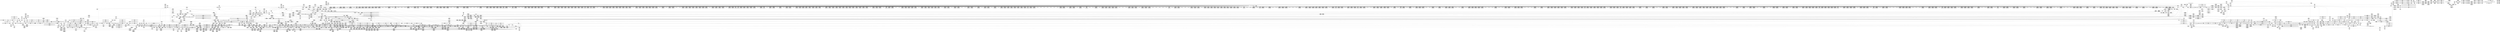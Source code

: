 digraph {
	CE0x4cb2f20 [shape=record,shape=Mrecord,label="{CE0x4cb2f20|i64*_getelementptr_inbounds_(_4_x_i64_,_4_x_i64_*___llvm_gcov_ctr133,_i64_0,_i64_1)|*Constant*|*SummSource*}"]
	CE0x4bcd090 [shape=record,shape=Mrecord,label="{CE0x4bcd090|2472:_%struct.cred*,_:_CRE_568,576_|*MultipleSource*|Function::task_has_perm&Arg::tsk1::|Function::selinux_task_wait&Arg::p::|security/selinux/hooks.c,1525}"]
	CE0x4bacdf0 [shape=record,shape=Mrecord,label="{CE0x4bacdf0|task_has_perm:_tsk2|Function::task_has_perm&Arg::tsk2::|*SummSource*}"]
	CE0x4cd4030 [shape=record,shape=Mrecord,label="{CE0x4cd4030|__preempt_count_sub:_bb}"]
	CE0x4c33230 [shape=record,shape=Mrecord,label="{CE0x4c33230|2472:_%struct.cred*,_:_CRE_5952,5960_|*MultipleSource*|Function::task_has_perm&Arg::tsk1::|Function::selinux_task_wait&Arg::p::|security/selinux/hooks.c,1525}"]
	CE0x4bd93b0 [shape=record,shape=Mrecord,label="{CE0x4bd93b0|task_has_perm:_bb|*SummSink*}"]
	CE0x4c2a150 [shape=record,shape=Mrecord,label="{CE0x4c2a150|2472:_%struct.cred*,_:_CRE_2941,2942_}"]
	CE0x4c600e0 [shape=record,shape=Mrecord,label="{CE0x4c600e0|128:_i8*,_:_CRE_20,24_|*MultipleSource*|*LoadInst*|security/selinux/hooks.c,1525|security/selinux/hooks.c,1525}"]
	CE0x4cb7fe0 [shape=record,shape=Mrecord,label="{CE0x4cb7fe0|_call_void___preempt_count_sub(i32_1)_#10,_!dbg_!27715|include/linux/rcupdate.h,244|*SummSink*}"]
	CE0x4cca900 [shape=record,shape=Mrecord,label="{CE0x4cca900|i64*_getelementptr_inbounds_(_4_x_i64_,_4_x_i64_*___llvm_gcov_ctr129,_i64_0,_i64_1)|*Constant*|*SummSink*}"]
	CE0x4c5e000 [shape=record,shape=Mrecord,label="{CE0x4c5e000|task_has_perm:_tobool|security/selinux/hooks.c,1525}"]
	CE0x4ccc4f0 [shape=record,shape=Mrecord,label="{CE0x4ccc4f0|i64*_getelementptr_inbounds_(_4_x_i64_,_4_x_i64_*___llvm_gcov_ctr135,_i64_0,_i64_3)|*Constant*}"]
	CE0x4bf5f50 [shape=record,shape=Mrecord,label="{CE0x4bf5f50|rcu_read_lock:_entry|*SummSource*}"]
	CE0x4c4f980 [shape=record,shape=Mrecord,label="{CE0x4c4f980|rcu_read_unlock:_entry|*SummSource*}"]
	CE0x4bc1e60 [shape=record,shape=Mrecord,label="{CE0x4bc1e60|task_has_perm:_tmp6|security/selinux/hooks.c,1525|*SummSource*}"]
	CE0x4cd1310 [shape=record,shape=Mrecord,label="{CE0x4cd1310|rcu_lock_release:_bb|*SummSink*}"]
	CE0x4c5b780 [shape=record,shape=Mrecord,label="{CE0x4c5b780|rcu_read_lock:_tmp18|include/linux/rcupdate.h,882|*SummSource*}"]
	CE0x4c373e0 [shape=record,shape=Mrecord,label="{CE0x4c373e0|2472:_%struct.cred*,_:_CRE_6295,6296_}"]
	CE0x4c08910 [shape=record,shape=Mrecord,label="{CE0x4c08910|i32_77|*Constant*|*SummSource*}"]
	CE0x4c008a0 [shape=record,shape=Mrecord,label="{CE0x4c008a0|2472:_%struct.cred*,_:_CRE_2525,2526_}"]
	CE0x4bc54b0 [shape=record,shape=Mrecord,label="{CE0x4bc54b0|task_has_perm:_do.end6|*SummSink*}"]
	CE0x4bf2610 [shape=record,shape=Mrecord,label="{CE0x4bf2610|__rcu_read_lock:_tmp7|include/linux/rcupdate.h,240|*SummSink*}"]
	CE0x4bf3270 [shape=record,shape=Mrecord,label="{CE0x4bf3270|_call_void_mcount()_#3|*SummSource*}"]
	CE0x4cad320 [shape=record,shape=Mrecord,label="{CE0x4cad320|i64_ptrtoint_(i8*_blockaddress(_rcu_lock_acquire,_%__here)_to_i64)|*Constant*|*SummSink*}"]
	CE0x4c6b3e0 [shape=record,shape=Mrecord,label="{CE0x4c6b3e0|task_has_perm:_tmp39|security/selinux/hooks.c,1526}"]
	CE0x4bb1cb0 [shape=record,shape=Mrecord,label="{CE0x4bb1cb0|i64*_getelementptr_inbounds_(_2_x_i64_,_2_x_i64_*___llvm_gcov_ctr98,_i64_0,_i64_1)|*Constant*|*SummSink*}"]
	CE0x4c94540 [shape=record,shape=Mrecord,label="{CE0x4c94540|i8*_getelementptr_inbounds_(_42_x_i8_,_42_x_i8_*_.str46,_i32_0,_i32_0)|*Constant*|*SummSource*}"]
	CE0x4cae310 [shape=record,shape=Mrecord,label="{CE0x4cae310|__preempt_count_sub:_tmp|*SummSink*}"]
	CE0x4c233e0 [shape=record,shape=Mrecord,label="{CE0x4c233e0|_call_void_mcount()_#3|*SummSource*}"]
	CE0x4becc10 [shape=record,shape=Mrecord,label="{CE0x4becc10|i64*_getelementptr_inbounds_(_24_x_i64_,_24_x_i64_*___llvm_gcov_ctr138,_i64_0,_i64_12)|*Constant*|*SummSink*}"]
	CE0x4c68900 [shape=record,shape=Mrecord,label="{CE0x4c68900|task_has_perm:_tmp35|security/selinux/hooks.c,1526}"]
	CE0x4ba3540 [shape=record,shape=Mrecord,label="{CE0x4ba3540|2472:_%struct.cred*,_:_CRE_2144,2152_|*MultipleSource*|Function::task_has_perm&Arg::tsk1::|Function::selinux_task_wait&Arg::p::|security/selinux/hooks.c,1525}"]
	CE0x4cd3170 [shape=record,shape=Mrecord,label="{CE0x4cd3170|rcu_lock_acquire:___here|*SummSink*}"]
	CE0x4c6d2a0 [shape=record,shape=Mrecord,label="{CE0x4c6d2a0|task_has_perm:_tmp41|security/selinux/hooks.c,1526|*SummSource*}"]
	CE0x4cb3360 [shape=record,shape=Mrecord,label="{CE0x4cb3360|__preempt_count_add:_bb}"]
	CE0x4c4f7c0 [shape=record,shape=Mrecord,label="{CE0x4c4f7c0|GLOBAL:_rcu_read_unlock|*Constant*|*SummSink*}"]
	CE0x4bae870 [shape=record,shape=Mrecord,label="{CE0x4bae870|2472:_%struct.cred*,_:_CRE_2964,2965_}"]
	CE0x4c60d10 [shape=record,shape=Mrecord,label="{CE0x4c60d10|128:_i8*,_:_CRE_48,52_|*MultipleSource*|*LoadInst*|security/selinux/hooks.c,1525|security/selinux/hooks.c,1525}"]
	CE0x4bf9cb0 [shape=record,shape=Mrecord,label="{CE0x4bf9cb0|task_has_perm:_tmp16|security/selinux/hooks.c,1525}"]
	CE0x4cbc090 [shape=record,shape=Mrecord,label="{CE0x4cbc090|rcu_lock_acquire:_tmp6|*SummSink*}"]
	CE0x4c75500 [shape=record,shape=Mrecord,label="{CE0x4c75500|i64*_getelementptr_inbounds_(_24_x_i64_,_24_x_i64_*___llvm_gcov_ctr138,_i64_0,_i64_22)|*Constant*}"]
	CE0x4bb8e00 [shape=record,shape=Mrecord,label="{CE0x4bb8e00|i64*_getelementptr_inbounds_(_2_x_i64_,_2_x_i64_*___llvm_gcov_ctr98,_i64_0,_i64_0)|*Constant*|*SummSource*}"]
	CE0x4c5cdb0 [shape=record,shape=Mrecord,label="{CE0x4c5cdb0|i64*_getelementptr_inbounds_(_24_x_i64_,_24_x_i64_*___llvm_gcov_ctr138,_i64_0,_i64_9)|*Constant*|*SummSource*}"]
	CE0x4c2b1d0 [shape=record,shape=Mrecord,label="{CE0x4c2b1d0|i64*_getelementptr_inbounds_(_24_x_i64_,_24_x_i64_*___llvm_gcov_ctr138,_i64_0,_i64_19)|*Constant*}"]
	CE0x4bd95f0 [shape=record,shape=Mrecord,label="{CE0x4bd95f0|task_has_perm:_do.end|*SummSource*}"]
	CE0x4c0aac0 [shape=record,shape=Mrecord,label="{CE0x4c0aac0|task_has_perm:_real_cred|security/selinux/hooks.c,1525}"]
	CE0x4c47530 [shape=record,shape=Mrecord,label="{CE0x4c47530|task_has_perm:_tmp12|security/selinux/hooks.c,1525}"]
	CE0x4c01380 [shape=record,shape=Mrecord,label="{CE0x4c01380|2472:_%struct.cred*,_:_CRE_2544,2568_|*MultipleSource*|Function::task_has_perm&Arg::tsk1::|Function::selinux_task_wait&Arg::p::|security/selinux/hooks.c,1525}"]
	CE0x4c07bd0 [shape=record,shape=Mrecord,label="{CE0x4c07bd0|2472:_%struct.cred*,_:_CRE_2909,2910_}"]
	CE0x4c34300 [shape=record,shape=Mrecord,label="{CE0x4c34300|2472:_%struct.cred*,_:_CRE_6136,6140_|*MultipleSource*|Function::task_has_perm&Arg::tsk1::|Function::selinux_task_wait&Arg::p::|security/selinux/hooks.c,1525}"]
	CE0x4baac90 [shape=record,shape=Mrecord,label="{CE0x4baac90|2472:_%struct.cred*,_:_CRE_698,699_}"]
	CE0x4c546e0 [shape=record,shape=Mrecord,label="{CE0x4c546e0|task_has_perm:_tmp22|security/selinux/hooks.c,1525|*SummSink*}"]
	CE0x4ca4970 [shape=record,shape=Mrecord,label="{CE0x4ca4970|rcu_read_unlock:_tmp20|include/linux/rcupdate.h,933}"]
	CE0x4c37770 [shape=record,shape=Mrecord,label="{CE0x4c37770|2472:_%struct.cred*,_:_CRE_6298,6299_}"]
	CE0x4c3e720 [shape=record,shape=Mrecord,label="{CE0x4c3e720|2472:_%struct.cred*,_:_CRE_6496,6504_|*MultipleSource*|Function::task_has_perm&Arg::tsk1::|Function::selinux_task_wait&Arg::p::|security/selinux/hooks.c,1525}"]
	CE0x4ba6ef0 [shape=record,shape=Mrecord,label="{CE0x4ba6ef0|2472:_%struct.cred*,_:_CRE_1880,1888_|*MultipleSource*|Function::task_has_perm&Arg::tsk1::|Function::selinux_task_wait&Arg::p::|security/selinux/hooks.c,1525}"]
	CE0x4c30560 [shape=record,shape=Mrecord,label="{CE0x4c30560|2472:_%struct.cred*,_:_CRE_3128,3136_|*MultipleSource*|Function::task_has_perm&Arg::tsk1::|Function::selinux_task_wait&Arg::p::|security/selinux/hooks.c,1525}"]
	CE0x4c50810 [shape=record,shape=Mrecord,label="{CE0x4c50810|i32_(i32,_i32,_i16,_i32,_%struct.common_audit_data*)*_bitcast_(i32_(i32,_i32,_i16,_i32,_%struct.common_audit_data.495*)*_avc_has_perm_to_i32_(i32,_i32,_i16,_i32,_%struct.common_audit_data*)*)|*Constant*|*SummSource*}"]
	CE0x4c99c80 [shape=record,shape=Mrecord,label="{CE0x4c99c80|rcu_read_unlock:_if.end}"]
	CE0x4cf9c30 [shape=record,shape=Mrecord,label="{CE0x4cf9c30|__rcu_read_unlock:_tmp5|include/linux/rcupdate.h,244}"]
	CE0x4c86e90 [shape=record,shape=Mrecord,label="{CE0x4c86e90|rcu_read_lock:_if.end}"]
	CE0x4bb56b0 [shape=record,shape=Mrecord,label="{CE0x4bb56b0|_call_void_mcount()_#3}"]
	CE0x4c5c8d0 [shape=record,shape=Mrecord,label="{CE0x4c5c8d0|i8*_getelementptr_inbounds_(_41_x_i8_,_41_x_i8_*_.str44,_i32_0,_i32_0)|*Constant*|*SummSink*}"]
	CE0x4cac4b0 [shape=record,shape=Mrecord,label="{CE0x4cac4b0|i32_2|*Constant*}"]
	CE0x4c78dd0 [shape=record,shape=Mrecord,label="{CE0x4c78dd0|__preempt_count_add:_tmp4|./arch/x86/include/asm/preempt.h,72}"]
	CE0x4c46440 [shape=record,shape=Mrecord,label="{CE0x4c46440|i64_5|*Constant*|*SummSink*}"]
	CE0x4c28f80 [shape=record,shape=Mrecord,label="{CE0x4c28f80|2472:_%struct.cred*,_:_CRE_2926,2927_}"]
	CE0x4cb8d00 [shape=record,shape=Mrecord,label="{CE0x4cb8d00|i8*_undef|*Constant*}"]
	CE0x4ca2ed0 [shape=record,shape=Mrecord,label="{CE0x4ca2ed0|rcu_read_unlock:_tmp16|include/linux/rcupdate.h,933}"]
	CE0x4c37510 [shape=record,shape=Mrecord,label="{CE0x4c37510|2472:_%struct.cred*,_:_CRE_6296,6297_}"]
	CE0x4c28270 [shape=record,shape=Mrecord,label="{CE0x4c28270|2472:_%struct.cred*,_:_CRE_2915,2916_}"]
	CE0x4c08790 [shape=record,shape=Mrecord,label="{CE0x4c08790|rcu_read_lock:_tmp6|include/linux/rcupdate.h,882|*SummSource*}"]
	CE0x4c3d240 [shape=record,shape=Mrecord,label="{CE0x4c3d240|2472:_%struct.cred*,_:_CRE_6440,6448_|*MultipleSource*|Function::task_has_perm&Arg::tsk1::|Function::selinux_task_wait&Arg::p::|security/selinux/hooks.c,1525}"]
	CE0x4c010b0 [shape=record,shape=Mrecord,label="{CE0x4c010b0|2472:_%struct.cred*,_:_CRE_2534,2535_}"]
	CE0x4bc07c0 [shape=record,shape=Mrecord,label="{CE0x4bc07c0|task_has_perm:_tsk1|Function::task_has_perm&Arg::tsk1::|*SummSource*}"]
	CE0x4c3f3e0 [shape=record,shape=Mrecord,label="{CE0x4c3f3e0|2472:_%struct.cred*,_:_CRE_6544,6552_|*MultipleSource*|Function::task_has_perm&Arg::tsk1::|Function::selinux_task_wait&Arg::p::|security/selinux/hooks.c,1525}"]
	CE0x4bf0ba0 [shape=record,shape=Mrecord,label="{CE0x4bf0ba0|GLOBAL:___rcu_read_lock|*Constant*|*SummSink*}"]
	CE0x4c430c0 [shape=record,shape=Mrecord,label="{CE0x4c430c0|2472:_%struct.cred*,_:_CRE_10584,10592_|*MultipleSource*|Function::task_has_perm&Arg::tsk1::|Function::selinux_task_wait&Arg::p::|security/selinux/hooks.c,1525}"]
	CE0x4c4dd60 [shape=record,shape=Mrecord,label="{CE0x4c4dd60|avc_has_perm:_tsid|Function::avc_has_perm&Arg::tsid::|*SummSink*}"]
	CE0x4bec240 [shape=record,shape=Mrecord,label="{CE0x4bec240|task_has_perm:_tmp25|security/selinux/hooks.c,1525|*SummSink*}"]
	CE0x4c80bf0 [shape=record,shape=Mrecord,label="{CE0x4c80bf0|_call_void_mcount()_#3}"]
	CE0x4ca55d0 [shape=record,shape=Mrecord,label="{CE0x4ca55d0|rcu_read_unlock:_tmp21|include/linux/rcupdate.h,935|*SummSource*}"]
	CE0x4c9e1e0 [shape=record,shape=Mrecord,label="{CE0x4c9e1e0|_call_void___preempt_count_sub(i32_1)_#10,_!dbg_!27715|include/linux/rcupdate.h,244}"]
	CE0x4bee7c0 [shape=record,shape=Mrecord,label="{CE0x4bee7c0|2472:_%struct.cred*,_:_CRE_600,608_|*MultipleSource*|Function::task_has_perm&Arg::tsk1::|Function::selinux_task_wait&Arg::p::|security/selinux/hooks.c,1525}"]
	CE0x4c082b0 [shape=record,shape=Mrecord,label="{CE0x4c082b0|rcu_read_lock:_tmp5|include/linux/rcupdate.h,882|*SummSource*}"]
	CE0x4ca0800 [shape=record,shape=Mrecord,label="{CE0x4ca0800|rcu_read_unlock:_tmp8|include/linux/rcupdate.h,933|*SummSink*}"]
	CE0x4c93190 [shape=record,shape=Mrecord,label="{CE0x4c93190|i8*_getelementptr_inbounds_(_25_x_i8_,_25_x_i8_*_.str45,_i32_0,_i32_0)|*Constant*}"]
	CE0x4bee400 [shape=record,shape=Mrecord,label="{CE0x4bee400|2472:_%struct.cred*,_:_CRE_584,592_|*MultipleSource*|Function::task_has_perm&Arg::tsk1::|Function::selinux_task_wait&Arg::p::|security/selinux/hooks.c,1525}"]
	CE0x4bfd520 [shape=record,shape=Mrecord,label="{CE0x4bfd520|2472:_%struct.cred*,_:_CRE_2288,2296_|*MultipleSource*|Function::task_has_perm&Arg::tsk1::|Function::selinux_task_wait&Arg::p::|security/selinux/hooks.c,1525}"]
	CE0x4c5d610 [shape=record,shape=Mrecord,label="{CE0x4c5d610|task_has_perm:_tmp22|security/selinux/hooks.c,1525|*SummSource*}"]
	CE0x4c881d0 [shape=record,shape=Mrecord,label="{CE0x4c881d0|rcu_read_lock:_land.lhs.true2}"]
	CE0x4cbbd70 [shape=record,shape=Mrecord,label="{CE0x4cbbd70|rcu_lock_acquire:_tmp6}"]
	CE0x4d29a20 [shape=record,shape=Mrecord,label="{CE0x4d29a20|__preempt_count_sub:_tmp|*SummSource*}"]
	CE0x4cd1250 [shape=record,shape=Mrecord,label="{CE0x4cd1250|rcu_lock_release:_bb|*SummSource*}"]
	CE0x4bf38b0 [shape=record,shape=Mrecord,label="{CE0x4bf38b0|__preempt_count_add:_val|Function::__preempt_count_add&Arg::val::|*SummSink*}"]
	CE0x4c93840 [shape=record,shape=Mrecord,label="{CE0x4c93840|i8*_getelementptr_inbounds_(_25_x_i8_,_25_x_i8_*_.str45,_i32_0,_i32_0)|*Constant*|*SummSink*}"]
	CE0x4ca1660 [shape=record,shape=Mrecord,label="{CE0x4ca1660|rcu_lock_acquire:_tmp1}"]
	CE0x4c99f70 [shape=record,shape=Mrecord,label="{CE0x4c99f70|rcu_lock_acquire:_tmp2|*SummSource*}"]
	CE0x4c34520 [shape=record,shape=Mrecord,label="{CE0x4c34520|2472:_%struct.cred*,_:_CRE_6144,6152_|*MultipleSource*|Function::task_has_perm&Arg::tsk1::|Function::selinux_task_wait&Arg::p::|security/selinux/hooks.c,1525}"]
	CE0x4cc7230 [shape=record,shape=Mrecord,label="{CE0x4cc7230|i64*_getelementptr_inbounds_(_4_x_i64_,_4_x_i64_*___llvm_gcov_ctr129,_i64_0,_i64_1)|*Constant*}"]
	CE0x4c9c150 [shape=record,shape=Mrecord,label="{CE0x4c9c150|rcu_lock_release:_tmp|*SummSource*}"]
	CE0x4c23f50 [shape=record,shape=Mrecord,label="{CE0x4c23f50|GLOBAL:_rcu_lock_map|Global_var:rcu_lock_map|*SummSink*}"]
	CE0x4ba5890 [shape=record,shape=Mrecord,label="{CE0x4ba5890|2472:_%struct.cred*,_:_CRE_2112,2120_|*MultipleSource*|Function::task_has_perm&Arg::tsk1::|Function::selinux_task_wait&Arg::p::|security/selinux/hooks.c,1525}"]
	CE0x4c68110 [shape=record,shape=Mrecord,label="{CE0x4c68110|task_has_perm:_tmp33|security/selinux/hooks.c,1526|*SummSink*}"]
	CE0x4cb8980 [shape=record,shape=Mrecord,label="{CE0x4cb8980|__rcu_read_lock:_do.body|*SummSource*}"]
	CE0x4c36b60 [shape=record,shape=Mrecord,label="{CE0x4c36b60|2472:_%struct.cred*,_:_CRE_6289,6290_}"]
	CE0x4bf08e0 [shape=record,shape=Mrecord,label="{CE0x4bf08e0|i64*_getelementptr_inbounds_(_11_x_i64_,_11_x_i64_*___llvm_gcov_ctr132,_i64_0,_i64_8)|*Constant*}"]
	CE0x4cd4880 [shape=record,shape=Mrecord,label="{CE0x4cd4880|__preempt_count_add:_tmp6|./arch/x86/include/asm/preempt.h,73}"]
	CE0x4bbe320 [shape=record,shape=Mrecord,label="{CE0x4bbe320|COLLAPSED:_GCMRE_current_task_external_global_%struct.task_struct*:_elem_0:default:}"]
	CE0x4cb6d30 [shape=record,shape=Mrecord,label="{CE0x4cb6d30|__rcu_read_unlock:_do.end|*SummSink*}"]
	CE0x4c68550 [shape=record,shape=Mrecord,label="{CE0x4c68550|task_has_perm:_tmp34|security/selinux/hooks.c,1526|*SummSource*}"]
	CE0x4c95f30 [shape=record,shape=Mrecord,label="{CE0x4c95f30|i64*_getelementptr_inbounds_(_11_x_i64_,_11_x_i64_*___llvm_gcov_ctr127,_i64_0,_i64_10)|*Constant*}"]
	CE0x4bfef30 [shape=record,shape=Mrecord,label="{CE0x4bfef30|2472:_%struct.cred*,_:_CRE_2400,2408_|*MultipleSource*|Function::task_has_perm&Arg::tsk1::|Function::selinux_task_wait&Arg::p::|security/selinux/hooks.c,1525}"]
	CE0x4c622d0 [shape=record,shape=Mrecord,label="{CE0x4c622d0|128:_i8*,_:_CRE_136,144_|*MultipleSource*|*LoadInst*|security/selinux/hooks.c,1525|security/selinux/hooks.c,1525}"]
	CE0x4bcceb0 [shape=record,shape=Mrecord,label="{CE0x4bcceb0|2472:_%struct.cred*,_:_CRE_560,568_|*MultipleSource*|Function::task_has_perm&Arg::tsk1::|Function::selinux_task_wait&Arg::p::|security/selinux/hooks.c,1525}"]
	CE0x4d020e0 [shape=record,shape=Mrecord,label="{CE0x4d020e0|__preempt_count_sub:_tmp2|*SummSink*}"]
	CE0x4c23cf0 [shape=record,shape=Mrecord,label="{CE0x4c23cf0|GLOBAL:___llvm_gcov_ctr132|Global_var:__llvm_gcov_ctr132|*SummSource*}"]
	CE0x4bf1d80 [shape=record,shape=Mrecord,label="{CE0x4bf1d80|rcu_read_unlock:_tmp7|include/linux/rcupdate.h,933|*SummSink*}"]
	CE0x4bb0fc0 [shape=record,shape=Mrecord,label="{CE0x4bb0fc0|i64*_getelementptr_inbounds_(_2_x_i64_,_2_x_i64_*___llvm_gcov_ctr98,_i64_0,_i64_1)|*Constant*|*SummSource*}"]
	CE0x4cd03d0 [shape=record,shape=Mrecord,label="{CE0x4cd03d0|__rcu_read_lock:_do.body|*SummSink*}"]
	CE0x4cd1190 [shape=record,shape=Mrecord,label="{CE0x4cd1190|rcu_lock_release:_bb}"]
	CE0x4c5b140 [shape=record,shape=Mrecord,label="{CE0x4c5b140|rcu_read_lock:_tmp17|include/linux/rcupdate.h,882|*SummSource*}"]
	CE0x4c57f40 [shape=record,shape=Mrecord,label="{CE0x4c57f40|i64_6|*Constant*|*SummSource*}"]
	CE0x4d0f5e0 [shape=record,shape=Mrecord,label="{CE0x4d0f5e0|_call_void_asm_addl_$1,_%gs:$0_,_*m,ri,*m,_dirflag_,_fpsr_,_flags_(i32*___preempt_count,_i32_%sub,_i32*___preempt_count)_#3,_!dbg_!27717,_!srcloc_!27718|./arch/x86/include/asm/preempt.h,77|*SummSink*}"]
	CE0x4beeb80 [shape=record,shape=Mrecord,label="{CE0x4beeb80|2472:_%struct.cred*,_:_CRE_616,624_|*MultipleSource*|Function::task_has_perm&Arg::tsk1::|Function::selinux_task_wait&Arg::p::|security/selinux/hooks.c,1525}"]
	CE0x4c97d40 [shape=record,shape=Mrecord,label="{CE0x4c97d40|rcu_read_unlock:_call3|include/linux/rcupdate.h,933|*SummSink*}"]
	CE0x4ca3cd0 [shape=record,shape=Mrecord,label="{CE0x4ca3cd0|i64*_getelementptr_inbounds_(_11_x_i64_,_11_x_i64_*___llvm_gcov_ctr132,_i64_0,_i64_9)|*Constant*|*SummSource*}"]
	CE0x4baa9c0 [shape=record,shape=Mrecord,label="{CE0x4baa9c0|2472:_%struct.cred*,_:_CRE_695,696_}"]
	CE0x4bc6cb0 [shape=record,shape=Mrecord,label="{CE0x4bc6cb0|2472:_%struct.cred*,_:_CRE_536,544_|*MultipleSource*|Function::task_has_perm&Arg::tsk1::|Function::selinux_task_wait&Arg::p::|security/selinux/hooks.c,1525}"]
	CE0x4bfe030 [shape=record,shape=Mrecord,label="{CE0x4bfe030|2472:_%struct.cred*,_:_CRE_2336,2344_|*MultipleSource*|Function::task_has_perm&Arg::tsk1::|Function::selinux_task_wait&Arg::p::|security/selinux/hooks.c,1525}"]
	CE0x4cc43a0 [shape=record,shape=Mrecord,label="{CE0x4cc43a0|__rcu_read_unlock:_do.body|*SummSink*}"]
	CE0x4bf5b10 [shape=record,shape=Mrecord,label="{CE0x4bf5b10|rcu_read_lock:_tmp2}"]
	CE0x4bfe7e0 [shape=record,shape=Mrecord,label="{CE0x4bfe7e0|2472:_%struct.cred*,_:_CRE_2368,2376_|*MultipleSource*|Function::task_has_perm&Arg::tsk1::|Function::selinux_task_wait&Arg::p::|security/selinux/hooks.c,1525}"]
	CE0x4bea740 [shape=record,shape=Mrecord,label="{CE0x4bea740|i64*_getelementptr_inbounds_(_11_x_i64_,_11_x_i64_*___llvm_gcov_ctr132,_i64_0,_i64_1)|*Constant*|*SummSource*}"]
	CE0x4c6ccc0 [shape=record,shape=Mrecord,label="{CE0x4c6ccc0|i64_17|*Constant*|*SummSink*}"]
	CE0x4c60b40 [shape=record,shape=Mrecord,label="{CE0x4c60b40|128:_i8*,_:_CRE_44,48_|*MultipleSource*|*LoadInst*|security/selinux/hooks.c,1525|security/selinux/hooks.c,1525}"]
	CE0x4c47b40 [shape=record,shape=Mrecord,label="{CE0x4c47b40|task_has_perm:_tmp13|security/selinux/hooks.c,1525|*SummSource*}"]
	CE0x4c98b90 [shape=record,shape=Mrecord,label="{CE0x4c98b90|i64*_getelementptr_inbounds_(_11_x_i64_,_11_x_i64_*___llvm_gcov_ctr132,_i64_0,_i64_0)|*Constant*}"]
	CE0x4cb88b0 [shape=record,shape=Mrecord,label="{CE0x4cb88b0|rcu_lock_acquire:_tmp}"]
	CE0x4cbd170 [shape=record,shape=Mrecord,label="{CE0x4cbd170|i8*_undef|*Constant*|*SummSource*}"]
	CE0x4cac950 [shape=record,shape=Mrecord,label="{CE0x4cac950|i32_2|*Constant*|*SummSink*}"]
	CE0x4bf8270 [shape=record,shape=Mrecord,label="{CE0x4bf8270|i64_5|*Constant*}"]
	CE0x4bc9860 [shape=record,shape=Mrecord,label="{CE0x4bc9860|i64*_getelementptr_inbounds_(_2_x_i64_,_2_x_i64_*___llvm_gcov_ctr291,_i64_0,_i64_0)|*Constant*|*SummSource*}"]
	CE0x4c00010 [shape=record,shape=Mrecord,label="{CE0x4c00010|2472:_%struct.cred*,_:_CRE_2512,2520_|*MultipleSource*|Function::task_has_perm&Arg::tsk1::|Function::selinux_task_wait&Arg::p::|security/selinux/hooks.c,1525}"]
	CE0x4c565d0 [shape=record,shape=Mrecord,label="{CE0x4c565d0|task_has_perm:_tmp5|security/selinux/hooks.c,1525|*SummSink*}"]
	CE0x4bd1890 [shape=record,shape=Mrecord,label="{CE0x4bd1890|2472:_%struct.cred*,_:_CRE_1864,1872_|*MultipleSource*|Function::task_has_perm&Arg::tsk1::|Function::selinux_task_wait&Arg::p::|security/selinux/hooks.c,1525}"]
	CE0x4c94a30 [shape=record,shape=Mrecord,label="{CE0x4c94a30|i64*_getelementptr_inbounds_(_11_x_i64_,_11_x_i64_*___llvm_gcov_ctr127,_i64_0,_i64_9)|*Constant*|*SummSource*}"]
	CE0x6966970 [shape=record,shape=Mrecord,label="{CE0x6966970|get_current:_entry|*SummSink*}"]
	CE0x4c275f0 [shape=record,shape=Mrecord,label="{CE0x4c275f0|i64_7|*Constant*}"]
	CE0x4bd7870 [shape=record,shape=Mrecord,label="{CE0x4bd7870|i64_1|*Constant*}"]
	CE0x4ba4e10 [shape=record,shape=Mrecord,label="{CE0x4ba4e10|__rcu_read_lock:_entry|*SummSink*}"]
	CE0x4ca8420 [shape=record,shape=Mrecord,label="{CE0x4ca8420|rcu_read_unlock:_tmp22|include/linux/rcupdate.h,935|*SummSink*}"]
	CE0x4c9e070 [shape=record,shape=Mrecord,label="{CE0x4c9e070|_call_void_asm_sideeffect_,_memory_,_dirflag_,_fpsr_,_flags_()_#3,_!dbg_!27711,_!srcloc_!27714|include/linux/rcupdate.h,244|*SummSink*}"]
	"CONST[source:1(input),value:2(dynamic)][purpose:{subject}]"
	CE0x4ca8e70 [shape=record,shape=Mrecord,label="{CE0x4ca8e70|_call_void_rcu_lock_release(%struct.lockdep_map*_rcu_lock_map)_#10,_!dbg_!27733|include/linux/rcupdate.h,935|*SummSource*}"]
	CE0x4c08410 [shape=record,shape=Mrecord,label="{CE0x4c08410|rcu_read_lock:_tmp5|include/linux/rcupdate.h,882|*SummSink*}"]
	CE0x4bd0ae0 [shape=record,shape=Mrecord,label="{CE0x4bd0ae0|rcu_read_lock:_tmp4|include/linux/rcupdate.h,882|*SummSource*}"]
	CE0x4c09d60 [shape=record,shape=Mrecord,label="{CE0x4c09d60|i32_1|*Constant*}"]
	CE0x4bafe00 [shape=record,shape=Mrecord,label="{CE0x4bafe00|GLOBAL:_task_has_perm|*Constant*}"]
	CE0x4c073f0 [shape=record,shape=Mrecord,label="{CE0x4c073f0|2472:_%struct.cred*,_:_CRE_2904,2905_}"]
	CE0x4c3b070 [shape=record,shape=Mrecord,label="{CE0x4c3b070|2472:_%struct.cred*,_:_CRE_6346,6347_}"]
	CE0x4c01850 [shape=record,shape=Mrecord,label="{CE0x4c01850|2472:_%struct.cred*,_:_CRE_2584,2592_|*MultipleSource*|Function::task_has_perm&Arg::tsk1::|Function::selinux_task_wait&Arg::p::|security/selinux/hooks.c,1525}"]
	CE0x4bf1540 [shape=record,shape=Mrecord,label="{CE0x4bf1540|rcu_read_unlock:_tmp}"]
	CE0x4c44240 [shape=record,shape=Mrecord,label="{CE0x4c44240|2472:_%struct.cred*,_:_CRE_10632,10640_|*MultipleSource*|Function::task_has_perm&Arg::tsk1::|Function::selinux_task_wait&Arg::p::|security/selinux/hooks.c,1525}"]
	CE0x4c42a30 [shape=record,shape=Mrecord,label="{CE0x4c42a30|2472:_%struct.cred*,_:_CRE_10568,10572_|*MultipleSource*|Function::task_has_perm&Arg::tsk1::|Function::selinux_task_wait&Arg::p::|security/selinux/hooks.c,1525}"]
	CE0x4beaf40 [shape=record,shape=Mrecord,label="{CE0x4beaf40|2472:_%struct.cred*,_:_CRE_2032,2036_|*MultipleSource*|Function::task_has_perm&Arg::tsk1::|Function::selinux_task_wait&Arg::p::|security/selinux/hooks.c,1525}"]
	CE0x4c5e540 [shape=record,shape=Mrecord,label="{CE0x4c5e540|i64_2|*Constant*|*SummSource*}"]
	CE0x4ccd3b0 [shape=record,shape=Mrecord,label="{CE0x4ccd3b0|GLOBAL:___preempt_count_sub|*Constant*|*SummSink*}"]
	CE0x4c96330 [shape=record,shape=Mrecord,label="{CE0x4c96330|rcu_read_lock:_tmp21|include/linux/rcupdate.h,884|*SummSink*}"]
	CE0x4bacf40 [shape=record,shape=Mrecord,label="{CE0x4bacf40|task_has_perm:_tsk2|Function::task_has_perm&Arg::tsk2::|*SummSink*}"]
	CE0x4c545c0 [shape=record,shape=Mrecord,label="{CE0x4c545c0|i64*_getelementptr_inbounds_(_24_x_i64_,_24_x_i64_*___llvm_gcov_ctr138,_i64_0,_i64_10)|*Constant*|*SummSource*}"]
	CE0x4bd12f0 [shape=record,shape=Mrecord,label="{CE0x4bd12f0|2472:_%struct.cred*,_:_CRE_1840,1844_|*MultipleSource*|Function::task_has_perm&Arg::tsk1::|Function::selinux_task_wait&Arg::p::|security/selinux/hooks.c,1525}"]
	CE0x4c877f0 [shape=record,shape=Mrecord,label="{CE0x4c877f0|GLOBAL:___llvm_gcov_ctr127|Global_var:__llvm_gcov_ctr127|*SummSource*}"]
	CE0x4ca8fa0 [shape=record,shape=Mrecord,label="{CE0x4ca8fa0|_call_void_rcu_lock_release(%struct.lockdep_map*_rcu_lock_map)_#10,_!dbg_!27733|include/linux/rcupdate.h,935|*SummSink*}"]
	CE0x4c4b1f0 [shape=record,shape=Mrecord,label="{CE0x4c4b1f0|task_has_perm:_tmp56|security/selinux/hooks.c,1526|*SummSource*}"]
	CE0x4c38ba0 [shape=record,shape=Mrecord,label="{CE0x4c38ba0|2472:_%struct.cred*,_:_CRE_6315,6316_}"]
	CE0x4c9d890 [shape=record,shape=Mrecord,label="{CE0x4c9d890|rcu_read_unlock:_tmp11|include/linux/rcupdate.h,933|*SummSink*}"]
	CE0x4c6a180 [shape=record,shape=Mrecord,label="{CE0x4c6a180|i64_15|*Constant*|*SummSource*}"]
	CE0x4bd99d0 [shape=record,shape=Mrecord,label="{CE0x4bd99d0|rcu_read_lock:_land.lhs.true|*SummSink*}"]
	CE0x4bda180 [shape=record,shape=Mrecord,label="{CE0x4bda180|2472:_%struct.cred*,_:_CRE_8,16_|*MultipleSource*|Function::task_has_perm&Arg::tsk1::|Function::selinux_task_wait&Arg::p::|security/selinux/hooks.c,1525}"]
	CE0x4bae020 [shape=record,shape=Mrecord,label="{CE0x4bae020|2472:_%struct.cred*,_:_CRE_2957,2958_}"]
	CE0x4c605d0 [shape=record,shape=Mrecord,label="{CE0x4c605d0|128:_i8*,_:_CRE_32,36_|*MultipleSource*|*LoadInst*|security/selinux/hooks.c,1525|security/selinux/hooks.c,1525}"]
	CE0x4bf4550 [shape=record,shape=Mrecord,label="{CE0x4bf4550|task_has_perm:_if.end|*SummSink*}"]
	CE0x4bd8c20 [shape=record,shape=Mrecord,label="{CE0x4bd8c20|2472:_%struct.cred*,_:_CRE_464,472_|*MultipleSource*|Function::task_has_perm&Arg::tsk1::|Function::selinux_task_wait&Arg::p::|security/selinux/hooks.c,1525}"]
	CE0x4cd1950 [shape=record,shape=Mrecord,label="{CE0x4cd1950|_call_void_asm_addl_$1,_%gs:$0_,_*m,ri,*m,_dirflag_,_fpsr_,_flags_(i32*___preempt_count,_i32_%sub,_i32*___preempt_count)_#3,_!dbg_!27717,_!srcloc_!27718|./arch/x86/include/asm/preempt.h,77|*SummSource*}"]
	CE0x4c9ebb0 [shape=record,shape=Mrecord,label="{CE0x4c9ebb0|GLOBAL:___preempt_count_add|*Constant*}"]
	CE0x4c36de0 [shape=record,shape=Mrecord,label="{CE0x4c36de0|2472:_%struct.cred*,_:_CRE_6290,6291_}"]
	CE0x4ba8660 [shape=record,shape=Mrecord,label="{CE0x4ba8660|2472:_%struct.cred*,_:_CRE_640,644_|*MultipleSource*|Function::task_has_perm&Arg::tsk1::|Function::selinux_task_wait&Arg::p::|security/selinux/hooks.c,1525}"]
	CE0x4bf8a20 [shape=record,shape=Mrecord,label="{CE0x4bf8a20|i64*_getelementptr_inbounds_(_11_x_i64_,_11_x_i64_*___llvm_gcov_ctr127,_i64_0,_i64_8)|*Constant*|*SummSink*}"]
	CE0x4c3a100 [shape=record,shape=Mrecord,label="{CE0x4c3a100|2472:_%struct.cred*,_:_CRE_6333,6334_}"]
	CE0x4cce8c0 [shape=record,shape=Mrecord,label="{CE0x4cce8c0|i64*_getelementptr_inbounds_(_4_x_i64_,_4_x_i64_*___llvm_gcov_ctr133,_i64_0,_i64_0)|*Constant*}"]
	CE0x4bd0650 [shape=record,shape=Mrecord,label="{CE0x4bd0650|i64_2|*Constant*}"]
	CE0x4bbdb40 [shape=record,shape=Mrecord,label="{CE0x4bbdb40|2472:_%struct.cred*,_:_CRE_112,116_|*MultipleSource*|Function::task_has_perm&Arg::tsk1::|Function::selinux_task_wait&Arg::p::|security/selinux/hooks.c,1525}"]
	CE0x4ba8a20 [shape=record,shape=Mrecord,label="{CE0x4ba8a20|2472:_%struct.cred*,_:_CRE_648,652_|*MultipleSource*|Function::task_has_perm&Arg::tsk1::|Function::selinux_task_wait&Arg::p::|security/selinux/hooks.c,1525}"]
	CE0x4bc2da0 [shape=record,shape=Mrecord,label="{CE0x4bc2da0|GLOBAL:_task_has_perm|*Constant*|*SummSource*}"]
	CE0x4c5b650 [shape=record,shape=Mrecord,label="{CE0x4c5b650|rcu_read_lock:_tmp18|include/linux/rcupdate.h,882}"]
	CE0x4cce800 [shape=record,shape=Mrecord,label="{CE0x4cce800|rcu_lock_release:___here|*SummSink*}"]
	CE0x4c6b680 [shape=record,shape=Mrecord,label="{CE0x4c6b680|task_has_perm:_tmp39|security/selinux/hooks.c,1526|*SummSink*}"]
	CE0x4c3fa70 [shape=record,shape=Mrecord,label="{CE0x4c3fa70|2472:_%struct.cred*,_:_CRE_6568,6576_|*MultipleSource*|Function::task_has_perm&Arg::tsk1::|Function::selinux_task_wait&Arg::p::|security/selinux/hooks.c,1525}"]
	CE0x4bcf180 [shape=record,shape=Mrecord,label="{CE0x4bcf180|rcu_read_unlock:_tmp14|include/linux/rcupdate.h,933|*SummSink*}"]
	CE0x4bbba40 [shape=record,shape=Mrecord,label="{CE0x4bbba40|task_has_perm:_do.end22}"]
	CE0x4c28730 [shape=record,shape=Mrecord,label="{CE0x4c28730|2472:_%struct.cred*,_:_CRE_2919,2920_}"]
	CE0x4baae40 [shape=record,shape=Mrecord,label="{CE0x4baae40|2472:_%struct.cred*,_:_CRE_700,701_}"]
	CE0x4c5cd40 [shape=record,shape=Mrecord,label="{CE0x4c5cd40|i64*_getelementptr_inbounds_(_24_x_i64_,_24_x_i64_*___llvm_gcov_ctr138,_i64_0,_i64_9)|*Constant*}"]
	CE0x4bf2f20 [shape=record,shape=Mrecord,label="{CE0x4bf2f20|_ret_void,_!dbg_!27717|include/linux/rcupdate.h,240|*SummSource*}"]
	CE0x4c30780 [shape=record,shape=Mrecord,label="{CE0x4c30780|2472:_%struct.cred*,_:_CRE_3136,3140_|*MultipleSource*|Function::task_has_perm&Arg::tsk1::|Function::selinux_task_wait&Arg::p::|security/selinux/hooks.c,1525}"]
	CE0x4cc50f0 [shape=record,shape=Mrecord,label="{CE0x4cc50f0|i64*_getelementptr_inbounds_(_4_x_i64_,_4_x_i64_*___llvm_gcov_ctr129,_i64_0,_i64_3)|*Constant*|*SummSink*}"]
	CE0x4c371b0 [shape=record,shape=Mrecord,label="{CE0x4c371b0|2472:_%struct.cred*,_:_CRE_6293,6294_}"]
	CE0x4c4b3c0 [shape=record,shape=Mrecord,label="{CE0x4c4b3c0|task_has_perm:_tmp56|security/selinux/hooks.c,1526|*SummSink*}"]
	CE0x4cbe4e0 [shape=record,shape=Mrecord,label="{CE0x4cbe4e0|_call_void_lock_acquire(%struct.lockdep_map*_%map,_i32_0,_i32_0,_i32_2,_i32_0,_%struct.lockdep_map*_null,_i64_ptrtoint_(i8*_blockaddress(_rcu_lock_acquire,_%__here)_to_i64))_#10,_!dbg_!27716|include/linux/rcupdate.h,418|*SummSink*}"]
	CE0x4c0c710 [shape=record,shape=Mrecord,label="{CE0x4c0c710|i8_1|*Constant*|*SummSink*}"]
	CE0x4bf40e0 [shape=record,shape=Mrecord,label="{CE0x4bf40e0|_call_void_asm_sideeffect_,_memory_,_dirflag_,_fpsr_,_flags_()_#3,_!dbg_!27714,_!srcloc_!27715|include/linux/rcupdate.h,239|*SummSource*}"]
	CE0x4c45820 [shape=record,shape=Mrecord,label="{CE0x4c45820|0:_i8,_:_GCMR_task_has_perm.__warned_internal_global_i8_0,_section_.data.unlikely_,_align_1:_elem_0:default:}"]
	CE0x4c08d20 [shape=record,shape=Mrecord,label="{CE0x4c08d20|rcu_read_unlock:_tobool1|include/linux/rcupdate.h,933|*SummSink*}"]
	CE0x4c26ec0 [shape=record,shape=Mrecord,label="{CE0x4c26ec0|rcu_read_lock:_call3|include/linux/rcupdate.h,882}"]
	CE0x4c67fa0 [shape=record,shape=Mrecord,label="{CE0x4c67fa0|task_has_perm:_tmp33|security/selinux/hooks.c,1526|*SummSource*}"]
	CE0x4cacbb0 [shape=record,shape=Mrecord,label="{CE0x4cacbb0|%struct.lockdep_map*_null|*Constant*|*SummSource*}"]
	CE0x4d0ebe0 [shape=record,shape=Mrecord,label="{CE0x4d0ebe0|GLOBAL:___preempt_count|Global_var:__preempt_count|*SummSink*}"]
	CE0x4bba7e0 [shape=record,shape=Mrecord,label="{CE0x4bba7e0|2472:_%struct.cred*,_:_CRE_768,772_|*MultipleSource*|Function::task_has_perm&Arg::tsk1::|Function::selinux_task_wait&Arg::p::|security/selinux/hooks.c,1525}"]
	CE0x4baec00 [shape=record,shape=Mrecord,label="{CE0x4baec00|2472:_%struct.cred*,_:_CRE_2967,2968_}"]
	CE0x4ba7a30 [shape=record,shape=Mrecord,label="{CE0x4ba7a30|2472:_%struct.cred*,_:_CRE_1928,1936_|*MultipleSource*|Function::task_has_perm&Arg::tsk1::|Function::selinux_task_wait&Arg::p::|security/selinux/hooks.c,1525}"]
	CE0x4bf1ae0 [shape=record,shape=Mrecord,label="{CE0x4bf1ae0|rcu_read_unlock:_tmp7|include/linux/rcupdate.h,933}"]
	CE0x4bc72a0 [shape=record,shape=Mrecord,label="{CE0x4bc72a0|2472:_%struct.cred*,_:_CRE_168,176_|*MultipleSource*|Function::task_has_perm&Arg::tsk1::|Function::selinux_task_wait&Arg::p::|security/selinux/hooks.c,1525}"]
	CE0x4bca670 [shape=record,shape=Mrecord,label="{CE0x4bca670|2472:_%struct.cred*,_:_CRE_200,208_|*MultipleSource*|Function::task_has_perm&Arg::tsk1::|Function::selinux_task_wait&Arg::p::|security/selinux/hooks.c,1525}"]
	CE0x4c3a5c0 [shape=record,shape=Mrecord,label="{CE0x4c3a5c0|2472:_%struct.cred*,_:_CRE_6337,6338_}"]
	CE0x4bfcf00 [shape=record,shape=Mrecord,label="{CE0x4bfcf00|task_has_perm:_tmp18|security/selinux/hooks.c,1525|*SummSource*}"]
	CE0x4c011a0 [shape=record,shape=Mrecord,label="{CE0x4c011a0|2472:_%struct.cred*,_:_CRE_2535,2536_}"]
	CE0x4bed850 [shape=record,shape=Mrecord,label="{CE0x4bed850|i32_22|*Constant*}"]
	CE0x4c65a30 [shape=record,shape=Mrecord,label="{CE0x4c65a30|i64*_getelementptr_inbounds_(_11_x_i64_,_11_x_i64_*___llvm_gcov_ctr127,_i64_0,_i64_8)|*Constant*}"]
	CE0x4bf5be0 [shape=record,shape=Mrecord,label="{CE0x4bf5be0|GLOBAL:_rcu_read_lock|*Constant*|*SummSink*}"]
	CE0x4c78f20 [shape=record,shape=Mrecord,label="{CE0x4c78f20|__preempt_count_add:_bb|*SummSink*}"]
	CE0x4c360f0 [shape=record,shape=Mrecord,label="{CE0x4c360f0|2472:_%struct.cred*,_:_CRE_6248,6256_|*MultipleSource*|Function::task_has_perm&Arg::tsk1::|Function::selinux_task_wait&Arg::p::|security/selinux/hooks.c,1525}"]
	CE0x4cb6790 [shape=record,shape=Mrecord,label="{CE0x4cb6790|rcu_lock_release:_tmp6}"]
	CE0x4beb620 [shape=record,shape=Mrecord,label="{CE0x4beb620|%struct.task_struct*_(%struct.task_struct**)*_asm_movq_%gs:$_1:P_,$0_,_r,im,_dirflag_,_fpsr_,_flags_|*SummSink*}"]
	CE0x4c2ccf0 [shape=record,shape=Mrecord,label="{CE0x4c2ccf0|i32_1526|*Constant*|*SummSource*}"]
	CE0x4bb3190 [shape=record,shape=Mrecord,label="{CE0x4bb3190|get_current:_tmp4|./arch/x86/include/asm/current.h,14}"]
	CE0x4c3b2d0 [shape=record,shape=Mrecord,label="{CE0x4c3b2d0|2472:_%struct.cred*,_:_CRE_6348,6349_}"]
	CE0x4cbf670 [shape=record,shape=Mrecord,label="{CE0x4cbf670|i64*_getelementptr_inbounds_(_4_x_i64_,_4_x_i64_*___llvm_gcov_ctr134,_i64_0,_i64_2)|*Constant*|*SummSource*}"]
	CE0x4cd7df0 [shape=record,shape=Mrecord,label="{CE0x4cd7df0|_ret_void,_!dbg_!27720|./arch/x86/include/asm/preempt.h,78|*SummSource*}"]
	CE0x4ba5c50 [shape=record,shape=Mrecord,label="{CE0x4ba5c50|2472:_%struct.cred*,_:_CRE_2128,2136_|*MultipleSource*|Function::task_has_perm&Arg::tsk1::|Function::selinux_task_wait&Arg::p::|security/selinux/hooks.c,1525}"]
	CE0x4bf7d90 [shape=record,shape=Mrecord,label="{CE0x4bf7d90|2472:_%struct.cred*,_:_CRE_240,248_|*MultipleSource*|Function::task_has_perm&Arg::tsk1::|Function::selinux_task_wait&Arg::p::|security/selinux/hooks.c,1525}"]
	CE0x4bede20 [shape=record,shape=Mrecord,label="{CE0x4bede20|2472:_%struct.cred*,_:_CRE_64,72_|*MultipleSource*|Function::task_has_perm&Arg::tsk1::|Function::selinux_task_wait&Arg::p::|security/selinux/hooks.c,1525}"]
	CE0x4c48fd0 [shape=record,shape=Mrecord,label="{CE0x4c48fd0|task_has_perm:_tmp53|security/selinux/hooks.c,1526}"]
	CE0x4c92a70 [shape=record,shape=Mrecord,label="{CE0x4c92a70|_call_void_lockdep_rcu_suspicious(i8*_getelementptr_inbounds_(_25_x_i8_,_25_x_i8_*_.str45,_i32_0,_i32_0),_i32_883,_i8*_getelementptr_inbounds_(_42_x_i8_,_42_x_i8_*_.str46,_i32_0,_i32_0))_#10,_!dbg_!27728|include/linux/rcupdate.h,882|*SummSink*}"]
	CE0x4c3d460 [shape=record,shape=Mrecord,label="{CE0x4c3d460|2472:_%struct.cred*,_:_CRE_6448,6456_|*MultipleSource*|Function::task_has_perm&Arg::tsk1::|Function::selinux_task_wait&Arg::p::|security/selinux/hooks.c,1525}"]
	CE0x4c66ef0 [shape=record,shape=Mrecord,label="{CE0x4c66ef0|task_has_perm:_tobool12|security/selinux/hooks.c,1526}"]
	CE0x4ca15f0 [shape=record,shape=Mrecord,label="{CE0x4ca15f0|i64*_getelementptr_inbounds_(_4_x_i64_,_4_x_i64_*___llvm_gcov_ctr130,_i64_0,_i64_1)|*Constant*|*SummSink*}"]
	CE0x4cd7a30 [shape=record,shape=Mrecord,label="{CE0x4cd7a30|__preempt_count_sub:_val|Function::__preempt_count_sub&Arg::val::|*SummSink*}"]
	CE0x4c24510 [shape=record,shape=Mrecord,label="{CE0x4c24510|i64*_getelementptr_inbounds_(_4_x_i64_,_4_x_i64_*___llvm_gcov_ctr128,_i64_0,_i64_0)|*Constant*|*SummSource*}"]
	CE0x4bb92e0 [shape=record,shape=Mrecord,label="{CE0x4bb92e0|_call_void_mcount()_#3}"]
	CE0x4c7ed80 [shape=record,shape=Mrecord,label="{CE0x4c7ed80|i64*_getelementptr_inbounds_(_4_x_i64_,_4_x_i64_*___llvm_gcov_ctr135,_i64_0,_i64_1)|*Constant*|*SummSource*}"]
	CE0x4bc62c0 [shape=record,shape=Mrecord,label="{CE0x4bc62c0|selinux_task_wait:_call|security/selinux/hooks.c,3675|*SummSource*}"]
	CE0x4cd7d80 [shape=record,shape=Mrecord,label="{CE0x4cd7d80|i64*_getelementptr_inbounds_(_4_x_i64_,_4_x_i64_*___llvm_gcov_ctr134,_i64_0,_i64_3)|*Constant*|*SummSource*}"]
	CE0x4c31440 [shape=record,shape=Mrecord,label="{CE0x4c31440|2472:_%struct.cred*,_:_CRE_3164,3168_|*MultipleSource*|Function::task_has_perm&Arg::tsk1::|Function::selinux_task_wait&Arg::p::|security/selinux/hooks.c,1525}"]
	CE0x4c2a020 [shape=record,shape=Mrecord,label="{CE0x4c2a020|2472:_%struct.cred*,_:_CRE_2940,2941_}"]
	CE0x4ca7cc0 [shape=record,shape=Mrecord,label="{CE0x4ca7cc0|i8*_getelementptr_inbounds_(_44_x_i8_,_44_x_i8_*_.str47,_i32_0,_i32_0)|*Constant*|*SummSink*}"]
	CE0x4bc8000 [shape=record,shape=Mrecord,label="{CE0x4bc8000|task_has_perm:_perms|Function::task_has_perm&Arg::perms::|*SummSink*}"]
	CE0x4c2b0c0 [shape=record,shape=Mrecord,label="{CE0x4c2b0c0|2472:_%struct.cred*,_:_CRE_2954,2955_}"]
	CE0x4c0c090 [shape=record,shape=Mrecord,label="{CE0x4c0c090|rcu_lock_release:_tmp2|*SummSink*}"]
	CE0x4c3ace0 [shape=record,shape=Mrecord,label="{CE0x4c3ace0|2472:_%struct.cred*,_:_CRE_6343,6344_}"]
	CE0x4c40d90 [shape=record,shape=Mrecord,label="{CE0x4c40d90|2472:_%struct.cred*,_:_CRE_6644,6648_|*MultipleSource*|Function::task_has_perm&Arg::tsk1::|Function::selinux_task_wait&Arg::p::|security/selinux/hooks.c,1525}"]
	CE0x4c6cb90 [shape=record,shape=Mrecord,label="{CE0x4c6cb90|i64_17|*Constant*|*SummSource*}"]
	CE0x4bc7f60 [shape=record,shape=Mrecord,label="{CE0x4bc7f60|_ret_i32_%call1,_!dbg_!27714|security/selinux/hooks.c,3675}"]
	CE0x4c2cf70 [shape=record,shape=Mrecord,label="{CE0x4c2cf70|i32_1526|*Constant*|*SummSink*}"]
	CE0x4ba4690 [shape=record,shape=Mrecord,label="{CE0x4ba4690|_call_void_asm_addl_$1,_%gs:$0_,_*m,ri,*m,_dirflag_,_fpsr_,_flags_(i32*___preempt_count,_i32_%val,_i32*___preempt_count)_#3,_!dbg_!27714,_!srcloc_!27717|./arch/x86/include/asm/preempt.h,72|*SummSink*}"]
	CE0x4bb4270 [shape=record,shape=Mrecord,label="{CE0x4bb4270|task_has_perm:_entry}"]
	CE0x4bb37e0 [shape=record,shape=Mrecord,label="{CE0x4bb37e0|selinux_task_wait:_tmp|*SummSink*}"]
	CE0x4bb2410 [shape=record,shape=Mrecord,label="{CE0x4bb2410|COLLAPSED:_GCMRE___llvm_gcov_ctr291_internal_global_2_x_i64_zeroinitializer:_elem_0:default:}"]
	CE0x4c56010 [shape=record,shape=Mrecord,label="{CE0x4c56010|__rcu_read_unlock:_tmp1|*SummSource*}"]
	CE0x4c2aad0 [shape=record,shape=Mrecord,label="{CE0x4c2aad0|2472:_%struct.cred*,_:_CRE_2949,2950_}"]
	CE0x4c3bc50 [shape=record,shape=Mrecord,label="{CE0x4c3bc50|2472:_%struct.cred*,_:_CRE_6356,6357_}"]
	CE0x4cd30d0 [shape=record,shape=Mrecord,label="{CE0x4cd30d0|i64*_getelementptr_inbounds_(_4_x_i64_,_4_x_i64_*___llvm_gcov_ctr130,_i64_0,_i64_0)|*Constant*|*SummSink*}"]
	CE0x4bb67b0 [shape=record,shape=Mrecord,label="{CE0x4bb67b0|2472:_%struct.cred*,_:_CRE_1952,1960_|*MultipleSource*|Function::task_has_perm&Arg::tsk1::|Function::selinux_task_wait&Arg::p::|security/selinux/hooks.c,1525}"]
	CE0x4bc4090 [shape=record,shape=Mrecord,label="{CE0x4bc4090|2472:_%struct.cred*,_:_CRE_296,304_|*MultipleSource*|Function::task_has_perm&Arg::tsk1::|Function::selinux_task_wait&Arg::p::|security/selinux/hooks.c,1525}"]
	CE0x4cbc570 [shape=record,shape=Mrecord,label="{CE0x4cbc570|rcu_lock_acquire:_tmp7|*SummSource*}"]
	CE0x4c2af90 [shape=record,shape=Mrecord,label="{CE0x4c2af90|2472:_%struct.cred*,_:_CRE_2953,2954_}"]
	CE0x4c5e6b0 [shape=record,shape=Mrecord,label="{CE0x4c5e6b0|i64_2|*Constant*|*SummSink*}"]
	CE0x4cd24a0 [shape=record,shape=Mrecord,label="{CE0x4cd24a0|_call_void_lock_release(%struct.lockdep_map*_%map,_i32_1,_i64_ptrtoint_(i8*_blockaddress(_rcu_lock_release,_%__here)_to_i64))_#10,_!dbg_!27716|include/linux/rcupdate.h,423|*SummSink*}"]
	CE0x4ba4ce0 [shape=record,shape=Mrecord,label="{CE0x4ba4ce0|2472:_%struct.cred*,_:_CRE_96,104_|*MultipleSource*|Function::task_has_perm&Arg::tsk1::|Function::selinux_task_wait&Arg::p::|security/selinux/hooks.c,1525}"]
	CE0x4bf6f10 [shape=record,shape=Mrecord,label="{CE0x4bf6f10|_ret_void,_!dbg_!27735|include/linux/rcupdate.h,884}"]
	CE0x4bf6870 [shape=record,shape=Mrecord,label="{CE0x4bf6870|GLOBAL:_rcu_lock_acquire|*Constant*|*SummSource*}"]
	CE0x4c4e3b0 [shape=record,shape=Mrecord,label="{CE0x4c4e3b0|avc_has_perm:_tclass|Function::avc_has_perm&Arg::tclass::|*SummSource*}"]
	CE0x4bda110 [shape=record,shape=Mrecord,label="{CE0x4bda110|2472:_%struct.cred*,_:_CRE_20,24_|*MultipleSource*|Function::task_has_perm&Arg::tsk1::|Function::selinux_task_wait&Arg::p::|security/selinux/hooks.c,1525}"]
	CE0x4bfc1d0 [shape=record,shape=Mrecord,label="{CE0x4bfc1d0|GLOBAL:_lockdep_rcu_suspicious|*Constant*|*SummSource*}"]
	CE0x4bece70 [shape=record,shape=Mrecord,label="{CE0x4bece70|task_has_perm:_tmp27|security/selinux/hooks.c,1525}"]
	CE0x4cb4060 [shape=record,shape=Mrecord,label="{CE0x4cb4060|rcu_lock_release:_tmp1|*SummSink*}"]
	CE0x4c99fe0 [shape=record,shape=Mrecord,label="{CE0x4c99fe0|rcu_lock_acquire:_tmp2|*SummSink*}"]
	CE0x4bbf2b0 [shape=record,shape=Mrecord,label="{CE0x4bbf2b0|get_current:_tmp2}"]
	CE0x4bef940 [shape=record,shape=Mrecord,label="{CE0x4bef940|rcu_read_unlock:_tmp3|*SummSource*}"]
	CE0x4bb28d0 [shape=record,shape=Mrecord,label="{CE0x4bb28d0|2472:_%struct.cred*,_:_CRE_720,728_|*MultipleSource*|Function::task_has_perm&Arg::tsk1::|Function::selinux_task_wait&Arg::p::|security/selinux/hooks.c,1525}"]
	CE0x4c27ee0 [shape=record,shape=Mrecord,label="{CE0x4c27ee0|2472:_%struct.cred*,_:_CRE_2912,2913_}"]
	CE0x4c966c0 [shape=record,shape=Mrecord,label="{CE0x4c966c0|rcu_read_lock:_tmp22|include/linux/rcupdate.h,884}"]
	CE0x4c6b8c0 [shape=record,shape=Mrecord,label="{CE0x4c6b8c0|task_has_perm:_tmp40|security/selinux/hooks.c,1526}"]
	CE0x4bf1c10 [shape=record,shape=Mrecord,label="{CE0x4bf1c10|rcu_read_unlock:_tmp7|include/linux/rcupdate.h,933|*SummSource*}"]
	CE0x4c455d0 [shape=record,shape=Mrecord,label="{CE0x4c455d0|task_has_perm:_tmp9|security/selinux/hooks.c,1525}"]
	CE0x4ca4af0 [shape=record,shape=Mrecord,label="{CE0x4ca4af0|rcu_read_unlock:_tmp20|include/linux/rcupdate.h,933|*SummSource*}"]
	CE0x4c09280 [shape=record,shape=Mrecord,label="{CE0x4c09280|task_has_perm:_do.body5|*SummSource*}"]
	CE0x4c28010 [shape=record,shape=Mrecord,label="{CE0x4c28010|2472:_%struct.cred*,_:_CRE_2913,2914_}"]
	CE0x4bfc500 [shape=record,shape=Mrecord,label="{CE0x4bfc500|i8*_getelementptr_inbounds_(_25_x_i8_,_25_x_i8_*_.str3,_i32_0,_i32_0)|*Constant*|*SummSource*}"]
	CE0x4beccf0 [shape=record,shape=Mrecord,label="{CE0x4beccf0|task_has_perm:_security|security/selinux/hooks.c,1525|*SummSink*}"]
	CE0x4c28140 [shape=record,shape=Mrecord,label="{CE0x4c28140|2472:_%struct.cred*,_:_CRE_2914,2915_}"]
	CE0x4c0b270 [shape=record,shape=Mrecord,label="{CE0x4c0b270|task_has_perm:_do.body|*SummSink*}"]
	CE0x4c080f0 [shape=record,shape=Mrecord,label="{CE0x4c080f0|rcu_read_lock:_tmp5|include/linux/rcupdate.h,882}"]
	CE0x4c0b3a0 [shape=record,shape=Mrecord,label="{CE0x4c0b3a0|task_has_perm:_land.lhs.true2}"]
	CE0x4c0a6b0 [shape=record,shape=Mrecord,label="{CE0x4c0a6b0|rcu_lock_acquire:_entry|*SummSource*}"]
	CE0x4ca1560 [shape=record,shape=Mrecord,label="{CE0x4ca1560|rcu_lock_acquire:_tmp|*SummSink*}"]
	CE0x4cad680 [shape=record,shape=Mrecord,label="{CE0x4cad680|rcu_lock_release:___here|*SummSource*}"]
	CE0x4c0a170 [shape=record,shape=Mrecord,label="{CE0x4c0a170|task_has_perm:_land.lhs.true2|*SummSink*}"]
	CE0x4bd7ba0 [shape=record,shape=Mrecord,label="{CE0x4bd7ba0|rcu_lock_release:_tmp|*SummSink*}"]
	CE0x4c2e3c0 [shape=record,shape=Mrecord,label="{CE0x4c2e3c0|2472:_%struct.cred*,_:_CRE_3008,3024_|*MultipleSource*|Function::task_has_perm&Arg::tsk1::|Function::selinux_task_wait&Arg::p::|security/selinux/hooks.c,1525}"]
	CE0x4c79210 [shape=record,shape=Mrecord,label="{CE0x4c79210|__preempt_count_add:_do.end|*SummSource*}"]
	CE0x4c6a710 [shape=record,shape=Mrecord,label="{CE0x4c6a710|i64_16|*Constant*|*SummSink*}"]
	CE0x4c50070 [shape=record,shape=Mrecord,label="{CE0x4c50070|_ret_void,_!dbg_!27735|include/linux/rcupdate.h,938|*SummSource*}"]
	CE0x4c07ad0 [shape=record,shape=Mrecord,label="{CE0x4c07ad0|2472:_%struct.cred*,_:_CRE_2908,2909_}"]
	CE0x4c31cc0 [shape=record,shape=Mrecord,label="{CE0x4c31cc0|2472:_%struct.cred*,_:_CRE_5872,5880_|*MultipleSource*|Function::task_has_perm&Arg::tsk1::|Function::selinux_task_wait&Arg::p::|security/selinux/hooks.c,1525}"]
	CE0x4c23530 [shape=record,shape=Mrecord,label="{CE0x4c23530|_call_void_mcount()_#3|*SummSink*}"]
	CE0x4c6a420 [shape=record,shape=Mrecord,label="{CE0x4c6a420|task_has_perm:_tobool17|security/selinux/hooks.c,1526|*SummSink*}"]
	CE0x4c001f0 [shape=record,shape=Mrecord,label="{CE0x4c001f0|2472:_%struct.cred*,_:_CRE_2520,2521_}"]
	CE0x4d02ab0 [shape=record,shape=Mrecord,label="{CE0x4d02ab0|i64*_getelementptr_inbounds_(_4_x_i64_,_4_x_i64_*___llvm_gcov_ctr129,_i64_0,_i64_2)|*Constant*|*SummSink*}"]
	CE0x4ba3720 [shape=record,shape=Mrecord,label="{CE0x4ba3720|2472:_%struct.cred*,_:_CRE_2152,2160_|*MultipleSource*|Function::task_has_perm&Arg::tsk1::|Function::selinux_task_wait&Arg::p::|security/selinux/hooks.c,1525}"]
	CE0x4c01a30 [shape=record,shape=Mrecord,label="{CE0x4c01a30|2472:_%struct.cred*,_:_CRE_2592,2594_|*MultipleSource*|Function::task_has_perm&Arg::tsk1::|Function::selinux_task_wait&Arg::p::|security/selinux/hooks.c,1525}"]
	CE0x4c41610 [shape=record,shape=Mrecord,label="{CE0x4c41610|2472:_%struct.cred*,_:_CRE_6664,6668_|*MultipleSource*|Function::task_has_perm&Arg::tsk1::|Function::selinux_task_wait&Arg::p::|security/selinux/hooks.c,1525}"]
	CE0x4c06dc0 [shape=record,shape=Mrecord,label="{CE0x4c06dc0|2472:_%struct.cred*,_:_CRE_2888,2896_|*MultipleSource*|Function::task_has_perm&Arg::tsk1::|Function::selinux_task_wait&Arg::p::|security/selinux/hooks.c,1525}"]
	CE0x4ca5640 [shape=record,shape=Mrecord,label="{CE0x4ca5640|rcu_read_unlock:_tmp21|include/linux/rcupdate.h,935|*SummSink*}"]
	CE0x4c404e0 [shape=record,shape=Mrecord,label="{CE0x4c404e0|2472:_%struct.cred*,_:_CRE_6616,6624_|*MultipleSource*|Function::task_has_perm&Arg::tsk1::|Function::selinux_task_wait&Arg::p::|security/selinux/hooks.c,1525}"]
	CE0x4c99f00 [shape=record,shape=Mrecord,label="{CE0x4c99f00|rcu_lock_acquire:_tmp2}"]
	CE0x4c501e0 [shape=record,shape=Mrecord,label="{CE0x4c501e0|task_has_perm:_call26|security/selinux/hooks.c,1528|*SummSink*}"]
	CE0x4bd7ca0 [shape=record,shape=Mrecord,label="{CE0x4bd7ca0|rcu_read_lock:_tmp6|include/linux/rcupdate.h,882|*SummSink*}"]
	CE0x4bfa190 [shape=record,shape=Mrecord,label="{CE0x4bfa190|task_has_perm:_tmp17|security/selinux/hooks.c,1525}"]
	CE0x4bf3a00 [shape=record,shape=Mrecord,label="{CE0x4bf3a00|rcu_read_lock:_do.body}"]
	CE0x4c4b7e0 [shape=record,shape=Mrecord,label="{CE0x4c4b7e0|task_has_perm:_sid25|security/selinux/hooks.c,1526|*SummSource*}"]
	CE0x4bd7fd0 [shape=record,shape=Mrecord,label="{CE0x4bd7fd0|rcu_read_lock:_tmp7|include/linux/rcupdate.h,882|*SummSource*}"]
	CE0x4c87210 [shape=record,shape=Mrecord,label="{CE0x4c87210|__preempt_count_add:_entry|*SummSink*}"]
	CE0x4c32dc0 [shape=record,shape=Mrecord,label="{CE0x4c32dc0|2472:_%struct.cred*,_:_CRE_5936,5944_|*MultipleSource*|Function::task_has_perm&Arg::tsk1::|Function::selinux_task_wait&Arg::p::|security/selinux/hooks.c,1525}"]
	CE0x4bb96f0 [shape=record,shape=Mrecord,label="{CE0x4bb96f0|task_has_perm:_tmp|*SummSink*}"]
	CE0x4ba9650 [shape=record,shape=Mrecord,label="{CE0x4ba9650|_call_void_mcount()_#3}"]
	CE0x4c22ff0 [shape=record,shape=Mrecord,label="{CE0x4c22ff0|rcu_read_unlock:_tobool|include/linux/rcupdate.h,933|*SummSource*}"]
	CE0x4c00fc0 [shape=record,shape=Mrecord,label="{CE0x4c00fc0|2472:_%struct.cred*,_:_CRE_2533,2534_}"]
	CE0x4c45fc0 [shape=record,shape=Mrecord,label="{CE0x4c45fc0|task_has_perm:_tobool1|security/selinux/hooks.c,1525|*SummSource*}"]
	CE0x4c31220 [shape=record,shape=Mrecord,label="{CE0x4c31220|2472:_%struct.cred*,_:_CRE_3160,3164_|*MultipleSource*|Function::task_has_perm&Arg::tsk1::|Function::selinux_task_wait&Arg::p::|security/selinux/hooks.c,1525}"]
	CE0x4c945b0 [shape=record,shape=Mrecord,label="{CE0x4c945b0|i8*_getelementptr_inbounds_(_42_x_i8_,_42_x_i8_*_.str46,_i32_0,_i32_0)|*Constant*|*SummSink*}"]
	CE0x4bfd8b0 [shape=record,shape=Mrecord,label="{CE0x4bfd8b0|2472:_%struct.cred*,_:_CRE_2304,2312_|*MultipleSource*|Function::task_has_perm&Arg::tsk1::|Function::selinux_task_wait&Arg::p::|security/selinux/hooks.c,1525}"]
	CE0x4ca2c90 [shape=record,shape=Mrecord,label="{CE0x4ca2c90|rcu_read_unlock:_tmp15|include/linux/rcupdate.h,933|*SummSink*}"]
	CE0x4c5de90 [shape=record,shape=Mrecord,label="{CE0x4c5de90|task_has_perm:_call|security/selinux/hooks.c,1525|*SummSink*}"]
	CE0x4c75970 [shape=record,shape=Mrecord,label="{CE0x4c75970|task_has_perm:_tmp53|security/selinux/hooks.c,1526|*SummSource*}"]
	CE0x4bc84d0 [shape=record,shape=Mrecord,label="{CE0x4bc84d0|_ret_i32_%call26,_!dbg_!27792|security/selinux/hooks.c,1528|*SummSink*}"]
	CE0x4c3c580 [shape=record,shape=Mrecord,label="{CE0x4c3c580|2472:_%struct.cred*,_:_CRE_6384,6392_|*MultipleSource*|Function::task_has_perm&Arg::tsk1::|Function::selinux_task_wait&Arg::p::|security/selinux/hooks.c,1525}"]
	CE0x4c86db0 [shape=record,shape=Mrecord,label="{CE0x4c86db0|rcu_read_lock:_if.then|*SummSink*}"]
	CE0x4cad1c0 [shape=record,shape=Mrecord,label="{CE0x4cad1c0|i64_ptrtoint_(i8*_blockaddress(_rcu_lock_acquire,_%__here)_to_i64)|*Constant*|*SummSource*}"]
	CE0x4c58910 [shape=record,shape=Mrecord,label="{CE0x4c58910|rcu_read_lock:_tmp14|include/linux/rcupdate.h,882}"]
	CE0x4c01640 [shape=record,shape=Mrecord,label="{CE0x4c01640|2472:_%struct.cred*,_:_CRE_2576,2584_|*MultipleSource*|Function::task_has_perm&Arg::tsk1::|Function::selinux_task_wait&Arg::p::|security/selinux/hooks.c,1525}"]
	CE0x4c624a0 [shape=record,shape=Mrecord,label="{CE0x4c624a0|128:_i8*,_:_CRE_144,152_|*MultipleSource*|*LoadInst*|security/selinux/hooks.c,1525|security/selinux/hooks.c,1525}"]
	CE0x4cb2950 [shape=record,shape=Mrecord,label="{CE0x4cb2950|_call_void_mcount()_#3|*SummSink*}"]
	CE0x4bb36b0 [shape=record,shape=Mrecord,label="{CE0x4bb36b0|2472:_%struct.cred*,_:_CRE_144,152_|*MultipleSource*|Function::task_has_perm&Arg::tsk1::|Function::selinux_task_wait&Arg::p::|security/selinux/hooks.c,1525}"]
	CE0x4c53b90 [shape=record,shape=Mrecord,label="{CE0x4c53b90|task_has_perm:_tmp21|security/selinux/hooks.c,1525|*SummSource*}"]
	CE0x4c0a8d0 [shape=record,shape=Mrecord,label="{CE0x4c0a8d0|_call_void_rcu_lock_acquire(%struct.lockdep_map*_rcu_lock_map)_#10,_!dbg_!27711|include/linux/rcupdate.h,881|*SummSource*}"]
	CE0x4cbc670 [shape=record,shape=Mrecord,label="{CE0x4cbc670|rcu_lock_acquire:_tmp7|*SummSink*}"]
	CE0x4c64380 [shape=record,shape=Mrecord,label="{CE0x4c64380|task_has_perm:_sid|security/selinux/hooks.c,1525|*SummSource*}"]
	CE0x4bf9230 [shape=record,shape=Mrecord,label="{CE0x4bf9230|task_has_perm:_tmp19|security/selinux/hooks.c,1525|*SummSink*}"]
	CE0x4c74620 [shape=record,shape=Mrecord,label="{CE0x4c74620|i64*_getelementptr_inbounds_(_24_x_i64_,_24_x_i64_*___llvm_gcov_ctr138,_i64_0,_i64_21)|*Constant*|*SummSink*}"]
	CE0x4bfce90 [shape=record,shape=Mrecord,label="{CE0x4bfce90|task_has_perm:_tmp18|security/selinux/hooks.c,1525}"]
	CE0x4c0bfb0 [shape=record,shape=Mrecord,label="{CE0x4c0bfb0|rcu_lock_release:_tmp2}"]
	CE0x4c661c0 [shape=record,shape=Mrecord,label="{CE0x4c661c0|task_has_perm:_call11|security/selinux/hooks.c,1526}"]
	CE0x4ca02f0 [shape=record,shape=Mrecord,label="{CE0x4ca02f0|rcu_read_unlock:_if.then|*SummSource*}"]
	CE0x4bd0030 [shape=record,shape=Mrecord,label="{CE0x4bd0030|task_has_perm:_do.end|*SummSink*}"]
	CE0x4c4aa80 [shape=record,shape=Mrecord,label="{CE0x4c4aa80|task_has_perm:_tmp55|security/selinux/hooks.c,1526|*SummSource*}"]
	CE0x4c585d0 [shape=record,shape=Mrecord,label="{CE0x4c585d0|rcu_read_lock:_tmp13|include/linux/rcupdate.h,882|*SummSink*}"]
	CE0x4bbf0e0 [shape=record,shape=Mrecord,label="{CE0x4bbf0e0|selinux_task_wait:_tmp}"]
	CE0x4bc0350 [shape=record,shape=Mrecord,label="{CE0x4bc0350|selinux_task_wait:_tmp3|*SummSink*}"]
	CE0x4c87c70 [shape=record,shape=Mrecord,label="{CE0x4c87c70|_call_void_mcount()_#3|*SummSink*}"]
	CE0x4bf9360 [shape=record,shape=Mrecord,label="{CE0x4bf9360|task_has_perm:_tmp14|security/selinux/hooks.c,1525|*SummSink*}"]
	CE0x4bbf150 [shape=record,shape=Mrecord,label="{CE0x4bbf150|selinux_task_wait:_tmp|*SummSource*}"]
	CE0x4c43750 [shape=record,shape=Mrecord,label="{CE0x4c43750|2472:_%struct.cred*,_:_CRE_10604,10608_|*MultipleSource*|Function::task_has_perm&Arg::tsk1::|Function::selinux_task_wait&Arg::p::|security/selinux/hooks.c,1525}"]
	CE0x4caad50 [shape=record,shape=Mrecord,label="{CE0x4caad50|__rcu_read_unlock:_entry|*SummSource*}"]
	CE0x4bb9410 [shape=record,shape=Mrecord,label="{CE0x4bb9410|_call_void_mcount()_#3|*SummSink*}"]
	CE0x4c2dfb0 [shape=record,shape=Mrecord,label="{CE0x4c2dfb0|2472:_%struct.cred*,_:_CRE_2992,3000_|*MultipleSource*|Function::task_has_perm&Arg::tsk1::|Function::selinux_task_wait&Arg::p::|security/selinux/hooks.c,1525}"]
	CE0x4ca7ba0 [shape=record,shape=Mrecord,label="{CE0x4ca7ba0|i8*_getelementptr_inbounds_(_44_x_i8_,_44_x_i8_*_.str47,_i32_0,_i32_0)|*Constant*}"]
	CE0x4ca7350 [shape=record,shape=Mrecord,label="{CE0x4ca7350|i32_934|*Constant*|*SummSource*}"]
	CE0x4c56a30 [shape=record,shape=Mrecord,label="{CE0x4c56a30|i64_0|*Constant*|*SummSource*}"]
	CE0x4c962c0 [shape=record,shape=Mrecord,label="{CE0x4c962c0|i64*_getelementptr_inbounds_(_11_x_i64_,_11_x_i64_*___llvm_gcov_ctr127,_i64_0,_i64_10)|*Constant*|*SummSink*}"]
	CE0x4c6d8d0 [shape=record,shape=Mrecord,label="{CE0x4c6d8d0|task_has_perm:_tmp42|security/selinux/hooks.c,1526|*SummSource*}"]
	CE0x4bab330 [shape=record,shape=Mrecord,label="{CE0x4bab330|2472:_%struct.cred*,_:_CRE_2048,2052_|*MultipleSource*|Function::task_has_perm&Arg::tsk1::|Function::selinux_task_wait&Arg::p::|security/selinux/hooks.c,1525}"]
	CE0x4c64a90 [shape=record,shape=Mrecord,label="{CE0x4c64a90|i32_1|*Constant*|*SummSource*}"]
	CE0x4cd8fa0 [shape=record,shape=Mrecord,label="{CE0x4cd8fa0|__rcu_read_unlock:_tmp4|include/linux/rcupdate.h,244}"]
	CE0x4bb7ce0 [shape=record,shape=Mrecord,label="{CE0x4bb7ce0|2472:_%struct.cred*,_:_CRE_440,448_|*MultipleSource*|Function::task_has_perm&Arg::tsk1::|Function::selinux_task_wait&Arg::p::|security/selinux/hooks.c,1525}"]
	CE0x4be99d0 [shape=record,shape=Mrecord,label="{CE0x4be99d0|task_has_perm:_land.lhs.true|*SummSource*}"]
	CE0x4bc57e0 [shape=record,shape=Mrecord,label="{CE0x4bc57e0|_call_void_mcount()_#3}"]
	CE0x4cc3f30 [shape=record,shape=Mrecord,label="{CE0x4cc3f30|__rcu_read_unlock:_bb|*SummSink*}"]
	CE0x4c3e500 [shape=record,shape=Mrecord,label="{CE0x4c3e500|2472:_%struct.cred*,_:_CRE_6488,6492_|*MultipleSource*|Function::task_has_perm&Arg::tsk1::|Function::selinux_task_wait&Arg::p::|security/selinux/hooks.c,1525}"]
	CE0x4cd0200 [shape=record,shape=Mrecord,label="{CE0x4cd0200|COLLAPSED:_GCMRE___llvm_gcov_ctr128_internal_global_4_x_i64_zeroinitializer:_elem_0:default:}"]
	CE0x4c6d3b0 [shape=record,shape=Mrecord,label="{CE0x4c6d3b0|task_has_perm:_tmp41|security/selinux/hooks.c,1526|*SummSink*}"]
	CE0x4c0ce20 [shape=record,shape=Mrecord,label="{CE0x4c0ce20|rcu_read_unlock:_tmp3|*SummSink*}"]
	CE0x4bb4790 [shape=record,shape=Mrecord,label="{CE0x4bb4790|selinux_task_wait:_p|Function::selinux_task_wait&Arg::p::}"]
	CE0x4c4fea0 [shape=record,shape=Mrecord,label="{CE0x4c4fea0|task_has_perm:_call26|security/selinux/hooks.c,1528}"]
	CE0x4bce000 [shape=record,shape=Mrecord,label="{CE0x4bce000|2472:_%struct.cred*,_:_CRE_688,689_}"]
	CE0x4c047f0 [shape=record,shape=Mrecord,label="{CE0x4c047f0|2472:_%struct.cred*,_:_CRE_2752,2760_|*MultipleSource*|Function::task_has_perm&Arg::tsk1::|Function::selinux_task_wait&Arg::p::|security/selinux/hooks.c,1525}"]
	CE0x4c5ab50 [shape=record,shape=Mrecord,label="{CE0x4c5ab50|i64*_getelementptr_inbounds_(_11_x_i64_,_11_x_i64_*___llvm_gcov_ctr127,_i64_0,_i64_8)|*Constant*|*SummSource*}"]
	CE0x4cb6800 [shape=record,shape=Mrecord,label="{CE0x4cb6800|i64*_getelementptr_inbounds_(_4_x_i64_,_4_x_i64_*___llvm_gcov_ctr133,_i64_0,_i64_3)|*Constant*|*SummSink*}"]
	CE0x4bc7480 [shape=record,shape=Mrecord,label="{CE0x4bc7480|2472:_%struct.cred*,_:_CRE_176,184_|*MultipleSource*|Function::task_has_perm&Arg::tsk1::|Function::selinux_task_wait&Arg::p::|security/selinux/hooks.c,1525}"]
	CE0x4bc02b0 [shape=record,shape=Mrecord,label="{CE0x4bc02b0|selinux_task_wait:_tmp3|*SummSource*}"]
	CE0x4c41e60 [shape=record,shape=Mrecord,label="{CE0x4c41e60|2472:_%struct.cred*,_:_CRE_10528,10536_|*MultipleSource*|Function::task_has_perm&Arg::tsk1::|Function::selinux_task_wait&Arg::p::|security/selinux/hooks.c,1525}"]
	CE0x4ca6410 [shape=record,shape=Mrecord,label="{CE0x4ca6410|rcu_read_unlock:_tmp18|include/linux/rcupdate.h,933|*SummSink*}"]
	CE0x4bc8300 [shape=record,shape=Mrecord,label="{CE0x4bc8300|_ret_i32_%call26,_!dbg_!27792|security/selinux/hooks.c,1528|*SummSource*}"]
	CE0x4c61d60 [shape=record,shape=Mrecord,label="{CE0x4c61d60|128:_i8*,_:_CRE_112,120_|*MultipleSource*|*LoadInst*|security/selinux/hooks.c,1525|security/selinux/hooks.c,1525}"]
	CE0x4bef6f0 [shape=record,shape=Mrecord,label="{CE0x4bef6f0|rcu_read_unlock:_call|include/linux/rcupdate.h,933}"]
	CE0x4bc2ca0 [shape=record,shape=Mrecord,label="{CE0x4bc2ca0|selinux_task_wait:_call1|security/selinux/hooks.c,3675|*SummSink*}"]
	CE0x4c01df0 [shape=record,shape=Mrecord,label="{CE0x4c01df0|2472:_%struct.cred*,_:_CRE_2596,2598_|*MultipleSource*|Function::task_has_perm&Arg::tsk1::|Function::selinux_task_wait&Arg::p::|security/selinux/hooks.c,1525}"]
	CE0x4cc4510 [shape=record,shape=Mrecord,label="{CE0x4cc4510|COLLAPSED:_GCMRE___llvm_gcov_ctr129_internal_global_4_x_i64_zeroinitializer:_elem_0:default:}"]
	CE0x4c62db0 [shape=record,shape=Mrecord,label="{CE0x4c62db0|task_has_perm:_tmp28|security/selinux/hooks.c,1525|*SummSink*}"]
	CE0x4c88020 [shape=record,shape=Mrecord,label="{CE0x4c88020|rcu_read_lock:_if.end|*SummSource*}"]
	CE0x4cc3d20 [shape=record,shape=Mrecord,label="{CE0x4cc3d20|i64*_getelementptr_inbounds_(_4_x_i64_,_4_x_i64_*___llvm_gcov_ctr129,_i64_0,_i64_2)|*Constant*}"]
	CE0x4c6d180 [shape=record,shape=Mrecord,label="{CE0x4c6d180|task_has_perm:_tmp41|security/selinux/hooks.c,1526}"]
	CE0x4bab6f0 [shape=record,shape=Mrecord,label="{CE0x4bab6f0|2472:_%struct.cred*,_:_CRE_2056,2057_|*MultipleSource*|Function::task_has_perm&Arg::tsk1::|Function::selinux_task_wait&Arg::p::|security/selinux/hooks.c,1525}"]
	CE0x4c9b0b0 [shape=record,shape=Mrecord,label="{CE0x4c9b0b0|_call_void_asm_sideeffect_,_memory_,_dirflag_,_fpsr_,_flags_()_#3,_!dbg_!27711,_!srcloc_!27714|include/linux/rcupdate.h,244|*SummSource*}"]
	CE0x4cc0170 [shape=record,shape=Mrecord,label="{CE0x4cc0170|rcu_lock_acquire:___here}"]
	CE0x4c35680 [shape=record,shape=Mrecord,label="{CE0x4c35680|2472:_%struct.cred*,_:_CRE_6208,6216_|*MultipleSource*|Function::task_has_perm&Arg::tsk1::|Function::selinux_task_wait&Arg::p::|security/selinux/hooks.c,1525}"]
	CE0x4bc9c20 [shape=record,shape=Mrecord,label="{CE0x4bc9c20|2472:_%struct.cred*,_:_CRE_352,360_|*MultipleSource*|Function::task_has_perm&Arg::tsk1::|Function::selinux_task_wait&Arg::p::|security/selinux/hooks.c,1525}"]
	CE0x4bcf010 [shape=record,shape=Mrecord,label="{CE0x4bcf010|rcu_read_unlock:_tmp14|include/linux/rcupdate.h,933|*SummSource*}"]
	CE0x4c949c0 [shape=record,shape=Mrecord,label="{CE0x4c949c0|i64*_getelementptr_inbounds_(_11_x_i64_,_11_x_i64_*___llvm_gcov_ctr127,_i64_0,_i64_9)|*Constant*}"]
	CE0x4c28e50 [shape=record,shape=Mrecord,label="{CE0x4c28e50|2472:_%struct.cred*,_:_CRE_2925,2926_}"]
	CE0x4bfcf70 [shape=record,shape=Mrecord,label="{CE0x4bfcf70|task_has_perm:_tmp18|security/selinux/hooks.c,1525|*SummSink*}"]
	CE0x4c47a10 [shape=record,shape=Mrecord,label="{CE0x4c47a10|task_has_perm:_tmp13|security/selinux/hooks.c,1525}"]
	CE0x4bc22f0 [shape=record,shape=Mrecord,label="{CE0x4bc22f0|task_has_perm:_if.end19}"]
	CE0x4bead60 [shape=record,shape=Mrecord,label="{CE0x4bead60|2472:_%struct.cred*,_:_CRE_2020,2032_|*MultipleSource*|Function::task_has_perm&Arg::tsk1::|Function::selinux_task_wait&Arg::p::|security/selinux/hooks.c,1525}"]
	CE0x4cc0350 [shape=record,shape=Mrecord,label="{CE0x4cc0350|__preempt_count_sub:_tmp7|./arch/x86/include/asm/preempt.h,78}"]
	CE0x4cb6fd0 [shape=record,shape=Mrecord,label="{CE0x4cb6fd0|rcu_lock_release:_tmp7|*SummSource*}"]
	CE0x4cbe340 [shape=record,shape=Mrecord,label="{CE0x4cbe340|GLOBAL:_lock_acquire|*Constant*}"]
	CE0x4c73620 [shape=record,shape=Mrecord,label="{CE0x4c73620|task_has_perm:_tmp48|security/selinux/hooks.c,1526}"]
	CE0x4c4d310 [shape=record,shape=Mrecord,label="{CE0x4c4d310|_call_void_rcu_read_unlock()_#10,_!dbg_!27790|security/selinux/hooks.c,1527}"]
	CE0x4c284d0 [shape=record,shape=Mrecord,label="{CE0x4c284d0|2472:_%struct.cred*,_:_CRE_2917,2918_}"]
	CE0x4c5dc30 [shape=record,shape=Mrecord,label="{CE0x4c5dc30|task_has_perm:_call|security/selinux/hooks.c,1525}"]
	CE0x4c65e90 [shape=record,shape=Mrecord,label="{CE0x4c65e90|task_has_perm:_real_cred9|security/selinux/hooks.c,1526}"]
	CE0x4d0fd40 [shape=record,shape=Mrecord,label="{CE0x4d0fd40|_call_void_asm_addl_$1,_%gs:$0_,_*m,ri,*m,_dirflag_,_fpsr_,_flags_(i32*___preempt_count,_i32_%val,_i32*___preempt_count)_#3,_!dbg_!27714,_!srcloc_!27717|./arch/x86/include/asm/preempt.h,72}"]
	CE0x4bbad50 [shape=record,shape=Mrecord,label="{CE0x4bbad50|2472:_%struct.cred*,_:_CRE_784,1808_|*MultipleSource*|Function::task_has_perm&Arg::tsk1::|Function::selinux_task_wait&Arg::p::|security/selinux/hooks.c,1525}"]
	CE0x4bf8470 [shape=record,shape=Mrecord,label="{CE0x4bf8470|rcu_read_lock:_tobool1|include/linux/rcupdate.h,882|*SummSource*}"]
	CE0x4be9ae0 [shape=record,shape=Mrecord,label="{CE0x4be9ae0|task_has_perm:_land.lhs.true|*SummSink*}"]
	CE0x4c283a0 [shape=record,shape=Mrecord,label="{CE0x4c283a0|2472:_%struct.cred*,_:_CRE_2916,2917_}"]
	CE0x4c01fd0 [shape=record,shape=Mrecord,label="{CE0x4c01fd0|2472:_%struct.cred*,_:_CRE_2598,2600_|*MultipleSource*|Function::task_has_perm&Arg::tsk1::|Function::selinux_task_wait&Arg::p::|security/selinux/hooks.c,1525}"]
	CE0x4d02000 [shape=record,shape=Mrecord,label="{CE0x4d02000|__preempt_count_sub:_tmp2}"]
	CE0x4c38350 [shape=record,shape=Mrecord,label="{CE0x4c38350|2472:_%struct.cred*,_:_CRE_6308,6309_}"]
	CE0x4c3bfe0 [shape=record,shape=Mrecord,label="{CE0x4c3bfe0|2472:_%struct.cred*,_:_CRE_6359,6360_}"]
	CE0x4c6a110 [shape=record,shape=Mrecord,label="{CE0x4c6a110|i64_16|*Constant*}"]
	CE0x4bcc3b0 [shape=record,shape=Mrecord,label="{CE0x4bcc3b0|rcu_read_unlock:_tmp2|*SummSource*}"]
	CE0x4c09c20 [shape=record,shape=Mrecord,label="{CE0x4c09c20|i32_0|*Constant*|*SummSource*}"]
	CE0x4c258e0 [shape=record,shape=Mrecord,label="{CE0x4c258e0|rcu_read_unlock:_tmp12|include/linux/rcupdate.h,933|*SummSource*}"]
	CE0x4babc90 [shape=record,shape=Mrecord,label="{CE0x4babc90|2472:_%struct.cred*,_:_CRE_2076,2080_|*MultipleSource*|Function::task_has_perm&Arg::tsk1::|Function::selinux_task_wait&Arg::p::|security/selinux/hooks.c,1525}"]
	CE0x4cccd60 [shape=record,shape=Mrecord,label="{CE0x4cccd60|_call_void_mcount()_#3|*SummSink*}"]
	CE0x5ef84c0 [shape=record,shape=Mrecord,label="{CE0x5ef84c0|selinux_task_wait:_tmp1|*SummSource*}"]
	CE0x4ca7fe0 [shape=record,shape=Mrecord,label="{CE0x4ca7fe0|__rcu_read_lock:_tmp4|include/linux/rcupdate.h,239|*SummSource*}"]
	CE0x4c676e0 [shape=record,shape=Mrecord,label="{CE0x4c676e0|i64_13|*Constant*|*SummSource*}"]
	CE0x4c86070 [shape=record,shape=Mrecord,label="{CE0x4c86070|__preempt_count_add:_tmp3|*SummSource*}"]
	CE0x4cc73a0 [shape=record,shape=Mrecord,label="{CE0x4cc73a0|i64*_getelementptr_inbounds_(_4_x_i64_,_4_x_i64_*___llvm_gcov_ctr135,_i64_0,_i64_1)|*Constant*|*SummSink*}"]
	CE0x4bc3670 [shape=record,shape=Mrecord,label="{CE0x4bc3670|2472:_%struct.cred*,_:_CRE_504,512_|*MultipleSource*|Function::task_has_perm&Arg::tsk1::|Function::selinux_task_wait&Arg::p::|security/selinux/hooks.c,1525}"]
	CE0x4ca62a0 [shape=record,shape=Mrecord,label="{CE0x4ca62a0|rcu_read_unlock:_tmp18|include/linux/rcupdate.h,933|*SummSource*}"]
	CE0x4c291e0 [shape=record,shape=Mrecord,label="{CE0x4c291e0|2472:_%struct.cred*,_:_CRE_2928,2929_}"]
	CE0x4ba52f0 [shape=record,shape=Mrecord,label="{CE0x4ba52f0|2472:_%struct.cred*,_:_CRE_2088,2096_|*MultipleSource*|Function::task_has_perm&Arg::tsk1::|Function::selinux_task_wait&Arg::p::|security/selinux/hooks.c,1525}"]
	CE0x4c309a0 [shape=record,shape=Mrecord,label="{CE0x4c309a0|2472:_%struct.cred*,_:_CRE_3140,3144_|*MultipleSource*|Function::task_has_perm&Arg::tsk1::|Function::selinux_task_wait&Arg::p::|security/selinux/hooks.c,1525}"]
	CE0x4cb3980 [shape=record,shape=Mrecord,label="{CE0x4cb3980|__preempt_count_add:_bb|*SummSource*}"]
	CE0x4bacd30 [shape=record,shape=Mrecord,label="{CE0x4bacd30|task_has_perm:_perms|Function::task_has_perm&Arg::perms::}"]
	CE0x4c9ef80 [shape=record,shape=Mrecord,label="{CE0x4c9ef80|rcu_read_unlock:_if.then|*SummSink*}"]
	CE0x4c03090 [shape=record,shape=Mrecord,label="{CE0x4c03090|2472:_%struct.cred*,_:_CRE_2680,2688_|*MultipleSource*|Function::task_has_perm&Arg::tsk1::|Function::selinux_task_wait&Arg::p::|security/selinux/hooks.c,1525}"]
	CE0x4c65db0 [shape=record,shape=Mrecord,label="{CE0x4c65db0|task_has_perm:_tmp31|*LoadInst*|security/selinux/hooks.c,1526}"]
	CE0x4bfb6a0 [shape=record,shape=Mrecord,label="{CE0x4bfb6a0|rcu_read_lock:_tmp8|include/linux/rcupdate.h,882|*SummSource*}"]
	CE0x4c34770 [shape=record,shape=Mrecord,label="{CE0x4c34770|2472:_%struct.cred*,_:_CRE_6152,6168_|*MultipleSource*|Function::task_has_perm&Arg::tsk1::|Function::selinux_task_wait&Arg::p::|security/selinux/hooks.c,1525}"]
	CE0x4c64c00 [shape=record,shape=Mrecord,label="{CE0x4c64c00|rcu_read_lock:_tmp14|include/linux/rcupdate.h,882|*SummSink*}"]
	CE0x4bd8420 [shape=record,shape=Mrecord,label="{CE0x4bd8420|GLOBAL:_rcu_read_lock.__warned|Global_var:rcu_read_lock.__warned}"]
	CE0x4ba5e30 [shape=record,shape=Mrecord,label="{CE0x4ba5e30|2472:_%struct.cred*,_:_CRE_2136,2144_|*MultipleSource*|Function::task_has_perm&Arg::tsk1::|Function::selinux_task_wait&Arg::p::|security/selinux/hooks.c,1525}"]
	CE0x4c2a610 [shape=record,shape=Mrecord,label="{CE0x4c2a610|2472:_%struct.cred*,_:_CRE_2945,2946_}"]
	CE0x4bcabc0 [shape=record,shape=Mrecord,label="{CE0x4bcabc0|get_current:_tmp4|./arch/x86/include/asm/current.h,14|*SummSource*}"]
	CE0x4bb3cd0 [shape=record,shape=Mrecord,label="{CE0x4bb3cd0|task_has_perm:_tmp3|*SummSink*}"]
	CE0x4c269b0 [shape=record,shape=Mrecord,label="{CE0x4c269b0|rcu_read_lock:_tmp12|include/linux/rcupdate.h,882|*SummSource*}"]
	CE0x4bb6990 [shape=record,shape=Mrecord,label="{CE0x4bb6990|2472:_%struct.cred*,_:_CRE_1960,1968_|*MultipleSource*|Function::task_has_perm&Arg::tsk1::|Function::selinux_task_wait&Arg::p::|security/selinux/hooks.c,1525}"]
	CE0x4c69640 [shape=record,shape=Mrecord,label="{CE0x4c69640|task_has_perm:_tmp36|security/selinux/hooks.c,1526}"]
	CE0x4bbb770 [shape=record,shape=Mrecord,label="{CE0x4bbb770|task_has_perm:_if.then}"]
	CE0x4ba9750 [shape=record,shape=Mrecord,label="{CE0x4ba9750|_call_void_mcount()_#3|*SummSource*}"]
	CE0x4c6cfd0 [shape=record,shape=Mrecord,label="{CE0x4c6cfd0|i64_18|*Constant*|*SummSource*}"]
	CE0x4cd8f30 [shape=record,shape=Mrecord,label="{CE0x4cd8f30|__rcu_read_unlock:_tmp4|include/linux/rcupdate.h,244|*SummSource*}"]
	CE0x4c50980 [shape=record,shape=Mrecord,label="{CE0x4c50980|i32_(i32,_i32,_i16,_i32,_%struct.common_audit_data*)*_bitcast_(i32_(i32,_i32,_i16,_i32,_%struct.common_audit_data.495*)*_avc_has_perm_to_i32_(i32,_i32,_i16,_i32,_%struct.common_audit_data*)*)|*Constant*|*SummSink*}"]
	CE0x4c95230 [shape=record,shape=Mrecord,label="{CE0x4c95230|rcu_read_lock:_tmp19|include/linux/rcupdate.h,882}"]
	CE0x4c2b920 [shape=record,shape=Mrecord,label="{CE0x4c2b920|task_has_perm:_tmp46|security/selinux/hooks.c,1526|*SummSource*}"]
	CE0x4ba54d0 [shape=record,shape=Mrecord,label="{CE0x4ba54d0|2472:_%struct.cred*,_:_CRE_2096,2104_|*MultipleSource*|Function::task_has_perm&Arg::tsk1::|Function::selinux_task_wait&Arg::p::|security/selinux/hooks.c,1525}"]
	CE0x4c43de0 [shape=record,shape=Mrecord,label="{CE0x4c43de0|2472:_%struct.cred*,_:_CRE_10624,10628_|*MultipleSource*|Function::task_has_perm&Arg::tsk1::|Function::selinux_task_wait&Arg::p::|security/selinux/hooks.c,1525}"]
	CE0x4bf5c50 [shape=record,shape=Mrecord,label="{CE0x4bf5c50|_ret_void,_!dbg_!27735|include/linux/rcupdate.h,884|*SummSink*}"]
	CE0x4c75900 [shape=record,shape=Mrecord,label="{CE0x4c75900|task_has_perm:_tmp51|security/selinux/hooks.c,1526|*SummSink*}"]
	CE0x4bbb0e0 [shape=record,shape=Mrecord,label="{CE0x4bbb0e0|2472:_%struct.cred*,_:_CRE_1816,1817_|*MultipleSource*|Function::task_has_perm&Arg::tsk1::|Function::selinux_task_wait&Arg::p::|security/selinux/hooks.c,1525}"]
	CE0x4bf0cf0 [shape=record,shape=Mrecord,label="{CE0x4bf0cf0|__rcu_read_lock:_entry|*SummSource*}"]
	CE0x4c3d020 [shape=record,shape=Mrecord,label="{CE0x4c3d020|2472:_%struct.cred*,_:_CRE_6432,6436_|*MultipleSource*|Function::task_has_perm&Arg::tsk1::|Function::selinux_task_wait&Arg::p::|security/selinux/hooks.c,1525}"]
	CE0x4c2ff00 [shape=record,shape=Mrecord,label="{CE0x4c2ff00|2472:_%struct.cred*,_:_CRE_3112,3116_|*MultipleSource*|Function::task_has_perm&Arg::tsk1::|Function::selinux_task_wait&Arg::p::|security/selinux/hooks.c,1525}"]
	CE0x4cd1d30 [shape=record,shape=Mrecord,label="{CE0x4cd1d30|_call_void_lock_release(%struct.lockdep_map*_%map,_i32_1,_i64_ptrtoint_(i8*_blockaddress(_rcu_lock_release,_%__here)_to_i64))_#10,_!dbg_!27716|include/linux/rcupdate.h,423}"]
	CE0x4cacc40 [shape=record,shape=Mrecord,label="{CE0x4cacc40|__rcu_read_unlock:_tmp3}"]
	CE0x4ca76e0 [shape=record,shape=Mrecord,label="{CE0x4ca76e0|i32_934|*Constant*|*SummSink*}"]
	CE0x4c08980 [shape=record,shape=Mrecord,label="{CE0x4c08980|i32_77|*Constant*|*SummSink*}"]
	CE0x4c3c7a0 [shape=record,shape=Mrecord,label="{CE0x4c3c7a0|2472:_%struct.cred*,_:_CRE_6392,6400_|*MultipleSource*|Function::task_has_perm&Arg::tsk1::|Function::selinux_task_wait&Arg::p::|security/selinux/hooks.c,1525}"]
	CE0x4bad3d0 [shape=record,shape=Mrecord,label="{CE0x4bad3d0|2472:_%struct.cred*,_:_CRE_2120,2128_|*MultipleSource*|Function::task_has_perm&Arg::tsk1::|Function::selinux_task_wait&Arg::p::|security/selinux/hooks.c,1525}"]
	CE0x4c01470 [shape=record,shape=Mrecord,label="{CE0x4c01470|2472:_%struct.cred*,_:_CRE_2568,2576_|*MultipleSource*|Function::task_has_perm&Arg::tsk1::|Function::selinux_task_wait&Arg::p::|security/selinux/hooks.c,1525}"]
	CE0x4c88840 [shape=record,shape=Mrecord,label="{CE0x4c88840|rcu_read_lock:_land.lhs.true}"]
	CE0x4bcc9b0 [shape=record,shape=Mrecord,label="{CE0x4bcc9b0|rcu_read_lock:_tmp1|*SummSource*}"]
	CE0x4bb4520 [shape=record,shape=Mrecord,label="{CE0x4bb4520|task_has_perm:_entry|*SummSource*}"]
	CE0x4ba3e70 [shape=record,shape=Mrecord,label="{CE0x4ba3e70|2472:_%struct.cred*,_:_CRE_2248,2256_|*MultipleSource*|Function::task_has_perm&Arg::tsk1::|Function::selinux_task_wait&Arg::p::|security/selinux/hooks.c,1525}"]
	CE0x4ccf540 [shape=record,shape=Mrecord,label="{CE0x4ccf540|__rcu_read_unlock:_tmp2}"]
	CE0x4c2d620 [shape=record,shape=Mrecord,label="{CE0x4c2d620|2472:_%struct.cred*,_:_CRE_2972,2973_}"]
	CE0x4bfc2a0 [shape=record,shape=Mrecord,label="{CE0x4bfc2a0|GLOBAL:_lockdep_rcu_suspicious|*Constant*|*SummSink*}"]
	CE0x4c4f130 [shape=record,shape=Mrecord,label="{CE0x4c4f130|avc_has_perm:_auditdata|Function::avc_has_perm&Arg::auditdata::}"]
	CE0x4c3beb0 [shape=record,shape=Mrecord,label="{CE0x4c3beb0|2472:_%struct.cred*,_:_CRE_6358,6359_}"]
	CE0x4c63650 [shape=record,shape=Mrecord,label="{CE0x4c63650|task_has_perm:_tmp30|security/selinux/hooks.c,1525}"]
	CE0x4cd51c0 [shape=record,shape=Mrecord,label="{CE0x4cd51c0|__preempt_count_sub:_tmp7|./arch/x86/include/asm/preempt.h,78|*SummSink*}"]
	CE0x4baaf30 [shape=record,shape=Mrecord,label="{CE0x4baaf30|2472:_%struct.cred*,_:_CRE_701,702_}"]
	CE0x4bf3180 [shape=record,shape=Mrecord,label="{CE0x4bf3180|__rcu_read_unlock:_tmp2|*SummSink*}"]
	CE0x4bd16b0 [shape=record,shape=Mrecord,label="{CE0x4bd16b0|2472:_%struct.cred*,_:_CRE_1856,1864_|*MultipleSource*|Function::task_has_perm&Arg::tsk1::|Function::selinux_task_wait&Arg::p::|security/selinux/hooks.c,1525}"]
	CE0x4c2d750 [shape=record,shape=Mrecord,label="{CE0x4c2d750|2472:_%struct.cred*,_:_CRE_2973,2974_}"]
	CE0x4c50550 [shape=record,shape=Mrecord,label="{CE0x4c50550|i32_(i32,_i32,_i16,_i32,_%struct.common_audit_data*)*_bitcast_(i32_(i32,_i32,_i16,_i32,_%struct.common_audit_data.495*)*_avc_has_perm_to_i32_(i32,_i32,_i16,_i32,_%struct.common_audit_data*)*)|*Constant*}"]
	CE0x4c2f080 [shape=record,shape=Mrecord,label="{CE0x4c2f080|2472:_%struct.cred*,_:_CRE_3064,3072_|*MultipleSource*|Function::task_has_perm&Arg::tsk1::|Function::selinux_task_wait&Arg::p::|security/selinux/hooks.c,1525}"]
	CE0x4cab890 [shape=record,shape=Mrecord,label="{CE0x4cab890|__rcu_read_lock:_do.end}"]
	CE0x4c55230 [shape=record,shape=Mrecord,label="{CE0x4c55230|task_has_perm:_tmp24|security/selinux/hooks.c,1525}"]
	CE0x4c74880 [shape=record,shape=Mrecord,label="{CE0x4c74880|task_has_perm:_tmp50|security/selinux/hooks.c,1526}"]
	CE0x4ba1b70 [shape=record,shape=Mrecord,label="{CE0x4ba1b70|selinux_task_wait:_bb|*SummSink*}"]
	CE0x4bee310 [shape=record,shape=Mrecord,label="{CE0x4bee310|task_has_perm:_if.end19|*SummSink*}"]
	CE0x4bf88b0 [shape=record,shape=Mrecord,label="{CE0x4bf88b0|rcu_read_lock:_tmp9|include/linux/rcupdate.h,882}"]
	CE0x4cab720 [shape=record,shape=Mrecord,label="{CE0x4cab720|_ret_void,_!dbg_!27717|include/linux/rcupdate.h,245|*SummSource*}"]
	CE0x4bf6110 [shape=record,shape=Mrecord,label="{CE0x4bf6110|i64*_getelementptr_inbounds_(_4_x_i64_,_4_x_i64_*___llvm_gcov_ctr128,_i64_0,_i64_3)|*Constant*|*SummSink*}"]
	CE0x4c9a650 [shape=record,shape=Mrecord,label="{CE0x4c9a650|__rcu_read_lock:_tmp5|include/linux/rcupdate.h,239|*SummSource*}"]
	CE0x4bb9c20 [shape=record,shape=Mrecord,label="{CE0x4bb9c20|_call_void___rcu_read_lock()_#10,_!dbg_!27710|include/linux/rcupdate.h,879|*SummSource*}"]
	CE0x4c09360 [shape=record,shape=Mrecord,label="{CE0x4c09360|task_has_perm:_do.body5|*SummSink*}"]
	CE0x4c39190 [shape=record,shape=Mrecord,label="{CE0x4c39190|2472:_%struct.cred*,_:_CRE_6320,6321_}"]
	CE0x4bcc340 [shape=record,shape=Mrecord,label="{CE0x4bcc340|rcu_read_unlock:_tmp2}"]
	CE0x4d29bb0 [shape=record,shape=Mrecord,label="{CE0x4d29bb0|_call_void_mcount()_#3}"]
	CE0x4c33890 [shape=record,shape=Mrecord,label="{CE0x4c33890|2472:_%struct.cred*,_:_CRE_5976,5984_|*MultipleSource*|Function::task_has_perm&Arg::tsk1::|Function::selinux_task_wait&Arg::p::|security/selinux/hooks.c,1525}"]
	CE0x4cd0330 [shape=record,shape=Mrecord,label="{CE0x4cd0330|__rcu_read_unlock:_tmp|*SummSink*}"]
	CE0x4d02170 [shape=record,shape=Mrecord,label="{CE0x4d02170|i64*_getelementptr_inbounds_(_4_x_i64_,_4_x_i64_*___llvm_gcov_ctr135,_i64_0,_i64_2)|*Constant*}"]
	CE0x42e0f50 [shape=record,shape=Mrecord,label="{CE0x42e0f50|selinux_task_wait:_call|security/selinux/hooks.c,3675|*SummSink*}"]
	CE0x4c9e3b0 [shape=record,shape=Mrecord,label="{CE0x4c9e3b0|i64*_getelementptr_inbounds_(_4_x_i64_,_4_x_i64_*___llvm_gcov_ctr130,_i64_0,_i64_1)|*Constant*}"]
	CE0x4c45b20 [shape=record,shape=Mrecord,label="{CE0x4c45b20|task_has_perm:_tmp9|security/selinux/hooks.c,1525|*SummSink*}"]
	CE0x4bf0490 [shape=record,shape=Mrecord,label="{CE0x4bf0490|rcu_read_lock:_bb|*SummSource*}"]
	CE0x4c4b6b0 [shape=record,shape=Mrecord,label="{CE0x4c4b6b0|task_has_perm:_sid25|security/selinux/hooks.c,1526}"]
	CE0x4c95310 [shape=record,shape=Mrecord,label="{CE0x4c95310|rcu_read_lock:_tmp19|include/linux/rcupdate.h,882|*SummSink*}"]
	CE0x4c44010 [shape=record,shape=Mrecord,label="{CE0x4c44010|2472:_%struct.cred*,_:_CRE_10628,10632_|*MultipleSource*|Function::task_has_perm&Arg::tsk1::|Function::selinux_task_wait&Arg::p::|security/selinux/hooks.c,1525}"]
	CE0x4c9c070 [shape=record,shape=Mrecord,label="{CE0x4c9c070|rcu_lock_release:_tmp}"]
	CE0x4c84740 [shape=record,shape=Mrecord,label="{CE0x4c84740|i64*_getelementptr_inbounds_(_4_x_i64_,_4_x_i64_*___llvm_gcov_ctr129,_i64_0,_i64_0)|*Constant*}"]
	CE0x4c3a950 [shape=record,shape=Mrecord,label="{CE0x4c3a950|2472:_%struct.cred*,_:_CRE_6340,6341_}"]
	CE0x4befd20 [shape=record,shape=Mrecord,label="{CE0x4befd20|GLOBAL:_rcu_lock_map|Global_var:rcu_lock_map|*SummSource*}"]
	CE0x4bd9d70 [shape=record,shape=Mrecord,label="{CE0x4bd9d70|task_has_perm:_if.then18|*SummSink*}"]
	CE0x4cd1cc0 [shape=record,shape=Mrecord,label="{CE0x4cd1cc0|rcu_lock_release:_tmp5|include/linux/rcupdate.h,423|*SummSink*}"]
	CE0x42e1010 [shape=record,shape=Mrecord,label="{CE0x42e1010|get_current:_entry}"]
	CE0x4c4ec30 [shape=record,shape=Mrecord,label="{CE0x4c4ec30|%struct.common_audit_data*_null|*Constant*|*SummSource*}"]
	CE0x4c393f0 [shape=record,shape=Mrecord,label="{CE0x4c393f0|2472:_%struct.cred*,_:_CRE_6322,6323_}"]
	CE0x4cd3330 [shape=record,shape=Mrecord,label="{CE0x4cd3330|__rcu_read_unlock:_tmp}"]
	CE0x4bbc0a0 [shape=record,shape=Mrecord,label="{CE0x4bbc0a0|2472:_%struct.cred*,_:_CRE_312,320_|*MultipleSource*|Function::task_has_perm&Arg::tsk1::|Function::selinux_task_wait&Arg::p::|security/selinux/hooks.c,1525}"]
	CE0x4c86240 [shape=record,shape=Mrecord,label="{CE0x4c86240|_ret_i32_%retval.0,_!dbg_!27728|security/selinux/avc.c,775|*SummSource*}"]
	CE0x4c4e7e0 [shape=record,shape=Mrecord,label="{CE0x4c4e7e0|avc_has_perm:_requested|Function::avc_has_perm&Arg::requested::}"]
	CE0x4c07800 [shape=record,shape=Mrecord,label="{CE0x4c07800|2472:_%struct.cred*,_:_CRE_2906,2907_}"]
	CE0x4baad30 [shape=record,shape=Mrecord,label="{CE0x4baad30|2472:_%struct.cred*,_:_CRE_699,700_}"]
	CE0x4c31aa0 [shape=record,shape=Mrecord,label="{CE0x4c31aa0|2472:_%struct.cred*,_:_CRE_5864,5872_|*MultipleSource*|Function::task_has_perm&Arg::tsk1::|Function::selinux_task_wait&Arg::p::|security/selinux/hooks.c,1525}"]
	CE0x4c30bc0 [shape=record,shape=Mrecord,label="{CE0x4c30bc0|2472:_%struct.cred*,_:_CRE_3144,3148_|*MultipleSource*|Function::task_has_perm&Arg::tsk1::|Function::selinux_task_wait&Arg::p::|security/selinux/hooks.c,1525}"]
	CE0x4baa950 [shape=record,shape=Mrecord,label="{CE0x4baa950|2472:_%struct.cred*,_:_CRE_694,695_}"]
	CE0x4c6bf00 [shape=record,shape=Mrecord,label="{CE0x4c6bf00|task_has_perm:_call16|security/selinux/hooks.c,1526}"]
	CE0x4bd07d0 [shape=record,shape=Mrecord,label="{CE0x4bd07d0|i64_3|*Constant*}"]
	CE0x4bcd880 [shape=record,shape=Mrecord,label="{CE0x4bcd880|2472:_%struct.cred*,_:_CRE_656,660_|*MultipleSource*|Function::task_has_perm&Arg::tsk1::|Function::selinux_task_wait&Arg::p::|security/selinux/hooks.c,1525}"]
	CE0x4c9eec0 [shape=record,shape=Mrecord,label="{CE0x4c9eec0|_call_void___preempt_count_add(i32_1)_#10,_!dbg_!27711|include/linux/rcupdate.h,239|*SummSink*}"]
	CE0x4cc41b0 [shape=record,shape=Mrecord,label="{CE0x4cc41b0|__rcu_read_unlock:_do.body|*SummSource*}"]
	CE0x4ba1c60 [shape=record,shape=Mrecord,label="{CE0x4ba1c60|_call_void_mcount()_#3|*SummSink*}"]
	CE0x4bd8f30 [shape=record,shape=Mrecord,label="{CE0x4bd8f30|rcu_read_lock:_tmp3}"]
	CE0x4ba1e80 [shape=record,shape=Mrecord,label="{CE0x4ba1e80|selinux_task_wait:_bb|*SummSource*}"]
	CE0x4c0b490 [shape=record,shape=Mrecord,label="{CE0x4c0b490|task_has_perm:_land.lhs.true2|*SummSource*}"]
	CE0x4c997a0 [shape=record,shape=Mrecord,label="{CE0x4c997a0|rcu_lock_acquire:_bb}"]
	CE0x4d0eda0 [shape=record,shape=Mrecord,label="{CE0x4d0eda0|i64*_getelementptr_inbounds_(_4_x_i64_,_4_x_i64_*___llvm_gcov_ctr129,_i64_0,_i64_3)|*Constant*}"]
	CE0x4c84cb0 [shape=record,shape=Mrecord,label="{CE0x4c84cb0|__preempt_count_sub:_tmp1}"]
	CE0x4c413f0 [shape=record,shape=Mrecord,label="{CE0x4c413f0|2472:_%struct.cred*,_:_CRE_6660,6664_|*MultipleSource*|Function::task_has_perm&Arg::tsk1::|Function::selinux_task_wait&Arg::p::|security/selinux/hooks.c,1525}"]
	CE0x4cd8b00 [shape=record,shape=Mrecord,label="{CE0x4cd8b00|i64*_getelementptr_inbounds_(_4_x_i64_,_4_x_i64_*___llvm_gcov_ctr134,_i64_0,_i64_0)|*Constant*}"]
	CE0x4bbbf60 [shape=record,shape=Mrecord,label="{CE0x4bbbf60|i64*_getelementptr_inbounds_(_2_x_i64_,_2_x_i64_*___llvm_gcov_ctr98,_i64_0,_i64_0)|*Constant*}"]
	CE0x4c29a30 [shape=record,shape=Mrecord,label="{CE0x4c29a30|2472:_%struct.cred*,_:_CRE_2935,2936_}"]
	CE0x4c96210 [shape=record,shape=Mrecord,label="{CE0x4c96210|i64*_getelementptr_inbounds_(_11_x_i64_,_11_x_i64_*___llvm_gcov_ctr127,_i64_0,_i64_10)|*Constant*|*SummSource*}"]
	CE0x4bfe9c0 [shape=record,shape=Mrecord,label="{CE0x4bfe9c0|2472:_%struct.cred*,_:_CRE_2376,2384_|*MultipleSource*|Function::task_has_perm&Arg::tsk1::|Function::selinux_task_wait&Arg::p::|security/selinux/hooks.c,1525}"]
	CE0x4ccda90 [shape=record,shape=Mrecord,label="{CE0x4ccda90|rcu_lock_release:_tmp3}"]
	CE0x4bb34d0 [shape=record,shape=Mrecord,label="{CE0x4bb34d0|2472:_%struct.cred*,_:_CRE_136,144_|*MultipleSource*|Function::task_has_perm&Arg::tsk1::|Function::selinux_task_wait&Arg::p::|security/selinux/hooks.c,1525}"]
	CE0x4cb2830 [shape=record,shape=Mrecord,label="{CE0x4cb2830|i64*_getelementptr_inbounds_(_4_x_i64_,_4_x_i64_*___llvm_gcov_ctr134,_i64_0,_i64_2)|*Constant*}"]
	CE0x4cabea0 [shape=record,shape=Mrecord,label="{CE0x4cabea0|GLOBAL:_lock_acquire|*Constant*|*SummSource*}"]
	CE0x4c57840 [shape=record,shape=Mrecord,label="{CE0x4c57840|task_has_perm:_tobool4|security/selinux/hooks.c,1525|*SummSource*}"]
	CE0x4bd6d00 [shape=record,shape=Mrecord,label="{CE0x4bd6d00|rcu_read_lock:_land.lhs.true2|*SummSink*}"]
	CE0x4bb2560 [shape=record,shape=Mrecord,label="{CE0x4bb2560|2472:_%struct.cred*,_:_CRE_702,703_}"]
	CE0x4c3f1c0 [shape=record,shape=Mrecord,label="{CE0x4c3f1c0|2472:_%struct.cred*,_:_CRE_6536,6544_|*MultipleSource*|Function::task_has_perm&Arg::tsk1::|Function::selinux_task_wait&Arg::p::|security/selinux/hooks.c,1525}"]
	CE0x4bb3b20 [shape=record,shape=Mrecord,label="{CE0x4bb3b20|task_has_perm:_tmp3}"]
	CE0x4d10400 [shape=record,shape=Mrecord,label="{CE0x4d10400|__preempt_count_sub:_sub|./arch/x86/include/asm/preempt.h,77|*SummSource*}"]
	CE0x4bac120 [shape=record,shape=Mrecord,label="{CE0x4bac120|i64*_getelementptr_inbounds_(_4_x_i64_,_4_x_i64_*___llvm_gcov_ctr133,_i64_0,_i64_2)|*Constant*|*SummSource*}"]
	CE0x4c9f8f0 [shape=record,shape=Mrecord,label="{CE0x4c9f8f0|rcu_read_unlock:_tmp9|include/linux/rcupdate.h,933}"]
	CE0x4c2e800 [shape=record,shape=Mrecord,label="{CE0x4c2e800|2472:_%struct.cred*,_:_CRE_3032,3036_|*MultipleSource*|Function::task_has_perm&Arg::tsk1::|Function::selinux_task_wait&Arg::p::|security/selinux/hooks.c,1525}"]
	CE0x4c67a80 [shape=record,shape=Mrecord,label="{CE0x4c67a80|task_has_perm:_tmp32|security/selinux/hooks.c,1526|*SummSink*}"]
	CE0x4cbd360 [shape=record,shape=Mrecord,label="{CE0x4cbd360|__rcu_read_unlock:_tmp1}"]
	CE0x4cc0790 [shape=record,shape=Mrecord,label="{CE0x4cc0790|__preempt_count_sub:_tmp3|*SummSink*}"]
	CE0x4c64190 [shape=record,shape=Mrecord,label="{CE0x4c64190|i32_1|*Constant*|*SummSink*}"]
	CE0x4bc4800 [shape=record,shape=Mrecord,label="{CE0x4bc4800|get_current:_bb|*SummSource*}"]
	CE0x4c25a50 [shape=record,shape=Mrecord,label="{CE0x4c25a50|rcu_read_unlock:_tmp12|include/linux/rcupdate.h,933|*SummSink*}"]
	CE0x4c7ecb0 [shape=record,shape=Mrecord,label="{CE0x4c7ecb0|i64*_getelementptr_inbounds_(_4_x_i64_,_4_x_i64_*___llvm_gcov_ctr135,_i64_0,_i64_1)|*Constant*}"]
	CE0x4bb3040 [shape=record,shape=Mrecord,label="{CE0x4bb3040|2472:_%struct.cred*,_:_CRE_760,768_|*MultipleSource*|Function::task_has_perm&Arg::tsk1::|Function::selinux_task_wait&Arg::p::|security/selinux/hooks.c,1525}"]
	CE0x4c2fce0 [shape=record,shape=Mrecord,label="{CE0x4c2fce0|2472:_%struct.cred*,_:_CRE_3108,3112_|*MultipleSource*|Function::task_has_perm&Arg::tsk1::|Function::selinux_task_wait&Arg::p::|security/selinux/hooks.c,1525}"]
	CE0x4c56d60 [shape=record,shape=Mrecord,label="{CE0x4c56d60|GLOBAL:___llvm_gcov_ctr138|Global_var:__llvm_gcov_ctr138}"]
	CE0x4c47cb0 [shape=record,shape=Mrecord,label="{CE0x4c47cb0|task_has_perm:_tmp13|security/selinux/hooks.c,1525|*SummSink*}"]
	CE0x4c98e60 [shape=record,shape=Mrecord,label="{CE0x4c98e60|rcu_lock_release:_tmp3|*SummSink*}"]
	CE0x4ca8a30 [shape=record,shape=Mrecord,label="{CE0x4ca8a30|rcu_read_unlock:_tmp22|include/linux/rcupdate.h,935|*SummSource*}"]
	CE0x4c04e20 [shape=record,shape=Mrecord,label="{CE0x4c04e20|2472:_%struct.cred*,_:_CRE_2776,2784_|*MultipleSource*|Function::task_has_perm&Arg::tsk1::|Function::selinux_task_wait&Arg::p::|security/selinux/hooks.c,1525}"]
	CE0x4c80410 [shape=record,shape=Mrecord,label="{CE0x4c80410|__preempt_count_sub:_do.body|*SummSource*}"]
	CE0x4c64960 [shape=record,shape=Mrecord,label="{CE0x4c64960|i32_1|*Constant*}"]
	CE0x4cbd2f0 [shape=record,shape=Mrecord,label="{CE0x4cbd2f0|i64*_getelementptr_inbounds_(_4_x_i64_,_4_x_i64_*___llvm_gcov_ctr134,_i64_0,_i64_1)|*Constant*|*SummSink*}"]
	CE0x4c60970 [shape=record,shape=Mrecord,label="{CE0x4c60970|128:_i8*,_:_CRE_40,44_|*MultipleSource*|*LoadInst*|security/selinux/hooks.c,1525|security/selinux/hooks.c,1525}"]
	CE0x4bedcf0 [shape=record,shape=Mrecord,label="{CE0x4bedcf0|2472:_%struct.cred*,_:_CRE_56,64_|*MultipleSource*|Function::task_has_perm&Arg::tsk1::|Function::selinux_task_wait&Arg::p::|security/selinux/hooks.c,1525}"]
	CE0x4c01290 [shape=record,shape=Mrecord,label="{CE0x4c01290|2472:_%struct.cred*,_:_CRE_2536,2544_|*MultipleSource*|Function::task_has_perm&Arg::tsk1::|Function::selinux_task_wait&Arg::p::|security/selinux/hooks.c,1525}"]
	CE0x4bc30d0 [shape=record,shape=Mrecord,label="{CE0x4bc30d0|2472:_%struct.cred*,_:_CRE_480,488_|*MultipleSource*|Function::task_has_perm&Arg::tsk1::|Function::selinux_task_wait&Arg::p::|security/selinux/hooks.c,1525}"]
	CE0x4be7ef0 [shape=record,shape=Mrecord,label="{CE0x4be7ef0|2472:_%struct.cred*,_:_CRE_376,384_|*MultipleSource*|Function::task_has_perm&Arg::tsk1::|Function::selinux_task_wait&Arg::p::|security/selinux/hooks.c,1525}"]
	CE0x4c63220 [shape=record,shape=Mrecord,label="{CE0x4c63220|i64*_getelementptr_inbounds_(_4_x_i64_,_4_x_i64_*___llvm_gcov_ctr128,_i64_0,_i64_1)|*Constant*}"]
	CE0x4bee9a0 [shape=record,shape=Mrecord,label="{CE0x4bee9a0|2472:_%struct.cred*,_:_CRE_608,616_|*MultipleSource*|Function::task_has_perm&Arg::tsk1::|Function::selinux_task_wait&Arg::p::|security/selinux/hooks.c,1525}"]
	CE0x4c279e0 [shape=record,shape=Mrecord,label="{CE0x4c279e0|rcu_read_unlock:_tmp4|include/linux/rcupdate.h,933}"]
	CE0x4d0ff30 [shape=record,shape=Mrecord,label="{CE0x4d0ff30|_call_void_asm_addl_$1,_%gs:$0_,_*m,ri,*m,_dirflag_,_fpsr_,_flags_(i32*___preempt_count,_i32_%val,_i32*___preempt_count)_#3,_!dbg_!27714,_!srcloc_!27717|./arch/x86/include/asm/preempt.h,72|*SummSource*}"]
	CE0x4ca01f0 [shape=record,shape=Mrecord,label="{CE0x4ca01f0|rcu_read_unlock:_if.then}"]
	CE0x4ca51e0 [shape=record,shape=Mrecord,label="{CE0x4ca51e0|rcu_read_unlock:_tmp21|include/linux/rcupdate.h,935}"]
	CE0x4c60200 [shape=record,shape=Mrecord,label="{CE0x4c60200|128:_i8*,_:_CRE_24,28_|*MultipleSource*|*LoadInst*|security/selinux/hooks.c,1525|security/selinux/hooks.c,1525}"]
	CE0x4c5e130 [shape=record,shape=Mrecord,label="{CE0x4c5e130|task_has_perm:_tobool|security/selinux/hooks.c,1525|*SummSource*}"]
	CE0x4c007c0 [shape=record,shape=Mrecord,label="{CE0x4c007c0|2472:_%struct.cred*,_:_CRE_2523,2524_}"]
	CE0x4cfbe00 [shape=record,shape=Mrecord,label="{CE0x4cfbe00|i64*_getelementptr_inbounds_(_4_x_i64_,_4_x_i64_*___llvm_gcov_ctr134,_i64_0,_i64_0)|*Constant*|*SummSource*}"]
	CE0x4badaf0 [shape=record,shape=Mrecord,label="{CE0x4badaf0|get_current:_tmp3|*SummSink*}"]
	CE0x4bf2d50 [shape=record,shape=Mrecord,label="{CE0x4bf2d50|_call_void_rcu_lock_acquire(%struct.lockdep_map*_rcu_lock_map)_#10,_!dbg_!27711|include/linux/rcupdate.h,881}"]
	CE0x4bf3110 [shape=record,shape=Mrecord,label="{CE0x4bf3110|__rcu_read_unlock:_tmp2|*SummSource*}"]
	CE0x4cab2f0 [shape=record,shape=Mrecord,label="{CE0x4cab2f0|_ret_void,_!dbg_!27717|include/linux/rcupdate.h,245}"]
	CE0x4c4ed80 [shape=record,shape=Mrecord,label="{CE0x4c4ed80|%struct.common_audit_data*_null|*Constant*|*SummSink*}"]
	CE0x4beb4b0 [shape=record,shape=Mrecord,label="{CE0x4beb4b0|%struct.task_struct*_(%struct.task_struct**)*_asm_movq_%gs:$_1:P_,$0_,_r,im,_dirflag_,_fpsr_,_flags_|*SummSource*}"]
	CE0x4c53d00 [shape=record,shape=Mrecord,label="{CE0x4c53d00|task_has_perm:_tmp21|security/selinux/hooks.c,1525|*SummSink*}"]
	CE0x4bada30 [shape=record,shape=Mrecord,label="{CE0x4bada30|get_current:_tmp3|*SummSource*}"]
	CE0x4c3c240 [shape=record,shape=Mrecord,label="{CE0x4c3c240|2472:_%struct.cred*,_:_CRE_6368,6376_|*MultipleSource*|Function::task_has_perm&Arg::tsk1::|Function::selinux_task_wait&Arg::p::|security/selinux/hooks.c,1525}"]
	CE0x4c3e940 [shape=record,shape=Mrecord,label="{CE0x4c3e940|2472:_%struct.cred*,_:_CRE_6504,6512_|*MultipleSource*|Function::task_has_perm&Arg::tsk1::|Function::selinux_task_wait&Arg::p::|security/selinux/hooks.c,1525}"]
	CE0x4c08010 [shape=record,shape=Mrecord,label="{CE0x4c08010|rcu_lock_acquire:_tmp3}"]
	CE0x4cad7e0 [shape=record,shape=Mrecord,label="{CE0x4cad7e0|__rcu_read_lock:_tmp3|*SummSink*}"]
	CE0x4c2b680 [shape=record,shape=Mrecord,label="{CE0x4c2b680|task_has_perm:_tmp47|security/selinux/hooks.c,1526|*SummSource*}"]
	CE0x4baf920 [shape=record,shape=Mrecord,label="{CE0x4baf920|GLOBAL:_get_current|*Constant*}"]
	CE0x4bab510 [shape=record,shape=Mrecord,label="{CE0x4bab510|2472:_%struct.cred*,_:_CRE_2052,2056_|*MultipleSource*|Function::task_has_perm&Arg::tsk1::|Function::selinux_task_wait&Arg::p::|security/selinux/hooks.c,1525}"]
	CE0x4c0a580 [shape=record,shape=Mrecord,label="{CE0x4c0a580|_call_void_rcu_lock_acquire(%struct.lockdep_map*_rcu_lock_map)_#10,_!dbg_!27711|include/linux/rcupdate.h,881|*SummSink*}"]
	CE0x4c6da40 [shape=record,shape=Mrecord,label="{CE0x4c6da40|task_has_perm:_tmp42|security/selinux/hooks.c,1526|*SummSink*}"]
	CE0x4bffe30 [shape=record,shape=Mrecord,label="{CE0x4bffe30|2472:_%struct.cred*,_:_CRE_2508,2512_|*MultipleSource*|Function::task_has_perm&Arg::tsk1::|Function::selinux_task_wait&Arg::p::|security/selinux/hooks.c,1525}"]
	CE0x4c27db0 [shape=record,shape=Mrecord,label="{CE0x4c27db0|2472:_%struct.cred*,_:_CRE_2911,2912_}"]
	CE0x4c57ff0 [shape=record,shape=Mrecord,label="{CE0x4c57ff0|i64_6|*Constant*|*SummSink*}"]
	CE0x4cc3e30 [shape=record,shape=Mrecord,label="{CE0x4cc3e30|_call_void_mcount()_#3|*SummSink*}"]
	CE0x4c6e360 [shape=record,shape=Mrecord,label="{CE0x4c6e360|task_has_perm:_tmp44|security/selinux/hooks.c,1526|*SummSource*}"]
	CE0x4c6c030 [shape=record,shape=Mrecord,label="{CE0x4c6c030|task_has_perm:_call16|security/selinux/hooks.c,1526|*SummSource*}"]
	CE0x4bf21a0 [shape=record,shape=Mrecord,label="{CE0x4bf21a0|_ret_void,_!dbg_!27717|include/linux/rcupdate.h,419}"]
	CE0x4c4e950 [shape=record,shape=Mrecord,label="{CE0x4c4e950|avc_has_perm:_requested|Function::avc_has_perm&Arg::requested::|*SummSource*}"]
	CE0x4cd48f0 [shape=record,shape=Mrecord,label="{CE0x4cd48f0|__preempt_count_add:_tmp6|./arch/x86/include/asm/preempt.h,73|*SummSource*}"]
	CE0x4c6dff0 [shape=record,shape=Mrecord,label="{CE0x4c6dff0|task_has_perm:_tmp43|security/selinux/hooks.c,1526|*SummSink*}"]
	CE0x4c45170 [shape=record,shape=Mrecord,label="{CE0x4c45170|GLOBAL:_task_has_perm.__warned|Global_var:task_has_perm.__warned|*SummSink*}"]
	CE0x4c56ea0 [shape=record,shape=Mrecord,label="{CE0x4c56ea0|task_has_perm:_call3|security/selinux/hooks.c,1525}"]
	CE0x4bebc00 [shape=record,shape=Mrecord,label="{CE0x4bebc00|task_has_perm:_tmp25|security/selinux/hooks.c,1525}"]
	CE0x4c33ef0 [shape=record,shape=Mrecord,label="{CE0x4c33ef0|2472:_%struct.cred*,_:_CRE_6000,6008_|*MultipleSource*|Function::task_has_perm&Arg::tsk1::|Function::selinux_task_wait&Arg::p::|security/selinux/hooks.c,1525}"]
	CE0x4c0ac90 [shape=record,shape=Mrecord,label="{CE0x4c0ac90|2472:_%struct.cred*,_:_CRE_32,40_|*MultipleSource*|Function::task_has_perm&Arg::tsk1::|Function::selinux_task_wait&Arg::p::|security/selinux/hooks.c,1525}"]
	CE0x4c9d5f0 [shape=record,shape=Mrecord,label="{CE0x4c9d5f0|rcu_read_unlock:_tmp11|include/linux/rcupdate.h,933}"]
	CE0x4cd3580 [shape=record,shape=Mrecord,label="{CE0x4cd3580|__rcu_read_lock:_bb|*SummSource*}"]
	CE0x4c34e00 [shape=record,shape=Mrecord,label="{CE0x4c34e00|2472:_%struct.cred*,_:_CRE_6184,6192_|*MultipleSource*|Function::task_has_perm&Arg::tsk1::|Function::selinux_task_wait&Arg::p::|security/selinux/hooks.c,1525}"]
	CE0x4c737c0 [shape=record,shape=Mrecord,label="{CE0x4c737c0|task_has_perm:_tmp48|security/selinux/hooks.c,1526|*SummSource*}"]
	CE0x4badef0 [shape=record,shape=Mrecord,label="{CE0x4badef0|2472:_%struct.cred*,_:_CRE_2956,2957_}"]
	CE0x4c4c840 [shape=record,shape=Mrecord,label="{CE0x4c4c840|task_has_perm:_tmp57|security/selinux/hooks.c,1526}"]
	CE0x4bf3320 [shape=record,shape=Mrecord,label="{CE0x4bf3320|__rcu_read_lock:_tmp|*SummSource*}"]
	CE0x4c60ee0 [shape=record,shape=Mrecord,label="{CE0x4c60ee0|128:_i8*,_:_CRE_52,56_|*MultipleSource*|*LoadInst*|security/selinux/hooks.c,1525|security/selinux/hooks.c,1525}"]
	CE0x4cc79b0 [shape=record,shape=Mrecord,label="{CE0x4cc79b0|__preempt_count_sub:_tmp3|*SummSource*}"]
	CE0x4c02c50 [shape=record,shape=Mrecord,label="{CE0x4c02c50|2472:_%struct.cred*,_:_CRE_2664,2672_|*MultipleSource*|Function::task_has_perm&Arg::tsk1::|Function::selinux_task_wait&Arg::p::|security/selinux/hooks.c,1525}"]
	CE0x4c67970 [shape=record,shape=Mrecord,label="{CE0x4c67970|task_has_perm:_tmp32|security/selinux/hooks.c,1526|*SummSource*}"]
	CE0x4c4a340 [shape=record,shape=Mrecord,label="{CE0x4c4a340|task_has_perm:_security24|security/selinux/hooks.c,1526}"]
	CE0x4bac630 [shape=record,shape=Mrecord,label="{CE0x4bac630|rcu_lock_release:_tmp4|include/linux/rcupdate.h,423}"]
	CE0x4bbbc30 [shape=record,shape=Mrecord,label="{CE0x4bbbc30|task_has_perm:_do.end22|*SummSink*}"]
	CE0x4c29310 [shape=record,shape=Mrecord,label="{CE0x4c29310|2472:_%struct.cred*,_:_CRE_2929,2930_}"]
	CE0x4c2dc10 [shape=record,shape=Mrecord,label="{CE0x4c2dc10|2472:_%struct.cred*,_:_CRE_2980,2984_|*MultipleSource*|Function::task_has_perm&Arg::tsk1::|Function::selinux_task_wait&Arg::p::|security/selinux/hooks.c,1525}"]
	CE0x4c74570 [shape=record,shape=Mrecord,label="{CE0x4c74570|i64*_getelementptr_inbounds_(_24_x_i64_,_24_x_i64_*___llvm_gcov_ctr138,_i64_0,_i64_21)|*Constant*|*SummSource*}"]
	CE0x4ccfd50 [shape=record,shape=Mrecord,label="{CE0x4ccfd50|rcu_lock_acquire:_tmp4|include/linux/rcupdate.h,418|*SummSink*}"]
	CE0x4c402c0 [shape=record,shape=Mrecord,label="{CE0x4c402c0|2472:_%struct.cred*,_:_CRE_6608,6616_|*MultipleSource*|Function::task_has_perm&Arg::tsk1::|Function::selinux_task_wait&Arg::p::|security/selinux/hooks.c,1525}"]
	CE0x4cbe070 [shape=record,shape=Mrecord,label="{CE0x4cbe070|rcu_lock_acquire:_tmp5|include/linux/rcupdate.h,418|*SummSource*}"]
	CE0x4c2ad30 [shape=record,shape=Mrecord,label="{CE0x4c2ad30|2472:_%struct.cred*,_:_CRE_2951,2952_}"]
	CE0x4c4df40 [shape=record,shape=Mrecord,label="{CE0x4c4df40|i16_2|*Constant*}"]
	CE0x4ca5ca0 [shape=record,shape=Mrecord,label="{CE0x4ca5ca0|rcu_read_unlock:_tmp17|include/linux/rcupdate.h,933|*SummSource*}"]
	CE0x4cd9330 [shape=record,shape=Mrecord,label="{CE0x4cd9330|_call_void_mcount()_#3}"]
	CE0x4cb1690 [shape=record,shape=Mrecord,label="{CE0x4cb1690|i64*_getelementptr_inbounds_(_4_x_i64_,_4_x_i64_*___llvm_gcov_ctr135,_i64_0,_i64_2)|*Constant*|*SummSource*}"]
	CE0x4c00cf0 [shape=record,shape=Mrecord,label="{CE0x4c00cf0|2472:_%struct.cred*,_:_CRE_2530,2531_}"]
	CE0x4c64f10 [shape=record,shape=Mrecord,label="{CE0x4c64f10|rcu_read_lock:_tmp15|include/linux/rcupdate.h,882}"]
	CE0x4ca9720 [shape=record,shape=Mrecord,label="{CE0x4ca9720|GLOBAL:_rcu_lock_release|*Constant*|*SummSource*}"]
	CE0x4c86bd0 [shape=record,shape=Mrecord,label="{CE0x4c86bd0|rcu_read_lock:_if.then}"]
	CE0x4cfc3a0 [shape=record,shape=Mrecord,label="{CE0x4cfc3a0|__rcu_read_unlock:_tmp1|*SummSink*}"]
	CE0x4c29c90 [shape=record,shape=Mrecord,label="{CE0x4c29c90|2472:_%struct.cred*,_:_CRE_2937,2938_}"]
	CE0x4cd3470 [shape=record,shape=Mrecord,label="{CE0x4cd3470|COLLAPSED:_GCMRE___llvm_gcov_ctr134_internal_global_4_x_i64_zeroinitializer:_elem_0:default:}"]
	CE0x4c05040 [shape=record,shape=Mrecord,label="{CE0x4c05040|2472:_%struct.cred*,_:_CRE_2784,2792_|*MultipleSource*|Function::task_has_perm&Arg::tsk1::|Function::selinux_task_wait&Arg::p::|security/selinux/hooks.c,1525}"]
	CE0x4c44470 [shape=record,shape=Mrecord,label="{CE0x4c44470|task_has_perm:_tmp4|*LoadInst*|security/selinux/hooks.c,1525}"]
	CE0x4ba8840 [shape=record,shape=Mrecord,label="{CE0x4ba8840|2472:_%struct.cred*,_:_CRE_644,648_|*MultipleSource*|Function::task_has_perm&Arg::tsk1::|Function::selinux_task_wait&Arg::p::|security/selinux/hooks.c,1525}"]
	CE0x4bb1a30 [shape=record,shape=Mrecord,label="{CE0x4bb1a30|selinux_task_wait:_call1|security/selinux/hooks.c,3675|*SummSource*}"]
	CE0x4cd1bb0 [shape=record,shape=Mrecord,label="{CE0x4cd1bb0|__preempt_count_sub:_sub|./arch/x86/include/asm/preempt.h,77}"]
	CE0x4bccaf0 [shape=record,shape=Mrecord,label="{CE0x4bccaf0|2472:_%struct.cred*,_:_CRE_544,552_|*MultipleSource*|Function::task_has_perm&Arg::tsk1::|Function::selinux_task_wait&Arg::p::|security/selinux/hooks.c,1525}"]
	CE0x4bd9ba0 [shape=record,shape=Mrecord,label="{CE0x4bd9ba0|task_has_perm:_if.then18}"]
	CE0x4bb1160 [shape=record,shape=Mrecord,label="{CE0x4bb1160|2472:_%struct.cred*,_:_CRE_72,76_|*MultipleSource*|Function::task_has_perm&Arg::tsk1::|Function::selinux_task_wait&Arg::p::|security/selinux/hooks.c,1525}"]
	CE0x4c264d0 [shape=record,shape=Mrecord,label="{CE0x4c264d0|rcu_read_lock:_tmp11|include/linux/rcupdate.h,882|*SummSource*}"]
	CE0x5ef8530 [shape=record,shape=Mrecord,label="{CE0x5ef8530|selinux_task_wait:_tmp1}"]
	CE0x4bad260 [shape=record,shape=Mrecord,label="{CE0x4bad260|i32_4|*Constant*|*SummSource*}"]
	CE0x4bc9070 [shape=record,shape=Mrecord,label="{CE0x4bc9070|selinux_task_wait:_tmp1|*SummSink*}"]
	CE0x4d00b40 [shape=record,shape=Mrecord,label="{CE0x4d00b40|__preempt_count_add:_tmp5|./arch/x86/include/asm/preempt.h,72}"]
	CE0x4c24220 [shape=record,shape=Mrecord,label="{CE0x4c24220|rcu_lock_acquire:_map|Function::rcu_lock_acquire&Arg::map::|*SummSource*}"]
	CE0x4ca99c0 [shape=record,shape=Mrecord,label="{CE0x4ca99c0|_ret_void,_!dbg_!27717|include/linux/rcupdate.h,424|*SummSink*}"]
	CE0x4cac170 [shape=record,shape=Mrecord,label="{CE0x4cac170|GLOBAL:_lock_acquire|*Constant*|*SummSink*}"]
	CE0x4be87a0 [shape=record,shape=Mrecord,label="{CE0x4be87a0|i32_22|*Constant*|*SummSink*}"]
	CE0x4caba80 [shape=record,shape=Mrecord,label="{CE0x4caba80|__rcu_read_lock:_do.end|*SummSink*}"]
	CE0x4bc90e0 [shape=record,shape=Mrecord,label="{CE0x4bc90e0|i64*_getelementptr_inbounds_(_2_x_i64_,_2_x_i64_*___llvm_gcov_ctr291,_i64_0,_i64_1)|*Constant*}"]
	CE0x4bbefb0 [shape=record,shape=Mrecord,label="{CE0x4bbefb0|_ret_%struct.task_struct*_%tmp4,_!dbg_!27714|./arch/x86/include/asm/current.h,14|*SummSink*}"]
	CE0x4cb5e20 [shape=record,shape=Mrecord,label="{CE0x4cb5e20|i64_ptrtoint_(i8*_blockaddress(_rcu_lock_release,_%__here)_to_i64)|*Constant*|*SummSource*}"]
	CE0x4bf80b0 [shape=record,shape=Mrecord,label="{CE0x4bf80b0|task_has_perm:_tmp19|security/selinux/hooks.c,1525|*SummSource*}"]
	CE0x4c4cc80 [shape=record,shape=Mrecord,label="{CE0x4c4cc80|task_has_perm:_tmp57|security/selinux/hooks.c,1526|*SummSink*}"]
	CE0x4cd0e20 [shape=record,shape=Mrecord,label="{CE0x4cd0e20|i8*_undef|*Constant*|*SummSink*}"]
	CE0x4c3b8c0 [shape=record,shape=Mrecord,label="{CE0x4c3b8c0|2472:_%struct.cred*,_:_CRE_6353,6354_}"]
	CE0x4c2d290 [shape=record,shape=Mrecord,label="{CE0x4c2d290|2472:_%struct.cred*,_:_CRE_2969,2970_}"]
	CE0x4cace30 [shape=record,shape=Mrecord,label="{CE0x4cace30|%struct.lockdep_map*_null|*Constant*|*SummSink*}"]
	CE0x4c3bd80 [shape=record,shape=Mrecord,label="{CE0x4c3bd80|2472:_%struct.cred*,_:_CRE_6357,6358_}"]
	CE0x4c4dac0 [shape=record,shape=Mrecord,label="{CE0x4c4dac0|avc_has_perm:_tsid|Function::avc_has_perm&Arg::tsid::}"]
	CE0x4bd8e00 [shape=record,shape=Mrecord,label="{CE0x4bd8e00|2472:_%struct.cred*,_:_CRE_472,480_|*MultipleSource*|Function::task_has_perm&Arg::tsk1::|Function::selinux_task_wait&Arg::p::|security/selinux/hooks.c,1525}"]
	CE0x4c64450 [shape=record,shape=Mrecord,label="{CE0x4c64450|task_has_perm:_sid|security/selinux/hooks.c,1525|*SummSink*}"]
	CE0x4bf2540 [shape=record,shape=Mrecord,label="{CE0x4bf2540|__rcu_read_lock:_tmp6|include/linux/rcupdate.h,240|*SummSink*}"]
	CE0x4cb6ab0 [shape=record,shape=Mrecord,label="{CE0x4cb6ab0|rcu_lock_release:_tmp6|*SummSink*}"]
	CE0x4c2caa0 [shape=record,shape=Mrecord,label="{CE0x4c2caa0|i32_1526|*Constant*}"]
	CE0x4bf46c0 [shape=record,shape=Mrecord,label="{CE0x4bf46c0|task_has_perm:_do.end6}"]
	CE0x4c0afc0 [shape=record,shape=Mrecord,label="{CE0x4c0afc0|rcu_read_unlock:_bb}"]
	CE0x4ca9950 [shape=record,shape=Mrecord,label="{CE0x4ca9950|rcu_lock_release:_entry|*SummSink*}"]
	CE0x4c39b10 [shape=record,shape=Mrecord,label="{CE0x4c39b10|2472:_%struct.cred*,_:_CRE_6328,6329_}"]
	CE0x4c34be0 [shape=record,shape=Mrecord,label="{CE0x4c34be0|2472:_%struct.cred*,_:_CRE_6176,6180_|*MultipleSource*|Function::task_has_perm&Arg::tsk1::|Function::selinux_task_wait&Arg::p::|security/selinux/hooks.c,1525}"]
	CE0x4ca88c0 [shape=record,shape=Mrecord,label="{CE0x4ca88c0|rcu_read_unlock:_tmp22|include/linux/rcupdate.h,935}"]
	CE0x4cc72d0 [shape=record,shape=Mrecord,label="{CE0x4cc72d0|__preempt_count_add:_do.end|*SummSink*}"]
	CE0x4bc3490 [shape=record,shape=Mrecord,label="{CE0x4bc3490|2472:_%struct.cred*,_:_CRE_496,504_|*MultipleSource*|Function::task_has_perm&Arg::tsk1::|Function::selinux_task_wait&Arg::p::|security/selinux/hooks.c,1525}"]
	CE0x4c46be0 [shape=record,shape=Mrecord,label="{CE0x4c46be0|task_has_perm:_tmp10|security/selinux/hooks.c,1525|*SummSink*}"]
	CE0x4c9ec20 [shape=record,shape=Mrecord,label="{CE0x4c9ec20|_call_void___preempt_count_add(i32_1)_#10,_!dbg_!27711|include/linux/rcupdate.h,239}"]
	CE0x4c67540 [shape=record,shape=Mrecord,label="{CE0x4c67540|task_has_perm:_tobool14|security/selinux/hooks.c,1526|*SummSink*}"]
	CE0x4bd14d0 [shape=record,shape=Mrecord,label="{CE0x4bd14d0|2472:_%struct.cred*,_:_CRE_1848,1856_|*MultipleSource*|Function::task_has_perm&Arg::tsk1::|Function::selinux_task_wait&Arg::p::|security/selinux/hooks.c,1525}"]
	CE0x4c3a6f0 [shape=record,shape=Mrecord,label="{CE0x4c3a6f0|2472:_%struct.cred*,_:_CRE_6338,6339_}"]
	CE0x4cbbde0 [shape=record,shape=Mrecord,label="{CE0x4cbbde0|i64*_getelementptr_inbounds_(_4_x_i64_,_4_x_i64_*___llvm_gcov_ctr130,_i64_0,_i64_3)|*Constant*|*SummSink*}"]
	CE0x4c62be0 [shape=record,shape=Mrecord,label="{CE0x4c62be0|task_has_perm:_tmp28|security/selinux/hooks.c,1525|*SummSource*}"]
	CE0x4ba8060 [shape=record,shape=Mrecord,label="{CE0x4ba8060|rcu_lock_acquire:_tmp3|*SummSink*}"]
	CE0x4c468a0 [shape=record,shape=Mrecord,label="{CE0x4c468a0|i64_4|*Constant*|*SummSink*}"]
	CE0x4bc3850 [shape=record,shape=Mrecord,label="{CE0x4bc3850|rcu_read_lock:_tmp1|*SummSink*}"]
	CE0x4c619c0 [shape=record,shape=Mrecord,label="{CE0x4c619c0|128:_i8*,_:_CRE_96,104_|*MultipleSource*|*LoadInst*|security/selinux/hooks.c,1525|security/selinux/hooks.c,1525}"]
	CE0x4c87af0 [shape=record,shape=Mrecord,label="{CE0x4c87af0|i64_0|*Constant*}"]
	CE0x4cc78e0 [shape=record,shape=Mrecord,label="{CE0x4cc78e0|__preempt_count_sub:_tmp3}"]
	CE0x4c576d0 [shape=record,shape=Mrecord,label="{CE0x4c576d0|task_has_perm:_tobool4|security/selinux/hooks.c,1525}"]
	CE0x4bf2460 [shape=record,shape=Mrecord,label="{CE0x4bf2460|__rcu_read_lock:_tmp6|include/linux/rcupdate.h,240}"]
	CE0x4c5c3c0 [shape=record,shape=Mrecord,label="{CE0x4c5c3c0|i64*_getelementptr_inbounds_(_24_x_i64_,_24_x_i64_*___llvm_gcov_ctr138,_i64_0,_i64_11)|*Constant*|*SummSource*}"]
	CE0x4bd8a40 [shape=record,shape=Mrecord,label="{CE0x4bd8a40|2472:_%struct.cred*,_:_CRE_460,464_|*MultipleSource*|Function::task_has_perm&Arg::tsk1::|Function::selinux_task_wait&Arg::p::|security/selinux/hooks.c,1525}"]
	CE0x4be9440 [shape=record,shape=Mrecord,label="{CE0x4be9440|rcu_read_unlock:_tmp8|include/linux/rcupdate.h,933}"]
	CE0x4c9ab20 [shape=record,shape=Mrecord,label="{CE0x4c9ab20|rcu_read_unlock:_do.end|*SummSource*}"]
	CE0x4bd7270 [shape=record,shape=Mrecord,label="{CE0x4bd7270|GLOBAL:___llvm_gcov_ctr132|Global_var:__llvm_gcov_ctr132}"]
	CE0x4c0c5a0 [shape=record,shape=Mrecord,label="{CE0x4c0c5a0|i8_1|*Constant*|*SummSource*}"]
	CE0x4c2f490 [shape=record,shape=Mrecord,label="{CE0x4c2f490|2472:_%struct.cred*,_:_CRE_3080,3084_|*MultipleSource*|Function::task_has_perm&Arg::tsk1::|Function::selinux_task_wait&Arg::p::|security/selinux/hooks.c,1525}"]
	CE0x4c55d20 [shape=record,shape=Mrecord,label="{CE0x4c55d20|task_has_perm:_tmp5|security/selinux/hooks.c,1525|*SummSource*}"]
	CE0x4c6ce30 [shape=record,shape=Mrecord,label="{CE0x4c6ce30|task_has_perm:_tmp45|security/selinux/hooks.c,1526|*SummSource*}"]
	CE0x4c40b70 [shape=record,shape=Mrecord,label="{CE0x4c40b70|2472:_%struct.cred*,_:_CRE_6640,6644_|*MultipleSource*|Function::task_has_perm&Arg::tsk1::|Function::selinux_task_wait&Arg::p::|security/selinux/hooks.c,1525}"]
	CE0x4bf8300 [shape=record,shape=Mrecord,label="{CE0x4bf8300|rcu_read_lock:_tobool1|include/linux/rcupdate.h,882}"]
	CE0x4c448d0 [shape=record,shape=Mrecord,label="{CE0x4c448d0|task_has_perm:_tmp4|*LoadInst*|security/selinux/hooks.c,1525|*SummSink*}"]
	CE0x4c86420 [shape=record,shape=Mrecord,label="{CE0x4c86420|_ret_i32_%retval.0,_!dbg_!27728|security/selinux/avc.c,775|*SummSink*}"]
	CE0x4c03fa0 [shape=record,shape=Mrecord,label="{CE0x4c03fa0|2472:_%struct.cred*,_:_CRE_2724,2725_|*MultipleSource*|Function::task_has_perm&Arg::tsk1::|Function::selinux_task_wait&Arg::p::|security/selinux/hooks.c,1525}"]
	CE0x4c54750 [shape=record,shape=Mrecord,label="{CE0x4c54750|task_has_perm:_tmp24|security/selinux/hooks.c,1525|*SummSource*}"]
	CE0x4bae9a0 [shape=record,shape=Mrecord,label="{CE0x4bae9a0|2472:_%struct.cred*,_:_CRE_2965,2966_}"]
	CE0x4c5b1b0 [shape=record,shape=Mrecord,label="{CE0x4c5b1b0|rcu_read_lock:_tmp17|include/linux/rcupdate.h,882|*SummSink*}"]
	CE0x4cb6f10 [shape=record,shape=Mrecord,label="{CE0x4cb6f10|rcu_lock_release:_tmp7}"]
	CE0x4c056d0 [shape=record,shape=Mrecord,label="{CE0x4c056d0|2472:_%struct.cred*,_:_CRE_2808,2816_|*MultipleSource*|Function::task_has_perm&Arg::tsk1::|Function::selinux_task_wait&Arg::p::|security/selinux/hooks.c,1525}"]
	CE0x4c69800 [shape=record,shape=Mrecord,label="{CE0x4c69800|0:_i8,_:_GCMR_task_has_perm.__warned48_internal_global_i8_0,_section_.data.unlikely_,_align_1:_elem_0:default:}"]
	CE0x4c8dd90 [shape=record,shape=Mrecord,label="{CE0x4c8dd90|__preempt_count_sub:_bb|*SummSource*}"]
	CE0x4c2f8a0 [shape=record,shape=Mrecord,label="{CE0x4c2f8a0|2472:_%struct.cred*,_:_CRE_3096,3104_|*MultipleSource*|Function::task_has_perm&Arg::tsk1::|Function::selinux_task_wait&Arg::p::|security/selinux/hooks.c,1525}"]
	CE0x4c549f0 [shape=record,shape=Mrecord,label="{CE0x4c549f0|task_has_perm:_tmp23|security/selinux/hooks.c,1525|*SummSource*}"]
	CE0x4bd05e0 [shape=record,shape=Mrecord,label="{CE0x4bd05e0|rcu_read_lock:_tobool1|include/linux/rcupdate.h,882|*SummSink*}"]
	CE0x4c47220 [shape=record,shape=Mrecord,label="{CE0x4c47220|task_has_perm:_tmp11|security/selinux/hooks.c,1525|*SummSink*}"]
	CE0x4bd7e50 [shape=record,shape=Mrecord,label="{CE0x4bd7e50|rcu_read_lock:_tmp7|include/linux/rcupdate.h,882}"]
	CE0x4c49520 [shape=record,shape=Mrecord,label="{CE0x4c49520|i64*_getelementptr_inbounds_(_24_x_i64_,_24_x_i64_*___llvm_gcov_ctr138,_i64_0,_i64_23)|*Constant*|*SummSource*}"]
	CE0x4c757e0 [shape=record,shape=Mrecord,label="{CE0x4c757e0|i64*_getelementptr_inbounds_(_24_x_i64_,_24_x_i64_*___llvm_gcov_ctr138,_i64_0,_i64_22)|*Constant*|*SummSource*}"]
	CE0x4bfed50 [shape=record,shape=Mrecord,label="{CE0x4bfed50|2472:_%struct.cred*,_:_CRE_2392,2400_|*MultipleSource*|Function::task_has_perm&Arg::tsk1::|Function::selinux_task_wait&Arg::p::|security/selinux/hooks.c,1525}"]
	CE0x4c35870 [shape=record,shape=Mrecord,label="{CE0x4c35870|2472:_%struct.cred*,_:_CRE_6216,6224_|*MultipleSource*|Function::task_has_perm&Arg::tsk1::|Function::selinux_task_wait&Arg::p::|security/selinux/hooks.c,1525}"]
	CE0x4c37000 [shape=record,shape=Mrecord,label="{CE0x4c37000|2472:_%struct.cred*,_:_CRE_6291,6292_}"]
	CE0x4c40950 [shape=record,shape=Mrecord,label="{CE0x4c40950|2472:_%struct.cred*,_:_CRE_6632,6640_|*MultipleSource*|Function::task_has_perm&Arg::tsk1::|Function::selinux_task_wait&Arg::p::|security/selinux/hooks.c,1525}"]
	CE0x4c952a0 [shape=record,shape=Mrecord,label="{CE0x4c952a0|rcu_read_lock:_tmp19|include/linux/rcupdate.h,882|*SummSource*}"]
	CE0x4c88130 [shape=record,shape=Mrecord,label="{CE0x4c88130|rcu_read_lock:_if.end|*SummSink*}"]
	CE0x4c24650 [shape=record,shape=Mrecord,label="{CE0x4c24650|__rcu_read_lock:_tmp|*SummSink*}"]
	CE0x4baddc0 [shape=record,shape=Mrecord,label="{CE0x4baddc0|2472:_%struct.cred*,_:_CRE_2955,2956_}"]
	CE0x4c84950 [shape=record,shape=Mrecord,label="{CE0x4c84950|i64*_getelementptr_inbounds_(_4_x_i64_,_4_x_i64_*___llvm_gcov_ctr129,_i64_0,_i64_0)|*Constant*|*SummSource*}"]
	CE0x4bce240 [shape=record,shape=Mrecord,label="{CE0x4bce240|2472:_%struct.cred*,_:_CRE_689,690_}"]
	CE0x4c6ade0 [shape=record,shape=Mrecord,label="{CE0x4c6ade0|task_has_perm:_tmp38|security/selinux/hooks.c,1526}"]
	CE0x4cd0000 [shape=record,shape=Mrecord,label="{CE0x4cd0000|_call_void_lock_acquire(%struct.lockdep_map*_%map,_i32_0,_i32_0,_i32_2,_i32_0,_%struct.lockdep_map*_null,_i64_ptrtoint_(i8*_blockaddress(_rcu_lock_acquire,_%__here)_to_i64))_#10,_!dbg_!27716|include/linux/rcupdate.h,418}"]
	CE0x4c4d720 [shape=record,shape=Mrecord,label="{CE0x4c4d720|avc_has_perm:_ssid|Function::avc_has_perm&Arg::ssid::}"]
	CE0x4bb1470 [shape=record,shape=Mrecord,label="{CE0x4bb1470|2472:_%struct.cred*,_:_CRE_80,84_|*MultipleSource*|Function::task_has_perm&Arg::tsk1::|Function::selinux_task_wait&Arg::p::|security/selinux/hooks.c,1525}"]
	CE0x4c9f980 [shape=record,shape=Mrecord,label="{CE0x4c9f980|rcu_read_unlock:_tobool1|include/linux/rcupdate.h,933}"]
	CE0x4c06130 [shape=record,shape=Mrecord,label="{CE0x4c06130|2472:_%struct.cred*,_:_CRE_2848,2856_|*MultipleSource*|Function::task_has_perm&Arg::tsk1::|Function::selinux_task_wait&Arg::p::|security/selinux/hooks.c,1525}"]
	CE0x4c67230 [shape=record,shape=Mrecord,label="{CE0x4c67230|i64_13|*Constant*}"]
	CE0x4c6dd50 [shape=record,shape=Mrecord,label="{CE0x4c6dd50|task_has_perm:_tmp43|security/selinux/hooks.c,1526}"]
	CE0x4c38cd0 [shape=record,shape=Mrecord,label="{CE0x4c38cd0|2472:_%struct.cred*,_:_CRE_6316,6317_}"]
	CE0x4c617f0 [shape=record,shape=Mrecord,label="{CE0x4c617f0|128:_i8*,_:_CRE_88,89_|*MultipleSource*|*LoadInst*|security/selinux/hooks.c,1525|security/selinux/hooks.c,1525}"]
	CE0x4ca4c60 [shape=record,shape=Mrecord,label="{CE0x4ca4c60|rcu_read_unlock:_tmp20|include/linux/rcupdate.h,933|*SummSink*}"]
	CE0x4c97a80 [shape=record,shape=Mrecord,label="{CE0x4c97a80|rcu_lock_acquire:_tmp1|*SummSink*}"]
	CE0x4caa310 [shape=record,shape=Mrecord,label="{CE0x4caa310|_ret_void,_!dbg_!27717|include/linux/rcupdate.h,424|*SummSource*}"]
	CE0x4c39d70 [shape=record,shape=Mrecord,label="{CE0x4c39d70|2472:_%struct.cred*,_:_CRE_6330,6331_}"]
	CE0x4c4be00 [shape=record,shape=Mrecord,label="{CE0x4c4be00|0:_i32,_4:_i32,_8:_i32,_12:_i32,_:_CMRE_4,8_|*MultipleSource*|security/selinux/hooks.c,1526|security/selinux/hooks.c,1526|security/selinux/hooks.c,1526}"]
	CE0x4bca520 [shape=record,shape=Mrecord,label="{CE0x4bca520|2472:_%struct.cred*,_:_CRE_192,200_|*MultipleSource*|Function::task_has_perm&Arg::tsk1::|Function::selinux_task_wait&Arg::p::|security/selinux/hooks.c,1525}"]
	CE0x4c34990 [shape=record,shape=Mrecord,label="{CE0x4c34990|2472:_%struct.cred*,_:_CRE_6168,6176_|*MultipleSource*|Function::task_has_perm&Arg::tsk1::|Function::selinux_task_wait&Arg::p::|security/selinux/hooks.c,1525}"]
	CE0x4c23320 [shape=record,shape=Mrecord,label="{CE0x4c23320|_call_void_mcount()_#3}"]
	CE0x4c28600 [shape=record,shape=Mrecord,label="{CE0x4c28600|2472:_%struct.cred*,_:_CRE_2918,2919_}"]
	CE0x4c65520 [shape=record,shape=Mrecord,label="{CE0x4c65520|rcu_read_lock:_tmp16|include/linux/rcupdate.h,882|*SummSource*}"]
	CE0x4ba72b0 [shape=record,shape=Mrecord,label="{CE0x4ba72b0|2472:_%struct.cred*,_:_CRE_1896,1900_|*MultipleSource*|Function::task_has_perm&Arg::tsk1::|Function::selinux_task_wait&Arg::p::|security/selinux/hooks.c,1525}"]
	CE0x4c653f0 [shape=record,shape=Mrecord,label="{CE0x4c653f0|rcu_read_lock:_tmp16|include/linux/rcupdate.h,882}"]
	CE0x4c043b0 [shape=record,shape=Mrecord,label="{CE0x4c043b0|2472:_%struct.cred*,_:_CRE_2736,2744_|*MultipleSource*|Function::task_has_perm&Arg::tsk1::|Function::selinux_task_wait&Arg::p::|security/selinux/hooks.c,1525}"]
	CE0x4c29b60 [shape=record,shape=Mrecord,label="{CE0x4c29b60|2472:_%struct.cred*,_:_CRE_2936,2937_}"]
	CE0x4c0d130 [shape=record,shape=Mrecord,label="{CE0x4c0d130|_call_void_mcount()_#3|*SummSource*}"]
	CE0x4c2ec40 [shape=record,shape=Mrecord,label="{CE0x4c2ec40|2472:_%struct.cred*,_:_CRE_3048,3056_|*MultipleSource*|Function::task_has_perm&Arg::tsk1::|Function::selinux_task_wait&Arg::p::|security/selinux/hooks.c,1525}"]
	CE0x4c46ad0 [shape=record,shape=Mrecord,label="{CE0x4c46ad0|task_has_perm:_tmp10|security/selinux/hooks.c,1525|*SummSource*}"]
	CE0x4c470b0 [shape=record,shape=Mrecord,label="{CE0x4c470b0|task_has_perm:_tmp11|security/selinux/hooks.c,1525|*SummSource*}"]
	CE0x4bb45e0 [shape=record,shape=Mrecord,label="{CE0x4bb45e0|task_has_perm:_entry|*SummSink*}"]
	CE0x4beb880 [shape=record,shape=Mrecord,label="{CE0x4beb880|GLOBAL:_current_task|Global_var:current_task}"]
	CE0x4c64310 [shape=record,shape=Mrecord,label="{CE0x4c64310|task_has_perm:_sid|security/selinux/hooks.c,1525}"]
	CE0x4cd0890 [shape=record,shape=Mrecord,label="{CE0x4cd0890|__rcu_read_lock:_tmp3|*SummSource*}"]
	CE0x4bae740 [shape=record,shape=Mrecord,label="{CE0x4bae740|2472:_%struct.cred*,_:_CRE_2963,2964_}"]
	CE0x4bef5e0 [shape=record,shape=Mrecord,label="{CE0x4bef5e0|rcu_read_lock:_tobool|include/linux/rcupdate.h,882|*SummSource*}"]
	CE0x4bd9910 [shape=record,shape=Mrecord,label="{CE0x4bd9910|i64*_getelementptr_inbounds_(_11_x_i64_,_11_x_i64_*___llvm_gcov_ctr127,_i64_0,_i64_0)|*Constant*|*SummSink*}"]
	CE0x4c39fd0 [shape=record,shape=Mrecord,label="{CE0x4c39fd0|2472:_%struct.cred*,_:_CRE_6332,6333_}"]
	CE0x4c370b0 [shape=record,shape=Mrecord,label="{CE0x4c370b0|2472:_%struct.cred*,_:_CRE_6292,6293_}"]
	CE0x4c4fc90 [shape=record,shape=Mrecord,label="{CE0x4c4fc90|_ret_void,_!dbg_!27735|include/linux/rcupdate.h,938|*SummSink*}"]
	CE0x4c26ff0 [shape=record,shape=Mrecord,label="{CE0x4c26ff0|rcu_read_lock:_call3|include/linux/rcupdate.h,882|*SummSource*}"]
	CE0x4cc1d20 [shape=record,shape=Mrecord,label="{CE0x4cc1d20|__preempt_count_sub:_tmp4|./arch/x86/include/asm/preempt.h,77|*SummSource*}"]
	CE0x4ba70d0 [shape=record,shape=Mrecord,label="{CE0x4ba70d0|2472:_%struct.cred*,_:_CRE_1888,1896_|*MultipleSource*|Function::task_has_perm&Arg::tsk1::|Function::selinux_task_wait&Arg::p::|security/selinux/hooks.c,1525}"]
	CE0x4cf9a40 [shape=record,shape=Mrecord,label="{CE0x4cf9a40|__rcu_read_unlock:_tmp5|include/linux/rcupdate.h,244|*SummSink*}"]
	CE0x4ba4200 [shape=record,shape=Mrecord,label="{CE0x4ba4200|2472:_%struct.cred*,_:_CRE_2264,2272_|*MultipleSource*|Function::task_has_perm&Arg::tsk1::|Function::selinux_task_wait&Arg::p::|security/selinux/hooks.c,1525}"]
	CE0x4c39060 [shape=record,shape=Mrecord,label="{CE0x4c39060|2472:_%struct.cred*,_:_CRE_6319,6320_}"]
	CE0x4c6e870 [shape=record,shape=Mrecord,label="{CE0x4c6e870|task_has_perm:_tmp45|security/selinux/hooks.c,1526}"]
	CE0x4c06980 [shape=record,shape=Mrecord,label="{CE0x4c06980|2472:_%struct.cred*,_:_CRE_2876,2880_|*MultipleSource*|Function::task_has_perm&Arg::tsk1::|Function::selinux_task_wait&Arg::p::|security/selinux/hooks.c,1525}"]
	CE0x4cb78f0 [shape=record,shape=Mrecord,label="{CE0x4cb78f0|rcu_lock_release:_indirectgoto|*SummSink*}"]
	CE0x4c50170 [shape=record,shape=Mrecord,label="{CE0x4c50170|task_has_perm:_call26|security/selinux/hooks.c,1528|*SummSource*}"]
	CE0x4bc04e0 [shape=record,shape=Mrecord,label="{CE0x4bc04e0|selinux_task_wait:_p|Function::selinux_task_wait&Arg::p::|*SummSource*}"]
	CE0x4bc3a70 [shape=record,shape=Mrecord,label="{CE0x4bc3a70|i64*_getelementptr_inbounds_(_11_x_i64_,_11_x_i64_*___llvm_gcov_ctr127,_i64_0,_i64_1)|*Constant*|*SummSource*}"]
	CE0x4bd1140 [shape=record,shape=Mrecord,label="{CE0x4bd1140|2472:_%struct.cred*,_:_CRE_1832,1840_|*MultipleSource*|Function::task_has_perm&Arg::tsk1::|Function::selinux_task_wait&Arg::p::|security/selinux/hooks.c,1525}"]
	CE0x4ba9a20 [shape=record,shape=Mrecord,label="{CE0x4ba9a20|selinux_task_wait:_tmp2|*SummSink*}"]
	CE0x4bba320 [shape=record,shape=Mrecord,label="{CE0x4bba320|rcu_read_unlock:_tmp4|include/linux/rcupdate.h,933|*SummSink*}"]
	CE0x4c86630 [shape=record,shape=Mrecord,label="{CE0x4c86630|rcu_read_lock:_do.end|*SummSource*}"]
	CE0x4c691e0 [shape=record,shape=Mrecord,label="{CE0x4c691e0|GLOBAL:_task_has_perm.__warned48|Global_var:task_has_perm.__warned48|*SummSink*}"]
	CE0x4c69e30 [shape=record,shape=Mrecord,label="{CE0x4c69e30|task_has_perm:_tobool14|security/selinux/hooks.c,1526|*SummSource*}"]
	CE0x4d02620 [shape=record,shape=Mrecord,label="{CE0x4d02620|__preempt_count_add:_tmp7|./arch/x86/include/asm/preempt.h,73}"]
	CE0x4c29dc0 [shape=record,shape=Mrecord,label="{CE0x4c29dc0|2472:_%struct.cred*,_:_CRE_2938,2939_}"]
	CE0x4ccf800 [shape=record,shape=Mrecord,label="{CE0x4ccf800|GLOBAL:___preempt_count|Global_var:__preempt_count}"]
	CE0x4c28990 [shape=record,shape=Mrecord,label="{CE0x4c28990|2472:_%struct.cred*,_:_CRE_2921,2922_}"]
	CE0x4c4e340 [shape=record,shape=Mrecord,label="{CE0x4c4e340|avc_has_perm:_tclass|Function::avc_has_perm&Arg::tclass::}"]
	CE0x4bb43c0 [shape=record,shape=Mrecord,label="{CE0x4bb43c0|task_has_perm:_tsk1|Function::task_has_perm&Arg::tsk1::}"]
	CE0x4cab020 [shape=record,shape=Mrecord,label="{CE0x4cab020|__rcu_read_unlock:_entry|*SummSink*}"]
	CE0x4ccd4f0 [shape=record,shape=Mrecord,label="{CE0x4ccd4f0|__preempt_count_sub:_entry}"]
	CE0x4bfc9d0 [shape=record,shape=Mrecord,label="{CE0x4bfc9d0|i32_1525|*Constant*|*SummSource*}"]
	CE0x4c69c30 [shape=record,shape=Mrecord,label="{CE0x4c69c30|i64_15|*Constant*}"]
	CE0x4c09000 [shape=record,shape=Mrecord,label="{CE0x4c09000|rcu_read_unlock:_tmp6|include/linux/rcupdate.h,933}"]
	CE0x4c34110 [shape=record,shape=Mrecord,label="{CE0x4c34110|2472:_%struct.cred*,_:_CRE_6008,6136_|*MultipleSource*|Function::task_has_perm&Arg::tsk1::|Function::selinux_task_wait&Arg::p::|security/selinux/hooks.c,1525}"]
	CE0x42e1080 [shape=record,shape=Mrecord,label="{CE0x42e1080|GLOBAL:_get_current|*Constant*|*SummSource*}"]
	CE0x4baaab0 [shape=record,shape=Mrecord,label="{CE0x4baaab0|2472:_%struct.cred*,_:_CRE_696,697_}"]
	CE0x4bf15b0 [shape=record,shape=Mrecord,label="{CE0x4bf15b0|COLLAPSED:_GCMRE___llvm_gcov_ctr132_internal_global_11_x_i64_zeroinitializer:_elem_0:default:}"]
	CE0x4ca98a0 [shape=record,shape=Mrecord,label="{CE0x4ca98a0|rcu_lock_release:_entry}"]
	CE0x4d00cc0 [shape=record,shape=Mrecord,label="{CE0x4d00cc0|__preempt_count_add:_tmp5|./arch/x86/include/asm/preempt.h,72|*SummSource*}"]
	CE0x4cd52c0 [shape=record,shape=Mrecord,label="{CE0x4cd52c0|i64*_getelementptr_inbounds_(_4_x_i64_,_4_x_i64_*___llvm_gcov_ctr135,_i64_0,_i64_3)|*Constant*|*SummSource*}"]
	CE0x4c3b660 [shape=record,shape=Mrecord,label="{CE0x4c3b660|2472:_%struct.cred*,_:_CRE_6351,6352_}"]
	CE0x4c37640 [shape=record,shape=Mrecord,label="{CE0x4c37640|2472:_%struct.cred*,_:_CRE_6297,6298_}"]
	CE0x4cd5410 [shape=record,shape=Mrecord,label="{CE0x4cd5410|i64*_getelementptr_inbounds_(_4_x_i64_,_4_x_i64_*___llvm_gcov_ctr129,_i64_0,_i64_0)|*Constant*|*SummSink*}"]
	CE0x4c411d0 [shape=record,shape=Mrecord,label="{CE0x4c411d0|2472:_%struct.cred*,_:_CRE_6656,6660_|*MultipleSource*|Function::task_has_perm&Arg::tsk1::|Function::selinux_task_wait&Arg::p::|security/selinux/hooks.c,1525}"]
	"CONST[source:0(mediator),value:2(dynamic)][purpose:{object}]"
	CE0x4bbaba0 [shape=record,shape=Mrecord,label="{CE0x4bbaba0|2472:_%struct.cred*,_:_CRE_776,780_|*MultipleSource*|Function::task_has_perm&Arg::tsk1::|Function::selinux_task_wait&Arg::p::|security/selinux/hooks.c,1525}"]
	CE0x4cca890 [shape=record,shape=Mrecord,label="{CE0x4cca890|__preempt_count_add:_tmp|*SummSink*}"]
	CE0x4bab8d0 [shape=record,shape=Mrecord,label="{CE0x4bab8d0|2472:_%struct.cred*,_:_CRE_2064,2072_|*MultipleSource*|Function::task_has_perm&Arg::tsk1::|Function::selinux_task_wait&Arg::p::|security/selinux/hooks.c,1525}"]
	CE0x4c07a20 [shape=record,shape=Mrecord,label="{CE0x4c07a20|2472:_%struct.cred*,_:_CRE_2907,2908_}"]
	CE0x4c31880 [shape=record,shape=Mrecord,label="{CE0x4c31880|2472:_%struct.cred*,_:_CRE_5856,5860_|*MultipleSource*|Function::task_has_perm&Arg::tsk1::|Function::selinux_task_wait&Arg::p::|security/selinux/hooks.c,1525}"]
	CE0x4c2d3c0 [shape=record,shape=Mrecord,label="{CE0x4c2d3c0|2472:_%struct.cred*,_:_CRE_2970,2971_}"]
	CE0x4bf77c0 [shape=record,shape=Mrecord,label="{CE0x4bf77c0|task_has_perm:_tmp7|security/selinux/hooks.c,1525}"]
	CE0x4cfa3f0 [shape=record,shape=Mrecord,label="{CE0x4cfa3f0|i64*_getelementptr_inbounds_(_4_x_i64_,_4_x_i64_*___llvm_gcov_ctr135,_i64_0,_i64_0)|*Constant*|*SummSink*}"]
	CE0x4bbaf00 [shape=record,shape=Mrecord,label="{CE0x4bbaf00|2472:_%struct.cred*,_:_CRE_1808,1816_|*MultipleSource*|Function::task_has_perm&Arg::tsk1::|Function::selinux_task_wait&Arg::p::|security/selinux/hooks.c,1525}"]
	CE0x4c38220 [shape=record,shape=Mrecord,label="{CE0x4c38220|2472:_%struct.cred*,_:_CRE_6307,6308_}"]
	CE0x4bf3840 [shape=record,shape=Mrecord,label="{CE0x4bf3840|__preempt_count_add:_entry}"]
	CE0x4cb1850 [shape=record,shape=Mrecord,label="{CE0x4cb1850|i64*_getelementptr_inbounds_(_4_x_i64_,_4_x_i64_*___llvm_gcov_ctr135,_i64_0,_i64_2)|*Constant*|*SummSink*}"]
	CE0x4ca8050 [shape=record,shape=Mrecord,label="{CE0x4ca8050|__rcu_read_lock:_tmp4|include/linux/rcupdate.h,239|*SummSink*}"]
	CE0x4c54850 [shape=record,shape=Mrecord,label="{CE0x4c54850|task_has_perm:_tmp23|security/selinux/hooks.c,1525}"]
	CE0x4bff2f0 [shape=record,shape=Mrecord,label="{CE0x4bff2f0|2472:_%struct.cred*,_:_CRE_2416,2424_|*MultipleSource*|Function::task_has_perm&Arg::tsk1::|Function::selinux_task_wait&Arg::p::|security/selinux/hooks.c,1525}"]
	CE0x4c62670 [shape=record,shape=Mrecord,label="{CE0x4c62670|128:_i8*,_:_CRE_152,160_|*MultipleSource*|*LoadInst*|security/selinux/hooks.c,1525|security/selinux/hooks.c,1525}"]
	CE0x4cc44a0 [shape=record,shape=Mrecord,label="{CE0x4cc44a0|__preempt_count_add:_tmp}"]
	CE0x4bd9520 [shape=record,shape=Mrecord,label="{CE0x4bd9520|task_has_perm:_do.end}"]
	CE0x4bef510 [shape=record,shape=Mrecord,label="{CE0x4bef510|rcu_read_lock:_tobool|include/linux/rcupdate.h,882}"]
	CE0x4c981d0 [shape=record,shape=Mrecord,label="{CE0x4c981d0|rcu_read_unlock:_tmp13|include/linux/rcupdate.h,933}"]
	CE0x4c08660 [shape=record,shape=Mrecord,label="{CE0x4c08660|rcu_read_lock:_tmp6|include/linux/rcupdate.h,882}"]
	CE0x4cd8500 [shape=record,shape=Mrecord,label="{CE0x4cd8500|__rcu_read_unlock:_tmp3|*SummSink*}"]
	CE0x4c9d580 [shape=record,shape=Mrecord,label="{CE0x4c9d580|rcu_read_unlock:_tmp13|include/linux/rcupdate.h,933|*SummSink*}"]
	CE0x4c032b0 [shape=record,shape=Mrecord,label="{CE0x4c032b0|2472:_%struct.cred*,_:_CRE_2688,2692_|*MultipleSource*|Function::task_has_perm&Arg::tsk1::|Function::selinux_task_wait&Arg::p::|security/selinux/hooks.c,1525}"]
	CE0x4cb8f10 [shape=record,shape=Mrecord,label="{CE0x4cb8f10|__rcu_read_unlock:_do.end}"]
	CE0x4c3fc90 [shape=record,shape=Mrecord,label="{CE0x4c3fc90|2472:_%struct.cred*,_:_CRE_6576,6584_|*MultipleSource*|Function::task_has_perm&Arg::tsk1::|Function::selinux_task_wait&Arg::p::|security/selinux/hooks.c,1525}"]
	CE0x4bf4ca0 [shape=record,shape=Mrecord,label="{CE0x4bf4ca0|_call_void_rcu_read_lock()_#10,_!dbg_!27714|security/selinux/hooks.c,1524|*SummSource*}"]
	CE0x4c4a970 [shape=record,shape=Mrecord,label="{CE0x4c4a970|task_has_perm:_tmp55|security/selinux/hooks.c,1526}"]
	CE0x4c3d680 [shape=record,shape=Mrecord,label="{CE0x4c3d680|2472:_%struct.cred*,_:_CRE_6456,6464_|*MultipleSource*|Function::task_has_perm&Arg::tsk1::|Function::selinux_task_wait&Arg::p::|security/selinux/hooks.c,1525}"]
	CE0x4c4faa0 [shape=record,shape=Mrecord,label="{CE0x4c4faa0|rcu_read_unlock:_entry}"]
	CE0x4c76640 [shape=record,shape=Mrecord,label="{CE0x4c76640|__rcu_read_unlock:_tmp6|include/linux/rcupdate.h,245|*SummSource*}"]
	CE0x4c2b780 [shape=record,shape=Mrecord,label="{CE0x4c2b780|task_has_perm:_tmp46|security/selinux/hooks.c,1526}"]
	CE0x4be9600 [shape=record,shape=Mrecord,label="{CE0x4be9600|0:_i8,_:_GCMR_rcu_read_unlock.__warned_internal_global_i8_0,_section_.data.unlikely_,_align_1:_elem_0:default:}"]
	CE0x4babe70 [shape=record,shape=Mrecord,label="{CE0x4babe70|2472:_%struct.cred*,_:_CRE_2080,2088_|*MultipleSource*|Function::task_has_perm&Arg::tsk1::|Function::selinux_task_wait&Arg::p::|security/selinux/hooks.c,1525}"]
	CE0x4c9d170 [shape=record,shape=Mrecord,label="{CE0x4c9d170|__preempt_count_sub:_entry|*SummSink*}"]
	CE0x4c9cab0 [shape=record,shape=Mrecord,label="{CE0x4c9cab0|rcu_read_unlock:_tmp10|include/linux/rcupdate.h,933|*SummSource*}"]
	CE0x4bf0c80 [shape=record,shape=Mrecord,label="{CE0x4bf0c80|GLOBAL:___rcu_read_lock|*Constant*|*SummSource*}"]
	CE0x4ca6820 [shape=record,shape=Mrecord,label="{CE0x4ca6820|_call_void_lockdep_rcu_suspicious(i8*_getelementptr_inbounds_(_25_x_i8_,_25_x_i8_*_.str45,_i32_0,_i32_0),_i32_934,_i8*_getelementptr_inbounds_(_44_x_i8_,_44_x_i8_*_.str47,_i32_0,_i32_0))_#10,_!dbg_!27726|include/linux/rcupdate.h,933|*SummSink*}"]
	CE0x4c3a820 [shape=record,shape=Mrecord,label="{CE0x4c3a820|2472:_%struct.cred*,_:_CRE_6339,6340_}"]
	CE0x4bc7df0 [shape=record,shape=Mrecord,label="{CE0x4bc7df0|i32_4|*Constant*|*SummSink*}"]
	CE0x4c40fb0 [shape=record,shape=Mrecord,label="{CE0x4c40fb0|2472:_%struct.cred*,_:_CRE_6648,6656_|*MultipleSource*|Function::task_has_perm&Arg::tsk1::|Function::selinux_task_wait&Arg::p::|security/selinux/hooks.c,1525}"]
	CE0x4cb2230 [shape=record,shape=Mrecord,label="{CE0x4cb2230|__preempt_count_add:_tmp3|*SummSink*}"]
	CE0x4bb2c80 [shape=record,shape=Mrecord,label="{CE0x4bb2c80|2472:_%struct.cred*,_:_CRE_736,744_|*MultipleSource*|Function::task_has_perm&Arg::tsk1::|Function::selinux_task_wait&Arg::p::|security/selinux/hooks.c,1525}"]
	CE0x4c66dc0 [shape=record,shape=Mrecord,label="{CE0x4c66dc0|i64_14|*Constant*}"]
	CE0x4bb0330 [shape=record,shape=Mrecord,label="{CE0x4bb0330|i64_1|*Constant*|*SummSink*}"]
	CE0x4cd7b40 [shape=record,shape=Mrecord,label="{CE0x4cd7b40|__preempt_count_sub:_val|Function::__preempt_count_sub&Arg::val::|*SummSource*}"]
	CE0x4bf05a0 [shape=record,shape=Mrecord,label="{CE0x4bf05a0|rcu_read_lock:_bb|*SummSink*}"]
	CE0x4c48170 [shape=record,shape=Mrecord,label="{CE0x4c48170|4:_i32,_:_CRE_4,8_|*MultipleSource*|security/selinux/hooks.c,1525|security/selinux/hooks.c,1525|security/selinux/hooks.c,1525}"]
	CE0x4bac8a0 [shape=record,shape=Mrecord,label="{CE0x4bac8a0|rcu_lock_release:_tmp4|include/linux/rcupdate.h,423|*SummSink*}"]
	CE0x4bfde50 [shape=record,shape=Mrecord,label="{CE0x4bfde50|2472:_%struct.cred*,_:_CRE_2328,2336_|*MultipleSource*|Function::task_has_perm&Arg::tsk1::|Function::selinux_task_wait&Arg::p::|security/selinux/hooks.c,1525}"]
	CE0x4c385b0 [shape=record,shape=Mrecord,label="{CE0x4c385b0|2472:_%struct.cred*,_:_CRE_6310,6311_}"]
	CE0x4bc05d0 [shape=record,shape=Mrecord,label="{CE0x4bc05d0|selinux_task_wait:_p|Function::selinux_task_wait&Arg::p::|*SummSink*}"]
	CE0x4c240a0 [shape=record,shape=Mrecord,label="{CE0x4c240a0|rcu_lock_acquire:_map|Function::rcu_lock_acquire&Arg::map::}"]
	CE0x4ba4510 [shape=record,shape=Mrecord,label="{CE0x4ba4510|2472:_%struct.cred*,_:_CRE_2280,2288_|*MultipleSource*|Function::task_has_perm&Arg::tsk1::|Function::selinux_task_wait&Arg::p::|security/selinux/hooks.c,1525}"]
	CE0x4c38a70 [shape=record,shape=Mrecord,label="{CE0x4c38a70|2472:_%struct.cred*,_:_CRE_6314,6315_}"]
	CE0x4c05f40 [shape=record,shape=Mrecord,label="{CE0x4c05f40|2472:_%struct.cred*,_:_CRE_2840,2848_|*MultipleSource*|Function::task_has_perm&Arg::tsk1::|Function::selinux_task_wait&Arg::p::|security/selinux/hooks.c,1525}"]
	CE0x4c69a10 [shape=record,shape=Mrecord,label="{CE0x4c69a10|task_has_perm:_tmp36|security/selinux/hooks.c,1526|*SummSource*}"]
	CE0x4c2c430 [shape=record,shape=Mrecord,label="{CE0x4c2c430|_call_void_lockdep_rcu_suspicious(i8*_getelementptr_inbounds_(_25_x_i8_,_25_x_i8_*_.str3,_i32_0,_i32_0),_i32_1526,_i8*_getelementptr_inbounds_(_41_x_i8_,_41_x_i8_*_.str44,_i32_0,_i32_0))_#10,_!dbg_!27771|security/selinux/hooks.c,1526|*SummSink*}"]
	CE0x4c55a40 [shape=record,shape=Mrecord,label="{CE0x4c55a40|i64_3|*Constant*}"]
	CE0x4c2d4f0 [shape=record,shape=Mrecord,label="{CE0x4c2d4f0|2472:_%struct.cred*,_:_CRE_2971,2972_}"]
	CE0x4cccb90 [shape=record,shape=Mrecord,label="{CE0x4cccb90|_call_void_mcount()_#3}"]
	CE0x4bd0f90 [shape=record,shape=Mrecord,label="{CE0x4bd0f90|i64*_getelementptr_inbounds_(_11_x_i64_,_11_x_i64_*___llvm_gcov_ctr132,_i64_0,_i64_1)|*Constant*|*SummSink*}"]
	CE0x4bb8fb0 [shape=record,shape=Mrecord,label="{CE0x4bb8fb0|task_has_perm:_tmp2|*SummSink*}"]
	CE0x4cc7410 [shape=record,shape=Mrecord,label="{CE0x4cc7410|i64_1|*Constant*}"]
	CE0x4cbe7c0 [shape=record,shape=Mrecord,label="{CE0x4cbe7c0|__rcu_read_lock:_bb|*SummSink*}"]
	CE0x4c3abb0 [shape=record,shape=Mrecord,label="{CE0x4c3abb0|2472:_%struct.cred*,_:_CRE_6342,6343_}"]
	CE0x4cc6b40 [shape=record,shape=Mrecord,label="{CE0x4cc6b40|__preempt_count_sub:_do.end|*SummSource*}"]
	CE0x4bbdff0 [shape=record,shape=Mrecord,label="{CE0x4bbdff0|2472:_%struct.cred*,_:_CRE_16,20_|*MultipleSource*|Function::task_has_perm&Arg::tsk1::|Function::selinux_task_wait&Arg::p::|security/selinux/hooks.c,1525}"]
	CE0x4bfe600 [shape=record,shape=Mrecord,label="{CE0x4bfe600|2472:_%struct.cred*,_:_CRE_2360,2368_|*MultipleSource*|Function::task_has_perm&Arg::tsk1::|Function::selinux_task_wait&Arg::p::|security/selinux/hooks.c,1525}"]
	CE0x4c85fd0 [shape=record,shape=Mrecord,label="{CE0x4c85fd0|__preempt_count_add:_tmp3}"]
	CE0x4beefa0 [shape=record,shape=Mrecord,label="{CE0x4beefa0|i32_0|*Constant*}"]
	CE0x4c5dd00 [shape=record,shape=Mrecord,label="{CE0x4c5dd00|task_has_perm:_call|security/selinux/hooks.c,1525|*SummSource*}"]
	CE0x4bfae50 [shape=record,shape=Mrecord,label="{CE0x4bfae50|GLOBAL:_rcu_read_lock.__warned|Global_var:rcu_read_lock.__warned|*SummSink*}"]
	CE0x4bae150 [shape=record,shape=Mrecord,label="{CE0x4bae150|2472:_%struct.cred*,_:_CRE_2958,2959_}"]
	CE0x4c37e90 [shape=record,shape=Mrecord,label="{CE0x4c37e90|2472:_%struct.cred*,_:_CRE_6304,6305_}"]
	CE0x4c2b4f0 [shape=record,shape=Mrecord,label="{CE0x4c2b4f0|i64*_getelementptr_inbounds_(_24_x_i64_,_24_x_i64_*___llvm_gcov_ctr138,_i64_0,_i64_19)|*Constant*|*SummSource*}"]
	CE0x4c26b20 [shape=record,shape=Mrecord,label="{CE0x4c26b20|rcu_read_lock:_tmp12|include/linux/rcupdate.h,882|*SummSink*}"]
	CE0x4bf3720 [shape=record,shape=Mrecord,label="{CE0x4bf3720|GLOBAL:___preempt_count_add|*Constant*|*SummSource*}"]
	CE0x4c99730 [shape=record,shape=Mrecord,label="{CE0x4c99730|rcu_lock_acquire:___here|*SummSource*}"]
	CE0x4bf7460 [shape=record,shape=Mrecord,label="{CE0x4bf7460|task_has_perm:_tmp6|security/selinux/hooks.c,1525|*SummSink*}"]
	CE0x4beed30 [shape=record,shape=Mrecord,label="{CE0x4beed30|2472:_%struct.cred*,_:_CRE_624,632_|*MultipleSource*|Function::task_has_perm&Arg::tsk1::|Function::selinux_task_wait&Arg::p::|security/selinux/hooks.c,1525}"]
	CE0x4d02070 [shape=record,shape=Mrecord,label="{CE0x4d02070|__preempt_count_sub:_tmp2|*SummSource*}"]
	CE0x4c98870 [shape=record,shape=Mrecord,label="{CE0x4c98870|__rcu_read_lock:_tmp5|include/linux/rcupdate.h,239}"]
	CE0x4c3ed80 [shape=record,shape=Mrecord,label="{CE0x4c3ed80|2472:_%struct.cred*,_:_CRE_6520,6528_|*MultipleSource*|Function::task_has_perm&Arg::tsk1::|Function::selinux_task_wait&Arg::p::|security/selinux/hooks.c,1525}"]
	CE0x4c03940 [shape=record,shape=Mrecord,label="{CE0x4c03940|2472:_%struct.cred*,_:_CRE_2704,2712_|*MultipleSource*|Function::task_has_perm&Arg::tsk1::|Function::selinux_task_wait&Arg::p::|security/selinux/hooks.c,1525}"]
	CE0x4bc3cd0 [shape=record,shape=Mrecord,label="{CE0x4bc3cd0|2472:_%struct.cred*,_:_CRE_280,288_|*MultipleSource*|Function::task_has_perm&Arg::tsk1::|Function::selinux_task_wait&Arg::p::|security/selinux/hooks.c,1525}"]
	CE0x4c2a3b0 [shape=record,shape=Mrecord,label="{CE0x4c2a3b0|2472:_%struct.cred*,_:_CRE_2943,2944_}"]
	CE0x4bab180 [shape=record,shape=Mrecord,label="{CE0x4bab180|2472:_%struct.cred*,_:_CRE_2044,2048_|*MultipleSource*|Function::task_has_perm&Arg::tsk1::|Function::selinux_task_wait&Arg::p::|security/selinux/hooks.c,1525}"]
	CE0x4c734c0 [shape=record,shape=Mrecord,label="{CE0x4c734c0|task_has_perm:_tmp47|security/selinux/hooks.c,1526|*SummSink*}"]
	CE0x4cc1cb0 [shape=record,shape=Mrecord,label="{CE0x4cc1cb0|__preempt_count_sub:_tmp4|./arch/x86/include/asm/preempt.h,77}"]
	CE0x4c0a990 [shape=record,shape=Mrecord,label="{CE0x4c0a990|2472:_%struct.cred*,_:_CRE_0,8_|*MultipleSource*|Function::task_has_perm&Arg::tsk1::|Function::selinux_task_wait&Arg::p::|security/selinux/hooks.c,1525}"]
	CE0x4c963a0 [shape=record,shape=Mrecord,label="{CE0x4c963a0|rcu_read_lock:_tmp22|include/linux/rcupdate.h,884|*SummSink*}"]
	CE0x4bcb000 [shape=record,shape=Mrecord,label="{CE0x4bcb000|task_has_perm:_tmp7|security/selinux/hooks.c,1525|*SummSource*}"]
	CE0x4bd01f0 [shape=record,shape=Mrecord,label="{CE0x4bd01f0|task_has_perm:_do.body10|*SummSource*}"]
	CE0x4bae4e0 [shape=record,shape=Mrecord,label="{CE0x4bae4e0|2472:_%struct.cred*,_:_CRE_2961,2962_}"]
	CE0x4c02e70 [shape=record,shape=Mrecord,label="{CE0x4c02e70|2472:_%struct.cred*,_:_CRE_2672,2680_|*MultipleSource*|Function::task_has_perm&Arg::tsk1::|Function::selinux_task_wait&Arg::p::|security/selinux/hooks.c,1525}"]
	CE0x4c378a0 [shape=record,shape=Mrecord,label="{CE0x4c378a0|2472:_%struct.cred*,_:_CRE_6299,6300_}"]
	CE0x4c5f7e0 [shape=record,shape=Mrecord,label="{CE0x4c5f7e0|128:_i8*,_:_CRE_0,4_|*MultipleSource*|*LoadInst*|security/selinux/hooks.c,1525|security/selinux/hooks.c,1525}"]
	CE0x4c6a600 [shape=record,shape=Mrecord,label="{CE0x4c6a600|i64_16|*Constant*|*SummSource*}"]
	CE0x4bbc280 [shape=record,shape=Mrecord,label="{CE0x4bbc280|2472:_%struct.cred*,_:_CRE_320,328_|*MultipleSource*|Function::task_has_perm&Arg::tsk1::|Function::selinux_task_wait&Arg::p::|security/selinux/hooks.c,1525}"]
	CE0x4bf6aa0 [shape=record,shape=Mrecord,label="{CE0x4bf6aa0|rcu_lock_acquire:_entry|*SummSink*}"]
	CE0x4c820a0 [shape=record,shape=Mrecord,label="{CE0x4c820a0|__preempt_count_add:_tmp2}"]
	CE0x4cadfb0 [shape=record,shape=Mrecord,label="{CE0x4cadfb0|__preempt_count_sub:_bb|*SummSink*}"]
	CE0x4bbcd90 [shape=record,shape=Mrecord,label="{CE0x4bbcd90|2472:_%struct.cred*,_:_CRE_248,256_|*MultipleSource*|Function::task_has_perm&Arg::tsk1::|Function::selinux_task_wait&Arg::p::|security/selinux/hooks.c,1525}"]
	CE0x4c5b8f0 [shape=record,shape=Mrecord,label="{CE0x4c5b8f0|rcu_read_lock:_tmp18|include/linux/rcupdate.h,882|*SummSink*}"]
	CE0x4bd9ae0 [shape=record,shape=Mrecord,label="{CE0x4bd9ae0|task_has_perm:_land.lhs.true15|*SummSink*}"]
	CE0x4cbe3b0 [shape=record,shape=Mrecord,label="{CE0x4cbe3b0|_call_void_lock_acquire(%struct.lockdep_map*_%map,_i32_0,_i32_0,_i32_2,_i32_0,_%struct.lockdep_map*_null,_i64_ptrtoint_(i8*_blockaddress(_rcu_lock_acquire,_%__here)_to_i64))_#10,_!dbg_!27716|include/linux/rcupdate.h,418|*SummSource*}"]
	CE0x4cac380 [shape=record,shape=Mrecord,label="{CE0x4cac380|i32_0|*Constant*}"]
	CE0x4c4f910 [shape=record,shape=Mrecord,label="{CE0x4c4f910|GLOBAL:_rcu_read_unlock|*Constant*|*SummSource*}"]
	CE0x4c6aa40 [shape=record,shape=Mrecord,label="{CE0x4c6aa40|task_has_perm:_tmp37|security/selinux/hooks.c,1526|*SummSink*}"]
	CE0x4c3f630 [shape=record,shape=Mrecord,label="{CE0x4c3f630|2472:_%struct.cred*,_:_CRE_6552,6560_|*MultipleSource*|Function::task_has_perm&Arg::tsk1::|Function::selinux_task_wait&Arg::p::|security/selinux/hooks.c,1525}"]
	CE0x4bcf7a0 [shape=record,shape=Mrecord,label="{CE0x4bcf7a0|_ret_void,_!dbg_!27735|include/linux/rcupdate.h,884|*SummSource*}"]
	CE0x4cd8980 [shape=record,shape=Mrecord,label="{CE0x4cd8980|void_(i32*,_i32,_i32*)*_asm_addl_$1,_%gs:$0_,_*m,ri,*m,_dirflag_,_fpsr_,_flags_|*SummSink*}"]
	CE0x4cb85d0 [shape=record,shape=Mrecord,label="{CE0x4cb85d0|i64*_getelementptr_inbounds_(_4_x_i64_,_4_x_i64_*___llvm_gcov_ctr130,_i64_0,_i64_0)|*Constant*|*SummSource*}"]
	CE0x4ca3000 [shape=record,shape=Mrecord,label="{CE0x4ca3000|rcu_read_unlock:_tmp16|include/linux/rcupdate.h,933|*SummSource*}"]
	CE0x4c9b7a0 [shape=record,shape=Mrecord,label="{CE0x4c9b7a0|i64*_getelementptr_inbounds_(_4_x_i64_,_4_x_i64_*___llvm_gcov_ctr130,_i64_0,_i64_3)|*Constant*}"]
	CE0x4bf02d0 [shape=record,shape=Mrecord,label="{CE0x4bf02d0|rcu_read_lock:_do.body|*SummSink*}"]
	CE0x4c0a3d0 [shape=record,shape=Mrecord,label="{CE0x4c0a3d0|task_has_perm:_land.lhs.true13|*SummSource*}"]
	CE0x4cd0440 [shape=record,shape=Mrecord,label="{CE0x4cd0440|__rcu_read_lock:_bb}"]
	CE0x4c32540 [shape=record,shape=Mrecord,label="{CE0x4c32540|2472:_%struct.cred*,_:_CRE_5904,5912_|*MultipleSource*|Function::task_has_perm&Arg::tsk1::|Function::selinux_task_wait&Arg::p::|security/selinux/hooks.c,1525}"]
	CE0x4bad180 [shape=record,shape=Mrecord,label="{CE0x4bad180|i32_4|*Constant*}"]
	CE0x4c57b00 [shape=record,shape=Mrecord,label="{CE0x4c57b00|i64_7|*Constant*|*SummSource*}"]
	CE0x4c09430 [shape=record,shape=Mrecord,label="{CE0x4c09430|task_has_perm:_bb}"]
	CE0x4c58220 [shape=record,shape=Mrecord,label="{CE0x4c58220|task_has_perm:_tmp14|security/selinux/hooks.c,1525|*SummSource*}"]
	CE0x4c69cc0 [shape=record,shape=Mrecord,label="{CE0x4c69cc0|task_has_perm:_tobool14|security/selinux/hooks.c,1526}"]
	CE0x4bc9a40 [shape=record,shape=Mrecord,label="{CE0x4bc9a40|2472:_%struct.cred*,_:_CRE_344,352_|*MultipleSource*|Function::task_has_perm&Arg::tsk1::|Function::selinux_task_wait&Arg::p::|security/selinux/hooks.c,1525}"]
	CE0x4cb6670 [shape=record,shape=Mrecord,label="{CE0x4cb6670|i64*_getelementptr_inbounds_(_4_x_i64_,_4_x_i64_*___llvm_gcov_ctr133,_i64_0,_i64_3)|*Constant*|*SummSource*}"]
	CE0x4cbc8a0 [shape=record,shape=Mrecord,label="{CE0x4cbc8a0|i8*_undef|*Constant*}"]
	CE0x4bb73b0 [shape=record,shape=Mrecord,label="{CE0x4bb73b0|task_has_perm:_land.lhs.true15}"]
	CE0x4be9c30 [shape=record,shape=Mrecord,label="{CE0x4be9c30|i64*_getelementptr_inbounds_(_11_x_i64_,_11_x_i64_*___llvm_gcov_ctr127,_i64_0,_i64_1)|*Constant*|*SummSink*}"]
	CE0x4ba7850 [shape=record,shape=Mrecord,label="{CE0x4ba7850|2472:_%struct.cred*,_:_CRE_1920,1928_|*MultipleSource*|Function::task_has_perm&Arg::tsk1::|Function::selinux_task_wait&Arg::p::|security/selinux/hooks.c,1525}"]
	CE0x4cd81a0 [shape=record,shape=Mrecord,label="{CE0x4cd81a0|void_(i32*,_i32,_i32*)*_asm_addl_$1,_%gs:$0_,_*m,ri,*m,_dirflag_,_fpsr_,_flags_|*SummSource*}"]
	CE0x4ca5eb0 [shape=record,shape=Mrecord,label="{CE0x4ca5eb0|rcu_read_unlock:_tmp17|include/linux/rcupdate.h,933|*SummSink*}"]
	CE0x4bc8d40 [shape=record,shape=Mrecord,label="{CE0x4bc8d40|task_has_perm:_tmp|*SummSource*}"]
	CE0x4bb57b0 [shape=record,shape=Mrecord,label="{CE0x4bb57b0|_call_void_mcount()_#3|*SummSource*}"]
	CE0x4bc55e0 [shape=record,shape=Mrecord,label="{CE0x4bc55e0|task_has_perm:_do.body21}"]
	CE0x4bc1c10 [shape=record,shape=Mrecord,label="{CE0x4bc1c10|GLOBAL:___llvm_gcov_ctr138|Global_var:__llvm_gcov_ctr138|*SummSink*}"]
	CE0x4c66ad0 [shape=record,shape=Mrecord,label="{CE0x4c66ad0|task_has_perm:_call11|security/selinux/hooks.c,1526|*SummSink*}"]
	CE0x4c74ec0 [shape=record,shape=Mrecord,label="{CE0x4c74ec0|task_has_perm:_tmp50|security/selinux/hooks.c,1526|*SummSink*}"]
	CE0x4d10210 [shape=record,shape=Mrecord,label="{CE0x4d10210|i64*_getelementptr_inbounds_(_4_x_i64_,_4_x_i64_*___llvm_gcov_ctr129,_i64_0,_i64_1)|*Constant*|*SummSource*}"]
	CE0x4bd8140 [shape=record,shape=Mrecord,label="{CE0x4bd8140|rcu_read_lock:_tmp7|include/linux/rcupdate.h,882|*SummSink*}"]
	CE0x4bf2870 [shape=record,shape=Mrecord,label="{CE0x4bf2870|rcu_read_unlock:_tmp6|include/linux/rcupdate.h,933|*SummSource*}"]
	CE0x4c99190 [shape=record,shape=Mrecord,label="{CE0x4c99190|GLOBAL:_rcu_read_unlock.__warned|Global_var:rcu_read_unlock.__warned|*SummSink*}"]
	CE0x4bf4db0 [shape=record,shape=Mrecord,label="{CE0x4bf4db0|_call_void_rcu_read_lock()_#10,_!dbg_!27714|security/selinux/hooks.c,1524|*SummSink*}"]
	CE0x4bb63f0 [shape=record,shape=Mrecord,label="{CE0x4bb63f0|2472:_%struct.cred*,_:_CRE_1936,1944_|*MultipleSource*|Function::task_has_perm&Arg::tsk1::|Function::selinux_task_wait&Arg::p::|security/selinux/hooks.c,1525}"]
	CE0x4bb8150 [shape=record,shape=Mrecord,label="{CE0x4bb8150|GLOBAL:_current_task|Global_var:current_task|*SummSink*}"]
	CE0x4c232b0 [shape=record,shape=Mrecord,label="{CE0x4c232b0|rcu_read_unlock:_call|include/linux/rcupdate.h,933|*SummSink*}"]
	CE0x4baf9c0 [shape=record,shape=Mrecord,label="{CE0x4baf9c0|selinux_task_wait:_tmp3}"]
	CE0x4cc25b0 [shape=record,shape=Mrecord,label="{CE0x4cc25b0|i64*_getelementptr_inbounds_(_4_x_i64_,_4_x_i64_*___llvm_gcov_ctr135,_i64_0,_i64_0)|*Constant*}"]
	CE0x4c69070 [shape=record,shape=Mrecord,label="{CE0x4c69070|GLOBAL:_task_has_perm.__warned48|Global_var:task_has_perm.__warned48|*SummSource*}"]
	CE0x4c28d20 [shape=record,shape=Mrecord,label="{CE0x4c28d20|2472:_%struct.cred*,_:_CRE_2924,2925_}"]
	CE0x4bb2600 [shape=record,shape=Mrecord,label="{CE0x4bb2600|2472:_%struct.cred*,_:_CRE_703,704_}"]
	CE0x4bf3510 [shape=record,shape=Mrecord,label="{CE0x4bf3510|rcu_read_lock:_land.lhs.true|*SummSource*}"]
	CE0x4c31000 [shape=record,shape=Mrecord,label="{CE0x4c31000|2472:_%struct.cred*,_:_CRE_3152,3160_|*MultipleSource*|Function::task_has_perm&Arg::tsk1::|Function::selinux_task_wait&Arg::p::|security/selinux/hooks.c,1525}"]
	CE0x4c3aa80 [shape=record,shape=Mrecord,label="{CE0x4c3aa80|2472:_%struct.cred*,_:_CRE_6341,6342_}"]
	CE0x4c49e70 [shape=record,shape=Mrecord,label="{CE0x4c49e70|task_has_perm:_tmp54|security/selinux/hooks.c,1526|*SummSink*}"]
	CE0x4c4e070 [shape=record,shape=Mrecord,label="{CE0x4c4e070|i16_2|*Constant*|*SummSource*}"]
	CE0x4c4e480 [shape=record,shape=Mrecord,label="{CE0x4c4e480|avc_has_perm:_tclass|Function::avc_has_perm&Arg::tclass::|*SummSink*}"]
	CE0x4c610b0 [shape=record,shape=Mrecord,label="{CE0x4c610b0|128:_i8*,_:_CRE_56,64_|*MultipleSource*|*LoadInst*|security/selinux/hooks.c,1525|security/selinux/hooks.c,1525}"]
	CE0x4cbff00 [shape=record,shape=Mrecord,label="{CE0x4cbff00|_call_void_asm_addl_$1,_%gs:$0_,_*m,ri,*m,_dirflag_,_fpsr_,_flags_(i32*___preempt_count,_i32_%sub,_i32*___preempt_count)_#3,_!dbg_!27717,_!srcloc_!27718|./arch/x86/include/asm/preempt.h,77}"]
	CE0x4c63830 [shape=record,shape=Mrecord,label="{CE0x4c63830|task_has_perm:_tmp30|security/selinux/hooks.c,1525|*SummSource*}"]
	CE0x4c6de80 [shape=record,shape=Mrecord,label="{CE0x4c6de80|task_has_perm:_tmp43|security/selinux/hooks.c,1526|*SummSource*}"]
	CE0x4c3b530 [shape=record,shape=Mrecord,label="{CE0x4c3b530|2472:_%struct.cred*,_:_CRE_6350,6351_}"]
	CE0x4baa800 [shape=record,shape=Mrecord,label="{CE0x4baa800|2472:_%struct.cred*,_:_CRE_691,692_}"]
	CE0x4bd0150 [shape=record,shape=Mrecord,label="{CE0x4bd0150|task_has_perm:_do.body10}"]
	CE0x4c47660 [shape=record,shape=Mrecord,label="{CE0x4c47660|task_has_perm:_tmp12|security/selinux/hooks.c,1525|*SummSource*}"]
	CE0x4c28ac0 [shape=record,shape=Mrecord,label="{CE0x4c28ac0|2472:_%struct.cred*,_:_CRE_2922,2923_}"]
	CE0x4c3dcb0 [shape=record,shape=Mrecord,label="{CE0x4c3dcb0|2472:_%struct.cred*,_:_CRE_6474,6476_|*MultipleSource*|Function::task_has_perm&Arg::tsk1::|Function::selinux_task_wait&Arg::p::|security/selinux/hooks.c,1525}"]
	CE0x4bd72e0 [shape=record,shape=Mrecord,label="{CE0x4bd72e0|rcu_read_unlock:_tmp4|include/linux/rcupdate.h,933|*SummSource*}"]
	CE0x4cab900 [shape=record,shape=Mrecord,label="{CE0x4cab900|__rcu_read_lock:_do.end|*SummSource*}"]
	CE0x4c99b40 [shape=record,shape=Mrecord,label="{CE0x4c99b40|rcu_read_unlock:_do.body|*SummSink*}"]
	CE0x4c95c90 [shape=record,shape=Mrecord,label="{CE0x4c95c90|rcu_read_lock:_tmp21|include/linux/rcupdate.h,884}"]
	CE0x4c24fb0 [shape=record,shape=Mrecord,label="{CE0x4c24fb0|GLOBAL:___preempt_count_sub|*Constant*}"]
	CE0x4bb74a0 [shape=record,shape=Mrecord,label="{CE0x4bb74a0|task_has_perm:_land.lhs.true15|*SummSource*}"]
	CE0x4bf5250 [shape=record,shape=Mrecord,label="{CE0x4bf5250|GLOBAL:___rcu_read_lock|*Constant*}"]
	CE0x4bcf480 [shape=record,shape=Mrecord,label="{CE0x4bcf480|_call_void_mcount()_#3}"]
	CE0x4cc0510 [shape=record,shape=Mrecord,label="{CE0x4cc0510|__preempt_count_sub:_tmp7|./arch/x86/include/asm/preempt.h,78|*SummSource*}"]
	CE0x4c4ef00 [shape=record,shape=Mrecord,label="{CE0x4c4ef00|avc_has_perm:_auditdata|Function::avc_has_perm&Arg::auditdata::|*SummSink*}"]
	CE0x4c38810 [shape=record,shape=Mrecord,label="{CE0x4c38810|2472:_%struct.cred*,_:_CRE_6312,6313_}"]
	CE0x4c3d8a0 [shape=record,shape=Mrecord,label="{CE0x4c3d8a0|2472:_%struct.cred*,_:_CRE_6464,6472_|*MultipleSource*|Function::task_has_perm&Arg::tsk1::|Function::selinux_task_wait&Arg::p::|security/selinux/hooks.c,1525}"]
	CE0x4cd2e90 [shape=record,shape=Mrecord,label="{CE0x4cd2e90|i32_1|*Constant*}"]
	CE0x4ca9d60 [shape=record,shape=Mrecord,label="{CE0x4ca9d60|rcu_lock_release:_map|Function::rcu_lock_release&Arg::map::|*SummSource*}"]
	CE0x4bb9760 [shape=record,shape=Mrecord,label="{CE0x4bb9760|i64*_getelementptr_inbounds_(_24_x_i64_,_24_x_i64_*___llvm_gcov_ctr138,_i64_0,_i64_1)|*Constant*|*SummSink*}"]
	CE0x4c5ff50 [shape=record,shape=Mrecord,label="{CE0x4c5ff50|128:_i8*,_:_CRE_16,20_|*MultipleSource*|*LoadInst*|security/selinux/hooks.c,1525|security/selinux/hooks.c,1525}"]
	CE0x4bbd560 [shape=record,shape=Mrecord,label="{CE0x4bbd560|COLLAPSED:_GCMRE___llvm_gcov_ctr98_internal_global_2_x_i64_zeroinitializer:_elem_0:default:}"]
	CE0x4ccc970 [shape=record,shape=Mrecord,label="{CE0x4ccc970|__preempt_count_add:_tmp5|./arch/x86/include/asm/preempt.h,72|*SummSink*}"]
	CE0x4c386e0 [shape=record,shape=Mrecord,label="{CE0x4c386e0|2472:_%struct.cred*,_:_CRE_6311,6312_}"]
	CE0x4ba4da0 [shape=record,shape=Mrecord,label="{CE0x4ba4da0|__rcu_read_lock:_entry}"]
	CE0x4c6d750 [shape=record,shape=Mrecord,label="{CE0x4c6d750|task_has_perm:_tmp42|security/selinux/hooks.c,1526}"]
	CE0x4cbc310 [shape=record,shape=Mrecord,label="{CE0x4cbc310|i64*_getelementptr_inbounds_(_4_x_i64_,_4_x_i64_*___llvm_gcov_ctr133,_i64_0,_i64_0)|*Constant*|*SummSink*}"]
	CE0x4c05d20 [shape=record,shape=Mrecord,label="{CE0x4c05d20|2472:_%struct.cred*,_:_CRE_2832,2840_|*MultipleSource*|Function::task_has_perm&Arg::tsk1::|Function::selinux_task_wait&Arg::p::|security/selinux/hooks.c,1525}"]
	CE0x4ba38d0 [shape=record,shape=Mrecord,label="{CE0x4ba38d0|2472:_%struct.cred*,_:_CRE_2160,2168_|*MultipleSource*|Function::task_has_perm&Arg::tsk1::|Function::selinux_task_wait&Arg::p::|security/selinux/hooks.c,1525}"]
	CE0x4c32760 [shape=record,shape=Mrecord,label="{CE0x4c32760|2472:_%struct.cred*,_:_CRE_5912,5920_|*MultipleSource*|Function::task_has_perm&Arg::tsk1::|Function::selinux_task_wait&Arg::p::|security/selinux/hooks.c,1525}"]
	CE0x4c6d080 [shape=record,shape=Mrecord,label="{CE0x4c6d080|i64_18|*Constant*|*SummSink*}"]
	CE0x4c39c40 [shape=record,shape=Mrecord,label="{CE0x4c39c40|2472:_%struct.cred*,_:_CRE_6329,6330_}"]
	CE0x4c0ad30 [shape=record,shape=Mrecord,label="{CE0x4c0ad30|2472:_%struct.cred*,_:_CRE_40,44_|*MultipleSource*|Function::task_has_perm&Arg::tsk1::|Function::selinux_task_wait&Arg::p::|security/selinux/hooks.c,1525}"]
	CE0x4d01d20 [shape=record,shape=Mrecord,label="{CE0x4d01d20|_call_void_mcount()_#3|*SummSource*}"]
	CE0x4bff500 [shape=record,shape=Mrecord,label="{CE0x4bff500|2472:_%struct.cred*,_:_CRE_2424,2472_|*MultipleSource*|Function::task_has_perm&Arg::tsk1::|Function::selinux_task_wait&Arg::p::|security/selinux/hooks.c,1525}"]
	CE0x4bd0c60 [shape=record,shape=Mrecord,label="{CE0x4bd0c60|rcu_read_unlock:_tmp1|*SummSource*}"]
	CE0x4c42e90 [shape=record,shape=Mrecord,label="{CE0x4c42e90|2472:_%struct.cred*,_:_CRE_10576,10584_|*MultipleSource*|Function::task_has_perm&Arg::tsk1::|Function::selinux_task_wait&Arg::p::|security/selinux/hooks.c,1525}"]
	CE0x4bfe3f0 [shape=record,shape=Mrecord,label="{CE0x4bfe3f0|2472:_%struct.cred*,_:_CRE_2352,2360_|*MultipleSource*|Function::task_has_perm&Arg::tsk1::|Function::selinux_task_wait&Arg::p::|security/selinux/hooks.c,1525}"]
	CE0x4ba9a90 [shape=record,shape=Mrecord,label="{CE0x4ba9a90|selinux_task_wait:_tmp2|*SummSource*}"]
	CE0x4c93520 [shape=record,shape=Mrecord,label="{CE0x4c93520|i8*_getelementptr_inbounds_(_25_x_i8_,_25_x_i8_*_.str45,_i32_0,_i32_0)|*Constant*|*SummSource*}"]
	CE0x4c4b950 [shape=record,shape=Mrecord,label="{CE0x4c4b950|task_has_perm:_sid25|security/selinux/hooks.c,1526|*SummSink*}"]
	CE0x4c53a10 [shape=record,shape=Mrecord,label="{CE0x4c53a10|task_has_perm:_tmp21|security/selinux/hooks.c,1525}"]
	CE0x4bd9000 [shape=record,shape=Mrecord,label="{CE0x4bd9000|rcu_read_lock:_tmp3|*SummSource*}"]
	CE0x4cce9c0 [shape=record,shape=Mrecord,label="{CE0x4cce9c0|i64*_getelementptr_inbounds_(_4_x_i64_,_4_x_i64_*___llvm_gcov_ctr133,_i64_0,_i64_0)|*Constant*|*SummSource*}"]
	CE0x4c93c20 [shape=record,shape=Mrecord,label="{CE0x4c93c20|i32_883|*Constant*|*SummSource*}"]
	CE0x4bcf550 [shape=record,shape=Mrecord,label="{CE0x4bcf550|_call_void_mcount()_#3|*SummSource*}"]
	CE0x4c52c10 [shape=record,shape=Mrecord,label="{CE0x4c52c10|__preempt_count_sub:_tmp5|./arch/x86/include/asm/preempt.h,77|*SummSource*}"]
	CE0x4cd2cc0 [shape=record,shape=Mrecord,label="{CE0x4cd2cc0|GLOBAL:_lock_release|*Constant*|*SummSink*}"]
	CE0x4c379d0 [shape=record,shape=Mrecord,label="{CE0x4c379d0|2472:_%struct.cred*,_:_CRE_6300,6301_}"]
	CE0x4c46790 [shape=record,shape=Mrecord,label="{CE0x4c46790|i64_4|*Constant*|*SummSource*}"]
	CE0x4c68a30 [shape=record,shape=Mrecord,label="{CE0x4c68a30|task_has_perm:_tmp35|security/selinux/hooks.c,1526|*SummSource*}"]
	CE0x4c75af0 [shape=record,shape=Mrecord,label="{CE0x4c75af0|task_has_perm:_tmp52|security/selinux/hooks.c,1526}"]
	CE0x4cd9120 [shape=record,shape=Mrecord,label="{CE0x4cd9120|__rcu_read_unlock:_tmp4|include/linux/rcupdate.h,244|*SummSink*}"]
	CE0x4d02910 [shape=record,shape=Mrecord,label="{CE0x4d02910|i64*_getelementptr_inbounds_(_4_x_i64_,_4_x_i64_*___llvm_gcov_ctr129,_i64_0,_i64_2)|*Constant*|*SummSource*}"]
	CE0x4cc4140 [shape=record,shape=Mrecord,label="{CE0x4cc4140|__rcu_read_unlock:_do.body}"]
	CE0x4c4f240 [shape=record,shape=Mrecord,label="{CE0x4c4f240|avc_has_perm:_auditdata|Function::avc_has_perm&Arg::auditdata::|*SummSource*}"]
	CE0x4bfb840 [shape=record,shape=Mrecord,label="{CE0x4bfb840|rcu_read_lock:_tmp8|include/linux/rcupdate.h,882|*SummSink*}"]
	CE0x4c37c30 [shape=record,shape=Mrecord,label="{CE0x4c37c30|2472:_%struct.cred*,_:_CRE_6302,6303_}"]
	CE0x4bf8c60 [shape=record,shape=Mrecord,label="{CE0x4bf8c60|rcu_read_lock:_tmp9|include/linux/rcupdate.h,882|*SummSink*}"]
	CE0x4c0c470 [shape=record,shape=Mrecord,label="{CE0x4c0c470|i8_1|*Constant*}"]
	CE0x4c9df40 [shape=record,shape=Mrecord,label="{CE0x4c9df40|_call_void___preempt_count_sub(i32_1)_#10,_!dbg_!27715|include/linux/rcupdate.h,244|*SummSource*}"]
	CE0x4bb7730 [shape=record,shape=Mrecord,label="{CE0x4bb7730|2472:_%struct.cred*,_:_CRE_408,416_|*MultipleSource*|Function::task_has_perm&Arg::tsk1::|Function::selinux_task_wait&Arg::p::|security/selinux/hooks.c,1525}"]
	CE0x4bfb270 [shape=record,shape=Mrecord,label="{CE0x4bfb270|rcu_read_lock:_tmp8|include/linux/rcupdate.h,882}"]
	CE0x4c2b5a0 [shape=record,shape=Mrecord,label="{CE0x4c2b5a0|i64*_getelementptr_inbounds_(_24_x_i64_,_24_x_i64_*___llvm_gcov_ctr138,_i64_0,_i64_19)|*Constant*|*SummSink*}"]
	CE0x4c58a40 [shape=record,shape=Mrecord,label="{CE0x4c58a40|rcu_read_lock:_tmp14|include/linux/rcupdate.h,882|*SummSource*}"]
	CE0x4bf6680 [shape=record,shape=Mrecord,label="{CE0x4bf6680|task_has_perm:_do.end20|*SummSink*}"]
	CE0x4c9e440 [shape=record,shape=Mrecord,label="{CE0x4c9e440|i64*_getelementptr_inbounds_(_4_x_i64_,_4_x_i64_*___llvm_gcov_ctr130,_i64_0,_i64_1)|*Constant*|*SummSource*}"]
	CE0x4bad990 [shape=record,shape=Mrecord,label="{CE0x4bad990|get_current:_tmp3}"]
	CE0x4c003d0 [shape=record,shape=Mrecord,label="{CE0x4c003d0|2472:_%struct.cred*,_:_CRE_2521,2522_}"]
	CE0x4c27720 [shape=record,shape=Mrecord,label="{CE0x4c27720|i64_6|*Constant*}"]
	CE0x4c67850 [shape=record,shape=Mrecord,label="{CE0x4c67850|task_has_perm:_tmp32|security/selinux/hooks.c,1526}"]
	CE0x4caace0 [shape=record,shape=Mrecord,label="{CE0x4caace0|__rcu_read_unlock:_entry}"]
	CE0x4c0a790 [shape=record,shape=Mrecord,label="{CE0x4c0a790|GLOBAL:_rcu_lock_acquire|*Constant*}"]
	CE0x4ca66f0 [shape=record,shape=Mrecord,label="{CE0x4ca66f0|_call_void_lockdep_rcu_suspicious(i8*_getelementptr_inbounds_(_25_x_i8_,_25_x_i8_*_.str45,_i32_0,_i32_0),_i32_934,_i8*_getelementptr_inbounds_(_44_x_i8_,_44_x_i8_*_.str47,_i32_0,_i32_0))_#10,_!dbg_!27726|include/linux/rcupdate.h,933|*SummSource*}"]
	CE0x4c93da0 [shape=record,shape=Mrecord,label="{CE0x4c93da0|i32_883|*Constant*|*SummSink*}"]
	CE0x4c998d0 [shape=record,shape=Mrecord,label="{CE0x4c998d0|rcu_lock_acquire:_bb|*SummSource*}"]
	CE0x4bb27e0 [shape=record,shape=Mrecord,label="{CE0x4bb27e0|2472:_%struct.cred*,_:_CRE_712,720_|*MultipleSource*|Function::task_has_perm&Arg::tsk1::|Function::selinux_task_wait&Arg::p::|security/selinux/hooks.c,1525}"]
	CE0x4c3c110 [shape=record,shape=Mrecord,label="{CE0x4c3c110|2472:_%struct.cred*,_:_CRE_6360,6368_|*MultipleSource*|Function::task_has_perm&Arg::tsk1::|Function::selinux_task_wait&Arg::p::|security/selinux/hooks.c,1525}"]
	CE0x4c29440 [shape=record,shape=Mrecord,label="{CE0x4c29440|2472:_%struct.cred*,_:_CRE_2930,2931_}"]
	CE0x4cc4f20 [shape=record,shape=Mrecord,label="{CE0x4cc4f20|i64*_getelementptr_inbounds_(_4_x_i64_,_4_x_i64_*___llvm_gcov_ctr134,_i64_0,_i64_0)|*Constant*|*SummSink*}"]
	CE0x4c3ae10 [shape=record,shape=Mrecord,label="{CE0x4c3ae10|2472:_%struct.cred*,_:_CRE_6344,6345_}"]
	CE0x4baead0 [shape=record,shape=Mrecord,label="{CE0x4baead0|2472:_%struct.cred*,_:_CRE_2966,2967_}"]
	CE0x4bb2120 [shape=record,shape=Mrecord,label="{CE0x4bb2120|get_current:_tmp1|*SummSink*}"]
	CE0x4bbbd80 [shape=record,shape=Mrecord,label="{CE0x4bbbd80|task_has_perm:_do.body}"]
	CE0x4bea6d0 [shape=record,shape=Mrecord,label="{CE0x4bea6d0|i64*_getelementptr_inbounds_(_11_x_i64_,_11_x_i64_*___llvm_gcov_ctr132,_i64_0,_i64_1)|*Constant*}"]
	CE0x4bbd330 [shape=record,shape=Mrecord,label="{CE0x4bbd330|2472:_%struct.cred*,_:_CRE_272,280_|*MultipleSource*|Function::task_has_perm&Arg::tsk1::|Function::selinux_task_wait&Arg::p::|security/selinux/hooks.c,1525}"]
	CE0x4c38940 [shape=record,shape=Mrecord,label="{CE0x4c38940|2472:_%struct.cred*,_:_CRE_6313,6314_}"]
	CE0x4ba56b0 [shape=record,shape=Mrecord,label="{CE0x4ba56b0|2472:_%struct.cred*,_:_CRE_2104,2112_|*MultipleSource*|Function::task_has_perm&Arg::tsk1::|Function::selinux_task_wait&Arg::p::|security/selinux/hooks.c,1525}"]
	CE0x4c87960 [shape=record,shape=Mrecord,label="{CE0x4c87960|GLOBAL:___llvm_gcov_ctr127|Global_var:__llvm_gcov_ctr127|*SummSink*}"]
	CE0x4c33cd0 [shape=record,shape=Mrecord,label="{CE0x4c33cd0|2472:_%struct.cred*,_:_CRE_5992,6000_|*MultipleSource*|Function::task_has_perm&Arg::tsk1::|Function::selinux_task_wait&Arg::p::|security/selinux/hooks.c,1525}"]
	CE0x4bb0800 [shape=record,shape=Mrecord,label="{CE0x4bb0800|i64*_getelementptr_inbounds_(_24_x_i64_,_24_x_i64_*___llvm_gcov_ctr138,_i64_0,_i64_1)|*Constant*|*SummSource*}"]
	CE0x4c9a330 [shape=record,shape=Mrecord,label="{CE0x4c9a330|GLOBAL:_rcu_read_unlock.__warned|Global_var:rcu_read_unlock.__warned}"]
	CE0x4cd19c0 [shape=record,shape=Mrecord,label="{CE0x4cd19c0|i32_0|*Constant*}"]
	CE0x4bf24d0 [shape=record,shape=Mrecord,label="{CE0x4bf24d0|__rcu_read_lock:_tmp6|include/linux/rcupdate.h,240|*SummSource*}"]
	CE0x4c74700 [shape=record,shape=Mrecord,label="{CE0x4c74700|task_has_perm:_tmp51|security/selinux/hooks.c,1526|*SummSource*}"]
	CE0x4be9790 [shape=record,shape=Mrecord,label="{CE0x4be9790|task_has_perm:_do.body21|*SummSink*}"]
	CE0x4cc2ae0 [shape=record,shape=Mrecord,label="{CE0x4cc2ae0|__preempt_count_sub:_tmp4|./arch/x86/include/asm/preempt.h,77|*SummSink*}"]
	CE0x4ba5a70 [shape=record,shape=Mrecord,label="{CE0x4ba5a70|task_has_perm:_tobool1|security/selinux/hooks.c,1525|*SummSink*}"]
	CE0x4cccc50 [shape=record,shape=Mrecord,label="{CE0x4cccc50|_call_void_mcount()_#3|*SummSource*}"]
	CE0x4c9c0e0 [shape=record,shape=Mrecord,label="{CE0x4c9c0e0|COLLAPSED:_GCMRE___llvm_gcov_ctr133_internal_global_4_x_i64_zeroinitializer:_elem_0:default:}"]
	CE0x4caab10 [shape=record,shape=Mrecord,label="{CE0x4caab10|GLOBAL:___rcu_read_unlock|*Constant*|*SummSink*}"]
	CE0x4caab80 [shape=record,shape=Mrecord,label="{CE0x4caab80|_ret_void,_!dbg_!27717|include/linux/rcupdate.h,245|*SummSink*}"]
	CE0x4beb690 [shape=record,shape=Mrecord,label="{CE0x4beb690|GLOBAL:_current_task|Global_var:current_task|*SummSource*}"]
	CE0x4c253a0 [shape=record,shape=Mrecord,label="{CE0x4c253a0|i64*_getelementptr_inbounds_(_4_x_i64_,_4_x_i64_*___llvm_gcov_ctr128,_i64_0,_i64_3)|*Constant*}"]
	CE0x4ba99b0 [shape=record,shape=Mrecord,label="{CE0x4ba99b0|selinux_task_wait:_tmp2}"]
	CE0x4c73ff0 [shape=record,shape=Mrecord,label="{CE0x4c73ff0|task_has_perm:_tmp49|security/selinux/hooks.c,1526}"]
	CE0x4ccd420 [shape=record,shape=Mrecord,label="{CE0x4ccd420|GLOBAL:___preempt_count_sub|*Constant*|*SummSource*}"]
	CE0x4c36750 [shape=record,shape=Mrecord,label="{CE0x4c36750|2472:_%struct.cred*,_:_CRE_6280,6284_|*MultipleSource*|Function::task_has_perm&Arg::tsk1::|Function::selinux_task_wait&Arg::p::|security/selinux/hooks.c,1525}"]
	CE0x4cb2e90 [shape=record,shape=Mrecord,label="{CE0x4cb2e90|i64*_getelementptr_inbounds_(_4_x_i64_,_4_x_i64_*___llvm_gcov_ctr133,_i64_0,_i64_1)|*Constant*}"]
	CE0x4c0b6b0 [shape=record,shape=Mrecord,label="{CE0x4c0b6b0|rcu_read_lock:_tmp}"]
	CE0x4bea880 [shape=record,shape=Mrecord,label="{CE0x4bea880|2472:_%struct.cred*,_:_CRE_1980,1984_|*MultipleSource*|Function::task_has_perm&Arg::tsk1::|Function::selinux_task_wait&Arg::p::|security/selinux/hooks.c,1525}"]
	CE0x4bed010 [shape=record,shape=Mrecord,label="{CE0x4bed010|task_has_perm:_tmp27|security/selinux/hooks.c,1525|*SummSource*}"]
	CE0x4c25d90 [shape=record,shape=Mrecord,label="{CE0x4c25d90|rcu_read_unlock:_call3|include/linux/rcupdate.h,933}"]
	CE0x4cbf490 [shape=record,shape=Mrecord,label="{CE0x4cbf490|i64*_getelementptr_inbounds_(_4_x_i64_,_4_x_i64_*___llvm_gcov_ctr130,_i64_0,_i64_0)|*Constant*}"]
	"CONST[source:0(mediator),value:2(dynamic)][purpose:{subject}]"
	CE0x4c25ec0 [shape=record,shape=Mrecord,label="{CE0x4c25ec0|rcu_read_unlock:_call3|include/linux/rcupdate.h,933|*SummSource*}"]
	CE0x4c57da0 [shape=record,shape=Mrecord,label="{CE0x4c57da0|i64*_getelementptr_inbounds_(_24_x_i64_,_24_x_i64_*___llvm_gcov_ctr138,_i64_0,_i64_8)|*Constant*|*SummSink*}"]
	CE0x4cb3490 [shape=record,shape=Mrecord,label="{CE0x4cb3490|__rcu_read_unlock:_tmp7|include/linux/rcupdate.h,245}"]
	CE0x4bc3eb0 [shape=record,shape=Mrecord,label="{CE0x4bc3eb0|2472:_%struct.cred*,_:_CRE_288,296_|*MultipleSource*|Function::task_has_perm&Arg::tsk1::|Function::selinux_task_wait&Arg::p::|security/selinux/hooks.c,1525}"]
	CE0x4c95480 [shape=record,shape=Mrecord,label="{CE0x4c95480|rcu_read_lock:_tmp21|include/linux/rcupdate.h,884|*SummSource*}"]
	CE0x4cc3a20 [shape=record,shape=Mrecord,label="{CE0x4cc3a20|_call_void_mcount()_#3|*SummSink*}"]
	CE0x4c61620 [shape=record,shape=Mrecord,label="{CE0x4c61620|128:_i8*,_:_CRE_80,88_|*MultipleSource*|*LoadInst*|security/selinux/hooks.c,1525|security/selinux/hooks.c,1525}"]
	CE0x4bb3970 [shape=record,shape=Mrecord,label="{CE0x4bb3970|GLOBAL:_rcu_read_lock|*Constant*}"]
	CE0x4bea410 [shape=record,shape=Mrecord,label="{CE0x4bea410|rcu_read_unlock:_tmp1|*SummSink*}"]
	CE0x4c4ebc0 [shape=record,shape=Mrecord,label="{CE0x4c4ebc0|_ret_i32_%retval.0,_!dbg_!27728|security/selinux/avc.c,775}"]
	CE0x4ca00e0 [shape=record,shape=Mrecord,label="{CE0x4ca00e0|rcu_read_unlock:_bb|*SummSink*}"]
	CE0x4cb4260 [shape=record,shape=Mrecord,label="{CE0x4cb4260|rcu_lock_acquire:_indirectgoto|*SummSource*}"]
	CE0x4c3cdd0 [shape=record,shape=Mrecord,label="{CE0x4c3cdd0|2472:_%struct.cred*,_:_CRE_6424,6432_|*MultipleSource*|Function::task_has_perm&Arg::tsk1::|Function::selinux_task_wait&Arg::p::|security/selinux/hooks.c,1525}"]
	CE0x4cd9500 [shape=record,shape=Mrecord,label="{CE0x4cd9500|__rcu_read_unlock:_bb|*SummSource*}"]
	CE0x4bda3a0 [shape=record,shape=Mrecord,label="{CE0x4bda3a0|_call_void_lockdep_rcu_suspicious(i8*_getelementptr_inbounds_(_25_x_i8_,_25_x_i8_*_.str3,_i32_0,_i32_0),_i32_1525,_i8*_getelementptr_inbounds_(_41_x_i8_,_41_x_i8_*_.str44,_i32_0,_i32_0))_#10,_!dbg_!27734|security/selinux/hooks.c,1525|*SummSource*}"]
	CE0x4c630a0 [shape=record,shape=Mrecord,label="{CE0x4c630a0|__rcu_read_lock:_tmp1|*SummSink*}"]
	CE0x4c57140 [shape=record,shape=Mrecord,label="{CE0x4c57140|task_has_perm:_call3|security/selinux/hooks.c,1525|*SummSink*}"]
	CE0x4c39520 [shape=record,shape=Mrecord,label="{CE0x4c39520|2472:_%struct.cred*,_:_CRE_6323,6324_}"]
	CE0x4c607a0 [shape=record,shape=Mrecord,label="{CE0x4c607a0|128:_i8*,_:_CRE_36,40_|*MultipleSource*|*LoadInst*|security/selinux/hooks.c,1525|security/selinux/hooks.c,1525}"]
	CE0x4c3cbb0 [shape=record,shape=Mrecord,label="{CE0x4c3cbb0|2472:_%struct.cred*,_:_CRE_6408,6424_|*MultipleSource*|Function::task_has_perm&Arg::tsk1::|Function::selinux_task_wait&Arg::p::|security/selinux/hooks.c,1525}"]
	CE0x4cc7140 [shape=record,shape=Mrecord,label="{CE0x4cc7140|__preempt_count_add:_tmp1|*SummSink*}"]
	CE0x4c5bd60 [shape=record,shape=Mrecord,label="{CE0x4c5bd60|_call_void_lockdep_rcu_suspicious(i8*_getelementptr_inbounds_(_25_x_i8_,_25_x_i8_*_.str45,_i32_0,_i32_0),_i32_883,_i8*_getelementptr_inbounds_(_42_x_i8_,_42_x_i8_*_.str46,_i32_0,_i32_0))_#10,_!dbg_!27728|include/linux/rcupdate.h,882}"]
	CE0x4baa870 [shape=record,shape=Mrecord,label="{CE0x4baa870|2472:_%struct.cred*,_:_CRE_692,693_}"]
	CE0x4bbb380 [shape=record,shape=Mrecord,label="{CE0x4bbb380|_call_void___rcu_read_lock()_#10,_!dbg_!27710|include/linux/rcupdate.h,879|*SummSink*}"]
	CE0x4c2d170 [shape=record,shape=Mrecord,label="{CE0x4c2d170|2472:_%struct.cred*,_:_CRE_2968,2969_}"]
	CE0x4c3eb60 [shape=record,shape=Mrecord,label="{CE0x4c3eb60|2472:_%struct.cred*,_:_CRE_6512,6520_|*MultipleSource*|Function::task_has_perm&Arg::tsk1::|Function::selinux_task_wait&Arg::p::|security/selinux/hooks.c,1525}"]
	CE0x4cb8b90 [shape=record,shape=Mrecord,label="{CE0x4cb8b90|i64*_getelementptr_inbounds_(_4_x_i64_,_4_x_i64_*___llvm_gcov_ctr128,_i64_0,_i64_0)|*Constant*|*SummSink*}"]
	CE0x4c30340 [shape=record,shape=Mrecord,label="{CE0x4c30340|2472:_%struct.cred*,_:_CRE_3120,3128_|*MultipleSource*|Function::task_has_perm&Arg::tsk1::|Function::selinux_task_wait&Arg::p::|security/selinux/hooks.c,1525}"]
	CE0x4bec880 [shape=record,shape=Mrecord,label="{CE0x4bec880|i64*_getelementptr_inbounds_(_24_x_i64_,_24_x_i64_*___llvm_gcov_ctr138,_i64_0,_i64_12)|*Constant*}"]
	CE0x4c9f070 [shape=record,shape=Mrecord,label="{CE0x4c9f070|rcu_read_unlock:_land.lhs.true}"]
	CE0x4ca3ef0 [shape=record,shape=Mrecord,label="{CE0x4ca3ef0|i64*_getelementptr_inbounds_(_11_x_i64_,_11_x_i64_*___llvm_gcov_ctr132,_i64_0,_i64_9)|*Constant*|*SummSink*}"]
	CE0x4c0d2e0 [shape=record,shape=Mrecord,label="{CE0x4c0d2e0|2472:_%struct.cred*,_:_CRE_152,160_|*MultipleSource*|Function::task_has_perm&Arg::tsk1::|Function::selinux_task_wait&Arg::p::|security/selinux/hooks.c,1525}"]
	CE0x4ca9ca0 [shape=record,shape=Mrecord,label="{CE0x4ca9ca0|rcu_lock_release:_map|Function::rcu_lock_release&Arg::map::}"]
	CE0x4ba7bb0 [shape=record,shape=Mrecord,label="{CE0x4ba7bb0|i64*_getelementptr_inbounds_(_4_x_i64_,_4_x_i64_*___llvm_gcov_ctr128,_i64_0,_i64_3)|*Constant*|*SummSource*}"]
	CE0x4c462a0 [shape=record,shape=Mrecord,label="{CE0x4c462a0|i64_4|*Constant*}"]
	CE0x4bd7c10 [shape=record,shape=Mrecord,label="{CE0x4bd7c10|i64*_getelementptr_inbounds_(_4_x_i64_,_4_x_i64_*___llvm_gcov_ctr133,_i64_0,_i64_1)|*Constant*|*SummSink*}"]
	CE0x4be92a0 [shape=record,shape=Mrecord,label="{CE0x4be92a0|i64*_getelementptr_inbounds_(_4_x_i64_,_4_x_i64_*___llvm_gcov_ctr128,_i64_0,_i64_2)|*Constant*|*SummSource*}"]
	CE0x4c3feb0 [shape=record,shape=Mrecord,label="{CE0x4c3feb0|2472:_%struct.cred*,_:_CRE_6584,6600_|*MultipleSource*|Function::task_has_perm&Arg::tsk1::|Function::selinux_task_wait&Arg::p::|security/selinux/hooks.c,1525}"]
	CE0x4c882c0 [shape=record,shape=Mrecord,label="{CE0x4c882c0|rcu_read_lock:_land.lhs.true2|*SummSource*}"]
	CE0x4cc69c0 [shape=record,shape=Mrecord,label="{CE0x4cc69c0|__preempt_count_sub:_do.body|*SummSink*}"]
	CE0x4c0aee0 [shape=record,shape=Mrecord,label="{CE0x4c0aee0|rcu_read_unlock:_land.lhs.true2|*SummSink*}"]
	CE0x4bbbb40 [shape=record,shape=Mrecord,label="{CE0x4bbbb40|task_has_perm:_do.end22|*SummSource*}"]
	CE0x4c58500 [shape=record,shape=Mrecord,label="{CE0x4c58500|rcu_read_lock:_tmp13|include/linux/rcupdate.h,882|*SummSource*}"]
	CE0x4d0fcd0 [shape=record,shape=Mrecord,label="{CE0x4d0fcd0|void_(i32*,_i32,_i32*)*_asm_addl_$1,_%gs:$0_,_*m,ri,*m,_dirflag_,_fpsr_,_flags_}"]
	CE0x4c876c0 [shape=record,shape=Mrecord,label="{CE0x4c876c0|GLOBAL:___llvm_gcov_ctr127|Global_var:__llvm_gcov_ctr127}"]
	CE0x4bb3d80 [shape=record,shape=Mrecord,label="{CE0x4bb3d80|i64*_getelementptr_inbounds_(_2_x_i64_,_2_x_i64_*___llvm_gcov_ctr291,_i64_0,_i64_1)|*Constant*|*SummSink*}"]
	CE0x4ba8c00 [shape=record,shape=Mrecord,label="{CE0x4ba8c00|2472:_%struct.cred*,_:_CRE_652,656_|*MultipleSource*|Function::task_has_perm&Arg::tsk1::|Function::selinux_task_wait&Arg::p::|security/selinux/hooks.c,1525}"]
	CE0x4c76130 [shape=record,shape=Mrecord,label="{CE0x4c76130|task_has_perm:_tmp52|security/selinux/hooks.c,1526|*SummSink*}"]
	CE0x4ca8e00 [shape=record,shape=Mrecord,label="{CE0x4ca8e00|GLOBAL:_rcu_lock_release|*Constant*}"]
	CE0x4c6e230 [shape=record,shape=Mrecord,label="{CE0x4c6e230|task_has_perm:_tmp44|security/selinux/hooks.c,1526}"]
	CE0x4c9c940 [shape=record,shape=Mrecord,label="{CE0x4c9c940|rcu_read_unlock:_tmp10|include/linux/rcupdate.h,933}"]
	CE0x4c651b0 [shape=record,shape=Mrecord,label="{CE0x4c651b0|rcu_read_lock:_tmp15|include/linux/rcupdate.h,882|*SummSink*}"]
	CE0x4be82b0 [shape=record,shape=Mrecord,label="{CE0x4be82b0|2472:_%struct.cred*,_:_CRE_392,400_|*MultipleSource*|Function::task_has_perm&Arg::tsk1::|Function::selinux_task_wait&Arg::p::|security/selinux/hooks.c,1525}"]
	CE0x4c733c0 [shape=record,shape=Mrecord,label="{CE0x4c733c0|i64*_getelementptr_inbounds_(_24_x_i64_,_24_x_i64_*___llvm_gcov_ctr138,_i64_0,_i64_20)|*Constant*|*SummSource*}"]
	CE0x4c36970 [shape=record,shape=Mrecord,label="{CE0x4c36970|2472:_%struct.cred*,_:_CRE_6288,6289_}"]
	CE0x4bed4b0 [shape=record,shape=Mrecord,label="{CE0x4bed4b0|task_has_perm:_tmp27|security/selinux/hooks.c,1525|*SummSink*}"]
	CE0x4bff6e0 [shape=record,shape=Mrecord,label="{CE0x4bff6e0|2472:_%struct.cred*,_:_CRE_2472,2480_|*MultipleSource*|Function::task_has_perm&Arg::tsk1::|Function::selinux_task_wait&Arg::p::|security/selinux/hooks.c,1525}"]
	CE0x4c6a2b0 [shape=record,shape=Mrecord,label="{CE0x4c6a2b0|i64_15|*Constant*|*SummSink*}"]
	CE0x4c2e1d0 [shape=record,shape=Mrecord,label="{CE0x4c2e1d0|2472:_%struct.cred*,_:_CRE_3000,3008_|*MultipleSource*|Function::task_has_perm&Arg::tsk1::|Function::selinux_task_wait&Arg::p::|security/selinux/hooks.c,1525}"]
	CE0x4c99a30 [shape=record,shape=Mrecord,label="{CE0x4c99a30|rcu_read_unlock:_do.body|*SummSource*}"]
	CE0x4be7130 [shape=record,shape=Mrecord,label="{CE0x4be7130|i64*_getelementptr_inbounds_(_4_x_i64_,_4_x_i64_*___llvm_gcov_ctr134,_i64_0,_i64_1)|*Constant*|*SummSource*}"]
	CE0x4c668c0 [shape=record,shape=Mrecord,label="{CE0x4c668c0|task_has_perm:_call11|security/selinux/hooks.c,1526|*SummSource*}"]
	CE0x4ca16d0 [shape=record,shape=Mrecord,label="{CE0x4ca16d0|rcu_lock_acquire:_tmp1|*SummSource*}"]
	CE0x4bd0940 [shape=record,shape=Mrecord,label="{CE0x4bd0940|rcu_read_lock:_tmp4|include/linux/rcupdate.h,882}"]
	CE0x4c2a740 [shape=record,shape=Mrecord,label="{CE0x4c2a740|2472:_%struct.cred*,_:_CRE_2946,2947_}"]
	CE0x4c3c370 [shape=record,shape=Mrecord,label="{CE0x4c3c370|2472:_%struct.cred*,_:_CRE_6376,6384_|*MultipleSource*|Function::task_has_perm&Arg::tsk1::|Function::selinux_task_wait&Arg::p::|security/selinux/hooks.c,1525}"]
	CE0x4ccd560 [shape=record,shape=Mrecord,label="{CE0x4ccd560|__preempt_count_sub:_val|Function::__preempt_count_sub&Arg::val::}"]
	CE0x4c41c40 [shape=record,shape=Mrecord,label="{CE0x4c41c40|2472:_%struct.cred*,_:_CRE_6688,10528_|*MultipleSource*|Function::task_has_perm&Arg::tsk1::|Function::selinux_task_wait&Arg::p::|security/selinux/hooks.c,1525}"]
	CE0x4ba3c90 [shape=record,shape=Mrecord,label="{CE0x4ba3c90|2472:_%struct.cred*,_:_CRE_2240,2248_|*MultipleSource*|Function::task_has_perm&Arg::tsk1::|Function::selinux_task_wait&Arg::p::|security/selinux/hooks.c,1525}"]
	CE0x4c55c20 [shape=record,shape=Mrecord,label="{CE0x4c55c20|task_has_perm:_tmp5|security/selinux/hooks.c,1525}"]
	CE0x4c62f10 [shape=record,shape=Mrecord,label="{CE0x4c62f10|task_has_perm:_tmp29|security/selinux/hooks.c,1525|*SummSource*}"]
	CE0x4bebb00 [shape=record,shape=Mrecord,label="{CE0x4bebb00|task_has_perm:_tmp24|security/selinux/hooks.c,1525|*SummSink*}"]
	CE0x4c5c470 [shape=record,shape=Mrecord,label="{CE0x4c5c470|i64*_getelementptr_inbounds_(_24_x_i64_,_24_x_i64_*___llvm_gcov_ctr138,_i64_0,_i64_11)|*Constant*|*SummSink*}"]
	CE0x4bfdc70 [shape=record,shape=Mrecord,label="{CE0x4bfdc70|2472:_%struct.cred*,_:_CRE_2320,2328_|*MultipleSource*|Function::task_has_perm&Arg::tsk1::|Function::selinux_task_wait&Arg::p::|security/selinux/hooks.c,1525}"]
	CE0x4c021b0 [shape=record,shape=Mrecord,label="{CE0x4c021b0|2472:_%struct.cred*,_:_CRE_2600,2608_|*MultipleSource*|Function::task_has_perm&Arg::tsk1::|Function::selinux_task_wait&Arg::p::|security/selinux/hooks.c,1525}"]
	CE0x4c35240 [shape=record,shape=Mrecord,label="{CE0x4c35240|2472:_%struct.cred*,_:_CRE_6196,6200_|*MultipleSource*|Function::task_has_perm&Arg::tsk1::|Function::selinux_task_wait&Arg::p::|security/selinux/hooks.c,1525}"]
	CE0x4c49640 [shape=record,shape=Mrecord,label="{CE0x4c49640|task_has_perm:_tmp53|security/selinux/hooks.c,1526|*SummSink*}"]
	CE0x4cb2730 [shape=record,shape=Mrecord,label="{CE0x4cb2730|__rcu_read_unlock:_bb}"]
	CE0x4c054b0 [shape=record,shape=Mrecord,label="{CE0x4c054b0|2472:_%struct.cred*,_:_CRE_2800,2808_|*MultipleSource*|Function::task_has_perm&Arg::tsk1::|Function::selinux_task_wait&Arg::p::|security/selinux/hooks.c,1525}"]
	CE0x4cbc4b0 [shape=record,shape=Mrecord,label="{CE0x4cbc4b0|rcu_lock_acquire:_tmp7}"]
	CE0x4c05920 [shape=record,shape=Mrecord,label="{CE0x4c05920|2472:_%struct.cred*,_:_CRE_2816,2824_|*MultipleSource*|Function::task_has_perm&Arg::tsk1::|Function::selinux_task_wait&Arg::p::|security/selinux/hooks.c,1525}"]
	CE0x4c31660 [shape=record,shape=Mrecord,label="{CE0x4c31660|2472:_%struct.cred*,_:_CRE_3168,5856_|*MultipleSource*|Function::task_has_perm&Arg::tsk1::|Function::selinux_task_wait&Arg::p::|security/selinux/hooks.c,1525}"]
	CE0x4c73530 [shape=record,shape=Mrecord,label="{CE0x4c73530|task_has_perm:_tmp49|security/selinux/hooks.c,1526|*SummSource*}"]
	CE0x4c5f850 [shape=record,shape=Mrecord,label="{CE0x4c5f850|128:_i8*,_:_CRE_8,16_|*MultipleSource*|*LoadInst*|security/selinux/hooks.c,1525|security/selinux/hooks.c,1525}"]
	CE0x4c98930 [shape=record,shape=Mrecord,label="{CE0x4c98930|rcu_read_unlock:_if.end|*SummSource*}"]
	CE0x4c3c9c0 [shape=record,shape=Mrecord,label="{CE0x4c3c9c0|2472:_%struct.cred*,_:_CRE_6400,6408_|*MultipleSource*|Function::task_has_perm&Arg::tsk1::|Function::selinux_task_wait&Arg::p::|security/selinux/hooks.c,1525}"]
	CE0x4c957e0 [shape=record,shape=Mrecord,label="{CE0x4c957e0|rcu_read_lock:_tmp20|include/linux/rcupdate.h,882|*SummSource*}"]
	CE0x4c61f30 [shape=record,shape=Mrecord,label="{CE0x4c61f30|128:_i8*,_:_CRE_120,128_|*MultipleSource*|*LoadInst*|security/selinux/hooks.c,1525|security/selinux/hooks.c,1525}"]
	CE0x4c6b510 [shape=record,shape=Mrecord,label="{CE0x4c6b510|task_has_perm:_tmp39|security/selinux/hooks.c,1526|*SummSource*}"]
	CE0x4bc7ef0 [shape=record,shape=Mrecord,label="{CE0x4bc7ef0|task_has_perm:_perms|Function::task_has_perm&Arg::perms::|*SummSource*}"]
	CE0x4bcd5a0 [shape=record,shape=Mrecord,label="{CE0x4bcd5a0|__rcu_read_lock:_tmp7|include/linux/rcupdate.h,240}"]
	CE0x4cf9ab0 [shape=record,shape=Mrecord,label="{CE0x4cf9ab0|_call_void_asm_sideeffect_,_memory_,_dirflag_,_fpsr_,_flags_()_#3,_!dbg_!27711,_!srcloc_!27714|include/linux/rcupdate.h,244}"]
	CE0x4c244a0 [shape=record,shape=Mrecord,label="{CE0x4c244a0|i64*_getelementptr_inbounds_(_4_x_i64_,_4_x_i64_*___llvm_gcov_ctr128,_i64_0,_i64_0)|*Constant*}"]
	CE0x4bc8cd0 [shape=record,shape=Mrecord,label="{CE0x4bc8cd0|COLLAPSED:_GCMRE___llvm_gcov_ctr138_internal_global_24_x_i64_zeroinitializer:_elem_0:default:}"]
	CE0x4c469d0 [shape=record,shape=Mrecord,label="{CE0x4c469d0|task_has_perm:_tmp10|security/selinux/hooks.c,1525}"]
	CE0x4bf2050 [shape=record,shape=Mrecord,label="{CE0x4bf2050|rcu_read_lock:_call|include/linux/rcupdate.h,882}"]
	CE0x4bc85d0 [shape=record,shape=Mrecord,label="{CE0x4bc85d0|i64*_getelementptr_inbounds_(_2_x_i64_,_2_x_i64_*___llvm_gcov_ctr98,_i64_0,_i64_0)|*Constant*|*SummSink*}"]
	CE0x4c2dae0 [shape=record,shape=Mrecord,label="{CE0x4c2dae0|2472:_%struct.cred*,_:_CRE_2976,2980_|*MultipleSource*|Function::task_has_perm&Arg::tsk1::|Function::selinux_task_wait&Arg::p::|security/selinux/hooks.c,1525}"]
	CE0x4c392c0 [shape=record,shape=Mrecord,label="{CE0x4c392c0|2472:_%struct.cred*,_:_CRE_6321,6322_}"]
	CE0x4c37fc0 [shape=record,shape=Mrecord,label="{CE0x4c37fc0|2472:_%struct.cred*,_:_CRE_6305,6306_}"]
	CE0x4c5cfd0 [shape=record,shape=Mrecord,label="{CE0x4c5cfd0|i64*_getelementptr_inbounds_(_24_x_i64_,_24_x_i64_*___llvm_gcov_ctr138,_i64_0,_i64_9)|*Constant*|*SummSink*}"]
	CE0x4c0b720 [shape=record,shape=Mrecord,label="{CE0x4c0b720|COLLAPSED:_GCMRE___llvm_gcov_ctr127_internal_global_11_x_i64_zeroinitializer:_elem_0:default:}"]
	CE0x4c86ca0 [shape=record,shape=Mrecord,label="{CE0x4c86ca0|rcu_read_lock:_if.then|*SummSource*}"]
	CE0x4bb7910 [shape=record,shape=Mrecord,label="{CE0x4bb7910|2472:_%struct.cred*,_:_CRE_416,424_|*MultipleSource*|Function::task_has_perm&Arg::tsk1::|Function::selinux_task_wait&Arg::p::|security/selinux/hooks.c,1525}"]
	CE0x4bbcf70 [shape=record,shape=Mrecord,label="{CE0x4bbcf70|2472:_%struct.cred*,_:_CRE_256,264_|*MultipleSource*|Function::task_has_perm&Arg::tsk1::|Function::selinux_task_wait&Arg::p::|security/selinux/hooks.c,1525}"]
	CE0x4c4a4b0 [shape=record,shape=Mrecord,label="{CE0x4c4a4b0|task_has_perm:_security24|security/selinux/hooks.c,1526|*SummSource*}"]
	CE0x4c554d0 [shape=record,shape=Mrecord,label="{CE0x4c554d0|i64*_getelementptr_inbounds_(_24_x_i64_,_24_x_i64_*___llvm_gcov_ctr138,_i64_0,_i64_11)|*Constant*}"]
	CE0x4bd0f00 [shape=record,shape=Mrecord,label="{CE0x4bd0f00|rcu_read_unlock:_tmp|*SummSink*}"]
	CE0x4c496b0 [shape=record,shape=Mrecord,label="{CE0x4c496b0|task_has_perm:_security24|security/selinux/hooks.c,1526|*SummSink*}"]
	CE0x4bc7660 [shape=record,shape=Mrecord,label="{CE0x4bc7660|2472:_%struct.cred*,_:_CRE_184,192_|*MultipleSource*|Function::task_has_perm&Arg::tsk1::|Function::selinux_task_wait&Arg::p::|security/selinux/hooks.c,1525}"]
	CE0x4bf36b0 [shape=record,shape=Mrecord,label="{CE0x4bf36b0|GLOBAL:___preempt_count_add|*Constant*|*SummSink*}"]
	CE0x4bd0300 [shape=record,shape=Mrecord,label="{CE0x4bd0300|task_has_perm:_do.body10|*SummSink*}"]
	CE0x4ba9bd0 [shape=record,shape=Mrecord,label="{CE0x4ba9bd0|get_current:_bb|*SummSink*}"]
	CE0x4ca3c60 [shape=record,shape=Mrecord,label="{CE0x4ca3c60|i64*_getelementptr_inbounds_(_11_x_i64_,_11_x_i64_*___llvm_gcov_ctr132,_i64_0,_i64_9)|*Constant*}"]
	CE0x4c33ab0 [shape=record,shape=Mrecord,label="{CE0x4c33ab0|2472:_%struct.cred*,_:_CRE_5984,5992_|*MultipleSource*|Function::task_has_perm&Arg::tsk1::|Function::selinux_task_wait&Arg::p::|security/selinux/hooks.c,1525}"]
	CE0x4cce460 [shape=record,shape=Mrecord,label="{CE0x4cce460|__preempt_count_sub:_tmp6|./arch/x86/include/asm/preempt.h,78|*SummSource*}"]
	CE0x4c62d40 [shape=record,shape=Mrecord,label="{CE0x4c62d40|task_has_perm:_real_cred9|security/selinux/hooks.c,1526|*SummSource*}"]
	CE0x4c2c2c0 [shape=record,shape=Mrecord,label="{CE0x4c2c2c0|_call_void_lockdep_rcu_suspicious(i8*_getelementptr_inbounds_(_25_x_i8_,_25_x_i8_*_.str3,_i32_0,_i32_0),_i32_1526,_i8*_getelementptr_inbounds_(_41_x_i8_,_41_x_i8_*_.str44,_i32_0,_i32_0))_#10,_!dbg_!27771|security/selinux/hooks.c,1526|*SummSource*}"]
	CE0x4bc44e0 [shape=record,shape=Mrecord,label="{CE0x4bc44e0|_ret_i32_%call1,_!dbg_!27714|security/selinux/hooks.c,3675|*SummSink*}"]
	CE0x4c46f80 [shape=record,shape=Mrecord,label="{CE0x4c46f80|task_has_perm:_tmp11|security/selinux/hooks.c,1525}"]
	CE0x4cd2300 [shape=record,shape=Mrecord,label="{CE0x4cd2300|GLOBAL:_lock_release|*Constant*}"]
	CE0x4c3dac0 [shape=record,shape=Mrecord,label="{CE0x4c3dac0|2472:_%struct.cred*,_:_CRE_6472,6474_|*MultipleSource*|Function::task_has_perm&Arg::tsk1::|Function::selinux_task_wait&Arg::p::|security/selinux/hooks.c,1525}"]
	CE0x4cb9280 [shape=record,shape=Mrecord,label="{CE0x4cb9280|__rcu_read_unlock:_do.end|*SummSource*}"]
	CE0x4c45a00 [shape=record,shape=Mrecord,label="{CE0x4c45a00|task_has_perm:_tmp9|security/selinux/hooks.c,1525|*SummSource*}"]
	CE0x4c246e0 [shape=record,shape=Mrecord,label="{CE0x4c246e0|i64*_getelementptr_inbounds_(_4_x_i64_,_4_x_i64_*___llvm_gcov_ctr128,_i64_0,_i64_1)|*Constant*|*SummSink*}"]
	CE0x4cd2370 [shape=record,shape=Mrecord,label="{CE0x4cd2370|_call_void_lock_release(%struct.lockdep_map*_%map,_i32_1,_i64_ptrtoint_(i8*_blockaddress(_rcu_lock_release,_%__here)_to_i64))_#10,_!dbg_!27716|include/linux/rcupdate.h,423|*SummSource*}"]
	CE0x4bca850 [shape=record,shape=Mrecord,label="{CE0x4bca850|2472:_%struct.cred*,_:_CRE_208,216_|*MultipleSource*|Function::task_has_perm&Arg::tsk1::|Function::selinux_task_wait&Arg::p::|security/selinux/hooks.c,1525}"]
	CE0x4cd4cc0 [shape=record,shape=Mrecord,label="{CE0x4cd4cc0|__preempt_count_sub:_do.end|*SummSink*}"]
	CE0x4c049e0 [shape=record,shape=Mrecord,label="{CE0x4c049e0|2472:_%struct.cred*,_:_CRE_2760,2768_|*MultipleSource*|Function::task_has_perm&Arg::tsk1::|Function::selinux_task_wait&Arg::p::|security/selinux/hooks.c,1525}"]
	CE0x4c4d880 [shape=record,shape=Mrecord,label="{CE0x4c4d880|avc_has_perm:_ssid|Function::avc_has_perm&Arg::ssid::|*SummSink*}"]
	CE0x4bb26f0 [shape=record,shape=Mrecord,label="{CE0x4bb26f0|2472:_%struct.cred*,_:_CRE_704,712_|*MultipleSource*|Function::task_has_perm&Arg::tsk1::|Function::selinux_task_wait&Arg::p::|security/selinux/hooks.c,1525}"]
	CE0x4bfeb70 [shape=record,shape=Mrecord,label="{CE0x4bfeb70|2472:_%struct.cred*,_:_CRE_2384,2392_|*MultipleSource*|Function::task_has_perm&Arg::tsk1::|Function::selinux_task_wait&Arg::p::|security/selinux/hooks.c,1525}"]
	CE0x4c2a870 [shape=record,shape=Mrecord,label="{CE0x4c2a870|2472:_%struct.cred*,_:_CRE_2947,2948_}"]
	CE0x4c423a0 [shape=record,shape=Mrecord,label="{CE0x4c423a0|2472:_%struct.cred*,_:_CRE_10544,10548_|*MultipleSource*|Function::task_has_perm&Arg::tsk1::|Function::selinux_task_wait&Arg::p::|security/selinux/hooks.c,1525}"]
	CE0x4bc32b0 [shape=record,shape=Mrecord,label="{CE0x4bc32b0|2472:_%struct.cred*,_:_CRE_488,496_|*MultipleSource*|Function::task_has_perm&Arg::tsk1::|Function::selinux_task_wait&Arg::p::|security/selinux/hooks.c,1525}"]
	CE0x4c97240 [shape=record,shape=Mrecord,label="{CE0x4c97240|rcu_read_unlock:_land.lhs.true2}"]
	CE0x4c93bb0 [shape=record,shape=Mrecord,label="{CE0x4c93bb0|i32_883|*Constant*}"]
	CE0x4cd1eb0 [shape=record,shape=Mrecord,label="{CE0x4cd1eb0|rcu_lock_release:_tmp5|include/linux/rcupdate.h,423}"]
	CE0x4c42080 [shape=record,shape=Mrecord,label="{CE0x4c42080|2472:_%struct.cred*,_:_CRE_10536,10544_|*MultipleSource*|Function::task_has_perm&Arg::tsk1::|Function::selinux_task_wait&Arg::p::|security/selinux/hooks.c,1525}"]
	CE0x4c5e210 [shape=record,shape=Mrecord,label="{CE0x4c5e210|task_has_perm:_tobool|security/selinux/hooks.c,1525|*SummSink*}"]
	CE0x4ba8480 [shape=record,shape=Mrecord,label="{CE0x4ba8480|2472:_%struct.cred*,_:_CRE_632,640_|*MultipleSource*|Function::task_has_perm&Arg::tsk1::|Function::selinux_task_wait&Arg::p::|security/selinux/hooks.c,1525}"]
	CE0x4c446a0 [shape=record,shape=Mrecord,label="{CE0x4c446a0|task_has_perm:_tmp4|*LoadInst*|security/selinux/hooks.c,1525|*SummSource*}"]
	CE0x4bc1d20 [shape=record,shape=Mrecord,label="{CE0x4bc1d20|task_has_perm:_tmp6|security/selinux/hooks.c,1525}"]
	CE0x4c73450 [shape=record,shape=Mrecord,label="{CE0x4c73450|i64*_getelementptr_inbounds_(_24_x_i64_,_24_x_i64_*___llvm_gcov_ctr138,_i64_0,_i64_20)|*Constant*|*SummSink*}"]
	CE0x4bbd150 [shape=record,shape=Mrecord,label="{CE0x4bbd150|2472:_%struct.cred*,_:_CRE_264,272_|*MultipleSource*|Function::task_has_perm&Arg::tsk1::|Function::selinux_task_wait&Arg::p::|security/selinux/hooks.c,1525}"]
	CE0x4bf5450 [shape=record,shape=Mrecord,label="{CE0x4bf5450|i64*_getelementptr_inbounds_(_24_x_i64_,_24_x_i64_*___llvm_gcov_ctr138,_i64_0,_i64_0)|*Constant*}"]
	CE0x4c32ba0 [shape=record,shape=Mrecord,label="{CE0x4c32ba0|2472:_%struct.cred*,_:_CRE_5928,5936_|*MultipleSource*|Function::task_has_perm&Arg::tsk1::|Function::selinux_task_wait&Arg::p::|security/selinux/hooks.c,1525}"]
	CE0x4cd2020 [shape=record,shape=Mrecord,label="{CE0x4cd2020|rcu_lock_release:_tmp5|include/linux/rcupdate.h,423|*SummSource*}"]
	CE0x4c9ac40 [shape=record,shape=Mrecord,label="{CE0x4c9ac40|rcu_read_unlock:_do.end|*SummSink*}"]
	CE0x4c9f170 [shape=record,shape=Mrecord,label="{CE0x4c9f170|rcu_read_unlock:_land.lhs.true|*SummSource*}"]
	CE0x4c4e700 [shape=record,shape=Mrecord,label="{CE0x4c4e700|%struct.common_audit_data*_null|*Constant*}"]
	CE0x4c257b0 [shape=record,shape=Mrecord,label="{CE0x4c257b0|rcu_read_unlock:_tmp12|include/linux/rcupdate.h,933}"]
	CE0x4bcb4e0 [shape=record,shape=Mrecord,label="{CE0x4bcb4e0|task_has_perm:_tmp8|security/selinux/hooks.c,1525|*SummSource*}"]
	CE0x4bd8740 [shape=record,shape=Mrecord,label="{CE0x4bd8740|2472:_%struct.cred*,_:_CRE_448,456_|*MultipleSource*|Function::task_has_perm&Arg::tsk1::|Function::selinux_task_wait&Arg::p::|security/selinux/hooks.c,1525}"]
	CE0x4c37d60 [shape=record,shape=Mrecord,label="{CE0x4c37d60|2472:_%struct.cred*,_:_CRE_6303,6304_}"]
	CE0x4c01c10 [shape=record,shape=Mrecord,label="{CE0x4c01c10|2472:_%struct.cred*,_:_CRE_2594,2596_|*MultipleSource*|Function::task_has_perm&Arg::tsk1::|Function::selinux_task_wait&Arg::p::|security/selinux/hooks.c,1525}"]
	CE0x4beff50 [shape=record,shape=Mrecord,label="{CE0x4beff50|__rcu_read_lock:_tmp2|*SummSink*}"]
	CE0x4cbb460 [shape=record,shape=Mrecord,label="{CE0x4cbb460|i64*_getelementptr_inbounds_(_4_x_i64_,_4_x_i64_*___llvm_gcov_ctr134,_i64_0,_i64_2)|*Constant*|*SummSink*}"]
	CE0x4bf4380 [shape=record,shape=Mrecord,label="{CE0x4bf4380|task_has_perm:_if.end}"]
	CE0x4bcf660 [shape=record,shape=Mrecord,label="{CE0x4bcf660|_call_void_mcount()_#3|*SummSink*}"]
	CE0x4c00830 [shape=record,shape=Mrecord,label="{CE0x4c00830|2472:_%struct.cred*,_:_CRE_2524,2525_}"]
	CE0x4c36530 [shape=record,shape=Mrecord,label="{CE0x4c36530|2472:_%struct.cred*,_:_CRE_6264,6280_|*MultipleSource*|Function::task_has_perm&Arg::tsk1::|Function::selinux_task_wait&Arg::p::|security/selinux/hooks.c,1525}"]
	CE0x4c400a0 [shape=record,shape=Mrecord,label="{CE0x4c400a0|2472:_%struct.cred*,_:_CRE_6600,6608_|*MultipleSource*|Function::task_has_perm&Arg::tsk1::|Function::selinux_task_wait&Arg::p::|security/selinux/hooks.c,1525}"]
	CE0x4cb7830 [shape=record,shape=Mrecord,label="{CE0x4cb7830|rcu_lock_release:_indirectgoto|*SummSource*}"]
	CE0x4bf9830 [shape=record,shape=Mrecord,label="{CE0x4bf9830|task_has_perm:_tmp15|security/selinux/hooks.c,1525|*SummSource*}"]
	CE0x4c38e00 [shape=record,shape=Mrecord,label="{CE0x4c38e00|2472:_%struct.cred*,_:_CRE_6317,6318_}"]
	CE0x4c26130 [shape=record,shape=Mrecord,label="{CE0x4c26130|rcu_read_lock:_tmp10|include/linux/rcupdate.h,882|*SummSink*}"]
	CE0x4c09f40 [shape=record,shape=Mrecord,label="{CE0x4c09f40|__preempt_count_add:_val|Function::__preempt_count_add&Arg::val::}"]
	CE0x4c5c860 [shape=record,shape=Mrecord,label="{CE0x4c5c860|i8*_getelementptr_inbounds_(_41_x_i8_,_41_x_i8_*_.str44,_i32_0,_i32_0)|*Constant*|*SummSource*}"]
	CE0x4bebda0 [shape=record,shape=Mrecord,label="{CE0x4bebda0|task_has_perm:_tmp25|security/selinux/hooks.c,1525|*SummSource*}"]
	CE0x4cb6a40 [shape=record,shape=Mrecord,label="{CE0x4cb6a40|rcu_lock_release:_tmp6|*SummSource*}"]
	CE0x4c44b60 [shape=record,shape=Mrecord,label="{CE0x4c44b60|task_has_perm:_tmp8|security/selinux/hooks.c,1525|*SummSink*}"]
	CE0x4c75c90 [shape=record,shape=Mrecord,label="{CE0x4c75c90|task_has_perm:_tmp52|security/selinux/hooks.c,1526|*SummSource*}"]
	CE0x4c2d9b0 [shape=record,shape=Mrecord,label="{CE0x4c2d9b0|2472:_%struct.cred*,_:_CRE_2975,2976_}"]
	CE0x4bf72a0 [shape=record,shape=Mrecord,label="{CE0x4bf72a0|rcu_read_unlock:_tmp5|include/linux/rcupdate.h,933|*SummSource*}"]
	CE0x4bff110 [shape=record,shape=Mrecord,label="{CE0x4bff110|2472:_%struct.cred*,_:_CRE_2408,2416_|*MultipleSource*|Function::task_has_perm&Arg::tsk1::|Function::selinux_task_wait&Arg::p::|security/selinux/hooks.c,1525}"]
	CE0x4c32fe0 [shape=record,shape=Mrecord,label="{CE0x4c32fe0|2472:_%struct.cred*,_:_CRE_5944,5952_|*MultipleSource*|Function::task_has_perm&Arg::tsk1::|Function::selinux_task_wait&Arg::p::|security/selinux/hooks.c,1525}"]
	CE0x4bf34a0 [shape=record,shape=Mrecord,label="{CE0x4bf34a0|rcu_read_lock:_do.end|*SummSink*}"]
	CE0x4c0c020 [shape=record,shape=Mrecord,label="{CE0x4c0c020|rcu_lock_release:_tmp2|*SummSource*}"]
	CE0x4c6c8d0 [shape=record,shape=Mrecord,label="{CE0x4c6c8d0|task_has_perm:_tobool17|security/selinux/hooks.c,1526|*SummSource*}"]
	CE0x4c54670 [shape=record,shape=Mrecord,label="{CE0x4c54670|i64*_getelementptr_inbounds_(_24_x_i64_,_24_x_i64_*___llvm_gcov_ctr138,_i64_0,_i64_10)|*Constant*|*SummSink*}"]
	CE0x4c96f30 [shape=record,shape=Mrecord,label="{CE0x4c96f30|rcu_read_unlock:_land.lhs.true2|*SummSource*}"]
	CE0x4d0f3b0 [shape=record,shape=Mrecord,label="{CE0x4d0f3b0|__preempt_count_add:_tmp1|*SummSource*}"]
	CE0x4bfa7d0 [shape=record,shape=Mrecord,label="{CE0x4bfa7d0|i64*_getelementptr_inbounds_(_24_x_i64_,_24_x_i64_*___llvm_gcov_ctr138,_i64_0,_i64_8)|*Constant*}"]
	CE0x4ba4050 [shape=record,shape=Mrecord,label="{CE0x4ba4050|2472:_%struct.cred*,_:_CRE_2256,2264_|*MultipleSource*|Function::task_has_perm&Arg::tsk1::|Function::selinux_task_wait&Arg::p::|security/selinux/hooks.c,1525}"]
	CE0x4c49270 [shape=record,shape=Mrecord,label="{CE0x4c49270|i64*_getelementptr_inbounds_(_24_x_i64_,_24_x_i64_*___llvm_gcov_ctr138,_i64_0,_i64_23)|*Constant*}"]
	CE0x4c30120 [shape=record,shape=Mrecord,label="{CE0x4c30120|2472:_%struct.cred*,_:_CRE_3116,3120_|*MultipleSource*|Function::task_has_perm&Arg::tsk1::|Function::selinux_task_wait&Arg::p::|security/selinux/hooks.c,1525}"]
	CE0x4caa450 [shape=record,shape=Mrecord,label="{CE0x4caa450|_call_void___rcu_read_unlock()_#10,_!dbg_!27734|include/linux/rcupdate.h,937}"]
	CE0x4c33670 [shape=record,shape=Mrecord,label="{CE0x4c33670|2472:_%struct.cred*,_:_CRE_5968,5976_|*MultipleSource*|Function::task_has_perm&Arg::tsk1::|Function::selinux_task_wait&Arg::p::|security/selinux/hooks.c,1525}"]
	CE0x4bb8ed0 [shape=record,shape=Mrecord,label="{CE0x4bb8ed0|task_has_perm:_tmp2}"]
	CE0x4c62f80 [shape=record,shape=Mrecord,label="{CE0x4c62f80|task_has_perm:_tmp29|security/selinux/hooks.c,1525}"]
	CE0x4c35ed0 [shape=record,shape=Mrecord,label="{CE0x4c35ed0|2472:_%struct.cred*,_:_CRE_6240,6248_|*MultipleSource*|Function::task_has_perm&Arg::tsk1::|Function::selinux_task_wait&Arg::p::|security/selinux/hooks.c,1525}"]
	CE0x4bba9c0 [shape=record,shape=Mrecord,label="{CE0x4bba9c0|2472:_%struct.cred*,_:_CRE_772,776_|*MultipleSource*|Function::task_has_perm&Arg::tsk1::|Function::selinux_task_wait&Arg::p::|security/selinux/hooks.c,1525}"]
	CE0x4c98c50 [shape=record,shape=Mrecord,label="{CE0x4c98c50|i64*_getelementptr_inbounds_(_11_x_i64_,_11_x_i64_*___llvm_gcov_ctr132,_i64_0,_i64_0)|*Constant*|*SummSource*}"]
	CE0x4bb1890 [shape=record,shape=Mrecord,label="{CE0x4bb1890|get_current:_tmp1}"]
	CE0x4cad550 [shape=record,shape=Mrecord,label="{CE0x4cad550|rcu_lock_release:___here}"]
	CE0x4bf7f80 [shape=record,shape=Mrecord,label="{CE0x4bf7f80|task_has_perm:_tmp19|security/selinux/hooks.c,1525}"]
	CE0x4bc1920 [shape=record,shape=Mrecord,label="{CE0x4bc1920|2472:_%struct.cred*,_:_CRE_120,128_|*MultipleSource*|Function::task_has_perm&Arg::tsk1::|Function::selinux_task_wait&Arg::p::|security/selinux/hooks.c,1525}"]
	CE0x4c37b00 [shape=record,shape=Mrecord,label="{CE0x4c37b00|2472:_%struct.cred*,_:_CRE_6301,6302_}"]
	CE0x4c0a0d0 [shape=record,shape=Mrecord,label="{CE0x4c0a0d0|__preempt_count_add:_val|Function::__preempt_count_add&Arg::val::|*SummSource*}"]
	CE0x4c74a20 [shape=record,shape=Mrecord,label="{CE0x4c74a20|task_has_perm:_tmp50|security/selinux/hooks.c,1526|*SummSource*}"]
	CE0x4cb32f0 [shape=record,shape=Mrecord,label="{CE0x4cb32f0|__rcu_read_unlock:_tmp7|include/linux/rcupdate.h,245|*SummSink*}"]
	CE0x4c67e20 [shape=record,shape=Mrecord,label="{CE0x4c67e20|task_has_perm:_tmp33|security/selinux/hooks.c,1526}"]
	CE0x4c46310 [shape=record,shape=Mrecord,label="{CE0x4c46310|i64_5|*Constant*|*SummSource*}"]
	CE0x4bc2c30 [shape=record,shape=Mrecord,label="{CE0x4bc2c30|GLOBAL:_task_has_perm|*Constant*|*SummSink*}"]
	CE0x4c27ac0 [shape=record,shape=Mrecord,label="{CE0x4c27ac0|rcu_read_unlock:_tobool|include/linux/rcupdate.h,933}"]
	CE0x4c94480 [shape=record,shape=Mrecord,label="{CE0x4c94480|i8*_getelementptr_inbounds_(_42_x_i8_,_42_x_i8_*_.str46,_i32_0,_i32_0)|*Constant*}"]
	CE0x4c50470 [shape=record,shape=Mrecord,label="{CE0x4c50470|avc_has_perm:_entry}"]
	CE0x4c62100 [shape=record,shape=Mrecord,label="{CE0x4c62100|128:_i8*,_:_CRE_128,136_|*MultipleSource*|*LoadInst*|security/selinux/hooks.c,1525|security/selinux/hooks.c,1525}"]
	CE0x4beb980 [shape=record,shape=Mrecord,label="{CE0x4beb980|%struct.task_struct*_(%struct.task_struct**)*_asm_movq_%gs:$_1:P_,$0_,_r,im,_dirflag_,_fpsr_,_flags_}"]
	CE0x4c873f0 [shape=record,shape=Mrecord,label="{CE0x4c873f0|rcu_read_lock:_tmp4|include/linux/rcupdate.h,882|*SummSink*}"]
	CE0x4c64790 [shape=record,shape=Mrecord,label="{CE0x4c64790|task_has_perm:_tmp29|security/selinux/hooks.c,1525|*SummSink*}"]
	CE0x4ca2b20 [shape=record,shape=Mrecord,label="{CE0x4ca2b20|rcu_read_unlock:_tmp15|include/linux/rcupdate.h,933|*SummSource*}"]
	CE0x4bfd700 [shape=record,shape=Mrecord,label="{CE0x4bfd700|2472:_%struct.cred*,_:_CRE_2296,2304_|*MultipleSource*|Function::task_has_perm&Arg::tsk1::|Function::selinux_task_wait&Arg::p::|security/selinux/hooks.c,1525}"]
	CE0x4c3e0c0 [shape=record,shape=Mrecord,label="{CE0x4c3e0c0|2472:_%struct.cred*,_:_CRE_6480,6484_|*MultipleSource*|Function::task_has_perm&Arg::tsk1::|Function::selinux_task_wait&Arg::p::|security/selinux/hooks.c,1525}"]
	CE0x4c6b9f0 [shape=record,shape=Mrecord,label="{CE0x4c6b9f0|task_has_perm:_tmp40|security/selinux/hooks.c,1526|*SummSource*}"]
	CE0x4c765d0 [shape=record,shape=Mrecord,label="{CE0x4c765d0|__rcu_read_unlock:_tmp6|include/linux/rcupdate.h,245}"]
	CE0x4c04190 [shape=record,shape=Mrecord,label="{CE0x4c04190|2472:_%struct.cred*,_:_CRE_2728,2736_|*MultipleSource*|Function::task_has_perm&Arg::tsk1::|Function::selinux_task_wait&Arg::p::|security/selinux/hooks.c,1525}"]
	CE0x4c5d5a0 [shape=record,shape=Mrecord,label="{CE0x4c5d5a0|task_has_perm:_tmp20|security/selinux/hooks.c,1525|*SummSource*}"]
	CE0x4c95950 [shape=record,shape=Mrecord,label="{CE0x4c95950|rcu_read_lock:_tmp20|include/linux/rcupdate.h,882|*SummSink*}"]
	CE0x4bf5cc0 [shape=record,shape=Mrecord,label="{CE0x4bf5cc0|rcu_read_lock:_entry}"]
	CE0x4c45dc0 [shape=record,shape=Mrecord,label="{CE0x4c45dc0|i64_5|*Constant*}"]
	CE0x4c84840 [shape=record,shape=Mrecord,label="{CE0x4c84840|__preempt_count_sub:_tmp1|*SummSource*}"]
	CE0x4cb3bc0 [shape=record,shape=Mrecord,label="{CE0x4cb3bc0|__rcu_read_lock:_tmp1}"]
	CE0x4ca7c10 [shape=record,shape=Mrecord,label="{CE0x4ca7c10|i8*_getelementptr_inbounds_(_44_x_i8_,_44_x_i8_*_.str47,_i32_0,_i32_0)|*Constant*|*SummSource*}"]
	CE0x4c98a40 [shape=record,shape=Mrecord,label="{CE0x4c98a40|rcu_read_unlock:_if.end|*SummSink*}"]
	CE0x4c5e410 [shape=record,shape=Mrecord,label="{CE0x4c5e410|i64_2|*Constant*}"]
	CE0x4c95660 [shape=record,shape=Mrecord,label="{CE0x4c95660|rcu_read_lock:_tmp20|include/linux/rcupdate.h,882}"]
	CE0x4c82110 [shape=record,shape=Mrecord,label="{CE0x4c82110|__preempt_count_add:_tmp2|*SummSource*}"]
	CE0x4cd38e0 [shape=record,shape=Mrecord,label="{CE0x4cd38e0|i64*_getelementptr_inbounds_(_4_x_i64_,_4_x_i64_*___llvm_gcov_ctr135,_i64_0,_i64_0)|*Constant*|*SummSource*}"]
	CE0x4c4e1e0 [shape=record,shape=Mrecord,label="{CE0x4c4e1e0|i16_2|*Constant*|*SummSink*}"]
	CE0x4c03d80 [shape=record,shape=Mrecord,label="{CE0x4c03d80|2472:_%struct.cred*,_:_CRE_2720,2724_|*MultipleSource*|Function::task_has_perm&Arg::tsk1::|Function::selinux_task_wait&Arg::p::|security/selinux/hooks.c,1525}"]
	CE0x4bb97d0 [shape=record,shape=Mrecord,label="{CE0x4bb97d0|task_has_perm:_tmp1}"]
	CE0x4c005e0 [shape=record,shape=Mrecord,label="{CE0x4c005e0|2472:_%struct.cred*,_:_CRE_2522,2523_}"]
	CE0x4bc8220 [shape=record,shape=Mrecord,label="{CE0x4bc8220|_ret_i32_%call26,_!dbg_!27792|security/selinux/hooks.c,1528}"]
	CE0x4c72f00 [shape=record,shape=Mrecord,label="{CE0x4c72f00|task_has_perm:_tmp47|security/selinux/hooks.c,1526}"]
	CE0x4bd8860 [shape=record,shape=Mrecord,label="{CE0x4bd8860|2472:_%struct.cred*,_:_CRE_456,460_|*MultipleSource*|Function::task_has_perm&Arg::tsk1::|Function::selinux_task_wait&Arg::p::|security/selinux/hooks.c,1525}"]
	CE0x4bcda60 [shape=record,shape=Mrecord,label="{CE0x4bcda60|2472:_%struct.cred*,_:_CRE_664,672_|*MultipleSource*|Function::task_has_perm&Arg::tsk1::|Function::selinux_task_wait&Arg::p::|security/selinux/hooks.c,1525}"]
	CE0x4c61b90 [shape=record,shape=Mrecord,label="{CE0x4c61b90|128:_i8*,_:_CRE_104,112_|*MultipleSource*|*LoadInst*|security/selinux/hooks.c,1525|security/selinux/hooks.c,1525}"]
	CE0x4bf7190 [shape=record,shape=Mrecord,label="{CE0x4bf7190|rcu_read_unlock:_tmp5|include/linux/rcupdate.h,933}"]
	CE0x4bd0bf0 [shape=record,shape=Mrecord,label="{CE0x4bd0bf0|rcu_read_unlock:_tmp1}"]
	CE0x4cb3910 [shape=record,shape=Mrecord,label="{CE0x4cb3910|__preempt_count_add:_do.body}"]
	CE0x4c62a10 [shape=record,shape=Mrecord,label="{CE0x4c62a10|128:_i8*,_:_CRE_168,176_|*MultipleSource*|*LoadInst*|security/selinux/hooks.c,1525|security/selinux/hooks.c,1525}"]
	CE0x4bcd710 [shape=record,shape=Mrecord,label="{CE0x4bcd710|__rcu_read_lock:_tmp7|include/linux/rcupdate.h,240|*SummSource*}"]
	CE0x4bbc640 [shape=record,shape=Mrecord,label="{CE0x4bbc640|2472:_%struct.cred*,_:_CRE_336,344_|*MultipleSource*|Function::task_has_perm&Arg::tsk1::|Function::selinux_task_wait&Arg::p::|security/selinux/hooks.c,1525}"]
	CE0x4cbdf00 [shape=record,shape=Mrecord,label="{CE0x4cbdf00|rcu_lock_acquire:_tmp5|include/linux/rcupdate.h,418}"]
	CE0x4bfc830 [shape=record,shape=Mrecord,label="{CE0x4bfc830|i32_1525|*Constant*}"]
	CE0x4c54040 [shape=record,shape=Mrecord,label="{CE0x4c54040|task_has_perm:_tmp22|security/selinux/hooks.c,1525}"]
	CE0x4cb2c70 [shape=record,shape=Mrecord,label="{CE0x4cb2c70|rcu_lock_acquire:_tmp4|include/linux/rcupdate.h,418}"]
	CE0x4c65040 [shape=record,shape=Mrecord,label="{CE0x4c65040|rcu_read_lock:_tmp15|include/linux/rcupdate.h,882|*SummSource*}"]
	CE0x4bd85a0 [shape=record,shape=Mrecord,label="{CE0x4bd85a0|GLOBAL:_rcu_read_lock.__warned|Global_var:rcu_read_lock.__warned|*SummSource*}"]
	CE0x4c9d720 [shape=record,shape=Mrecord,label="{CE0x4c9d720|rcu_read_unlock:_tmp11|include/linux/rcupdate.h,933|*SummSource*}"]
	CE0x4c74690 [shape=record,shape=Mrecord,label="{CE0x4c74690|task_has_perm:_tmp49|security/selinux/hooks.c,1526|*SummSink*}"]
	CE0x4bc1ff0 [shape=record,shape=Mrecord,label="{CE0x4bc1ff0|task_has_perm:_real_cred|security/selinux/hooks.c,1525|*SummSource*}"]
	CE0x4c06760 [shape=record,shape=Mrecord,label="{CE0x4c06760|2472:_%struct.cred*,_:_CRE_2872,2876_|*MultipleSource*|Function::task_has_perm&Arg::tsk1::|Function::selinux_task_wait&Arg::p::|security/selinux/hooks.c,1525}"]
	CE0x4befe70 [shape=record,shape=Mrecord,label="{CE0x4befe70|__rcu_read_lock:_tmp2}"]
	CE0x4bfa900 [shape=record,shape=Mrecord,label="{CE0x4bfa900|i64*_getelementptr_inbounds_(_24_x_i64_,_24_x_i64_*___llvm_gcov_ctr138,_i64_0,_i64_8)|*Constant*|*SummSource*}"]
	CE0x4ca04a0 [shape=record,shape=Mrecord,label="{CE0x4ca04a0|rcu_lock_acquire:_tmp|*SummSource*}"]
	CE0x4c04c00 [shape=record,shape=Mrecord,label="{CE0x4c04c00|2472:_%struct.cred*,_:_CRE_2768,2776_|*MultipleSource*|Function::task_has_perm&Arg::tsk1::|Function::selinux_task_wait&Arg::p::|security/selinux/hooks.c,1525}"]
	CE0x4c74290 [shape=record,shape=Mrecord,label="{CE0x4c74290|i64*_getelementptr_inbounds_(_24_x_i64_,_24_x_i64_*___llvm_gcov_ctr138,_i64_0,_i64_21)|*Constant*}"]
	CE0x4caa960 [shape=record,shape=Mrecord,label="{CE0x4caa960|GLOBAL:___rcu_read_unlock|*Constant*|*SummSource*}"]
	CE0x4ca85c0 [shape=record,shape=Mrecord,label="{CE0x4ca85c0|_call_void_rcu_lock_release(%struct.lockdep_map*_rcu_lock_map)_#10,_!dbg_!27733|include/linux/rcupdate.h,935}"]
	CE0x4c27160 [shape=record,shape=Mrecord,label="{CE0x4c27160|rcu_read_lock:_call3|include/linux/rcupdate.h,882|*SummSink*}"]
	CE0x4bb72f0 [shape=record,shape=Mrecord,label="{CE0x4bb72f0|task_has_perm:_if.then|*SummSink*}"]
	CE0x4beba90 [shape=record,shape=Mrecord,label="{CE0x4beba90|task_has_perm:_tmp26|security/selinux/hooks.c,1525|*SummSource*}"]
	CE0x4ca37b0 [shape=record,shape=Mrecord,label="{CE0x4ca37b0|i64*_getelementptr_inbounds_(_11_x_i64_,_11_x_i64_*___llvm_gcov_ctr132,_i64_0,_i64_8)|*Constant*|*SummSink*}"]
	CE0x4c9faf0 [shape=record,shape=Mrecord,label="{CE0x4c9faf0|rcu_read_unlock:_tobool1|include/linux/rcupdate.h,933|*SummSource*}"]
	CE0x4bfda90 [shape=record,shape=Mrecord,label="{CE0x4bfda90|2472:_%struct.cred*,_:_CRE_2312,2320_|*MultipleSource*|Function::task_has_perm&Arg::tsk1::|Function::selinux_task_wait&Arg::p::|security/selinux/hooks.c,1525}"]
	CE0x4c9ad90 [shape=record,shape=Mrecord,label="{CE0x4c9ad90|__rcu_read_unlock:_tmp5|include/linux/rcupdate.h,244|*SummSource*}"]
	CE0x4c3e2e0 [shape=record,shape=Mrecord,label="{CE0x4c3e2e0|2472:_%struct.cred*,_:_CRE_6484,6488_|*MultipleSource*|Function::task_has_perm&Arg::tsk1::|Function::selinux_task_wait&Arg::p::|security/selinux/hooks.c,1525}"]
	CE0x4cd0700 [shape=record,shape=Mrecord,label="{CE0x4cd0700|i64*_getelementptr_inbounds_(_4_x_i64_,_4_x_i64_*___llvm_gcov_ctr128,_i64_0,_i64_2)|*Constant*}"]
	CE0x4bef8d0 [shape=record,shape=Mrecord,label="{CE0x4bef8d0|rcu_read_unlock:_tmp3}"]
	CE0x4c28bf0 [shape=record,shape=Mrecord,label="{CE0x4c28bf0|2472:_%struct.cred*,_:_CRE_2923,2924_}"]
	CE0x4bb9840 [shape=record,shape=Mrecord,label="{CE0x4bb9840|task_has_perm:_tmp1|*SummSource*}"]
	CE0x4bf4440 [shape=record,shape=Mrecord,label="{CE0x4bf4440|task_has_perm:_if.end|*SummSource*}"]
	CE0x4c9a9f0 [shape=record,shape=Mrecord,label="{CE0x4c9a9f0|rcu_read_unlock:_do.end}"]
	"CONST[source:0(mediator),value:0(static)][purpose:{operation}]"
	CE0x4bcc6e0 [shape=record,shape=Mrecord,label="{CE0x4bcc6e0|i64_1|*Constant*}"]
	CE0x4ca7f70 [shape=record,shape=Mrecord,label="{CE0x4ca7f70|__rcu_read_lock:_tmp4|include/linux/rcupdate.h,239}"]
	CE0x4c3f850 [shape=record,shape=Mrecord,label="{CE0x4c3f850|2472:_%struct.cred*,_:_CRE_6560,6568_|*MultipleSource*|Function::task_has_perm&Arg::tsk1::|Function::selinux_task_wait&Arg::p::|security/selinux/hooks.c,1525}"]
	CE0x4bba440 [shape=record,shape=Mrecord,label="{CE0x4bba440|rcu_read_unlock:_tmp5|include/linux/rcupdate.h,933|*SummSink*}"]
	CE0x4ccff90 [shape=record,shape=Mrecord,label="{CE0x4ccff90|rcu_lock_acquire:_tmp5|include/linux/rcupdate.h,418|*SummSink*}"]
	CE0x4c5f9d0 [shape=record,shape=Mrecord,label="{CE0x4c5f9d0|128:_i8*,_:_CRE_4,8_|*MultipleSource*|*LoadInst*|security/selinux/hooks.c,1525|security/selinux/hooks.c,1525}"]
	CE0x4c3a490 [shape=record,shape=Mrecord,label="{CE0x4c3a490|2472:_%struct.cred*,_:_CRE_6336,6337_}"]
	CE0x4bff8c0 [shape=record,shape=Mrecord,label="{CE0x4bff8c0|2472:_%struct.cred*,_:_CRE_2480,2488_|*MultipleSource*|Function::task_has_perm&Arg::tsk1::|Function::selinux_task_wait&Arg::p::|security/selinux/hooks.c,1525}"]
	CE0x4bcb170 [shape=record,shape=Mrecord,label="{CE0x4bcb170|task_has_perm:_tmp7|security/selinux/hooks.c,1525|*SummSink*}"]
	CE0x4ba3ab0 [shape=record,shape=Mrecord,label="{CE0x4ba3ab0|2472:_%struct.cred*,_:_CRE_2168,2240_|*MultipleSource*|Function::task_has_perm&Arg::tsk1::|Function::selinux_task_wait&Arg::p::|security/selinux/hooks.c,1525}"]
	CE0x4bb61d0 [shape=record,shape=Mrecord,label="{CE0x4bb61d0|_call_void_mcount()_#3|*SummSink*}"]
	CE0x4c4b0c0 [shape=record,shape=Mrecord,label="{CE0x4c4b0c0|task_has_perm:_tmp56|security/selinux/hooks.c,1526}"]
	CE0x4c2c190 [shape=record,shape=Mrecord,label="{CE0x4c2c190|_call_void_lockdep_rcu_suspicious(i8*_getelementptr_inbounds_(_25_x_i8_,_25_x_i8_*_.str3,_i32_0,_i32_0),_i32_1526,_i8*_getelementptr_inbounds_(_41_x_i8_,_41_x_i8_*_.str44,_i32_0,_i32_0))_#10,_!dbg_!27771|security/selinux/hooks.c,1526}"]
	CE0x4bcb3b0 [shape=record,shape=Mrecord,label="{CE0x4bcb3b0|task_has_perm:_tmp8|security/selinux/hooks.c,1525}"]
	CE0x4c2d880 [shape=record,shape=Mrecord,label="{CE0x4c2d880|2472:_%struct.cred*,_:_CRE_2974,2975_}"]
	CE0x4bc3710 [shape=record,shape=Mrecord,label="{CE0x4bc3710|2472:_%struct.cred*,_:_CRE_512,520_|*MultipleSource*|Function::task_has_perm&Arg::tsk1::|Function::selinux_task_wait&Arg::p::|security/selinux/hooks.c,1525}"]
	CE0x4c5c7f0 [shape=record,shape=Mrecord,label="{CE0x4c5c7f0|i8*_getelementptr_inbounds_(_41_x_i8_,_41_x_i8_*_.str44,_i32_0,_i32_0)|*Constant*}"]
	CE0x4bae280 [shape=record,shape=Mrecord,label="{CE0x4bae280|2472:_%struct.cred*,_:_CRE_2959,2960_}"]
	CE0x4bcccd0 [shape=record,shape=Mrecord,label="{CE0x4bcccd0|2472:_%struct.cred*,_:_CRE_552,560_|*MultipleSource*|Function::task_has_perm&Arg::tsk1::|Function::selinux_task_wait&Arg::p::|security/selinux/hooks.c,1525}"]
	CE0x4cd0190 [shape=record,shape=Mrecord,label="{CE0x4cd0190|__rcu_read_lock:_tmp}"]
	CE0x4bd1a40 [shape=record,shape=Mrecord,label="{CE0x4bd1a40|2472:_%struct.cred*,_:_CRE_1872,1880_|*MultipleSource*|Function::task_has_perm&Arg::tsk1::|Function::selinux_task_wait&Arg::p::|security/selinux/hooks.c,1525}"]
	CE0x4c9b1a0 [shape=record,shape=Mrecord,label="{CE0x4c9b1a0|rcu_read_unlock:_tmp9|include/linux/rcupdate.h,933|*SummSink*}"]
	CE0x4c3af40 [shape=record,shape=Mrecord,label="{CE0x4c3af40|2472:_%struct.cred*,_:_CRE_6345,6346_}"]
	CE0x4bb8760 [shape=record,shape=Mrecord,label="{CE0x4bb8760|i64*_getelementptr_inbounds_(_24_x_i64_,_24_x_i64_*___llvm_gcov_ctr138,_i64_0,_i64_1)|*Constant*}"]
	CE0x4c3ded0 [shape=record,shape=Mrecord,label="{CE0x4c3ded0|2472:_%struct.cred*,_:_CRE_6476,6480_|*MultipleSource*|Function::task_has_perm&Arg::tsk1::|Function::selinux_task_wait&Arg::p::|security/selinux/hooks.c,1525}"]
	CE0x4cbf310 [shape=record,shape=Mrecord,label="{CE0x4cbf310|rcu_lock_acquire:_indirectgoto|*SummSink*}"]
	CE0x4bc6920 [shape=record,shape=Mrecord,label="{CE0x4bc6920|2472:_%struct.cred*,_:_CRE_520,524_|*MultipleSource*|Function::task_has_perm&Arg::tsk1::|Function::selinux_task_wait&Arg::p::|security/selinux/hooks.c,1525}"]
	CE0x4bb2e60 [shape=record,shape=Mrecord,label="{CE0x4bb2e60|2472:_%struct.cred*,_:_CRE_744,760_|*MultipleSource*|Function::task_has_perm&Arg::tsk1::|Function::selinux_task_wait&Arg::p::|security/selinux/hooks.c,1525}"]
	CE0x4cac610 [shape=record,shape=Mrecord,label="{CE0x4cac610|i32_2|*Constant*|*SummSource*}"]
	CE0x4c477d0 [shape=record,shape=Mrecord,label="{CE0x4c477d0|task_has_perm:_tmp12|security/selinux/hooks.c,1525|*SummSink*}"]
	CE0x4c4abf0 [shape=record,shape=Mrecord,label="{CE0x4c4abf0|_call_void_rcu_read_unlock()_#10,_!dbg_!27790|security/selinux/hooks.c,1527|*SummSink*}"]
	CE0x4bcdc40 [shape=record,shape=Mrecord,label="{CE0x4bcdc40|2472:_%struct.cred*,_:_CRE_672,680_|*MultipleSource*|Function::task_has_perm&Arg::tsk1::|Function::selinux_task_wait&Arg::p::|security/selinux/hooks.c,1525}"]
	CE0x4c542e0 [shape=record,shape=Mrecord,label="{CE0x4c542e0|i64*_getelementptr_inbounds_(_24_x_i64_,_24_x_i64_*___llvm_gcov_ctr138,_i64_0,_i64_10)|*Constant*}"]
	CE0x4c43980 [shape=record,shape=Mrecord,label="{CE0x4c43980|2472:_%struct.cred*,_:_CRE_10608,10609_|*MultipleSource*|Function::task_has_perm&Arg::tsk1::|Function::selinux_task_wait&Arg::p::|security/selinux/hooks.c,1525}"]
	CE0x4cd7f50 [shape=record,shape=Mrecord,label="{CE0x4cd7f50|_ret_void,_!dbg_!27720|./arch/x86/include/asm/preempt.h,78|*SummSink*}"]
	CE0x4c06320 [shape=record,shape=Mrecord,label="{CE0x4c06320|2472:_%struct.cred*,_:_CRE_2856,2864_|*MultipleSource*|Function::task_has_perm&Arg::tsk1::|Function::selinux_task_wait&Arg::p::|security/selinux/hooks.c,1525}"]
	CE0x4c0d4c0 [shape=record,shape=Mrecord,label="{CE0x4c0d4c0|2472:_%struct.cred*,_:_CRE_160,164_|*MultipleSource*|Function::task_has_perm&Arg::tsk1::|Function::selinux_task_wait&Arg::p::|security/selinux/hooks.c,1525}"]
	CE0x4c03b60 [shape=record,shape=Mrecord,label="{CE0x4c03b60|2472:_%struct.cred*,_:_CRE_2712,2720_|*MultipleSource*|Function::task_has_perm&Arg::tsk1::|Function::selinux_task_wait&Arg::p::|security/selinux/hooks.c,1525}"]
	CE0x4ca29f0 [shape=record,shape=Mrecord,label="{CE0x4ca29f0|rcu_read_unlock:_tmp15|include/linux/rcupdate.h,933}"]
	CE0x4bc53d0 [shape=record,shape=Mrecord,label="{CE0x4bc53d0|task_has_perm:_do.end6|*SummSource*}"]
	CE0x4bbf650 [shape=record,shape=Mrecord,label="{CE0x4bbf650|get_current:_tmp}"]
	CE0x4c56ba0 [shape=record,shape=Mrecord,label="{CE0x4c56ba0|i64_0|*Constant*|*SummSink*}"]
	CE0x4c6b0d0 [shape=record,shape=Mrecord,label="{CE0x4c6b0d0|task_has_perm:_tmp38|security/selinux/hooks.c,1526|*SummSink*}"]
	CE0x4bf0950 [shape=record,shape=Mrecord,label="{CE0x4bf0950|rcu_read_unlock:_tmp9|include/linux/rcupdate.h,933|*SummSource*}"]
	CE0x4c2ae60 [shape=record,shape=Mrecord,label="{CE0x4c2ae60|2472:_%struct.cred*,_:_CRE_2952,2953_}"]
	CE0x4baed40 [shape=record,shape=Mrecord,label="{CE0x4baed40|_ret_%struct.task_struct*_%tmp4,_!dbg_!27714|./arch/x86/include/asm/current.h,14|*SummSource*}"]
	CE0x4bb8250 [shape=record,shape=Mrecord,label="{CE0x4bb8250|task_has_perm:_if.end19|*SummSource*}"]
	CE0x4c08ae0 [shape=record,shape=Mrecord,label="{CE0x4c08ae0|i32_0|*Constant*|*SummSink*}"]
	CE0x4ba43e0 [shape=record,shape=Mrecord,label="{CE0x4ba43e0|2472:_%struct.cred*,_:_CRE_2272,2280_|*MultipleSource*|Function::task_has_perm&Arg::tsk1::|Function::selinux_task_wait&Arg::p::|security/selinux/hooks.c,1525}"]
	CE0x4beb120 [shape=record,shape=Mrecord,label="{CE0x4beb120|2472:_%struct.cred*,_:_CRE_2036,2040_|*MultipleSource*|Function::task_has_perm&Arg::tsk1::|Function::selinux_task_wait&Arg::p::|security/selinux/hooks.c,1525}"]
	CE0x4cce3f0 [shape=record,shape=Mrecord,label="{CE0x4cce3f0|i64*_getelementptr_inbounds_(_4_x_i64_,_4_x_i64_*___llvm_gcov_ctr135,_i64_0,_i64_3)|*Constant*|*SummSink*}"]
	CE0x4c42800 [shape=record,shape=Mrecord,label="{CE0x4c42800|2472:_%struct.cred*,_:_CRE_10560,10568_|*MultipleSource*|Function::task_has_perm&Arg::tsk1::|Function::selinux_task_wait&Arg::p::|security/selinux/hooks.c,1525}"]
	CE0x4ba9440 [shape=record,shape=Mrecord,label="{CE0x4ba9440|selinux_task_wait:_entry|*SummSource*}"]
	CE0x4becb60 [shape=record,shape=Mrecord,label="{CE0x4becb60|i64*_getelementptr_inbounds_(_24_x_i64_,_24_x_i64_*___llvm_gcov_ctr138,_i64_0,_i64_12)|*Constant*|*SummSource*}"]
	CE0x4c023d0 [shape=record,shape=Mrecord,label="{CE0x4c023d0|2472:_%struct.cred*,_:_CRE_2608,2616_|*MultipleSource*|Function::task_has_perm&Arg::tsk1::|Function::selinux_task_wait&Arg::p::|security/selinux/hooks.c,1525}"]
	CE0x4c2dd40 [shape=record,shape=Mrecord,label="{CE0x4c2dd40|2472:_%struct.cred*,_:_CRE_2984,2988_|*MultipleSource*|Function::task_has_perm&Arg::tsk1::|Function::selinux_task_wait&Arg::p::|security/selinux/hooks.c,1525}"]
	CE0x4c30de0 [shape=record,shape=Mrecord,label="{CE0x4c30de0|2472:_%struct.cred*,_:_CRE_3148,3152_|*MultipleSource*|Function::task_has_perm&Arg::tsk1::|Function::selinux_task_wait&Arg::p::|security/selinux/hooks.c,1525}"]
	CE0x4cb6130 [shape=record,shape=Mrecord,label="{CE0x4cb6130|i64_ptrtoint_(i8*_blockaddress(_rcu_lock_release,_%__here)_to_i64)|*Constant*|*SummSink*}"]
	CE0x4ba7490 [shape=record,shape=Mrecord,label="{CE0x4ba7490|2472:_%struct.cred*,_:_CRE_1904,1912_|*MultipleSource*|Function::task_has_perm&Arg::tsk1::|Function::selinux_task_wait&Arg::p::|security/selinux/hooks.c,1525}"]
	CE0x4cd2610 [shape=record,shape=Mrecord,label="{CE0x4cd2610|i64*_getelementptr_inbounds_(_4_x_i64_,_4_x_i64_*___llvm_gcov_ctr133,_i64_0,_i64_3)|*Constant*}"]
	CE0x4cfc890 [shape=record,shape=Mrecord,label="{CE0x4cfc890|__preempt_count_add:_do.end}"]
	CE0x4ca3170 [shape=record,shape=Mrecord,label="{CE0x4ca3170|rcu_read_unlock:_tmp16|include/linux/rcupdate.h,933|*SummSink*}"]
	CE0x4c75890 [shape=record,shape=Mrecord,label="{CE0x4c75890|i64*_getelementptr_inbounds_(_24_x_i64_,_24_x_i64_*___llvm_gcov_ctr138,_i64_0,_i64_22)|*Constant*|*SummSink*}"]
	CE0x4bcc420 [shape=record,shape=Mrecord,label="{CE0x4bcc420|rcu_read_unlock:_tmp2|*SummSink*}"]
	CE0x4bb2480 [shape=record,shape=Mrecord,label="{CE0x4bb2480|i64_1|*Constant*}"]
	CE0x4cb3e20 [shape=record,shape=Mrecord,label="{CE0x4cb3e20|rcu_lock_release:_tmp1|*SummSource*}"]
	CE0x4be80d0 [shape=record,shape=Mrecord,label="{CE0x4be80d0|2472:_%struct.cred*,_:_CRE_384,392_|*MultipleSource*|Function::task_has_perm&Arg::tsk1::|Function::selinux_task_wait&Arg::p::|security/selinux/hooks.c,1525}"]
	CE0x4c56900 [shape=record,shape=Mrecord,label="{CE0x4c56900|i64_0|*Constant*}"]
	CE0x4c57a90 [shape=record,shape=Mrecord,label="{CE0x4c57a90|i64_6|*Constant*}"]
	CE0x4bc2b30 [shape=record,shape=Mrecord,label="{CE0x4bc2b30|selinux_task_wait:_call1|security/selinux/hooks.c,3675}"]
	CE0x4c05b40 [shape=record,shape=Mrecord,label="{CE0x4c05b40|2472:_%struct.cred*,_:_CRE_2824,2832_|*MultipleSource*|Function::task_has_perm&Arg::tsk1::|Function::selinux_task_wait&Arg::p::|security/selinux/hooks.c,1525}"]
	CE0x4c65690 [shape=record,shape=Mrecord,label="{CE0x4c65690|rcu_read_lock:_tmp16|include/linux/rcupdate.h,882|*SummSink*}"]
	CE0x4bf86c0 [shape=record,shape=Mrecord,label="{CE0x4bf86c0|rcu_read_lock:_tmp9|include/linux/rcupdate.h,882|*SummSource*}"]
	CE0x4c52ef0 [shape=record,shape=Mrecord,label="{CE0x4c52ef0|rcu_read_lock:_call|include/linux/rcupdate.h,882|*SummSource*}"]
	CE0x4cabb60 [shape=record,shape=Mrecord,label="{CE0x4cabb60|__rcu_read_lock:_do.body}"]
	CE0x4c42c60 [shape=record,shape=Mrecord,label="{CE0x4c42c60|2472:_%struct.cred*,_:_CRE_10572,10576_|*MultipleSource*|Function::task_has_perm&Arg::tsk1::|Function::selinux_task_wait&Arg::p::|security/selinux/hooks.c,1525}"]
	CE0x4bf6470 [shape=record,shape=Mrecord,label="{CE0x4bf6470|task_has_perm:_do.end20}"]
	CE0x4c5bc30 [shape=record,shape=Mrecord,label="{CE0x4c5bc30|i8_1|*Constant*}"]
	CE0x4c96b60 [shape=record,shape=Mrecord,label="{CE0x4c96b60|rcu_read_lock:_tmp22|include/linux/rcupdate.h,884|*SummSource*}"]
	CE0x4c0af50 [shape=record,shape=Mrecord,label="{CE0x4c0af50|rcu_read_unlock:_bb|*SummSource*}"]
	CE0x4beb300 [shape=record,shape=Mrecord,label="{CE0x4beb300|2472:_%struct.cred*,_:_CRE_2040,2044_|*MultipleSource*|Function::task_has_perm&Arg::tsk1::|Function::selinux_task_wait&Arg::p::|security/selinux/hooks.c,1525}"]
	CE0x4c2fac0 [shape=record,shape=Mrecord,label="{CE0x4c2fac0|2472:_%struct.cred*,_:_CRE_3104,3108_|*MultipleSource*|Function::task_has_perm&Arg::tsk1::|Function::selinux_task_wait&Arg::p::|security/selinux/hooks.c,1525}"]
	CE0x4caa0b0 [shape=record,shape=Mrecord,label="{CE0x4caa0b0|GLOBAL:___rcu_read_unlock|*Constant*}"]
	CE0x4c32980 [shape=record,shape=Mrecord,label="{CE0x4c32980|2472:_%struct.cred*,_:_CRE_5920,5928_|*MultipleSource*|Function::task_has_perm&Arg::tsk1::|Function::selinux_task_wait&Arg::p::|security/selinux/hooks.c,1525}"]
	CE0x4c6c760 [shape=record,shape=Mrecord,label="{CE0x4c6c760|task_has_perm:_tobool17|security/selinux/hooks.c,1526}"]
	CE0x4c4a900 [shape=record,shape=Mrecord,label="{CE0x4c4a900|task_has_perm:_tmp55|security/selinux/hooks.c,1526|*SummSink*}"]
	CE0x4c45e50 [shape=record,shape=Mrecord,label="{CE0x4c45e50|task_has_perm:_tobool1|security/selinux/hooks.c,1525}"]
	CE0x4bf0fc0 [shape=record,shape=Mrecord,label="{CE0x4bf0fc0|_call_void_asm_sideeffect_,_memory_,_dirflag_,_fpsr_,_flags_()_#3,_!dbg_!27714,_!srcloc_!27715|include/linux/rcupdate.h,239}"]
	CE0x4bac6a0 [shape=record,shape=Mrecord,label="{CE0x4bac6a0|rcu_lock_release:_tmp4|include/linux/rcupdate.h,423|*SummSource*}"]
	CE0x4cb3600 [shape=record,shape=Mrecord,label="{CE0x4cb3600|__rcu_read_unlock:_tmp7|include/linux/rcupdate.h,245|*SummSource*}"]
	CE0x4ca9500 [shape=record,shape=Mrecord,label="{CE0x4ca9500|GLOBAL:_rcu_lock_release|*Constant*|*SummSink*}"]
	CE0x4c09cf0 [shape=record,shape=Mrecord,label="{CE0x4c09cf0|task_has_perm:_real_cred|security/selinux/hooks.c,1525|*SummSink*}"]
	CE0x4bfbf80 [shape=record,shape=Mrecord,label="{CE0x4bfbf80|GLOBAL:_lockdep_rcu_suspicious|*Constant*}"]
	CE0x4c297d0 [shape=record,shape=Mrecord,label="{CE0x4c297d0|2472:_%struct.cred*,_:_CRE_2933,2934_}"]
	CE0x4bf3d20 [shape=record,shape=Mrecord,label="{CE0x4bf3d20|GLOBAL:_rcu_read_lock|*Constant*|*SummSource*}"]
	CE0x4c57c30 [shape=record,shape=Mrecord,label="{CE0x4c57c30|i64_7|*Constant*|*SummSink*}"]
	CE0x4be8bb0 [shape=record,shape=Mrecord,label="{CE0x4be8bb0|task_has_perm:_security|security/selinux/hooks.c,1525|*SummSource*}"]
	CE0x4cb2420 [shape=record,shape=Mrecord,label="{CE0x4cb2420|i64*_getelementptr_inbounds_(_4_x_i64_,_4_x_i64_*___llvm_gcov_ctr128,_i64_0,_i64_1)|*Constant*|*SummSource*}"]
	CE0x4ca9e70 [shape=record,shape=Mrecord,label="{CE0x4ca9e70|rcu_lock_release:_map|Function::rcu_lock_release&Arg::map::|*SummSink*}"]
	CE0x4ba7670 [shape=record,shape=Mrecord,label="{CE0x4ba7670|2472:_%struct.cred*,_:_CRE_1912,1920_|*MultipleSource*|Function::task_has_perm&Arg::tsk1::|Function::selinux_task_wait&Arg::p::|security/selinux/hooks.c,1525}"]
	CE0x4cce5e0 [shape=record,shape=Mrecord,label="{CE0x4cce5e0|__preempt_count_sub:_tmp6|./arch/x86/include/asm/preempt.h,78}"]
	CE0x4bda450 [shape=record,shape=Mrecord,label="{CE0x4bda450|_call_void_lockdep_rcu_suspicious(i8*_getelementptr_inbounds_(_25_x_i8_,_25_x_i8_*_.str3,_i32_0,_i32_0),_i32_1525,_i8*_getelementptr_inbounds_(_41_x_i8_,_41_x_i8_*_.str44,_i32_0,_i32_0))_#10,_!dbg_!27734|security/selinux/hooks.c,1525|*SummSink*}"]
	CE0x4be8490 [shape=record,shape=Mrecord,label="{CE0x4be8490|2472:_%struct.cred*,_:_CRE_400,408_|*MultipleSource*|Function::task_has_perm&Arg::tsk1::|Function::selinux_task_wait&Arg::p::|security/selinux/hooks.c,1525}"]
	CE0x4bb3bc0 [shape=record,shape=Mrecord,label="{CE0x4bb3bc0|task_has_perm:_tmp3|*SummSource*}"]
	CE0x4c5bed0 [shape=record,shape=Mrecord,label="{CE0x4c5bed0|_call_void_lockdep_rcu_suspicious(i8*_getelementptr_inbounds_(_25_x_i8_,_25_x_i8_*_.str45,_i32_0,_i32_0),_i32_883,_i8*_getelementptr_inbounds_(_42_x_i8_,_42_x_i8_*_.str46,_i32_0,_i32_0))_#10,_!dbg_!27728|include/linux/rcupdate.h,882|*SummSource*}"]
	CE0x4c41a20 [shape=record,shape=Mrecord,label="{CE0x4c41a20|2472:_%struct.cred*,_:_CRE_6680,6684_|*MultipleSource*|Function::task_has_perm&Arg::tsk1::|Function::selinux_task_wait&Arg::p::|security/selinux/hooks.c,1525}"]
	CE0x4c44ed0 [shape=record,shape=Mrecord,label="{CE0x4c44ed0|GLOBAL:_task_has_perm.__warned|Global_var:task_has_perm.__warned}"]
	CE0x4c4d1e0 [shape=record,shape=Mrecord,label="{CE0x4c4d1e0|GLOBAL:_rcu_read_unlock|*Constant*}"]
	CE0x4c29ef0 [shape=record,shape=Mrecord,label="{CE0x4c29ef0|2472:_%struct.cred*,_:_CRE_2939,2940_}"]
	CE0x4c61280 [shape=record,shape=Mrecord,label="{CE0x4c61280|128:_i8*,_:_CRE_64,72_|*MultipleSource*|*LoadInst*|security/selinux/hooks.c,1525|security/selinux/hooks.c,1525}"]
	CE0x4c63bc0 [shape=record,shape=Mrecord,label="{CE0x4c63bc0|task_has_perm:_tmp36|security/selinux/hooks.c,1526|*SummSink*}"]
	CE0x4c58120 [shape=record,shape=Mrecord,label="{CE0x4c58120|task_has_perm:_tmp14|security/selinux/hooks.c,1525}"]
	CE0x4ca5c30 [shape=record,shape=Mrecord,label="{CE0x4ca5c30|rcu_read_unlock:_tmp17|include/linux/rcupdate.h,933}"]
	CE0x4c56dd0 [shape=record,shape=Mrecord,label="{CE0x4c56dd0|GLOBAL:___llvm_gcov_ctr138|Global_var:__llvm_gcov_ctr138|*SummSource*}"]
	CE0x4cd0820 [shape=record,shape=Mrecord,label="{CE0x4cd0820|__rcu_read_lock:_tmp3}"]
	CE0x4c79090 [shape=record,shape=Mrecord,label="{CE0x4c79090|__preempt_count_add:_do.body|*SummSink*}"]
	CE0x4bc9e00 [shape=record,shape=Mrecord,label="{CE0x4bc9e00|2472:_%struct.cred*,_:_CRE_360,368_|*MultipleSource*|Function::task_has_perm&Arg::tsk1::|Function::selinux_task_wait&Arg::p::|security/selinux/hooks.c,1525}"]
	CE0x4d01c30 [shape=record,shape=Mrecord,label="{CE0x4d01c30|__preempt_count_add:_tmp2|*SummSink*}"]
	CE0x4babab0 [shape=record,shape=Mrecord,label="{CE0x4babab0|2472:_%struct.cred*,_:_CRE_2072,2076_|*MultipleSource*|Function::task_has_perm&Arg::tsk1::|Function::selinux_task_wait&Arg::p::|security/selinux/hooks.c,1525}"]
	CE0x4c2a9a0 [shape=record,shape=Mrecord,label="{CE0x4c2a9a0|2472:_%struct.cred*,_:_CRE_2948,2949_}"]
	CE0x4bb2230 [shape=record,shape=Mrecord,label="{CE0x4bb2230|selinux_task_wait:_entry|*SummSink*}"]
	CE0x4ca4550 [shape=record,shape=Mrecord,label="{CE0x4ca4550|rcu_read_unlock:_tmp19|include/linux/rcupdate.h,933|*SummSource*}"]
	CE0x4c2a4e0 [shape=record,shape=Mrecord,label="{CE0x4c2a4e0|2472:_%struct.cred*,_:_CRE_2944,2945_}"]
	CE0x4bc39d0 [shape=record,shape=Mrecord,label="{CE0x4bc39d0|i64*_getelementptr_inbounds_(_11_x_i64_,_11_x_i64_*___llvm_gcov_ctr127,_i64_0,_i64_1)|*Constant*}"]
	CE0x4c35020 [shape=record,shape=Mrecord,label="{CE0x4c35020|2472:_%struct.cred*,_:_CRE_6192,6196_|*MultipleSource*|Function::task_has_perm&Arg::tsk1::|Function::selinux_task_wait&Arg::p::|security/selinux/hooks.c,1525}"]
	CE0x4ccc7f0 [shape=record,shape=Mrecord,label="{CE0x4ccc7f0|__preempt_count_add:_tmp4|./arch/x86/include/asm/preempt.h,72|*SummSink*}"]
	CE0x4bf79d0 [shape=record,shape=Mrecord,label="{CE0x4bf79d0|2472:_%struct.cred*,_:_CRE_224,232_|*MultipleSource*|Function::task_has_perm&Arg::tsk1::|Function::selinux_task_wait&Arg::p::|security/selinux/hooks.c,1525}"]
	CE0x4bb9b80 [shape=record,shape=Mrecord,label="{CE0x4bb9b80|_call_void___rcu_read_lock()_#10,_!dbg_!27710|include/linux/rcupdate.h,879}"]
	CE0x4c0a4b0 [shape=record,shape=Mrecord,label="{CE0x4c0a4b0|task_has_perm:_land.lhs.true13|*SummSink*}"]
	CE0x4ba7f30 [shape=record,shape=Mrecord,label="{CE0x4ba7f30|rcu_lock_acquire:_tmp3|*SummSource*}"]
	CE0x4bf1ef0 [shape=record,shape=Mrecord,label="{CE0x4bf1ef0|rcu_lock_acquire:_map|Function::rcu_lock_acquire&Arg::map::|*SummSink*}"]
	CE0x4bb2300 [shape=record,shape=Mrecord,label="{CE0x4bb2300|get_current:_tmp1|*SummSource*}"]
	CE0x4bb1f10 [shape=record,shape=Mrecord,label="{CE0x4bb1f10|i64*_getelementptr_inbounds_(_2_x_i64_,_2_x_i64_*___llvm_gcov_ctr98,_i64_0,_i64_1)|*Constant*}"]
	CE0x4c5b0d0 [shape=record,shape=Mrecord,label="{CE0x4c5b0d0|rcu_read_lock:_tmp17|include/linux/rcupdate.h,882}"]
	CE0x4bee5b0 [shape=record,shape=Mrecord,label="{CE0x4bee5b0|2472:_%struct.cred*,_:_CRE_592,600_|*MultipleSource*|Function::task_has_perm&Arg::tsk1::|Function::selinux_task_wait&Arg::p::|security/selinux/hooks.c,1525}"]
	CE0x4bbef10 [shape=record,shape=Mrecord,label="{CE0x4bbef10|_ret_%struct.task_struct*_%tmp4,_!dbg_!27714|./arch/x86/include/asm/current.h,14}"]
	CE0x5dc6360 [shape=record,shape=Mrecord,label="{CE0x5dc6360|GLOBAL:_get_current|*Constant*|*SummSink*}"]
	CE0x4bc8c60 [shape=record,shape=Mrecord,label="{CE0x4bc8c60|task_has_perm:_tmp}"]
	CE0x4ca5070 [shape=record,shape=Mrecord,label="{CE0x4ca5070|i64*_getelementptr_inbounds_(_11_x_i64_,_11_x_i64_*___llvm_gcov_ctr132,_i64_0,_i64_10)|*Constant*}"]
	CE0x4c034d0 [shape=record,shape=Mrecord,label="{CE0x4c034d0|2472:_%struct.cred*,_:_CRE_2692,2696_|*MultipleSource*|Function::task_has_perm&Arg::tsk1::|Function::selinux_task_wait&Arg::p::|security/selinux/hooks.c,1525}"]
	CE0x4bbd960 [shape=record,shape=Mrecord,label="{CE0x4bbd960|2472:_%struct.cred*,_:_CRE_104,112_|*MultipleSource*|Function::task_has_perm&Arg::tsk1::|Function::selinux_task_wait&Arg::p::|security/selinux/hooks.c,1525}"]
	CE0x4c94b90 [shape=record,shape=Mrecord,label="{CE0x4c94b90|i64*_getelementptr_inbounds_(_11_x_i64_,_11_x_i64_*___llvm_gcov_ctr127,_i64_0,_i64_9)|*Constant*|*SummSink*}"]
	CE0x4c372b0 [shape=record,shape=Mrecord,label="{CE0x4c372b0|2472:_%struct.cred*,_:_CRE_6294,6295_}"]
	CE0x4bac000 [shape=record,shape=Mrecord,label="{CE0x4bac000|i64*_getelementptr_inbounds_(_2_x_i64_,_2_x_i64_*___llvm_gcov_ctr291,_i64_0,_i64_0)|*Constant*}"]
	CE0x4ca9110 [shape=record,shape=Mrecord,label="{CE0x4ca9110|rcu_lock_release:_entry|*SummSource*}"]
	CE0x4cad080 [shape=record,shape=Mrecord,label="{CE0x4cad080|i64_ptrtoint_(i8*_blockaddress(_rcu_lock_acquire,_%__here)_to_i64)|*Constant*}"]
	CE0x4cd34e0 [shape=record,shape=Mrecord,label="{CE0x4cd34e0|__rcu_read_unlock:_tmp|*SummSource*}"]
	CE0x4c2f680 [shape=record,shape=Mrecord,label="{CE0x4c2f680|2472:_%struct.cred*,_:_CRE_3088,3096_|*MultipleSource*|Function::task_has_perm&Arg::tsk1::|Function::selinux_task_wait&Arg::p::|security/selinux/hooks.c,1525}"]
	CE0x4c0a2e0 [shape=record,shape=Mrecord,label="{CE0x4c0a2e0|task_has_perm:_land.lhs.true13}"]
	CE0x4be8ae0 [shape=record,shape=Mrecord,label="{CE0x4be8ae0|task_has_perm:_security|security/selinux/hooks.c,1525}"]
	CE0x4bc58b0 [shape=record,shape=Mrecord,label="{CE0x4bc58b0|_call_void_mcount()_#3|*SummSource*}"]
	CE0x4cd2a50 [shape=record,shape=Mrecord,label="{CE0x4cd2a50|GLOBAL:_lock_release|*Constant*|*SummSource*}"]
	CE0x4bc4670 [shape=record,shape=Mrecord,label="{CE0x4bc4670|get_current:_bb}"]
	CE0x4c23e60 [shape=record,shape=Mrecord,label="{CE0x4c23e60|GLOBAL:___llvm_gcov_ctr132|Global_var:__llvm_gcov_ctr132|*SummSink*}"]
	CE0x4bb1d20 [shape=record,shape=Mrecord,label="{CE0x4bb1d20|i64_1|*Constant*}"]
	CE0x4cacb40 [shape=record,shape=Mrecord,label="{CE0x4cacb40|%struct.lockdep_map*_null|*Constant*}"]
	CE0x4c63a10 [shape=record,shape=Mrecord,label="{CE0x4c63a10|task_has_perm:_tmp30|security/selinux/hooks.c,1525|*SummSink*}"]
	CE0x4ca6100 [shape=record,shape=Mrecord,label="{CE0x4ca6100|i32_934|*Constant*}"]
	CE0x4c432f0 [shape=record,shape=Mrecord,label="{CE0x4c432f0|2472:_%struct.cred*,_:_CRE_10592,10600_|*MultipleSource*|Function::task_has_perm&Arg::tsk1::|Function::selinux_task_wait&Arg::p::|security/selinux/hooks.c,1525}"]
	CE0x4bbc770 [shape=record,shape=Mrecord,label="{CE0x4bbc770|2472:_%struct.cred*,_:_CRE_424,428_|*MultipleSource*|Function::task_has_perm&Arg::tsk1::|Function::selinux_task_wait&Arg::p::|security/selinux/hooks.c,1525}"]
	CE0x4c26640 [shape=record,shape=Mrecord,label="{CE0x4c26640|rcu_read_lock:_tmp11|include/linux/rcupdate.h,882|*SummSink*}"]
	CE0x4c9a460 [shape=record,shape=Mrecord,label="{CE0x4c9a460|GLOBAL:_rcu_read_unlock.__warned|Global_var:rcu_read_unlock.__warned|*SummSource*}"]
	CE0x4c68ba0 [shape=record,shape=Mrecord,label="{CE0x4c68ba0|task_has_perm:_tmp35|security/selinux/hooks.c,1526|*SummSink*}"]
	CE0x4bbb2c0 [shape=record,shape=Mrecord,label="{CE0x4bbb2c0|2472:_%struct.cred*,_:_CRE_1824,1832_|*MultipleSource*|Function::task_has_perm&Arg::tsk1::|Function::selinux_task_wait&Arg::p::|security/selinux/hooks.c,1525}"]
	CE0x4bc1b00 [shape=record,shape=Mrecord,label="{CE0x4bc1b00|2472:_%struct.cred*,_:_CRE_128,136_|*MultipleSource*|Function::task_has_perm&Arg::tsk1::|Function::selinux_task_wait&Arg::p::|security/selinux/hooks.c,1525}"]
	CE0x4befee0 [shape=record,shape=Mrecord,label="{CE0x4befee0|__rcu_read_lock:_tmp2|*SummSource*}"]
	CE0x4bb8f40 [shape=record,shape=Mrecord,label="{CE0x4bb8f40|task_has_perm:_tmp2|*SummSource*}"]
	CE0x4bc6b00 [shape=record,shape=Mrecord,label="{CE0x4bc6b00|2472:_%struct.cred*,_:_CRE_528,536_|*MultipleSource*|Function::task_has_perm&Arg::tsk1::|Function::selinux_task_wait&Arg::p::|security/selinux/hooks.c,1525}"]
	CE0x4c3b790 [shape=record,shape=Mrecord,label="{CE0x4c3b790|2472:_%struct.cred*,_:_CRE_6352,6353_}"]
	CE0x4cc4030 [shape=record,shape=Mrecord,label="{CE0x4cc4030|i64_1|*Constant*}"]
	CE0x4bc7090 [shape=record,shape=Mrecord,label="{CE0x4bc7090|GLOBAL:_rcu_lock_acquire|*Constant*|*SummSink*}"]
	CE0x4bf8730 [shape=record,shape=Mrecord,label="{CE0x4bf8730|i64_4|*Constant*}"]
	CE0x4bc4310 [shape=record,shape=Mrecord,label="{CE0x4bc4310|2472:_%struct.cred*,_:_CRE_432,440_|*MultipleSource*|Function::task_has_perm&Arg::tsk1::|Function::selinux_task_wait&Arg::p::|security/selinux/hooks.c,1525}"]
	CE0x4ca44e0 [shape=record,shape=Mrecord,label="{CE0x4ca44e0|rcu_read_unlock:_tmp19|include/linux/rcupdate.h,933}"]
	CE0x4c07e70 [shape=record,shape=Mrecord,label="{CE0x4c07e70|i64*_getelementptr_inbounds_(_4_x_i64_,_4_x_i64_*___llvm_gcov_ctr130,_i64_0,_i64_2)|*Constant*}"]
	CE0x4c4a210 [shape=record,shape=Mrecord,label="{CE0x4c4a210|COLLAPSED:_CMRE:_elem_0::|security/selinux/hooks.c,1526}"]
	CE0x4c4d3f0 [shape=record,shape=Mrecord,label="{CE0x4c4d3f0|_call_void_rcu_read_unlock()_#10,_!dbg_!27790|security/selinux/hooks.c,1527|*SummSource*}"]
	CE0x4c465b0 [shape=record,shape=Mrecord,label="{CE0x4c465b0|task_has_perm:_tobool4|security/selinux/hooks.c,1525|*SummSink*}"]
	CE0x4bc8700 [shape=record,shape=Mrecord,label="{CE0x4bc8700|_ret_i32_%call1,_!dbg_!27714|security/selinux/hooks.c,3675|*SummSource*}"]
	CE0x4bf03a0 [shape=record,shape=Mrecord,label="{CE0x4bf03a0|rcu_read_lock:_bb}"]
	CE0x4c045d0 [shape=record,shape=Mrecord,label="{CE0x4c045d0|2472:_%struct.cred*,_:_CRE_2744,2752_|*MultipleSource*|Function::task_has_perm&Arg::tsk1::|Function::selinux_task_wait&Arg::p::|security/selinux/hooks.c,1525}"]
	CE0x4bcc750 [shape=record,shape=Mrecord,label="{CE0x4bcc750|rcu_read_lock:_tmp1}"]
	CE0x4c00de0 [shape=record,shape=Mrecord,label="{CE0x4c00de0|2472:_%struct.cred*,_:_CRE_2531,2532_}"]
	CE0x4bda330 [shape=record,shape=Mrecord,label="{CE0x4bda330|_call_void_lockdep_rcu_suspicious(i8*_getelementptr_inbounds_(_25_x_i8_,_25_x_i8_*_.str3,_i32_0,_i32_0),_i32_1525,_i8*_getelementptr_inbounds_(_41_x_i8_,_41_x_i8_*_.str44,_i32_0,_i32_0))_#10,_!dbg_!27734|security/selinux/hooks.c,1525}"]
	CE0x4c362e0 [shape=record,shape=Mrecord,label="{CE0x4c362e0|2472:_%struct.cred*,_:_CRE_6256,6264_|*MultipleSource*|Function::task_has_perm&Arg::tsk1::|Function::selinux_task_wait&Arg::p::|security/selinux/hooks.c,1525}"]
	CE0x4c02a30 [shape=record,shape=Mrecord,label="{CE0x4c02a30|2472:_%struct.cred*,_:_CRE_2656,2664_|*MultipleSource*|Function::task_has_perm&Arg::tsk1::|Function::selinux_task_wait&Arg::p::|security/selinux/hooks.c,1525}"]
	CE0x4c9b310 [shape=record,shape=Mrecord,label="{CE0x4c9b310|rcu_read_unlock:_tmp10|include/linux/rcupdate.h,933|*SummSink*}"]
	CE0x4be98d0 [shape=record,shape=Mrecord,label="{CE0x4be98d0|task_has_perm:_land.lhs.true}"]
	CE0x4c6af60 [shape=record,shape=Mrecord,label="{CE0x4c6af60|task_has_perm:_tmp38|security/selinux/hooks.c,1526|*SummSource*}"]
	CE0x4c380f0 [shape=record,shape=Mrecord,label="{CE0x4c380f0|2472:_%struct.cred*,_:_CRE_6306,6307_}"]
	CE0x4c07610 [shape=record,shape=Mrecord,label="{CE0x4c07610|2472:_%struct.cred*,_:_CRE_2905,2906_}"]
	CE0x4c06540 [shape=record,shape=Mrecord,label="{CE0x4c06540|2472:_%struct.cred*,_:_CRE_2864,2872_|*MultipleSource*|Function::task_has_perm&Arg::tsk1::|Function::selinux_task_wait&Arg::p::|security/selinux/hooks.c,1525}"]
	CE0x4bfc690 [shape=record,shape=Mrecord,label="{CE0x4bfc690|i8*_getelementptr_inbounds_(_25_x_i8_,_25_x_i8_*_.str3,_i32_0,_i32_0)|*Constant*|*SummSink*}"]
	CE0x4c49830 [shape=record,shape=Mrecord,label="{CE0x4c49830|task_has_perm:_tmp54|security/selinux/hooks.c,1526}"]
	CE0x4cbf280 [shape=record,shape=Mrecord,label="{CE0x4cbf280|GLOBAL:___preempt_count|Global_var:__preempt_count}"]
	CE0x4c575a0 [shape=record,shape=Mrecord,label="{CE0x4c575a0|i64_7|*Constant*}"]
	CE0x4c686c0 [shape=record,shape=Mrecord,label="{CE0x4c686c0|task_has_perm:_tmp34|security/selinux/hooks.c,1526|*SummSink*}"]
	CE0x4c0b790 [shape=record,shape=Mrecord,label="{CE0x4c0b790|rcu_read_lock:_tmp|*SummSource*}"]
	CE0x4c2ee60 [shape=record,shape=Mrecord,label="{CE0x4c2ee60|2472:_%struct.cred*,_:_CRE_3056,3064_|*MultipleSource*|Function::task_has_perm&Arg::tsk1::|Function::selinux_task_wait&Arg::p::|security/selinux/hooks.c,1525}"]
	CE0x4bc56d0 [shape=record,shape=Mrecord,label="{CE0x4bc56d0|task_has_perm:_do.body21|*SummSource*}"]
	CE0x4c00960 [shape=record,shape=Mrecord,label="{CE0x4c00960|2472:_%struct.cred*,_:_CRE_2526,2527_}"]
	CE0x4c05290 [shape=record,shape=Mrecord,label="{CE0x4c05290|2472:_%struct.cred*,_:_CRE_2792,2800_|*MultipleSource*|Function::task_has_perm&Arg::tsk1::|Function::selinux_task_wait&Arg::p::|security/selinux/hooks.c,1525}"]
	CE0x4c6cb20 [shape=record,shape=Mrecord,label="{CE0x4c6cb20|i64_18|*Constant*}"]
	CE0x4c66150 [shape=record,shape=Mrecord,label="{CE0x4c66150|task_has_perm:_real_cred9|security/selinux/hooks.c,1526|*SummSink*}"]
	CE0x4c54e90 [shape=record,shape=Mrecord,label="{CE0x4c54e90|task_has_perm:_tmp23|security/selinux/hooks.c,1525|*SummSink*}"]
	CE0x4bf99a0 [shape=record,shape=Mrecord,label="{CE0x4bf99a0|task_has_perm:_tmp15|security/selinux/hooks.c,1525|*SummSink*}"]
	CE0x4c24c00 [shape=record,shape=Mrecord,label="{CE0x4c24c00|rcu_read_unlock:_tmp8|include/linux/rcupdate.h,933|*SummSource*}"]
	CE0x4c3b1a0 [shape=record,shape=Mrecord,label="{CE0x4c3b1a0|2472:_%struct.cred*,_:_CRE_6347,6348_}"]
	CE0x4bc0750 [shape=record,shape=Mrecord,label="{CE0x4bc0750|task_has_perm:_tsk2|Function::task_has_perm&Arg::tsk2::}"]
	CE0x4c9fcb0 [shape=record,shape=Mrecord,label="{CE0x4c9fcb0|rcu_lock_acquire:_bb|*SummSink*}"]
	CE0x4ba4b00 [shape=record,shape=Mrecord,label="{CE0x4ba4b00|2472:_%struct.cred*,_:_CRE_92,96_|*MultipleSource*|Function::task_has_perm&Arg::tsk1::|Function::selinux_task_wait&Arg::p::|security/selinux/hooks.c,1525}"]
	CE0x4c68420 [shape=record,shape=Mrecord,label="{CE0x4c68420|task_has_perm:_tmp34|security/selinux/hooks.c,1526}"]
	CE0x4be9010 [shape=record,shape=Mrecord,label="{CE0x4be9010|i64*_getelementptr_inbounds_(_4_x_i64_,_4_x_i64_*___llvm_gcov_ctr128,_i64_0,_i64_2)|*Constant*|*SummSink*}"]
	CE0x4bd9110 [shape=record,shape=Mrecord,label="{CE0x4bd9110|rcu_read_lock:_tmp3|*SummSink*}"]
	CE0x4bbd5d0 [shape=record,shape=Mrecord,label="{CE0x4bbd5d0|get_current:_tmp|*SummSource*}"]
	CE0x4c9d2e0 [shape=record,shape=Mrecord,label="{CE0x4c9d2e0|_ret_void,_!dbg_!27720|./arch/x86/include/asm/preempt.h,78}"]
	CE0x4c4ff60 [shape=record,shape=Mrecord,label="{CE0x4c4ff60|_ret_void,_!dbg_!27735|include/linux/rcupdate.h,938}"]
	CE0x4c67750 [shape=record,shape=Mrecord,label="{CE0x4c67750|i64_13|*Constant*|*SummSink*}"]
	CE0x4c56fd0 [shape=record,shape=Mrecord,label="{CE0x4c56fd0|task_has_perm:_call3|security/selinux/hooks.c,1525|*SummSource*}"]
	CE0x4bfa430 [shape=record,shape=Mrecord,label="{CE0x4bfa430|task_has_perm:_tmp17|security/selinux/hooks.c,1525|*SummSink*}"]
	CE0x4cd3d50 [shape=record,shape=Mrecord,label="{CE0x4cd3d50|__preempt_count_sub:_tmp}"]
	CE0x4bf9de0 [shape=record,shape=Mrecord,label="{CE0x4bf9de0|task_has_perm:_tmp16|security/selinux/hooks.c,1525|*SummSource*}"]
	CE0x4bf4150 [shape=record,shape=Mrecord,label="{CE0x4bf4150|_ret_void,_!dbg_!27719|./arch/x86/include/asm/preempt.h,73|*SummSource*}"]
	CE0x4bfe210 [shape=record,shape=Mrecord,label="{CE0x4bfe210|2472:_%struct.cred*,_:_CRE_2344,2352_|*MultipleSource*|Function::task_has_perm&Arg::tsk1::|Function::selinux_task_wait&Arg::p::|security/selinux/hooks.c,1525}"]
	CE0x4c29570 [shape=record,shape=Mrecord,label="{CE0x4c29570|2472:_%struct.cred*,_:_CRE_2931,2932_}"]
	CE0x4c4ca60 [shape=record,shape=Mrecord,label="{CE0x4c4ca60|task_has_perm:_tmp57|security/selinux/hooks.c,1526|*SummSource*}"]
	CE0x4c35460 [shape=record,shape=Mrecord,label="{CE0x4c35460|2472:_%struct.cred*,_:_CRE_6200,6208_|*MultipleSource*|Function::task_has_perm&Arg::tsk1::|Function::selinux_task_wait&Arg::p::|security/selinux/hooks.c,1525}"]
	CE0x4c499d0 [shape=record,shape=Mrecord,label="{CE0x4c499d0|task_has_perm:_tmp54|security/selinux/hooks.c,1526|*SummSource*}"]
	CE0x4bf1620 [shape=record,shape=Mrecord,label="{CE0x4bf1620|rcu_read_unlock:_tmp|*SummSource*}"]
	CE0x4c6bb60 [shape=record,shape=Mrecord,label="{CE0x4c6bb60|task_has_perm:_tmp40|security/selinux/hooks.c,1526|*SummSink*}"]
	CE0x4bb60e0 [shape=record,shape=Mrecord,label="{CE0x4bb60e0|get_current:_tmp2|*SummSink*}"]
	CE0x4caa5f0 [shape=record,shape=Mrecord,label="{CE0x4caa5f0|_call_void___rcu_read_unlock()_#10,_!dbg_!27734|include/linux/rcupdate.h,937|*SummSink*}"]
	CE0x4c39780 [shape=record,shape=Mrecord,label="{CE0x4c39780|2472:_%struct.cred*,_:_CRE_6325,6326_}"]
	CE0x4caa4c0 [shape=record,shape=Mrecord,label="{CE0x4caa4c0|_call_void___rcu_read_unlock()_#10,_!dbg_!27734|include/linux/rcupdate.h,937|*SummSource*}"]
	CE0x4bc5230 [shape=record,shape=Mrecord,label="{CE0x4bc5230|2472:_%struct.cred*,_:_CRE_88,92_|*MultipleSource*|Function::task_has_perm&Arg::tsk1::|Function::selinux_task_wait&Arg::p::|security/selinux/hooks.c,1525}"]
	CE0x4bf1140 [shape=record,shape=Mrecord,label="{CE0x4bf1140|_call_void_asm_sideeffect_,_memory_,_dirflag_,_fpsr_,_flags_()_#3,_!dbg_!27714,_!srcloc_!27715|include/linux/rcupdate.h,239|*SummSink*}"]
	CE0x4c43520 [shape=record,shape=Mrecord,label="{CE0x4c43520|2472:_%struct.cred*,_:_CRE_10600,10604_|*MultipleSource*|Function::task_has_perm&Arg::tsk1::|Function::selinux_task_wait&Arg::p::|security/selinux/hooks.c,1525}"]
	CE0x4bb2aa0 [shape=record,shape=Mrecord,label="{CE0x4bb2aa0|2472:_%struct.cred*,_:_CRE_728,732_|*MultipleSource*|Function::task_has_perm&Arg::tsk1::|Function::selinux_task_wait&Arg::p::|security/selinux/hooks.c,1525}"]
	CE0x4bac2e0 [shape=record,shape=Mrecord,label="{CE0x4bac2e0|i64*_getelementptr_inbounds_(_4_x_i64_,_4_x_i64_*___llvm_gcov_ctr133,_i64_0,_i64_2)|*Constant*|*SummSink*}"]
	CE0x4ba4fe0 [shape=record,shape=Mrecord,label="{CE0x4ba4fe0|_ret_void,_!dbg_!27717|include/linux/rcupdate.h,240|*SummSink*}"]
	CE0x4bc0970 [shape=record,shape=Mrecord,label="{CE0x4bc0970|task_has_perm:_tsk1|Function::task_has_perm&Arg::tsk1::|*SummSink*}"]
	CE0x4bd6e10 [shape=record,shape=Mrecord,label="{CE0x4bd6e10|i64*_getelementptr_inbounds_(_11_x_i64_,_11_x_i64_*___llvm_gcov_ctr127,_i64_0,_i64_0)|*Constant*}"]
	CE0x4c9ffc0 [shape=record,shape=Mrecord,label="{CE0x4c9ffc0|rcu_read_unlock:_do.body}"]
	CE0x4c41800 [shape=record,shape=Mrecord,label="{CE0x4c41800|2472:_%struct.cred*,_:_CRE_6672,6680_|*MultipleSource*|Function::task_has_perm&Arg::tsk1::|Function::selinux_task_wait&Arg::p::|security/selinux/hooks.c,1525}"]
	CE0x4c9c2d0 [shape=record,shape=Mrecord,label="{CE0x4c9c2d0|i64*_getelementptr_inbounds_(_4_x_i64_,_4_x_i64_*___llvm_gcov_ctr130,_i64_0,_i64_2)|*Constant*|*SummSource*}"]
	CE0x4c071d0 [shape=record,shape=Mrecord,label="{CE0x4c071d0|2472:_%struct.cred*,_:_CRE_2900,2904_|*MultipleSource*|Function::task_has_perm&Arg::tsk1::|Function::selinux_task_wait&Arg::p::|security/selinux/hooks.c,1525}"]
	CE0x4c9ed50 [shape=record,shape=Mrecord,label="{CE0x4c9ed50|_call_void___preempt_count_add(i32_1)_#10,_!dbg_!27711|include/linux/rcupdate.h,239|*SummSource*}"]
	CE0x4c66340 [shape=record,shape=Mrecord,label="{CE0x4c66340|task_has_perm:_tmp31|*LoadInst*|security/selinux/hooks.c,1526|*SummSink*}"]
	CE0x4c09bb0 [shape=record,shape=Mrecord,label="{CE0x4c09bb0|i32_0|*Constant*}"]
	CE0x4bea9a0 [shape=record,shape=Mrecord,label="{CE0x4bea9a0|2472:_%struct.cred*,_:_CRE_1984,2016_|*MultipleSource*|Function::task_has_perm&Arg::tsk1::|Function::selinux_task_wait&Arg::p::|security/selinux/hooks.c,1525}"]
	CE0x4bceee0 [shape=record,shape=Mrecord,label="{CE0x4bceee0|rcu_read_unlock:_tmp14|include/linux/rcupdate.h,933}"]
	CE0x4c4d4a0 [shape=record,shape=Mrecord,label="{CE0x4c4d4a0|avc_has_perm:_requested|Function::avc_has_perm&Arg::requested::|*SummSink*}"]
	CE0x4bf4fb0 [shape=record,shape=Mrecord,label="{CE0x4bf4fb0|rcu_read_lock:_tmp2|*SummSource*}"]
	CE0x4c583a0 [shape=record,shape=Mrecord,label="{CE0x4c583a0|rcu_read_lock:_tmp13|include/linux/rcupdate.h,882}"]
	CE0x4bffc50 [shape=record,shape=Mrecord,label="{CE0x4bffc50|2472:_%struct.cred*,_:_CRE_2504,2508_|*MultipleSource*|Function::task_has_perm&Arg::tsk1::|Function::selinux_task_wait&Arg::p::|security/selinux/hooks.c,1525}"]
	CE0x4bbeea0 [shape=record,shape=Mrecord,label="{CE0x4bbeea0|get_current:_entry|*SummSource*}"]
	CE0x4cb5cc0 [shape=record,shape=Mrecord,label="{CE0x4cb5cc0|i64_ptrtoint_(i8*_blockaddress(_rcu_lock_release,_%__here)_to_i64)|*Constant*}"]
	CE0x4cd5150 [shape=record,shape=Mrecord,label="{CE0x4cd5150|__preempt_count_sub:_tmp6|./arch/x86/include/asm/preempt.h,78|*SummSink*}"]
	CE0x4beab80 [shape=record,shape=Mrecord,label="{CE0x4beab80|2472:_%struct.cred*,_:_CRE_2016,2020_|*MultipleSource*|Function::task_has_perm&Arg::tsk1::|Function::selinux_task_wait&Arg::p::|security/selinux/hooks.c,1525}"]
	CE0x4bb9350 [shape=record,shape=Mrecord,label="{CE0x4bb9350|_call_void_mcount()_#3|*SummSource*}"]
	CE0x4c62840 [shape=record,shape=Mrecord,label="{CE0x4c62840|128:_i8*,_:_CRE_160,168_|*MultipleSource*|*LoadInst*|security/selinux/hooks.c,1525|security/selinux/hooks.c,1525}"]
	CE0x4c06ba0 [shape=record,shape=Mrecord,label="{CE0x4c06ba0|2472:_%struct.cred*,_:_CRE_2880,2884_|*MultipleSource*|Function::task_has_perm&Arg::tsk1::|Function::selinux_task_wait&Arg::p::|security/selinux/hooks.c,1525}"]
	CE0x4c32320 [shape=record,shape=Mrecord,label="{CE0x4c32320|2472:_%struct.cred*,_:_CRE_5896,5904_|*MultipleSource*|Function::task_has_perm&Arg::tsk1::|Function::selinux_task_wait&Arg::p::|security/selinux/hooks.c,1525}"]
	CE0x4bae610 [shape=record,shape=Mrecord,label="{CE0x4bae610|2472:_%struct.cred*,_:_CRE_2962,2963_}"]
	CE0x4bad5e0 [shape=record,shape=Mrecord,label="{CE0x4bad5e0|get_current:_tmp|*SummSink*}"]
	CE0x4ca6170 [shape=record,shape=Mrecord,label="{CE0x4ca6170|rcu_read_unlock:_tmp18|include/linux/rcupdate.h,933}"]
	CE0x4baa8e0 [shape=record,shape=Mrecord,label="{CE0x4baa8e0|2472:_%struct.cred*,_:_CRE_693,694_}"]
	CE0x4d0ee80 [shape=record,shape=Mrecord,label="{CE0x4d0ee80|i64*_getelementptr_inbounds_(_4_x_i64_,_4_x_i64_*___llvm_gcov_ctr129,_i64_0,_i64_3)|*Constant*|*SummSource*}"]
	CE0x4c38480 [shape=record,shape=Mrecord,label="{CE0x4c38480|2472:_%struct.cred*,_:_CRE_6309,6310_}"]
	CE0x4c495d0 [shape=record,shape=Mrecord,label="{CE0x4c495d0|i64*_getelementptr_inbounds_(_24_x_i64_,_24_x_i64_*___llvm_gcov_ctr138,_i64_0,_i64_23)|*Constant*|*SummSink*}"]
	CE0x4bf3ad0 [shape=record,shape=Mrecord,label="{CE0x4bf3ad0|rcu_read_lock:_do.body|*SummSource*}"]
	CE0x4c39ea0 [shape=record,shape=Mrecord,label="{CE0x4c39ea0|2472:_%struct.cred*,_:_CRE_6331,6332_}"]
	CE0x4bf6c90 [shape=record,shape=Mrecord,label="{CE0x4bf6c90|rcu_read_lock:_entry|*SummSink*}"]
	CE0x4cacd30 [shape=record,shape=Mrecord,label="{CE0x4cacd30|__rcu_read_unlock:_tmp3|*SummSource*}"]
	CE0x4c29900 [shape=record,shape=Mrecord,label="{CE0x4c29900|2472:_%struct.cred*,_:_CRE_2934,2935_}"]
	CE0x4ca5560 [shape=record,shape=Mrecord,label="{CE0x4ca5560|i64*_getelementptr_inbounds_(_11_x_i64_,_11_x_i64_*___llvm_gcov_ctr132,_i64_0,_i64_10)|*Constant*|*SummSink*}"]
	CE0x4c38f30 [shape=record,shape=Mrecord,label="{CE0x4c38f30|2472:_%struct.cred*,_:_CRE_6318,6319_}"]
	CE0x4bf4ba0 [shape=record,shape=Mrecord,label="{CE0x4bf4ba0|_call_void_rcu_read_lock()_#10,_!dbg_!27714|security/selinux/hooks.c,1524}"]
	CE0x4c23240 [shape=record,shape=Mrecord,label="{CE0x4c23240|rcu_read_unlock:_call|include/linux/rcupdate.h,933|*SummSource*}"]
	CE0x4c53830 [shape=record,shape=Mrecord,label="{CE0x4c53830|task_has_perm:_tmp20|security/selinux/hooks.c,1525|*SummSink*}"]
	CE0x4c399e0 [shape=record,shape=Mrecord,label="{CE0x4c399e0|2472:_%struct.cred*,_:_CRE_6327,6328_}"]
	CE0x4cbbc50 [shape=record,shape=Mrecord,label="{CE0x4cbbc50|i64*_getelementptr_inbounds_(_4_x_i64_,_4_x_i64_*___llvm_gcov_ctr130,_i64_0,_i64_3)|*Constant*|*SummSource*}"]
	CE0x4c4d7c0 [shape=record,shape=Mrecord,label="{CE0x4c4d7c0|avc_has_perm:_ssid|Function::avc_has_perm&Arg::ssid::|*SummSource*}"]
	CE0x4c26880 [shape=record,shape=Mrecord,label="{CE0x4c26880|rcu_read_lock:_tmp12|include/linux/rcupdate.h,882}"]
	CE0x4bcde20 [shape=record,shape=Mrecord,label="{CE0x4bcde20|2472:_%struct.cred*,_:_CRE_680,688_|*MultipleSource*|Function::task_has_perm&Arg::tsk1::|Function::selinux_task_wait&Arg::p::|security/selinux/hooks.c,1525}"]
	CE0x4bbb8d0 [shape=record,shape=Mrecord,label="{CE0x4bbb8d0|task_has_perm:_if.then|*SummSource*}"]
	CE0x4cc4680 [shape=record,shape=Mrecord,label="{CE0x4cc4680|__preempt_count_add:_tmp|*SummSource*}"]
	CE0x4c9d060 [shape=record,shape=Mrecord,label="{CE0x4c9d060|__preempt_count_sub:_entry|*SummSource*}"]
	CE0x4bedbc0 [shape=record,shape=Mrecord,label="{CE0x4bedbc0|2472:_%struct.cred*,_:_CRE_48,56_|*MultipleSource*|Function::task_has_perm&Arg::tsk1::|Function::selinux_task_wait&Arg::p::|security/selinux/hooks.c,1525}"]
	CE0x4c99970 [shape=record,shape=Mrecord,label="{CE0x4c99970|i64*_getelementptr_inbounds_(_11_x_i64_,_11_x_i64_*___llvm_gcov_ctr132,_i64_0,_i64_0)|*Constant*|*SummSink*}"]
	CE0x4cb4190 [shape=record,shape=Mrecord,label="{CE0x4cb4190|rcu_lock_acquire:_indirectgoto}"]
	CE0x4bf2e10 [shape=record,shape=Mrecord,label="{CE0x4bf2e10|_ret_void,_!dbg_!27717|include/linux/rcupdate.h,240}"]
	CE0x4c76320 [shape=record,shape=Mrecord,label="{CE0x4c76320|i64*_getelementptr_inbounds_(_4_x_i64_,_4_x_i64_*___llvm_gcov_ctr134,_i64_0,_i64_3)|*Constant*|*SummSink*}"]
	CE0x4c3b400 [shape=record,shape=Mrecord,label="{CE0x4c3b400|2472:_%struct.cred*,_:_CRE_6349,6350_}"]
	CE0x4d29d10 [shape=record,shape=Mrecord,label="{CE0x4d29d10|_call_void_mcount()_#3|*SummSource*}"]
	CE0x4ca4720 [shape=record,shape=Mrecord,label="{CE0x4ca4720|rcu_read_unlock:_tmp19|include/linux/rcupdate.h,933|*SummSink*}"]
	CE0x4c9c4c0 [shape=record,shape=Mrecord,label="{CE0x4c9c4c0|i64*_getelementptr_inbounds_(_4_x_i64_,_4_x_i64_*___llvm_gcov_ctr130,_i64_0,_i64_2)|*Constant*|*SummSink*}"]
	CE0x4bffaa0 [shape=record,shape=Mrecord,label="{CE0x4bffaa0|2472:_%struct.cred*,_:_CRE_2488,2504_|*MultipleSource*|Function::task_has_perm&Arg::tsk1::|Function::selinux_task_wait&Arg::p::|security/selinux/hooks.c,1525}"]
	CE0x4bf5020 [shape=record,shape=Mrecord,label="{CE0x4bf5020|rcu_read_lock:_tmp2|*SummSink*}"]
	CE0x4bf9030 [shape=record,shape=Mrecord,label="{CE0x4bf9030|rcu_read_lock:_tmp10|include/linux/rcupdate.h,882}"]
	CE0x4bf6b10 [shape=record,shape=Mrecord,label="{CE0x4bf6b10|_ret_void,_!dbg_!27717|include/linux/rcupdate.h,419|*SummSink*}"]
	CE0x4becc80 [shape=record,shape=Mrecord,label="{CE0x4becc80|task_has_perm:_tmp26|security/selinux/hooks.c,1525|*SummSink*}"]
	CE0x4c32100 [shape=record,shape=Mrecord,label="{CE0x4c32100|2472:_%struct.cred*,_:_CRE_5888,5896_|*MultipleSource*|Function::task_has_perm&Arg::tsk1::|Function::selinux_task_wait&Arg::p::|security/selinux/hooks.c,1525}"]
	CE0x4c2ac00 [shape=record,shape=Mrecord,label="{CE0x4c2ac00|2472:_%struct.cred*,_:_CRE_2950,2951_}"]
	CE0x4c767c0 [shape=record,shape=Mrecord,label="{CE0x4c767c0|__rcu_read_unlock:_tmp6|include/linux/rcupdate.h,245|*SummSink*}"]
	CE0x4cc40a0 [shape=record,shape=Mrecord,label="{CE0x4cc40a0|__preempt_count_add:_tmp1}"]
	CE0x4bc4270 [shape=record,shape=Mrecord,label="{CE0x4bc4270|2472:_%struct.cred*,_:_CRE_304,312_|*MultipleSource*|Function::task_has_perm&Arg::tsk1::|Function::selinux_task_wait&Arg::p::|security/selinux/hooks.c,1525}"]
	CE0x4c3b9f0 [shape=record,shape=Mrecord,label="{CE0x4c3b9f0|2472:_%struct.cred*,_:_CRE_6354,6355_}"]
	CE0x4c603d0 [shape=record,shape=Mrecord,label="{CE0x4c603d0|128:_i8*,_:_CRE_28,32_|*MultipleSource*|*LoadInst*|security/selinux/hooks.c,1525|security/selinux/hooks.c,1525}"]
	CE0x4c673d0 [shape=record,shape=Mrecord,label="{CE0x4c673d0|i64_14|*Constant*|*SummSink*}"]
	CE0x4c4fb10 [shape=record,shape=Mrecord,label="{CE0x4c4fb10|rcu_read_unlock:_entry|*SummSink*}"]
	CE0x4c3a360 [shape=record,shape=Mrecord,label="{CE0x4c3a360|2472:_%struct.cred*,_:_CRE_6335,6336_}"]
	CE0x4bb84a0 [shape=record,shape=Mrecord,label="{CE0x4bb84a0|task_has_perm:_tmp1|*SummSink*}"]
	CE0x4bce2e0 [shape=record,shape=Mrecord,label="{CE0x4bce2e0|2472:_%struct.cred*,_:_CRE_690,691_}"]
	CE0x4bbb7e0 [shape=record,shape=Mrecord,label="{CE0x4bbb7e0|i64*_getelementptr_inbounds_(_24_x_i64_,_24_x_i64_*___llvm_gcov_ctr138,_i64_0,_i64_0)|*Constant*|*SummSink*}"]
	CE0x4c025f0 [shape=record,shape=Mrecord,label="{CE0x4c025f0|2472:_%struct.cred*,_:_CRE_2616,2648_|*MultipleSource*|Function::task_has_perm&Arg::tsk1::|Function::selinux_task_wait&Arg::p::|security/selinux/hooks.c,1525}"]
	CE0x4c0b1b0 [shape=record,shape=Mrecord,label="{CE0x4c0b1b0|task_has_perm:_do.body|*SummSource*}"]
	CE0x4bf69f0 [shape=record,shape=Mrecord,label="{CE0x4bf69f0|rcu_lock_acquire:_entry}"]
	CE0x4bae3b0 [shape=record,shape=Mrecord,label="{CE0x4bae3b0|2472:_%struct.cred*,_:_CRE_2960,2961_}"]
	CE0x4c35cb0 [shape=record,shape=Mrecord,label="{CE0x4c35cb0|2472:_%struct.cred*,_:_CRE_6232,6240_|*MultipleSource*|Function::task_has_perm&Arg::tsk1::|Function::selinux_task_wait&Arg::p::|security/selinux/hooks.c,1525}"]
	CE0x4ca0430 [shape=record,shape=Mrecord,label="{CE0x4ca0430|COLLAPSED:_GCMRE___llvm_gcov_ctr130_internal_global_4_x_i64_zeroinitializer:_elem_0:default:}"]
	CE0x4c66230 [shape=record,shape=Mrecord,label="{CE0x4c66230|task_has_perm:_tmp31|*LoadInst*|security/selinux/hooks.c,1526|*SummSource*}"]
	CE0x4bd6f50 [shape=record,shape=Mrecord,label="{CE0x4bd6f50|i64*_getelementptr_inbounds_(_11_x_i64_,_11_x_i64_*___llvm_gcov_ctr127,_i64_0,_i64_0)|*Constant*|*SummSource*}"]
	CE0x4bceb70 [shape=record,shape=Mrecord,label="{CE0x4bceb70|_call_void_lockdep_rcu_suspicious(i8*_getelementptr_inbounds_(_25_x_i8_,_25_x_i8_*_.str45,_i32_0,_i32_0),_i32_934,_i8*_getelementptr_inbounds_(_44_x_i8_,_44_x_i8_*_.str47,_i32_0,_i32_0))_#10,_!dbg_!27726|include/linux/rcupdate.h,933}"]
	CE0x4c2bdf0 [shape=record,shape=Mrecord,label="{CE0x4c2bdf0|task_has_perm:_tmp46|security/selinux/hooks.c,1526|*SummSink*}"]
	CE0x4c0d0c0 [shape=record,shape=Mrecord,label="{CE0x4c0d0c0|_call_void_mcount()_#3}"]
	CE0x4be9ba0 [shape=record,shape=Mrecord,label="{CE0x4be9ba0|rcu_read_lock:_tmp|*SummSink*}"]
	CE0x4d0f460 [shape=record,shape=Mrecord,label="{CE0x4d0f460|void_(i32*,_i32,_i32*)*_asm_addl_$1,_%gs:$0_,_*m,ri,*m,_dirflag_,_fpsr_,_flags_}"]
	CE0x4c6a810 [shape=record,shape=Mrecord,label="{CE0x4c6a810|task_has_perm:_tmp37|security/selinux/hooks.c,1526}"]
	CE0x4bacc50 [shape=record,shape=Mrecord,label="{CE0x4bacc50|selinux_task_wait:_call|security/selinux/hooks.c,3675}"]
	CE0x4c55ab0 [shape=record,shape=Mrecord,label="{CE0x4c55ab0|i64_3|*Constant*|*SummSource*}"]
	CE0x4c091c0 [shape=record,shape=Mrecord,label="{CE0x4c091c0|task_has_perm:_do.body5}"]
	CE0x4c06fb0 [shape=record,shape=Mrecord,label="{CE0x4c06fb0|2472:_%struct.cred*,_:_CRE_2896,2900_|*MultipleSource*|Function::task_has_perm&Arg::tsk1::|Function::selinux_task_wait&Arg::p::|security/selinux/hooks.c,1525}"]
	CE0x4c2e5b0 [shape=record,shape=Mrecord,label="{CE0x4c2e5b0|2472:_%struct.cred*,_:_CRE_3024,3032_|*MultipleSource*|Function::task_has_perm&Arg::tsk1::|Function::selinux_task_wait&Arg::p::|security/selinux/hooks.c,1525}"]
	CE0x4c73070 [shape=record,shape=Mrecord,label="{CE0x4c73070|i64*_getelementptr_inbounds_(_24_x_i64_,_24_x_i64_*___llvm_gcov_ctr138,_i64_0,_i64_20)|*Constant*}"]
	CE0x4c09e30 [shape=record,shape=Mrecord,label="{CE0x4c09e30|_ret_void,_!dbg_!27719|./arch/x86/include/asm/preempt.h,73}"]
	CE0x4c26350 [shape=record,shape=Mrecord,label="{CE0x4c26350|rcu_read_lock:_tmp11|include/linux/rcupdate.h,882}"]
	CE0x4c3efa0 [shape=record,shape=Mrecord,label="{CE0x4c3efa0|2472:_%struct.cred*,_:_CRE_6528,6536_|*MultipleSource*|Function::task_has_perm&Arg::tsk1::|Function::selinux_task_wait&Arg::p::|security/selinux/hooks.c,1525}"]
	CE0x4cbaf20 [shape=record,shape=Mrecord,label="{CE0x4cbaf20|__preempt_count_add:_do.body|*SummSource*}"]
	CE0x4ba10f0 [shape=record,shape=Mrecord,label="{CE0x4ba10f0|selinux_task_wait:_bb}"]
	CE0x4bf3920 [shape=record,shape=Mrecord,label="{CE0x4bf3920|__preempt_count_add:_entry|*SummSource*}"]
	CE0x4bbc460 [shape=record,shape=Mrecord,label="{CE0x4bbc460|2472:_%struct.cred*,_:_CRE_328,336_|*MultipleSource*|Function::task_has_perm&Arg::tsk1::|Function::selinux_task_wait&Arg::p::|security/selinux/hooks.c,1525}"]
	CE0x4c73c50 [shape=record,shape=Mrecord,label="{CE0x4c73c50|task_has_perm:_tmp48|security/selinux/hooks.c,1526|*SummSink*}"]
	CE0x4c00ed0 [shape=record,shape=Mrecord,label="{CE0x4c00ed0|2472:_%struct.cred*,_:_CRE_2532,2533_}"]
	CE0x4cb7990 [shape=record,shape=Mrecord,label="{CE0x4cb7990|__rcu_read_lock:_tmp1|*SummSource*}"]
	CE0x4c28860 [shape=record,shape=Mrecord,label="{CE0x4c28860|2472:_%struct.cred*,_:_CRE_2920,2921_}"]
	CE0x4c3a230 [shape=record,shape=Mrecord,label="{CE0x4c3a230|2472:_%struct.cred*,_:_CRE_6334,6335_}"]
	CE0x4ba9860 [shape=record,shape=Mrecord,label="{CE0x4ba9860|_call_void_mcount()_#3|*SummSink*}"]
	CE0x4c55b20 [shape=record,shape=Mrecord,label="{CE0x4c55b20|i64_3|*Constant*|*SummSink*}"]
	CE0x4c0ab60 [shape=record,shape=Mrecord,label="{CE0x4c0ab60|2472:_%struct.cred*,_:_CRE_24,28_|*MultipleSource*|Function::task_has_perm&Arg::tsk1::|Function::selinux_task_wait&Arg::p::|security/selinux/hooks.c,1525}"]
	CE0x4cb70d0 [shape=record,shape=Mrecord,label="{CE0x4cb70d0|rcu_lock_release:_tmp7|*SummSink*}"]
	CE0x4beee80 [shape=record,shape=Mrecord,label="{CE0x4beee80|rcu_read_lock:_tobool|include/linux/rcupdate.h,882|*SummSink*}"]
	CE0x4c31ee0 [shape=record,shape=Mrecord,label="{CE0x4c31ee0|2472:_%struct.cred*,_:_CRE_5880,5888_|*MultipleSource*|Function::task_has_perm&Arg::tsk1::|Function::selinux_task_wait&Arg::p::|security/selinux/hooks.c,1525}"]
	CE0x4bc2a90 [shape=record,shape=Mrecord,label="{CE0x4bc2a90|selinux_task_wait:_entry}"]
	CE0x4cc2ce0 [shape=record,shape=Mrecord,label="{CE0x4cc2ce0|__preempt_count_sub:_tmp5|./arch/x86/include/asm/preempt.h,77|*SummSink*}"]
	CE0x4bb6d20 [shape=record,shape=Mrecord,label="{CE0x4bb6d20|2472:_%struct.cred*,_:_CRE_1976,1977_|*MultipleSource*|Function::task_has_perm&Arg::tsk1::|Function::selinux_task_wait&Arg::p::|security/selinux/hooks.c,1525}"]
	CE0x4c50aa0 [shape=record,shape=Mrecord,label="{CE0x4c50aa0|avc_has_perm:_entry|*SummSource*}"]
	CE0x4c7ea80 [shape=record,shape=Mrecord,label="{CE0x4c7ea80|__preempt_count_sub:_tmp1|*SummSink*}"]
	CE0x4c6c630 [shape=record,shape=Mrecord,label="{CE0x4c6c630|i64_17|*Constant*}"]
	CE0x4c398b0 [shape=record,shape=Mrecord,label="{CE0x4c398b0|2472:_%struct.cred*,_:_CRE_6326,6327_}"]
	CE0x4bb0ef0 [shape=record,shape=Mrecord,label="{CE0x4bb0ef0|i64*_getelementptr_inbounds_(_2_x_i64_,_2_x_i64_*___llvm_gcov_ctr291,_i64_0,_i64_0)|*Constant*|*SummSink*}"]
	CE0x4cb7790 [shape=record,shape=Mrecord,label="{CE0x4cb7790|rcu_lock_release:_indirectgoto}"]
	CE0x4ca54b0 [shape=record,shape=Mrecord,label="{CE0x4ca54b0|i64*_getelementptr_inbounds_(_11_x_i64_,_11_x_i64_*___llvm_gcov_ctr132,_i64_0,_i64_10)|*Constant*|*SummSource*}"]
	CE0x4c4dbf0 [shape=record,shape=Mrecord,label="{CE0x4c4dbf0|avc_has_perm:_tsid|Function::avc_has_perm&Arg::tsid::|*SummSource*}"]
	CE0x4ccd8f0 [shape=record,shape=Mrecord,label="{CE0x4ccd8f0|rcu_lock_release:_tmp3|*SummSource*}"]
	CE0x4cb3b50 [shape=record,shape=Mrecord,label="{CE0x4cb3b50|i64_1|*Constant*}"]
	CE0x4c2f2a0 [shape=record,shape=Mrecord,label="{CE0x4c2f2a0|2472:_%struct.cred*,_:_CRE_3072,3080_|*MultipleSource*|Function::task_has_perm&Arg::tsk1::|Function::selinux_task_wait&Arg::p::|security/selinux/hooks.c,1525}"]
	CE0x4cc4790 [shape=record,shape=Mrecord,label="{CE0x4cc4790|i64*_getelementptr_inbounds_(_4_x_i64_,_4_x_i64_*___llvm_gcov_ctr134,_i64_0,_i64_3)|*Constant*}"]
	"CONST[source:2(external),value:2(dynamic)][purpose:{object}]"
	CE0x4bf2310 [shape=record,shape=Mrecord,label="{CE0x4bf2310|_ret_void,_!dbg_!27717|include/linux/rcupdate.h,419|*SummSource*}"]
	CE0x4bd92c0 [shape=record,shape=Mrecord,label="{CE0x4bd92c0|task_has_perm:_bb|*SummSource*}"]
	CE0x4cc6950 [shape=record,shape=Mrecord,label="{CE0x4cc6950|__preempt_count_sub:_do.end}"]
	CE0x4c6a930 [shape=record,shape=Mrecord,label="{CE0x4c6a930|task_has_perm:_tmp37|security/selinux/hooks.c,1526|*SummSource*}"]
	CE0x4c25fc0 [shape=record,shape=Mrecord,label="{CE0x4c25fc0|rcu_read_lock:_tmp10|include/linux/rcupdate.h,882|*SummSource*}"]
	CE0x4cb2ce0 [shape=record,shape=Mrecord,label="{CE0x4cb2ce0|rcu_lock_acquire:_tmp4|include/linux/rcupdate.h,418|*SummSource*}"]
	CE0x4c984f0 [shape=record,shape=Mrecord,label="{CE0x4c984f0|__rcu_read_lock:_tmp5|include/linux/rcupdate.h,239|*SummSink*}"]
	CE0x4c33450 [shape=record,shape=Mrecord,label="{CE0x4c33450|2472:_%struct.cred*,_:_CRE_5960,5968_|*MultipleSource*|Function::task_has_perm&Arg::tsk1::|Function::selinux_task_wait&Arg::p::|security/selinux/hooks.c,1525}"]
	CE0x4d027e0 [shape=record,shape=Mrecord,label="{CE0x4d027e0|__preempt_count_add:_tmp7|./arch/x86/include/asm/preempt.h,73|*SummSource*}"]
	CE0x4c43bb0 [shape=record,shape=Mrecord,label="{CE0x4c43bb0|2472:_%struct.cred*,_:_CRE_10616,10624_|*MultipleSource*|Function::task_has_perm&Arg::tsk1::|Function::selinux_task_wait&Arg::p::|security/selinux/hooks.c,1525}"]
	CE0x4cbc020 [shape=record,shape=Mrecord,label="{CE0x4cbc020|rcu_lock_acquire:_tmp6|*SummSource*}"]
	CE0x4c296a0 [shape=record,shape=Mrecord,label="{CE0x4c296a0|2472:_%struct.cred*,_:_CRE_2932,2933_}"]
	CE0x4c2a280 [shape=record,shape=Mrecord,label="{CE0x4c2a280|2472:_%struct.cred*,_:_CRE_2942,2943_}"]
	CE0x4bbf320 [shape=record,shape=Mrecord,label="{CE0x4bbf320|get_current:_tmp2|*SummSource*}"]
	CE0x4c2b610 [shape=record,shape=Mrecord,label="{CE0x4c2b610|task_has_perm:_tmp45|security/selinux/hooks.c,1526|*SummSink*}"]
	CE0x4c869d0 [shape=record,shape=Mrecord,label="{CE0x4c869d0|rcu_read_lock:_do.end}"]
	CE0x4cd3dc0 [shape=record,shape=Mrecord,label="{CE0x4cd3dc0|COLLAPSED:_GCMRE___llvm_gcov_ctr135_internal_global_4_x_i64_zeroinitializer:_elem_0:default:}"]
	CE0x4c3bb20 [shape=record,shape=Mrecord,label="{CE0x4c3bb20|2472:_%struct.cred*,_:_CRE_6355,6356_}"]
	CE0x4c98300 [shape=record,shape=Mrecord,label="{CE0x4c98300|rcu_read_unlock:_tmp13|include/linux/rcupdate.h,933|*SummSource*}"]
	CE0x4d022b0 [shape=record,shape=Mrecord,label="{CE0x4d022b0|__preempt_count_add:_tmp7|./arch/x86/include/asm/preempt.h,73|*SummSink*}"]
	CE0x4c50c90 [shape=record,shape=Mrecord,label="{CE0x4c50c90|avc_has_perm:_entry|*SummSink*}"]
	CE0x4c98d40 [shape=record,shape=Mrecord,label="{CE0x4c98d40|i64*_getelementptr_inbounds_(_4_x_i64_,_4_x_i64_*___llvm_gcov_ctr133,_i64_0,_i64_2)|*Constant*}"]
	CE0x4c00c00 [shape=record,shape=Mrecord,label="{CE0x4c00c00|2472:_%struct.cred*,_:_CRE_2529,2530_}"]
	CE0x4bd7200 [shape=record,shape=Mrecord,label="{CE0x4bd7200|rcu_read_unlock:_tobool|include/linux/rcupdate.h,933|*SummSink*}"]
	CE0x4c27c80 [shape=record,shape=Mrecord,label="{CE0x4c27c80|2472:_%struct.cred*,_:_CRE_2910,2911_}"]
	CE0x4c9f280 [shape=record,shape=Mrecord,label="{CE0x4c9f280|rcu_read_unlock:_land.lhs.true|*SummSink*}"]
	CE0x4cd4960 [shape=record,shape=Mrecord,label="{CE0x4cd4960|__preempt_count_add:_tmp6|./arch/x86/include/asm/preempt.h,73|*SummSink*}"]
	CE0x4c61450 [shape=record,shape=Mrecord,label="{CE0x4c61450|128:_i8*,_:_CRE_72,80_|*MultipleSource*|*LoadInst*|security/selinux/hooks.c,1525|security/selinux/hooks.c,1525}"]
	CE0x4c672a0 [shape=record,shape=Mrecord,label="{CE0x4c672a0|i64_14|*Constant*|*SummSource*}"]
	CE0x4bfc3d0 [shape=record,shape=Mrecord,label="{CE0x4bfc3d0|i8*_getelementptr_inbounds_(_25_x_i8_,_25_x_i8_*_.str3,_i32_0,_i32_0)|*Constant*}"]
	CE0x4cc68e0 [shape=record,shape=Mrecord,label="{CE0x4cc68e0|__preempt_count_sub:_do.body}"]
	CE0x4bf6570 [shape=record,shape=Mrecord,label="{CE0x4bf6570|task_has_perm:_do.end20|*SummSource*}"]
	CE0x4c00a20 [shape=record,shape=Mrecord,label="{CE0x4c00a20|2472:_%struct.cred*,_:_CRE_2527,2528_}"]
	CE0x4bc9fe0 [shape=record,shape=Mrecord,label="{CE0x4bc9fe0|2472:_%struct.cred*,_:_CRE_368,376_|*MultipleSource*|Function::task_has_perm&Arg::tsk1::|Function::selinux_task_wait&Arg::p::|security/selinux/hooks.c,1525}"]
	CE0x4bcaa30 [shape=record,shape=Mrecord,label="{CE0x4bcaa30|2472:_%struct.cred*,_:_CRE_216,224_|*MultipleSource*|Function::task_has_perm&Arg::tsk1::|Function::selinux_task_wait&Arg::p::|security/selinux/hooks.c,1525}"]
	CE0x4c39650 [shape=record,shape=Mrecord,label="{CE0x4c39650|2472:_%struct.cred*,_:_CRE_6324,6325_}"]
	CE0x4caa1a0 [shape=record,shape=Mrecord,label="{CE0x4caa1a0|_ret_void,_!dbg_!27717|include/linux/rcupdate.h,424}"]
	CE0x4c664b0 [shape=record,shape=Mrecord,label="{CE0x4c664b0|task_has_perm:_tobool12|security/selinux/hooks.c,1526|*SummSink*}"]
	CE0x4bec5e0 [shape=record,shape=Mrecord,label="{CE0x4bec5e0|task_has_perm:_tmp26|security/selinux/hooks.c,1525}"]
	CE0x4c6c1a0 [shape=record,shape=Mrecord,label="{CE0x4c6c1a0|task_has_perm:_call16|security/selinux/hooks.c,1526|*SummSink*}"]
	CE0x4beb7c0 [shape=record,shape=Mrecord,label="{CE0x4beb7c0|get_current:_tmp4|./arch/x86/include/asm/current.h,14|*SummSink*}"]
	CE0x4baaba0 [shape=record,shape=Mrecord,label="{CE0x4baaba0|2472:_%struct.cred*,_:_CRE_697,698_}"]
	CE0x4c00b10 [shape=record,shape=Mrecord,label="{CE0x4c00b10|2472:_%struct.cred*,_:_CRE_2528,2529_}"]
	CE0x4bd7a40 [shape=record,shape=Mrecord,label="{CE0x4bd7a40|rcu_lock_release:_tmp1}"]
	CE0x4bfa2c0 [shape=record,shape=Mrecord,label="{CE0x4bfa2c0|task_has_perm:_tmp17|security/selinux/hooks.c,1525|*SummSource*}"]
	CE0x4c78e40 [shape=record,shape=Mrecord,label="{CE0x4c78e40|__preempt_count_add:_tmp4|./arch/x86/include/asm/preempt.h,72|*SummSource*}"]
	CE0x4bb65d0 [shape=record,shape=Mrecord,label="{CE0x4bb65d0|2472:_%struct.cred*,_:_CRE_1944,1952_|*MultipleSource*|Function::task_has_perm&Arg::tsk1::|Function::selinux_task_wait&Arg::p::|security/selinux/hooks.c,1525}"]
	CE0x4c40700 [shape=record,shape=Mrecord,label="{CE0x4c40700|2472:_%struct.cred*,_:_CRE_6624,6632_|*MultipleSource*|Function::task_has_perm&Arg::tsk1::|Function::selinux_task_wait&Arg::p::|security/selinux/hooks.c,1525}"]
	CE0x4bfcb60 [shape=record,shape=Mrecord,label="{CE0x4bfcb60|i32_1525|*Constant*|*SummSink*}"]
	CE0x4c67060 [shape=record,shape=Mrecord,label="{CE0x4c67060|task_has_perm:_tobool12|security/selinux/hooks.c,1526|*SummSource*}"]
	CE0x4cbf210 [shape=record,shape=Mrecord,label="{CE0x4cbf210|GLOBAL:___preempt_count|Global_var:__preempt_count|*SummSource*}"]
	CE0x4be7070 [shape=record,shape=Mrecord,label="{CE0x4be7070|i64*_getelementptr_inbounds_(_4_x_i64_,_4_x_i64_*___llvm_gcov_ctr134,_i64_0,_i64_1)|*Constant*}"]
	CE0x4bf6ea0 [shape=record,shape=Mrecord,label="{CE0x4bf6ea0|i32_77|*Constant*}"]
	CE0x4bb3850 [shape=record,shape=Mrecord,label="{CE0x4bb3850|i64_1|*Constant*|*SummSource*}"]
	CE0x4c2ea20 [shape=record,shape=Mrecord,label="{CE0x4c2ea20|2472:_%struct.cred*,_:_CRE_3040,3048_|*MultipleSource*|Function::task_has_perm&Arg::tsk1::|Function::selinux_task_wait&Arg::p::|security/selinux/hooks.c,1525}"]
	CE0x4c290b0 [shape=record,shape=Mrecord,label="{CE0x4c290b0|2472:_%struct.cred*,_:_CRE_2927,2928_}"]
	CE0x4bed980 [shape=record,shape=Mrecord,label="{CE0x4bed980|i32_22|*Constant*|*SummSource*}"]
	CE0x4bb6b40 [shape=record,shape=Mrecord,label="{CE0x4bb6b40|2472:_%struct.cred*,_:_CRE_1968,1976_|*MultipleSource*|Function::task_has_perm&Arg::tsk1::|Function::selinux_task_wait&Arg::p::|security/selinux/hooks.c,1525}"]
	CE0x4c45000 [shape=record,shape=Mrecord,label="{CE0x4c45000|GLOBAL:_task_has_perm.__warned|Global_var:task_has_perm.__warned|*SummSource*}"]
	CE0x4bb1290 [shape=record,shape=Mrecord,label="{CE0x4bb1290|2472:_%struct.cred*,_:_CRE_76,80_|*MultipleSource*|Function::task_has_perm&Arg::tsk1::|Function::selinux_task_wait&Arg::p::|security/selinux/hooks.c,1525}"]
	CE0x4c52f60 [shape=record,shape=Mrecord,label="{CE0x4c52f60|rcu_read_lock:_call|include/linux/rcupdate.h,882|*SummSink*}"]
	CE0x4c5d530 [shape=record,shape=Mrecord,label="{CE0x4c5d530|task_has_perm:_tmp20|security/selinux/hooks.c,1525}"]
	CE0x4c036f0 [shape=record,shape=Mrecord,label="{CE0x4c036f0|2472:_%struct.cred*,_:_CRE_2696,2704_|*MultipleSource*|Function::task_has_perm&Arg::tsk1::|Function::selinux_task_wait&Arg::p::|security/selinux/hooks.c,1525}"]
	CE0x4be8a70 [shape=record,shape=Mrecord,label="{CE0x4be8a70|task_has_perm:_tmp28|security/selinux/hooks.c,1525}"]
	CE0x4bf29e0 [shape=record,shape=Mrecord,label="{CE0x4bf29e0|rcu_read_unlock:_tmp6|include/linux/rcupdate.h,933|*SummSink*}"]
	CE0x4bfb4c0 [shape=record,shape=Mrecord,label="{CE0x4bfb4c0|0:_i8,_:_GCMR_rcu_read_lock.__warned_internal_global_i8_0,_section_.data.unlikely_,_align_1:_elem_0:default:}"]
	CE0x4c92f40 [shape=record,shape=Mrecord,label="{CE0x4c92f40|GLOBAL:_lockdep_rcu_suspicious|*Constant*}"]
	CE0x4c6e4d0 [shape=record,shape=Mrecord,label="{CE0x4c6e4d0|task_has_perm:_tmp44|security/selinux/hooks.c,1526|*SummSink*}"]
	CE0x4bf7bb0 [shape=record,shape=Mrecord,label="{CE0x4bf7bb0|2472:_%struct.cred*,_:_CRE_232,240_|*MultipleSource*|Function::task_has_perm&Arg::tsk1::|Function::selinux_task_wait&Arg::p::|security/selinux/hooks.c,1525}"]
	CE0x4c75260 [shape=record,shape=Mrecord,label="{CE0x4c75260|task_has_perm:_tmp51|security/selinux/hooks.c,1526}"]
	CE0x4cbfd60 [shape=record,shape=Mrecord,label="{CE0x4cbfd60|__preempt_count_sub:_sub|./arch/x86/include/asm/preempt.h,77|*SummSink*}"]
	CE0x4c02810 [shape=record,shape=Mrecord,label="{CE0x4c02810|2472:_%struct.cred*,_:_CRE_2648,2656_|*MultipleSource*|Function::task_has_perm&Arg::tsk1::|Function::selinux_task_wait&Arg::p::|security/selinux/hooks.c,1525}"]
	CE0x4bf4310 [shape=record,shape=Mrecord,label="{CE0x4bf4310|_ret_void,_!dbg_!27719|./arch/x86/include/asm/preempt.h,73|*SummSink*}"]
	CE0x4c35a60 [shape=record,shape=Mrecord,label="{CE0x4c35a60|2472:_%struct.cred*,_:_CRE_6224,6232_|*MultipleSource*|Function::task_has_perm&Arg::tsk1::|Function::selinux_task_wait&Arg::p::|security/selinux/hooks.c,1525}"]
	CE0x4ca3510 [shape=record,shape=Mrecord,label="{CE0x4ca3510|i64*_getelementptr_inbounds_(_11_x_i64_,_11_x_i64_*___llvm_gcov_ctr132,_i64_0,_i64_8)|*Constant*|*SummSource*}"]
	CE0x4bf5520 [shape=record,shape=Mrecord,label="{CE0x4bf5520|i64*_getelementptr_inbounds_(_24_x_i64_,_24_x_i64_*___llvm_gcov_ctr138,_i64_0,_i64_0)|*Constant*|*SummSource*}"]
	CE0x4bf9f50 [shape=record,shape=Mrecord,label="{CE0x4bf9f50|task_has_perm:_tmp16|security/selinux/hooks.c,1525|*SummSink*}"]
	CE0x4c68f40 [shape=record,shape=Mrecord,label="{CE0x4c68f40|GLOBAL:_task_has_perm.__warned48|Global_var:task_has_perm.__warned48}"]
	CE0x4bf9700 [shape=record,shape=Mrecord,label="{CE0x4bf9700|task_has_perm:_tmp15|security/selinux/hooks.c,1525}"]
	CE0x4c52ab0 [shape=record,shape=Mrecord,label="{CE0x4c52ab0|__preempt_count_sub:_tmp5|./arch/x86/include/asm/preempt.h,77}"]
	CE0x4bc5050 [shape=record,shape=Mrecord,label="{CE0x4bc5050|2472:_%struct.cred*,_:_CRE_84,88_|*MultipleSource*|Function::task_has_perm&Arg::tsk1::|Function::selinux_task_wait&Arg::p::|security/selinux/hooks.c,1525}"]
	CE0x4bcd270 [shape=record,shape=Mrecord,label="{CE0x4bcd270|2472:_%struct.cred*,_:_CRE_576,584_|*MultipleSource*|Function::task_has_perm&Arg::tsk1::|Function::selinux_task_wait&Arg::p::|security/selinux/hooks.c,1525}"]
	CE0x4bb3df0 [shape=record,shape=Mrecord,label="{CE0x4bb3df0|i64*_getelementptr_inbounds_(_2_x_i64_,_2_x_i64_*___llvm_gcov_ctr291,_i64_0,_i64_1)|*Constant*|*SummSource*}"]
	CE0x4befc60 [shape=record,shape=Mrecord,label="{CE0x4befc60|GLOBAL:_rcu_lock_map|Global_var:rcu_lock_map}"]
	CE0x4c425d0 [shape=record,shape=Mrecord,label="{CE0x4c425d0|2472:_%struct.cred*,_:_CRE_10552,10560_|*MultipleSource*|Function::task_has_perm&Arg::tsk1::|Function::selinux_task_wait&Arg::p::|security/selinux/hooks.c,1525}"]
	CE0x4bd9c90 [shape=record,shape=Mrecord,label="{CE0x4bd9c90|task_has_perm:_if.then18|*SummSource*}"]
	CE0x4c56d60 -> CE0x4bc1d20
	CE0x4c9ebb0 -> CE0x4bf36b0
	CE0x4cad550 -> CE0x4c9c0e0
	CE0x4cb2c70 -> CE0x4ccfd50
	CE0x4bc22f0 -> CE0x4bc8cd0
	"CONST[source:1(input),value:2(dynamic)][purpose:{subject}]" -> CE0x4bc3710
	CE0x4c69cc0 -> CE0x4bb73b0
	CE0x4be98d0 -> CE0x4bbb770
	"CONST[source:1(input),value:2(dynamic)][purpose:{subject}]" -> CE0x4c31660
	CE0x4c09000 -> CE0x4bf29e0
	"CONST[source:1(input),value:2(dynamic)][purpose:{subject}]" -> CE0x4c00010
	CE0x4c46310 -> CE0x4c45dc0
	CE0x4c66dc0 -> CE0x4c67850
	CE0x4c09280 -> CE0x4c091c0
	"CONST[source:1(input),value:2(dynamic)][purpose:{subject}]" -> CE0x4c2dc10
	"CONST[source:1(input),value:2(dynamic)][purpose:{subject}]" -> CE0x4bc6920
	CE0x4bc07c0 -> CE0x4bb43c0
	CE0x4cac380 -> CE0x4c08ae0
	CE0x4c25d90 -> CE0x4c97d40
	CE0x4bf4ca0 -> CE0x4bf4ba0
	"CONST[source:1(input),value:2(dynamic)][purpose:{subject}]" -> CE0x4c3b1a0
	"CONST[source:1(input),value:2(dynamic)][purpose:{subject}]" -> CE0x4c32760
	"CONST[source:1(input),value:2(dynamic)][purpose:{subject}]" -> CE0x4c610b0
	CE0x4bcc340 -> CE0x4bcc420
	CE0x4bf8730 -> CE0x4c9f8f0
	CE0x4c6d750 -> CE0x4c6da40
	CE0x4bf5cc0 -> CE0x4c0b720
	CE0x4c57a90 -> CE0x4c57ff0
	CE0x4bc02b0 -> CE0x4baf9c0
	CE0x4c48fd0 -> CE0x4c49830
	CE0x4c98b90 -> CE0x4bf1540
	CE0x4ba10f0 -> CE0x4bacc50
	"CONST[source:1(input),value:2(dynamic)][purpose:{subject}]" -> CE0x4c39190
	CE0x4c68900 -> CE0x4c68ba0
	CE0x4c56d60 -> CE0x4c6d750
	CE0x4cb6fd0 -> CE0x4cb6f10
	"CONST[source:1(input),value:2(dynamic)][purpose:{subject}]" -> CE0x4bab510
	CE0x4cbd170 -> CE0x4cbc8a0
	CE0x4cc68e0 -> CE0x4cd1bb0
	CE0x4bf03a0 -> CE0x4bf5b10
	CE0x4cce8c0 -> CE0x4c9c0e0
	CE0x4beb980 -> CE0x4bbe320
	CE0x4bf03a0 -> CE0x4bcf480
	CE0x4bf2460 -> CE0x4bcd5a0
	"CONST[source:1(input),value:2(dynamic)][purpose:{subject}]" -> CE0x4bd8740
	CE0x4bfa7d0 -> CE0x4bc8cd0
	CE0x4cc6950 -> CE0x4cc0350
	CE0x4bc2b30 -> CE0x4bc7f60
	CE0x4c86bd0 -> CE0x4c5b650
	"CONST[source:1(input),value:2(dynamic)][purpose:{subject}]" -> CE0x4c056d0
	CE0x4c6ade0 -> CE0x4c6b3e0
	CE0x4cd0440 -> CE0x4cd0200
	CE0x4c98870 -> CE0x4cd0200
	"CONST[source:1(input),value:2(dynamic)][purpose:{subject}]" -> CE0x4bb7ce0
	"CONST[source:1(input),value:2(dynamic)][purpose:{subject}]" -> CE0x4c28270
	CE0x4c5b650 -> CE0x4c0b720
	CE0x4c981d0 -> CE0x4c9d580
	CE0x4bd8420 -> CE0x4bfb4c0
	"CONST[source:1(input),value:2(dynamic)][purpose:{subject}]" -> CE0x4c3d8a0
	CE0x4cb3b50 -> CE0x4c98870
	CE0x4bb0fc0 -> CE0x4bb1f10
	CE0x4c6d180 -> CE0x4c6d3b0
	CE0x4c4f980 -> CE0x4c4faa0
	"CONST[source:1(input),value:2(dynamic)][purpose:{subject}]" -> CE0x4c42a30
	CE0x4c09430 -> CE0x4c0aac0
	"CONST[source:1(input),value:2(dynamic)][purpose:{subject}]" -> CE0x4c3e720
	"CONST[source:1(input),value:2(dynamic)][purpose:{subject}]" -> CE0x4c32ba0
	CE0x4bbf150 -> CE0x4bbf0e0
	CE0x4bcb3b0 -> CE0x4bc8cd0
	CE0x4c94540 -> CE0x4c94480
	"CONST[source:1(input),value:2(dynamic)][purpose:{subject}]" -> CE0x4bbc0a0
	CE0x4bad260 -> CE0x4bad180
	"CONST[source:1(input),value:2(dynamic)][purpose:{subject}]" -> CE0x4c00960
	"CONST[source:1(input),value:2(dynamic)][purpose:{subject}]" -> CE0x4c02e70
	CE0x4c9e3b0 -> CE0x4ca15f0
	CE0x4c0a2e0 -> CE0x4c6ade0
	CE0x4bcc6e0 -> CE0x4ca2ed0
	CE0x4c5b0d0 -> CE0x4c5b1b0
	CE0x4c47530 -> CE0x4c47a10
	CE0x4bda3a0 -> CE0x4bda330
	CE0x4bbe320 -> CE0x4bb3190
	CE0x4bd6f50 -> CE0x4bd6e10
	"CONST[source:1(input),value:2(dynamic)][purpose:{subject}]" -> CE0x4c3bb20
	CE0x4c09bb0 -> CE0x4c576d0
	CE0x4bf6570 -> CE0x4bf6470
	CE0x4bb1d20 -> CE0x4bf7f80
	"CONST[source:1(input),value:2(dynamic)][purpose:{subject}]" -> CE0x4c37510
	CE0x4cd81a0 -> CE0x4d0f460
	CE0x4bb1d20 -> CE0x4bfa190
	CE0x4bf2460 -> CE0x4bf2540
	CE0x4c94a30 -> CE0x4c949c0
	"CONST[source:1(input),value:2(dynamic)][purpose:{subject}]" -> CE0x4c398b0
	CE0x4bf9cb0 -> CE0x4bf9f50
	"CONST[source:1(input),value:2(dynamic)][purpose:{subject}]" -> CE0x4c3feb0
	CE0x4c95f30 -> CE0x4c95c90
	"CONST[source:1(input),value:2(dynamic)][purpose:{subject}]" -> CE0x4c373e0
	CE0x4c869d0 -> CE0x4c966c0
	CE0x4c53a10 -> CE0x4bc8cd0
	"CONST[source:1(input),value:2(dynamic)][purpose:{subject}]" -> CE0x4ba5c50
	CE0x4be7070 -> CE0x4cd3470
	CE0x4c45dc0 -> CE0x4c469d0
	CE0x4bc4670 -> CE0x4ba9bd0
	CE0x4c49830 -> CE0x4bc8cd0
	CE0x4ccda90 -> CE0x4c9c0e0
	CE0x4cd0700 -> CE0x4cd0200
	CE0x4bf69f0 -> CE0x4cb88b0
	"CONST[source:1(input),value:2(dynamic)][purpose:{subject}]" -> CE0x4bfda90
	CE0x4bc2a90 -> CE0x4bbf0e0
	CE0x4c5d610 -> CE0x4c54040
	CE0x4c93520 -> CE0x4c93190
	"CONST[source:1(input),value:2(dynamic)][purpose:{subject}]" -> CE0x4bc9fe0
	CE0x4bc4670 -> CE0x4bbef10
	CE0x4c65e90 -> CE0x4c65db0
	CE0x4cbdf00 -> CE0x4ccff90
	CE0x4bf4ba0 -> CE0x4bf4db0
	CE0x4c6a600 -> CE0x4c6a110
	CE0x4bcc6e0 -> CE0x4bf1ae0
	"CONST[source:1(input),value:2(dynamic)][purpose:{subject}]" -> CE0x4bab8d0
	CE0x4cd0440 -> CE0x4cbe7c0
	"CONST[source:1(input),value:2(dynamic)][purpose:{subject}]" -> CE0x4c617f0
	CE0x4caace0 -> CE0x4cbd360
	CE0x4bc8cd0 -> CE0x4bec5e0
	CE0x4ca29f0 -> CE0x4ca2ed0
	CE0x4cc40a0 -> CE0x4cc7140
	"CONST[source:1(input),value:2(dynamic)][purpose:{subject}]" -> CE0x4c2f490
	CE0x4c6d2a0 -> CE0x4c6d180
	CE0x4bb8760 -> CE0x4bc8cd0
	CE0x4bbf650 -> CE0x4bad5e0
	CE0x4c69e30 -> CE0x4c69cc0
	CE0x4bf8270 -> CE0x4c46440
	CE0x4cd7df0 -> CE0x4c9d2e0
	CE0x4cb3b50 -> CE0x4cb3bc0
	CE0x4bf46c0 -> CE0x4c62f80
	CE0x4c9ffc0 -> CE0x4c09000
	CE0x4ba4da0 -> CE0x4cabb60
	CE0x4bb1d20 -> CE0x4bb1890
	CE0x4bc8c60 -> CE0x4bb97d0
	CE0x4c0a8d0 -> CE0x4bf2d50
	CE0x4bef510 -> CE0x4c881d0
	CE0x4bf8730 -> CE0x4bf88b0
	CE0x4c78e40 -> CE0x4c78dd0
	"CONST[source:1(input),value:2(dynamic)][purpose:{subject}]" -> CE0x4bc5050
	CE0x4c09430 -> CE0x4bb3b20
	CE0x4be98d0 -> CE0x4c46f80
	CE0x4bf8300 -> CE0x4c86bd0
	CE0x4c65a30 -> CE0x4c5b0d0
	CE0x4cd8f30 -> CE0x4cd8fa0
	CE0x4cd0000 -> CE0x4cbe4e0
	CE0x4bf46c0 -> CE0x4be8ae0
	CE0x4cbd360 -> CE0x4cd3470
	CE0x4c4f910 -> CE0x4c4d1e0
	CE0x4bc8220 -> CE0x4bc2b30
	CE0x4c6e360 -> CE0x4c6e230
	CE0x4c4e340 -> CE0x4c4e480
	CE0x4c6a810 -> CE0x4c6aa40
	CE0x4cd1190 -> CE0x4cccb90
	CE0x4bd0bf0 -> CE0x4bf15b0
	CE0x4bb3bc0 -> CE0x4bb3b20
	CE0x4c88840 -> CE0x4bf88b0
	"CONST[source:1(input),value:2(dynamic)][purpose:{subject}]" -> CE0x4c07a20
	"CONST[source:1(input),value:2(dynamic)][purpose:{subject}]" -> CE0x4c2e800
	CE0x4bac630 -> CE0x4cd1eb0
	"CONST[source:1(input),value:2(dynamic)][purpose:{subject}]" -> CE0x4c3d680
	CE0x4bd85a0 -> CE0x4bd8420
	CE0x4c56900 -> CE0x4c6d750
	CE0x4bf40e0 -> CE0x4bf0fc0
	CE0x4cd8fa0 -> CE0x4cd9120
	CE0x4cb8980 -> CE0x4cabb60
	CE0x4bc39d0 -> CE0x4be9c30
	"CONST[source:1(input),value:2(dynamic)][purpose:{subject}]" -> CE0x4bc4310
	CE0x4cd0440 -> CE0x4bb92e0
	CE0x4cd0820 -> CE0x4cad7e0
	CE0x4bf88b0 -> CE0x4bf9030
	CE0x4c09bb0 -> CE0x4c65e90
	CE0x4d02910 -> CE0x4cc3d20
	CE0x4c9b0b0 -> CE0x4cf9ab0
	CE0x4cc4140 -> CE0x4ccd4f0
	CE0x4c73620 -> CE0x4c73c50
	CE0x4c6cb90 -> CE0x4c6c630
	CE0x4cc7410 -> CE0x4cc78e0
	"CONST[source:1(input),value:2(dynamic)][purpose:{subject}]" -> CE0x4c2d170
	CE0x4c65db0 -> CE0x4c4a340
	CE0x4ca5070 -> CE0x4ca5560
	CE0x4bf6470 -> CE0x4c73ff0
	CE0x4bb73b0 -> CE0x4c6c760
	"CONST[source:1(input),value:2(dynamic)][purpose:{subject}]" -> CE0x4c28990
	"CONST[source:1(input),value:2(dynamic)][purpose:{subject}]" -> CE0x4c399e0
	CE0x4c9f070 -> CE0x4c9f8f0
	"CONST[source:1(input),value:2(dynamic)][purpose:{subject}]" -> CE0x4bff2f0
	CE0x4c082b0 -> CE0x4c080f0
	CE0x4c765d0 -> CE0x4cb3490
	"CONST[source:1(input),value:2(dynamic)][purpose:{subject}]" -> CE0x4ba4050
	CE0x4bc1d20 -> CE0x4bc8cd0
	CE0x4cabb60 -> CE0x4cd03d0
	CE0x4bd7870 -> CE0x4bd7a40
	CE0x4bacdf0 -> CE0x4bc0750
	CE0x4c63220 -> CE0x4c246e0
	"CONST[source:1(input),value:2(dynamic)][purpose:{subject}]" -> CE0x4c28f80
	CE0x4bf46c0 -> CE0x4c65e90
	CE0x4bbb770 -> CE0x4bda330
	CE0x4c2b680 -> CE0x4c72f00
	CE0x4cd7b40 -> CE0x4ccd560
	"CONST[source:1(input),value:2(dynamic)][purpose:{subject}]" -> CE0x4c36de0
	CE0x4bf3920 -> CE0x4bf3840
	"CONST[source:1(input),value:2(dynamic)][purpose:{subject}]" -> CE0x4c38cd0
	"CONST[source:1(input),value:2(dynamic)][purpose:{subject}]" -> CE0x4c3cbb0
	CE0x4c5e540 -> CE0x4c5e410
	"CONST[source:1(input),value:2(dynamic)][purpose:{subject}]" -> CE0x4bae3b0
	CE0x4cc4140 -> CE0x4cf9c30
	CE0x4c9a460 -> CE0x4c9a330
	CE0x4bf8730 -> CE0x4c468a0
	CE0x4c253a0 -> CE0x4cd0200
	CE0x4c576d0 -> CE0x4c465b0
	CE0x4bb3b20 -> CE0x4bc8cd0
	CE0x4c554d0 -> CE0x4c55230
	CE0x4caa450 -> CE0x4caa5f0
	"CONST[source:1(input),value:2(dynamic)][purpose:{subject}]" -> CE0x4bd8860
	"CONST[source:1(input),value:2(dynamic)][purpose:{subject}]" -> CE0x4c41e60
	CE0x4bb4270 -> CE0x4c0a2e0
	"CONST[source:1(input),value:2(dynamic)][purpose:{subject}]" -> CE0x4bc4270
	CE0x4c966c0 -> CE0x4c963a0
	CE0x4bf03a0 -> CE0x4bb9b80
	CE0x4bbb770 -> CE0x4bc8cd0
	CE0x4c09bb0 -> CE0x4be8ae0
	"CONST[source:1(input),value:2(dynamic)][purpose:{subject}]" -> CE0x4c31440
	CE0x4bb1d20 -> CE0x4bcb3b0
	CE0x4bf46c0 -> CE0x4c64310
	CE0x4c98d40 -> CE0x4bac630
	CE0x4c84740 -> CE0x4cc4510
	CE0x4bc2a90 -> CE0x4ba10f0
	CE0x4c0b720 -> CE0x4c26350
	CE0x4c6cfd0 -> CE0x4c6cb20
	CE0x4c0b3a0 -> CE0x4bf9cb0
	CE0x4cbe070 -> CE0x4cbdf00
	"CONST[source:1(input),value:2(dynamic)][purpose:{subject}]" -> CE0x4bbc460
	"CONST[source:1(input),value:2(dynamic)][purpose:{subject}]" -> CE0x4c071d0
	CE0x4c6b3e0 -> CE0x4c6b680
	CE0x4bf7190 -> CE0x4bba440
	"CONST[source:1(input),value:2(dynamic)][purpose:{subject}]" -> CE0x4bb34d0
	"CONST[source:1(input),value:2(dynamic)][purpose:{subject}]" -> CE0x4bb2e60
	CE0x4c98870 -> CE0x4c984f0
	CE0x4ba1e80 -> CE0x4ba10f0
	CE0x42e1010 -> CE0x4bbd560
	CE0x4c47660 -> CE0x4c47530
	CE0x4c0afc0 -> CE0x4bef8d0
	CE0x4ba4da0 -> CE0x4cab890
	CE0x4bb97d0 -> CE0x4bc8cd0
	CE0x4bf46c0 -> CE0x4bc8cd0
	CE0x4c50810 -> CE0x4c50550
	CE0x4bc58b0 -> CE0x4bc57e0
	CE0x4c95660 -> CE0x4c95950
	CE0x4ccc4f0 -> CE0x4cce5e0
	"CONST[source:1(input),value:2(dynamic)][purpose:{subject}]" -> CE0x4c290b0
	"CONST[source:1(input),value:2(dynamic)][purpose:{subject}]" -> CE0x4c60b40
	CE0x4bc8cd0 -> CE0x4bf9cb0
	"CONST[source:1(input),value:2(dynamic)][purpose:{subject}]" -> CE0x4c05040
	CE0x4bcc6e0 -> CE0x4bd8f30
	CE0x4c53b90 -> CE0x4c53a10
	CE0x4cd0700 -> CE0x4ca7f70
	CE0x4bb1d20 -> CE0x4bb0330
	CE0x4bbbd80 -> CE0x4c55c20
	CE0x4cce8c0 -> CE0x4c9c070
	CE0x4c09bb0 -> CE0x4c08ae0
	CE0x4bc8cd0 -> CE0x4c47530
	CE0x4cc3d20 -> CE0x4cc4510
	CE0x4bd0150 -> CE0x4c0a2e0
	CE0x4bb4270 -> CE0x4bd0150
	CE0x4c4faa0 -> CE0x4c9a9f0
	CE0x4ca5ca0 -> CE0x4ca5c30
	CE0x4bb8ed0 -> CE0x4bb8fb0
	CE0x4c0c470 -> CE0x4c0c710
	CE0x4c876c0 -> CE0x4bf9030
	CE0x4cb5cc0 -> CE0x4cb6130
	CE0x4bc7f60 -> CE0x4bc44e0
	CE0x4be9600 -> CE0x4be9440
	CE0x4c9d5f0 -> CE0x4c257b0
	"CONST[source:1(input),value:2(dynamic)][purpose:{subject}]" -> CE0x4bd12f0
	CE0x4cd8b00 -> CE0x4cd3330
	"CONST[source:1(input),value:2(dynamic)][purpose:{subject}]" -> CE0x4c40700
	CE0x4beb880 -> CE0x4bb8150
	"CONST[source:1(input),value:2(dynamic)][purpose:{subject}]" -> CE0x4bfd520
	CE0x4bbbd80 -> CE0x4c0b270
	CE0x4c4b7e0 -> CE0x4c4b6b0
	CE0x4bd01f0 -> CE0x4bd0150
	CE0x4bbd560 -> CE0x4bbf2b0
	"CONST[source:1(input),value:2(dynamic)][purpose:{subject}]" -> CE0x4c44010
	CE0x4caace0 -> CE0x4cd3330
	CE0x4cb7790 -> CE0x4c9c0e0
	CE0x4bb2410 -> CE0x4bbf0e0
	CE0x4bb1d20 -> CE0x4c6b8c0
	"CONST[source:1(input),value:2(dynamic)][purpose:{subject}]" -> CE0x4c31aa0
	CE0x4c4faa0 -> CE0x4c4fb10
	CE0x4cacb40 -> CE0x4cace30
	CE0x4ba4da0 -> CE0x4cd0200
	"CONST[source:1(input),value:2(dynamic)][purpose:{subject}]" -> CE0x4c37b00
	"CONST[source:1(input),value:2(dynamic)][purpose:{subject}]" -> CE0x4bffe30
	CE0x4bc8300 -> CE0x4bc8220
	"CONST[source:1(input),value:2(dynamic)][purpose:{subject}]" -> CE0x4bce240
	CE0x4c0b1b0 -> CE0x4bbbd80
	CE0x4cb1690 -> CE0x4d02170
	"CONST[source:1(input),value:2(dynamic)][purpose:{subject}]" -> CE0x4c29310
	CE0x4c73530 -> CE0x4c73ff0
	"CONST[source:1(input),value:2(dynamic)][purpose:{subject}]" -> CE0x4c2f8a0
	CE0x4cc6950 -> CE0x4cd3dc0
	CE0x4d00cc0 -> CE0x4d00b40
	CE0x4bbba40 -> CE0x4c4fea0
	CE0x4bf3840 -> CE0x4cfc890
	CE0x4bcc9b0 -> CE0x4bcc750
	"CONST[source:1(input),value:2(dynamic)][purpose:{subject}]" -> CE0x4c39d70
	CE0x4bf4380 -> CE0x4c5d530
	"CONST[source:1(input),value:2(dynamic)][purpose:{subject}]" -> CE0x4c404e0
	CE0x4c96b60 -> CE0x4c966c0
	CE0x4cc4510 -> CE0x4c78dd0
	CE0x4bbbd80 -> CE0x4c5dc30
	CE0x4c4ebc0 -> CE0x4c4fea0
	CE0x4c56d60 -> CE0x4c67e20
	"CONST[source:1(input),value:2(dynamic)][purpose:{subject}]" -> CE0x4bc04e0
	CE0x4bd7870 -> CE0x4bb0330
	"CONST[source:1(input),value:2(dynamic)][purpose:{subject}]" -> CE0x4bc4090
	"CONST[source:1(input),value:2(dynamic)][purpose:{subject}]" -> CE0x4c29ef0
	CE0x4bf69f0 -> CE0x4ca0430
	"CONST[source:1(input),value:2(dynamic)][purpose:{subject}]" -> CE0x4c3b2d0
	CE0x4c52ef0 -> CE0x4bf2050
	CE0x4be7070 -> CE0x4ccf540
	CE0x4cc7230 -> CE0x4cca900
	CE0x4cabb60 -> CE0x4bf0fc0
	CE0x4c6bf00 -> CE0x4c6c760
	CE0x4cab2f0 -> CE0x4caab80
	CE0x4cd81a0 -> CE0x4d0fcd0
	"CONST[source:1(input),value:2(dynamic)][purpose:{subject}]" -> CE0x4c33cd0
	CE0x4ccd4f0 -> CE0x4c9d170
	"CONST[source:1(input),value:2(dynamic)][purpose:{subject}]" -> CE0x4c38f30
	"CONST[source:1(input),value:2(dynamic)][purpose:{subject}]" -> CE0x4bb26f0
	CE0x4c09c20 -> CE0x4cac380
	CE0x4c2c190 -> CE0x4c2c430
	CE0x4c49830 -> CE0x4c49e70
	CE0x4c997a0 -> CE0x4c99f00
	"CONST[source:1(input),value:2(dynamic)][purpose:{subject}]" -> CE0x4c011a0
	CE0x4caace0 -> CE0x4cab020
	"CONST[source:1(input),value:2(dynamic)][purpose:{subject}]" -> CE0x4ba4200
	"CONST[source:1(input),value:2(dynamic)][purpose:{subject}]" -> CE0x4c35870
	CE0x5ef8530 -> CE0x4bc9070
	CE0x4cc1cb0 -> CE0x4cc2ae0
	CE0x4bf9700 -> CE0x4bf99a0
	CE0x4c876c0 -> CE0x4c87960
	CE0x4be7070 -> CE0x4cbd2f0
	CE0x4cd2a50 -> CE0x4cd2300
	"CONST[source:1(input),value:2(dynamic)][purpose:{subject}]" -> CE0x4c296a0
	CE0x4beb980 -> CE0x4beb620
	CE0x4beba90 -> CE0x4bec5e0
	CE0x4c554d0 -> CE0x4c5c470
	"CONST[source:1(input),value:2(dynamic)][purpose:{subject}]" -> CE0x4bd1a40
	CE0x4c653f0 -> CE0x4c0b720
	CE0x4c56900 -> CE0x4c67e20
	CE0x4cc4510 -> CE0x4cc44a0
	CE0x4bf6470 -> CE0x4bf6680
	CE0x4c4faa0 -> CE0x4c97240
	CE0x4bd07d0 -> CE0x4c279e0
	CE0x4c6b510 -> CE0x4c6b3e0
	"CONST[source:1(input),value:2(dynamic)][purpose:{subject}]" -> CE0x4c00fc0
	CE0x4c6b8c0 -> CE0x4bc8cd0
	"CONST[source:1(input),value:2(dynamic)][purpose:{subject}]" -> CE0x4baa800
	CE0x4bc1d20 -> CE0x4bf77c0
	"CONST[source:1(input),value:2(dynamic)][purpose:{subject}]" -> CE0x4c02a30
	"CONST[source:1(input),value:2(dynamic)][purpose:{subject}]" -> CE0x4c360f0
	CE0x4c99c80 -> CE0x4c98a40
	CE0x4ca5c30 -> CE0x4ca6170
	CE0x4c75260 -> CE0x4c75900
	"CONST[source:1(input),value:2(dynamic)][purpose:{subject}]" -> CE0x4c60970
	CE0x4c0afc0 -> CE0x4c0d0c0
	"CONST[source:1(input),value:2(dynamic)][purpose:{subject}]" -> CE0x4c3b790
	CE0x4c0c470 -> CE0x4c45820
	CE0x4bcc6e0 -> CE0x4ca4970
	"CONST[source:1(input),value:2(dynamic)][purpose:{subject}]" -> CE0x4baa9c0
	CE0x4d29a20 -> CE0x4cd3d50
	CE0x4bf03a0 -> CE0x4bd8f30
	CE0x4c88840 -> CE0x4c881d0
	"CONST[source:1(input),value:2(dynamic)][purpose:{subject}]" -> CE0x4c36b60
	"CONST[source:1(input),value:2(dynamic)][purpose:{subject}]" -> CE0x4c42e90
	CE0x4bf15b0 -> CE0x4c9d5f0
	CE0x4befd20 -> CE0x4befc60
	CE0x4cfc890 -> CE0x4cd4880
	"CONST[source:1(input),value:2(dynamic)][purpose:{subject}]" -> CE0x4c37d60
	"CONST[source:1(input),value:2(dynamic)][purpose:{subject}]" -> CE0x4bedbc0
	CE0x4c0a2e0 -> CE0x4c6b3e0
	CE0x4bf46c0 -> CE0x4bc54b0
	CE0x4c54750 -> CE0x4c55230
	"CONST[source:1(input),value:2(dynamic)][purpose:{subject}]" -> CE0x4ba54d0
	CE0x4c69070 -> CE0x4c68f40
	"CONST[source:1(input),value:2(dynamic)][purpose:{subject}]" -> CE0x4c34770
	CE0x4bacd30 -> CE0x4c4e7e0
	CE0x4bbd5d0 -> CE0x4bbf650
	"CONST[source:1(input),value:2(dynamic)][purpose:{subject}]" -> CE0x4bb67b0
	CE0x4cd0200 -> CE0x4bf2460
	"CONST[source:1(input),value:2(dynamic)][purpose:{subject}]" -> CE0x4c2d9b0
	CE0x4c233e0 -> CE0x4c23320
	CE0x4bd7870 -> CE0x4cf9c30
	CE0x4ca01f0 -> CE0x4c9ef80
	CE0x4bb4270 -> CE0x4bc22f0
	"CONST[source:1(input),value:2(dynamic)][purpose:{subject}]" -> CE0x4c2a150
	CE0x4bf6470 -> CE0x4c74880
	CE0x4c0a790 -> CE0x4bc7090
	CE0x4c45a00 -> CE0x4c455d0
	CE0x4bd7870 -> CE0x4cd1eb0
	CE0x4c244a0 -> CE0x4cd0190
	"CONST[source:1(input),value:2(dynamic)][purpose:{subject}]" -> CE0x4c03d80
	CE0x4c09d60 -> CE0x4c09f40
	CE0x4c44470 -> CE0x4be8ae0
	"CONST[source:1(input),value:2(dynamic)][purpose:{subject}]" -> CE0x4beeb80
	"CONST[source:1(input),value:2(dynamic)][purpose:{subject}]" -> CE0x4ba3540
	CE0x4bf3a00 -> CE0x4c08660
	CE0x4c9e3b0 -> CE0x4ca0430
	CE0x4bd9520 -> CE0x4bd0030
	"CONST[source:1(input),value:2(dynamic)][purpose:{subject}]" -> CE0x4c34be0
	CE0x4c5bd60 -> CE0x4c92a70
	CE0x4bf9cb0 -> CE0x4bfa190
	"CONST[source:1(input),value:2(dynamic)][purpose:{subject}]" -> CE0x4bfd700
	CE0x4c66ef0 -> CE0x4c67850
	"CONST[source:1(input),value:2(dynamic)][purpose:{subject}]" -> CE0x4c29a30
	CE0x4bf3a00 -> CE0x4bf2050
	"CONST[source:1(input),value:2(dynamic)][purpose:{subject}]" -> CE0x4c3abb0
	"CONST[source:1(input),value:2(dynamic)][purpose:{subject}]" -> CE0x4c40d90
	CE0x4be8bb0 -> CE0x4be8ae0
	CE0x4ca3c60 -> CE0x4bf15b0
	CE0x4c86e90 -> CE0x4c95660
	CE0x4c4aa80 -> CE0x4c4a970
	CE0x4bb4270 -> CE0x4bb73b0
	"CONST[source:1(input),value:2(dynamic)][purpose:{subject}]" -> CE0x4c29b60
	CE0x4c0a2e0 -> CE0x4c0a4b0
	CE0x4bd9520 -> CE0x4c54040
	"CONST[source:1(input),value:2(dynamic)][purpose:{subject}]" -> CE0x4bead60
	CE0x4c86240 -> CE0x4c4ebc0
	CE0x4c542e0 -> CE0x4bc8cd0
	CE0x4c5e540 -> CE0x4bd0650
	CE0x4beb690 -> CE0x4beb880
	CE0x4c69cc0 -> CE0x4c6a810
	"CONST[source:1(input),value:2(dynamic)][purpose:{subject}]" -> CE0x4c5f9d0
	CE0x4bef510 -> CE0x4bd0940
	CE0x4c5e000 -> CE0x4c0b3a0
	CE0x4bf8300 -> CE0x4c881d0
	CE0x4cb4190 -> CE0x4cbbd70
	CE0x4bf4150 -> CE0x4c09e30
	CE0x4bf3840 -> CE0x4c87210
	CE0x4cacbb0 -> CE0x4cacb40
	CE0x4c55a40 -> CE0x4c55b20
	CE0x4c86e90 -> CE0x4c95230
	CE0x4c9b7a0 -> CE0x4cbbde0
	CE0x4ca8a30 -> CE0x4ca88c0
	CE0x4bbf0e0 -> CE0x4bb37e0
	CE0x4cab2f0 -> CE0x4caa450
	CE0x4c9a9f0 -> CE0x4caa450
	CE0x4c7ed80 -> CE0x4c7ecb0
	"CONST[source:1(input),value:2(dynamic)][purpose:{subject}]" -> CE0x4ba4b00
	"CONST[source:1(input),value:2(dynamic)][purpose:{subject}]" -> CE0x4c054b0
	CE0x4cd8b00 -> CE0x4cd3470
	"CONST[source:1(input),value:2(dynamic)][purpose:{subject}]" -> CE0x4c0ac90
	CE0x4bc8cd0 -> CE0x4bf77c0
	CE0x4c998d0 -> CE0x4c997a0
	CE0x4c56dd0 -> CE0x4c56d60
	CE0x4cbf280 -> CE0x4d0ebe0
	"CONST[source:1(input),value:2(dynamic)][purpose:{subject}]" -> CE0x4c05920
	CE0x4c26880 -> CE0x4c26b20
	CE0x4cc0170 -> CE0x4cd3170
	CE0x4ca4550 -> CE0x4ca44e0
	CE0x4c84740 -> CE0x4cd5410
	CE0x4c74290 -> CE0x4bc8cd0
	CE0x4c957e0 -> CE0x4c95660
	CE0x4c5e000 -> CE0x4bbb770
	CE0x4bf46c0 -> CE0x4bec5e0
	"CONST[source:1(input),value:2(dynamic)][purpose:{subject}]" -> CE0x4bb28d0
	CE0x4bf9030 -> CE0x4c26350
	CE0x4c99f00 -> CE0x4c99fe0
	CE0x4c5e410 -> CE0x4c55c20
	CE0x4cac610 -> CE0x4cac4b0
	CE0x4bcc6e0 -> CE0x4c26880
	CE0x4d0eda0 -> CE0x4cd4880
	"CONST[source:1(input),value:2(dynamic)][purpose:{subject}]" -> CE0x4c61450
	"CONST[source:1(input),value:2(dynamic)][purpose:{subject}]" -> CE0x4c61620
	CE0x4bd9c90 -> CE0x4bd9ba0
	CE0x4bbbd80 -> CE0x4bc1d20
	CE0x4c244a0 -> CE0x4cd0200
	CE0x4c25ec0 -> CE0x4c25d90
	"CONST[source:1(input),value:2(dynamic)][purpose:{subject}]" -> CE0x4c3b400
	CE0x4bbeea0 -> CE0x42e1010
	CE0x4bc8cd0 -> CE0x4c5d530
	"CONST[source:1(input),value:2(dynamic)][purpose:{subject}]" -> CE0x4c023d0
	CE0x4c47a10 -> CE0x4bc8cd0
	CE0x4bbba40 -> CE0x4c4a970
	"CONST[source:1(input),value:2(dynamic)][purpose:{subject}]" -> CE0x4c411d0
	"CONST[source:1(input),value:2(dynamic)][purpose:{subject}]" -> CE0x4c04c00
	CE0x4c9ebb0 -> CE0x4bf3840
	CE0x4bef510 -> CE0x4c88840
	CE0x4bb73b0 -> CE0x4c6d750
	CE0x4d00b40 -> CE0x4cc4510
	CE0x4c63220 -> CE0x4cd0200
	"CONST[source:1(input),value:2(dynamic)][purpose:{subject}]" -> CE0x4bae740
	CE0x4bf8470 -> CE0x4bf8300
	CE0x4bb1d20 -> CE0x4c47a10
	CE0x4bc4670 -> CE0x4bbe320
	"CONST[source:1(input),value:2(dynamic)][purpose:{subject}]" -> CE0x4bcccd0
	"CONST[source:1(input),value:2(dynamic)][purpose:{subject}]" -> CE0x4c386e0
	CE0x4bc3a70 -> CE0x4bc39d0
	CE0x4ccc4f0 -> CE0x4cce3f0
	CE0x4cd0190 -> CE0x4cb3bc0
	CE0x4cc4790 -> CE0x4cd3470
	CE0x4c52ab0 -> CE0x4cd3dc0
	CE0x4cd1190 -> CE0x4ccda90
	"CONST[source:1(input),value:2(dynamic)][purpose:{subject}]" -> CE0x4bcdc40
	CE0x4bfa900 -> CE0x4bfa7d0
	CE0x4bbbb40 -> CE0x4bbba40
	CE0x4c6a110 -> CE0x4c6a810
	"CONST[source:1(input),value:2(dynamic)][purpose:{subject}]" -> CE0x4ba8840
	CE0x4bd0150 -> CE0x4bb73b0
	CE0x4cb6790 -> CE0x4cb6f10
	CE0x4be98d0 -> CE0x4be9ae0
	CE0x4d0ff30 -> CE0x4d0fd40
	CE0x4c0a2e0 -> CE0x4bb73b0
	CE0x4c74290 -> CE0x4c73ff0
	"CONST[source:1(input),value:2(dynamic)][purpose:{subject}]" -> CE0x4beb300
	CE0x4cd0820 -> CE0x4cd0200
	CE0x4cd2610 -> CE0x4c9c0e0
	CE0x4c25fc0 -> CE0x4bf9030
	"CONST[source:1(input),value:2(dynamic)][purpose:{subject}]" -> CE0x4c32dc0
	CE0x4c575a0 -> CE0x4c57c30
	CE0x4c966c0 -> CE0x4c0b720
	"CONST[source:1(input),value:2(dynamic)][purpose:{subject}]" -> CE0x4c27c80
	CE0x4c46ad0 -> CE0x4c469d0
	CE0x4bceee0 -> CE0x4bcf180
	"CONST[source:1(input),value:2(dynamic)][purpose:{subject}]" -> CE0x4c3f630
	CE0x4c65a30 -> CE0x4bf8a20
	"CONST[source:0(mediator),value:0(static)][purpose:{operation}]" -> CE0x4bc7ef0
	CE0x4c56900 -> CE0x4c56ba0
	CE0x4c27720 -> CE0x4c583a0
	CE0x4bf3840 -> CE0x4cc40a0
	CE0x4cd9500 -> CE0x4cb2730
	"CONST[source:1(input),value:2(dynamic)][purpose:{subject}]" -> CE0x4c025f0
	"CONST[source:1(input),value:2(dynamic)][purpose:{subject}]" -> CE0x4c379d0
	CE0x4c9ffc0 -> CE0x4c9f070
	CE0x4bef8d0 -> CE0x4bf15b0
	CE0x4cb5e20 -> CE0x4cb5cc0
	CE0x4cbf490 -> CE0x4cb88b0
	CE0x4cc4790 -> CE0x4c765d0
	"CONST[source:1(input),value:2(dynamic)][purpose:{subject}]" -> CE0x4ba8480
	CE0x4bf5450 -> CE0x4bc8c60
	CE0x4bf3a00 -> CE0x4c88840
	CE0x4cd1d30 -> CE0x4cd24a0
	CE0x4bcc6e0 -> CE0x4c257b0
	CE0x4bf2e10 -> CE0x4bb9b80
	CE0x4c9ed50 -> CE0x4c9ec20
	CE0x4c64f10 -> CE0x4c651b0
	CE0x4ca1660 -> CE0x4ca0430
	CE0x4c97240 -> CE0x4bf15b0
	CE0x4c9b7a0 -> CE0x4ca0430
	"CONST[source:1(input),value:2(dynamic)][purpose:{subject}]" -> CE0x4c27ee0
	CE0x4bf3840 -> CE0x4cb3360
	CE0x42e1010 -> CE0x4bb1890
	CE0x4ca7f70 -> CE0x4c98870
	CE0x4c75af0 -> CE0x4c76130
	"CONST[source:1(input),value:2(dynamic)][purpose:{subject}]" -> CE0x4c60ee0
	"CONST[source:1(input),value:2(dynamic)][purpose:{subject}]" -> CE0x4c2b0c0
	CE0x4c462a0 -> CE0x4c469d0
	CE0x4cbf670 -> CE0x4cb2830
	CE0x4c2b1d0 -> CE0x4bc8cd0
	CE0x4bd0150 -> CE0x4bc8cd0
	CE0x4c09bb0 -> CE0x4c5e000
	"CONST[source:1(input),value:2(dynamic)][purpose:{subject}]" -> CE0x4bbaf00
	CE0x4cb3b50 -> CE0x4cbdf00
	CE0x4cd2370 -> CE0x4cd1d30
	CE0x4ca4af0 -> CE0x4ca4970
	"CONST[source:1(input),value:2(dynamic)][purpose:{subject}]" -> CE0x4c5f7e0
	CE0x4bd7e50 -> CE0x4c0b720
	"CONST[source:1(input),value:2(dynamic)][purpose:{subject}]" -> CE0x4c073f0
	CE0x4c58910 -> CE0x4c64f10
	CE0x4cc44a0 -> CE0x4cc40a0
	CE0x4c0bfb0 -> CE0x4c0c090
	CE0x4c9ffc0 -> CE0x4bf7190
	CE0x4bb73b0 -> CE0x4c6bf00
	CE0x4c88840 -> CE0x4c0b720
	"CONST[source:1(input),value:2(dynamic)][purpose:{subject}]" -> CE0x4ba4510
	CE0x4cf9c30 -> CE0x4cd3470
	"CONST[source:1(input),value:2(dynamic)][purpose:{subject}]" -> CE0x4c3f3e0
	CE0x4c545c0 -> CE0x4c542e0
	CE0x4c56d60 -> CE0x4c6ade0
	CE0x4cd8fa0 -> CE0x4cf9c30
	CE0x4cd3330 -> CE0x4cbd360
	CE0x4cce8c0 -> CE0x4cbc310
	CE0x4bf5cc0 -> CE0x4c881d0
	CE0x4c96210 -> CE0x4c95f30
	CE0x4bf03a0 -> CE0x4bf69f0
	"CONST[source:1(input),value:2(dynamic)][purpose:{subject}]" -> CE0x4baaf30
	"CONST[source:1(input),value:2(dynamic)][purpose:{subject}]" -> CE0x4c41800
	CE0x4bbf2b0 -> CE0x4bad990
	CE0x4c67850 -> CE0x4c67a80
	CE0x4befe70 -> CE0x4cd0820
	CE0x4c446a0 -> CE0x4c44470
	"CONST[source:1(input),value:2(dynamic)][purpose:{subject}]" -> CE0x4c35a60
	CE0x4c50470 -> CE0x4c50c90
	CE0x4bbbd80 -> CE0x4bcb3b0
	CE0x4cc79b0 -> CE0x4cc78e0
	CE0x4bb1d20 -> CE0x4c74880
	"CONST[source:1(input),value:2(dynamic)][purpose:{subject}]" -> CE0x4c35020
	"CONST[source:1(input),value:2(dynamic)][purpose:{subject}]" -> CE0x4bb2c80
	CE0x4cbbd70 -> CE0x4cbc090
	CE0x4bcb4e0 -> CE0x4bcb3b0
	CE0x4bfa190 -> CE0x4bfa430
	CE0x4cb7790 -> CE0x4cb6790
	CE0x4bf21a0 -> CE0x4bf2d50
	CE0x42e1010 -> CE0x4bc4670
	CE0x4bf88b0 -> CE0x4bf8c60
	CE0x4bf86c0 -> CE0x4bf88b0
	CE0x4bf8270 -> CE0x4bf88b0
	CE0x4ca98a0 -> CE0x4c9c0e0
	"CONST[source:1(input),value:2(dynamic)][purpose:{subject}]" -> CE0x4c37c30
	CE0x4c09c20 -> CE0x4cd19c0
	CE0x4c4fea0 -> CE0x4bc8220
	CE0x4ca51e0 -> CE0x4ca88c0
	"CONST[source:1(input),value:2(dynamic)][purpose:{subject}]" -> CE0x4c36750
	"CONST[source:1(input),value:2(dynamic)][purpose:{subject}]" -> CE0x4c39fd0
	CE0x4c73620 -> CE0x4bc8cd0
	"CONST[source:1(input),value:2(dynamic)][purpose:{subject}]" -> CE0x4beed30
	"CONST[source:1(input),value:2(dynamic)][purpose:{subject}]" -> CE0x4bb7910
	"CONST[source:1(input),value:2(dynamic)][purpose:{subject}]" -> CE0x4c05f40
	"CONST[source:1(input),value:2(dynamic)][purpose:{subject}]" -> CE0x4c01a30
	CE0x4c554d0 -> CE0x4bc8cd0
	CE0x4c0a3d0 -> CE0x4c0a2e0
	CE0x4c62d40 -> CE0x4c65e90
	CE0x4c869d0 -> CE0x4bf34a0
	"CONST[source:1(input),value:2(dynamic)][purpose:{subject}]" -> CE0x4c28140
	CE0x4c275f0 -> CE0x4c57c30
	CE0x4c69a10 -> CE0x4c69640
	CE0x4c4faa0 -> CE0x4bf15b0
	"CONST[source:1(input),value:2(dynamic)][purpose:{subject}]" -> CE0x4c32540
	CE0x4c757e0 -> CE0x4c75500
	CE0x4ca6170 -> CE0x4ca6410
	CE0x4ca9720 -> CE0x4ca8e00
	"CONST[source:1(input),value:2(dynamic)][purpose:{subject}]" -> CE0x4c043b0
	CE0x4c0a6b0 -> CE0x4bf69f0
	CE0x4cb6790 -> CE0x4cb6ab0
	CE0x4bacc50 -> CE0x42e0f50
	CE0x4c0b3a0 -> CE0x4c56ea0
	CE0x4d0eda0 -> CE0x4cc4510
	CE0x4c876c0 -> CE0x4c080f0
	CE0x4bfcf00 -> CE0x4bfce90
	CE0x4bd0150 -> CE0x4c66ef0
	CE0x4bbba40 -> CE0x4c49830
	CE0x4bb43c0 -> CE0x4c0aac0
	CE0x4bed850 -> CE0x4be87a0
	CE0x4cb3360 -> CE0x4c78f20
	CE0x4c981d0 -> CE0x4bceee0
	CE0x4c5cdb0 -> CE0x4c5cd40
	CE0x4c0d130 -> CE0x4c0d0c0
	CE0x4c56fd0 -> CE0x4c56ea0
	CE0x4c55c20 -> CE0x4bc1d20
	CE0x4c67230 -> CE0x4c67750
	CE0x4c88840 -> CE0x4bd99d0
	CE0x4c58910 -> CE0x4c64c00
	CE0x4cb3b50 -> CE0x4cd0820
	CE0x4cd4030 -> CE0x4cc78e0
	CE0x4bb1d20 -> CE0x4c53a10
	"CONST[source:1(input),value:2(dynamic)][purpose:{subject}]" -> CE0x4bd1140
	CE0x4bbbd80 -> CE0x4be98d0
	"CONST[source:1(input),value:2(dynamic)][purpose:{subject}]" -> CE0x4c2dd40
	"CONST[source:1(input),value:2(dynamic)][purpose:{subject}]" -> CE0x4bb6d20
	CE0x4bda330 -> CE0x4bda450
	"CONST[source:1(input),value:2(dynamic)][purpose:{subject}]" -> CE0x4bf7bb0
	"CONST[source:1(input),value:2(dynamic)][purpose:{subject}]" -> CE0x4bab180
	CE0x4c455d0 -> CE0x4c45e50
	CE0x4c4e1e0 -> "CONST[source:0(mediator),value:2(dynamic)][purpose:{object}]"
	CE0x4cab720 -> CE0x4cab2f0
	CE0x4c253a0 -> CE0x4bf2460
	CE0x4bf03a0 -> CE0x4ba4da0
	CE0x4c58500 -> CE0x4c583a0
	CE0x4ca85c0 -> CE0x4ca8fa0
	"CONST[source:1(input),value:2(dynamic)][purpose:{subject}]" -> CE0x4ba72b0
	CE0x4ca0430 -> CE0x4cbbd70
	CE0x4bf77c0 -> CE0x4bcb3b0
	CE0x4c4e950 -> CE0x4c4e7e0
	CE0x4bf1c10 -> CE0x4bf1ae0
	"CONST[source:1(input),value:2(dynamic)][purpose:{subject}]" -> CE0x4c43520
	CE0x4c4cc80 -> "CONST[source:0(mediator),value:2(dynamic)][purpose:{object}]"
	"CONST[source:1(input),value:2(dynamic)][purpose:{subject}]" -> CE0x4ba7490
	CE0x4bb73b0 -> CE0x4c6dd50
	CE0x4c26ec0 -> CE0x4c86bd0
	CE0x4bbba40 -> CE0x4c4d310
	CE0x4cb3360 -> CE0x4cd9330
	CE0x4c67970 -> CE0x4c67850
	CE0x4c4a970 -> CE0x4c4a900
	"CONST[source:1(input),value:2(dynamic)][purpose:{subject}]" -> CE0x4bfdc70
	"CONST[source:1(input),value:2(dynamic)][purpose:{subject}]" -> CE0x4bfe210
	CE0x4c0b6b0 -> CE0x4be9ba0
	"CONST[source:1(input),value:2(dynamic)][purpose:{subject}]" -> CE0x4bccaf0
	"CONST[source:1(input),value:2(dynamic)][purpose:{subject}]" -> CE0x4bab6f0
	CE0x4c881d0 -> CE0x4c0b720
	CE0x4bc90e0 -> CE0x4ba99b0
	CE0x4cd3d50 -> CE0x4c84cb0
	"CONST[source:1(input),value:2(dynamic)][purpose:{subject}]" -> CE0x4bc32b0
	"CONST[source:1(input),value:2(dynamic)][purpose:{subject}]" -> CE0x4c607a0
	CE0x4c5dd00 -> CE0x4c5dc30
	CE0x4c84840 -> CE0x4c84cb0
	"CONST[source:1(input),value:2(dynamic)][purpose:{subject}]" -> CE0x4c005e0
	CE0x4c5cd40 -> CE0x4c5d530
	CE0x4c09bb0 -> CE0x4c64310
	CE0x4bceee0 -> CE0x4ca29f0
	CE0x4c67fa0 -> CE0x4c67e20
	CE0x4c6b8c0 -> CE0x4c6bb60
	"CONST[source:1(input),value:2(dynamic)][purpose:{subject}]" -> CE0x4bede20
	CE0x4befc60 -> CE0x4c23f50
	CE0x4cc6950 -> CE0x4cce5e0
	CE0x4c2b920 -> CE0x4c2b780
	CE0x4c4faa0 -> CE0x4ca01f0
	CE0x4cb4190 -> CE0x4cbc4b0
	"CONST[source:1(input),value:2(dynamic)][purpose:{subject}]" -> CE0x4bff110
	CE0x4c2b780 -> CE0x4c2bdf0
	CE0x4c45000 -> CE0x4c44ed0
	"CONST[source:1(input),value:2(dynamic)][purpose:{subject}]" -> CE0x4c36530
	CE0x4ca98a0 -> CE0x4bd7a40
	CE0x4bfce90 -> CE0x4bf7f80
	"CONST[source:1(input),value:2(dynamic)][purpose:{subject}]" -> CE0x4ba3c90
	CE0x4bc8cd0 -> CE0x4bc8c60
	CE0x4c68900 -> CE0x4bc8cd0
	CE0x4ca2b20 -> CE0x4ca29f0
	CE0x4c6e230 -> CE0x4c6e4d0
	CE0x4c56d60 -> CE0x4bf9700
	CE0x4cc68e0 -> CE0x4cc1cb0
	CE0x4bb4270 -> CE0x4c09430
	CE0x4caa1a0 -> CE0x4ca99c0
	CE0x4c257b0 -> CE0x4c25a50
	CE0x4bf4380 -> CE0x4bc8cd0
	CE0x4c99c80 -> CE0x4ca44e0
	"CONST[source:1(input),value:2(dynamic)][purpose:{subject}]" -> CE0x4c284d0
	"CONST[source:1(input),value:2(dynamic)][purpose:{subject}]" -> CE0x4c430c0
	CE0x4bd7870 -> CE0x4cacc40
	CE0x4be98d0 -> CE0x4c0b3a0
	CE0x4bd7870 -> CE0x4cb3490
	CE0x4c86bd0 -> CE0x4c5b0d0
	"CONST[source:1(input),value:2(dynamic)][purpose:{subject}]" -> CE0x4c423a0
	CE0x4bf6f10 -> CE0x4bf5c50
	CE0x4bf5b10 -> CE0x4bf5020
	"CONST[source:1(input),value:2(dynamic)][purpose:{subject}]" -> CE0x4c3c110
	CE0x4c09430 -> CE0x4bd93b0
	"CONST[source:1(input),value:2(dynamic)][purpose:{subject}]" -> CE0x4c3a100
	CE0x4d027e0 -> CE0x4d02620
	CE0x4bcf480 -> CE0x4bcf660
	CE0x4c88840 -> CE0x4c86bd0
	CE0x4c27ac0 -> CE0x4c97240
	CE0x4bf3ad0 -> CE0x4bf3a00
	CE0x4cabb60 -> CE0x4c98870
	CE0x4c869d0 -> CE0x4c0b720
	CE0x4bacc50 -> CE0x4bc0750
	"CONST[source:1(input),value:2(dynamic)][purpose:{subject}]" -> CE0x4c3eb60
	"CONST[source:1(input),value:2(dynamic)][purpose:{subject}]" -> CE0x4c01470
	CE0x4c9e3b0 -> CE0x4c99f00
	CE0x4cc25b0 -> CE0x4cfa3f0
	CE0x4bcf7a0 -> CE0x4bf6f10
	CE0x4c09430 -> CE0x4c44470
	CE0x4cc4510 -> CE0x4c820a0
	CE0x4c0c5a0 -> CE0x4c0c470
	CE0x42e1010 -> CE0x4bbf650
	CE0x4c74a20 -> CE0x4c74880
	CE0x4d01d20 -> CE0x4cd9330
	"CONST[source:1(input),value:2(dynamic)][purpose:{subject}]" -> CE0x4c04e20
	CE0x4c47a10 -> CE0x4c47cb0
	CE0x4bbba40 -> CE0x4c50470
	CE0x4bf3720 -> CE0x4c9ebb0
	CE0x4c49270 -> CE0x4bc8cd0
	CE0x4c62f10 -> CE0x4c62f80
	CE0x4c88840 -> CE0x4bfb270
	CE0x4bed850 -> CE0x4be8ae0
	CE0x4bf5cc0 -> CE0x4c86e90
	CE0x4bb3df0 -> CE0x4bc90e0
	CE0x4bec5e0 -> CE0x4bece70
	CE0x4c9a330 -> CE0x4c99190
	CE0x4c4df40 -> CE0x4c4e1e0
	CE0x4c4fea0 -> CE0x4c501e0
	"CONST[source:1(input),value:2(dynamic)][purpose:{subject}]" -> CE0x4c28bf0
	CE0x4beb880 -> CE0x4bbe320
	"CONST[source:1(input),value:2(dynamic)][purpose:{subject}]" -> CE0x4c2ad30
	"CONST[source:1(input),value:2(dynamic)][purpose:{subject}]" -> CE0x4c29c90
	CE0x4c5b650 -> CE0x4c5b8f0
	CE0x4bbf320 -> CE0x4bbf2b0
	CE0x4cd4880 -> CE0x4d02620
	CE0x4c9f8f0 -> CE0x4c9c940
	"CONST[source:1(input),value:2(dynamic)][purpose:{subject}]" -> CE0x4bba9c0
	CE0x4c69c30 -> CE0x4c6a810
	CE0x4bb4270 -> CE0x4bf4380
	"CONST[source:1(input),value:2(dynamic)][purpose:{subject}]" -> CE0x4ba5e30
	"CONST[source:1(input),value:2(dynamic)][purpose:{subject}]" -> CE0x4c07bd0
	CE0x4c46f80 -> CE0x4bc8cd0
	"CONST[source:1(input),value:2(dynamic)][purpose:{subject}]" -> CE0x4bc9c20
	CE0x4bb1f10 -> CE0x4bb1cb0
	CE0x4bc8cd0 -> CE0x4c6b3e0
	CE0x4c58220 -> CE0x4c58120
	CE0x4c75500 -> CE0x4bc8cd0
	CE0x4c9f070 -> CE0x4bf15b0
	CE0x4bc1e60 -> CE0x4bc1d20
	CE0x4bf6870 -> CE0x4c0a790
	CE0x4cc6b40 -> CE0x4cc6950
	"CONST[source:1(input),value:2(dynamic)][purpose:{subject}]" -> CE0x4c05290
	CE0x4cf9c30 -> CE0x4cf9a40
	CE0x4c98c50 -> CE0x4c98b90
	CE0x4c46310 -> CE0x4bf8270
	CE0x4bf15b0 -> CE0x4bf1540
	CE0x4c0b6b0 -> CE0x4bcc750
	CE0x4d02000 -> CE0x4cc78e0
	CE0x4bfb4c0 -> CE0x4bfb270
	CE0x4bb1d20 -> CE0x4c2b780
	"CONST[source:1(input),value:2(dynamic)][purpose:{subject}]" -> CE0x4c413f0
	"CONST[source:1(input),value:2(dynamic)][purpose:{subject}]" -> CE0x4bfe9c0
	"CONST[source:1(input),value:2(dynamic)][purpose:{subject}]" -> CE0x4c00ed0
	CE0x4bf03a0 -> CE0x4c0b720
	CE0x4c72f00 -> CE0x4c73620
	CE0x4c9a330 -> CE0x4be9600
	"CONST[source:1(input),value:2(dynamic)][purpose:{subject}]" -> CE0x4c3d460
	CE0x4cc68e0 -> CE0x4cbff00
	CE0x4c99f00 -> CE0x4c08010
	CE0x4d29d10 -> CE0x4d29bb0
	CE0x4ca4970 -> CE0x4ca4c60
	CE0x4ca6170 -> CE0x4bf15b0
	CE0x4c6b9f0 -> CE0x4c6b8c0
	"CONST[source:1(input),value:2(dynamic)][purpose:{subject}]" -> CE0x4c3a230
	"CONST[source:1(input),value:2(dynamic)][purpose:{subject}]" -> CE0x4c3f850
	CE0x4c69640 -> CE0x4c63bc0
	CE0x4c7ecb0 -> CE0x4cc73a0
	CE0x4c58120 -> CE0x4bf9360
	CE0x4c0afc0 -> CE0x4bcc340
	CE0x4be92a0 -> CE0x4cd0700
	CE0x4ba10f0 -> CE0x4bb2410
	CE0x4bb3190 -> CE0x4beb7c0
	"CONST[source:1(input),value:2(dynamic)][purpose:{subject}]" -> CE0x4c0d2e0
	CE0x4c75500 -> CE0x4c75890
	CE0x4ccd4f0 -> CE0x4cc68e0
	"CONST[source:1(input),value:2(dynamic)][purpose:{subject}]" -> CE0x4c3c370
	"CONST[source:1(input),value:2(dynamic)][purpose:{subject}]" -> CE0x4baaab0
	CE0x4cbff00 -> CE0x4d0f5e0
	CE0x4bd7870 -> CE0x4cbd360
	"CONST[source:1(input),value:2(dynamic)][purpose:{subject}]" -> CE0x4c3e2e0
	"CONST[source:1(input),value:2(dynamic)][purpose:{subject}]" -> CE0x4babc90
	CE0x4bb4270 -> CE0x4bf6470
	CE0x4bb3850 -> CE0x4cb3b50
	CE0x4c78dd0 -> CE0x4d00b40
	"CONST[source:1(input),value:2(dynamic)][purpose:{subject}]" -> CE0x4c0a990
	"CONST[source:1(input),value:2(dynamic)][purpose:{subject}]" -> CE0x4c03940
	CE0x4bc62c0 -> CE0x4bacc50
	CE0x4cbaf20 -> CE0x4cb3910
	CE0x4c98300 -> CE0x4c981d0
	CE0x4befe70 -> CE0x4beff50
	"CONST[source:1(input),value:2(dynamic)][purpose:{subject}]" -> CE0x4c2dfb0
	CE0x4ca7fe0 -> CE0x4ca7f70
	CE0x4bc1ff0 -> CE0x4c0aac0
	"CONST[source:1(input),value:2(dynamic)][purpose:{subject}]" -> CE0x4c01380
	CE0x4bcb000 -> CE0x4bf77c0
	"CONST[source:1(input),value:2(dynamic)][purpose:{subject}]" -> CE0x4c3d020
	CE0x4bb2300 -> CE0x4bb1890
	CE0x4cc4510 -> CE0x4cd4880
	"CONST[source:1(input),value:2(dynamic)][purpose:{subject}]" -> CE0x4c41c40
	"CONST[source:1(input),value:2(dynamic)][purpose:{subject}]" -> CE0x4c28730
	"CONST[source:1(input),value:2(dynamic)][purpose:{subject}]" -> CE0x4ba43e0
	CE0x4c68f40 -> CE0x4c691e0
	CE0x4bb1d20 -> CE0x4c75af0
	CE0x4cb88b0 -> CE0x4ca1560
	CE0x4cb3b50 -> CE0x4c08010
	CE0x4c86e90 -> CE0x4c0b720
	CE0x4bb73b0 -> CE0x4bc8cd0
	CE0x4bb1d20 -> CE0x4bece70
	CE0x4bf69f0 -> CE0x4cc0170
	CE0x4bc57e0 -> CE0x4ba1c60
	CE0x4beb980 -> CE0x4bb3190
	"CONST[source:1(input),value:2(dynamic)][purpose:{subject}]" -> CE0x4c3ded0
	CE0x4bf0fc0 -> CE0x4bf1140
	CE0x4bf15b0 -> CE0x4ca29f0
	CE0x4cc0510 -> CE0x4cc0350
	CE0x4bec880 -> CE0x4bc8cd0
	"CONST[source:1(input),value:2(dynamic)][purpose:{subject}]" -> CE0x4c3bc50
	CE0x4c80bf0 -> CE0x4cb2950
	CE0x4bb73b0 -> CE0x4bd9ba0
	CE0x4cb2f20 -> CE0x4cb2e90
	"CONST[source:1(input),value:2(dynamic)][purpose:{subject}]" -> CE0x4bbaba0
	"CONST[source:1(input),value:2(dynamic)][purpose:{subject}]" -> CE0x4c00b10
	CE0x4c67060 -> CE0x4c66ef0
	CE0x4c98d40 -> CE0x4c9c0e0
	CE0x4ca1660 -> CE0x4c97a80
	CE0x4bf3a00 -> CE0x4c080f0
	"CONST[source:1(input),value:2(dynamic)][purpose:{subject}]" -> CE0x4bee9a0
	CE0x4cb6f10 -> CE0x4cb70d0
	CE0x4bd8f30 -> CE0x4bd9110
	"CONST[source:1(input),value:2(dynamic)][purpose:{subject}]" -> CE0x4c3c240
	CE0x4c549f0 -> CE0x4c54850
	CE0x4c99730 -> CE0x4cc0170
	CE0x4c9ffc0 -> CE0x4ca01f0
	CE0x4c09e30 -> CE0x4c9ec20
	CE0x4c09430 -> CE0x4ba9650
	CE0x4c2c2c0 -> CE0x4c2c190
	CE0x4cce5e0 -> CE0x4cc0350
	"CONST[source:1(input),value:2(dynamic)][purpose:{subject}]" -> CE0x4be80d0
	CE0x4cb2ce0 -> CE0x4cb2c70
	CE0x4ccd4f0 -> CE0x4cd3dc0
	CE0x4ba9a90 -> CE0x4ba99b0
	CE0x4bb9350 -> CE0x4bb92e0
	"CONST[source:1(input),value:2(dynamic)][purpose:{subject}]" -> CE0x4c00c00
	CE0x4bb2480 -> CE0x4baf9c0
	CE0x4cc4030 -> CE0x4d00b40
	CE0x4bd0150 -> CE0x4c68420
	CE0x4c4a210 -> CE0x4c4a970
	"CONST[source:1(input),value:2(dynamic)][purpose:{subject}]" -> CE0x4bb27e0
	CE0x4cbf210 -> CE0x4cbf280
	"CONST[source:1(input),value:2(dynamic)][purpose:{subject}]" -> CE0x4c2a870
	CE0x4c0b720 -> CE0x4c08660
	"CONST[source:1(input),value:2(dynamic)][purpose:{subject}]" -> CE0x4bae610
	CE0x4c86070 -> CE0x4c85fd0
	CE0x4bf9030 -> CE0x4c0b720
	CE0x4bac630 -> CE0x4bac8a0
	CE0x4c97240 -> CE0x4bceee0
	CE0x4ca98a0 -> CE0x4cd1190
	"CONST[source:1(input),value:2(dynamic)][purpose:{subject}]" -> CE0x4c2f2a0
	CE0x4bcc6e0 -> CE0x4ca6170
	"CONST[source:1(input),value:2(dynamic)][purpose:{subject}]" -> CE0x4bea9a0
	"CONST[source:1(input),value:2(dynamic)][purpose:{subject}]" -> CE0x4c3cdd0
	CE0x4c6bf00 -> CE0x4c6c1a0
	CE0x4cc3d20 -> CE0x4c78dd0
	CE0x4bc8c60 -> CE0x4bb96f0
	CE0x4bfa7d0 -> CE0x4c57da0
	CE0x4bd6e10 -> CE0x4bd9910
	"CONST[source:1(input),value:2(dynamic)][purpose:{subject}]" -> CE0x4be8490
	CE0x4c27ac0 -> CE0x4bd7200
	CE0x4bc2a90 -> CE0x4bb2230
	CE0x4be98d0 -> CE0x4c45e50
	"CONST[source:1(input),value:2(dynamic)][purpose:{subject}]" -> CE0x4baad30
	CE0x4c6c8d0 -> CE0x4c6c760
	CE0x4cbbc50 -> CE0x4c9b7a0
	"CONST[source:1(input),value:2(dynamic)][purpose:{subject}]" -> CE0x4bff8c0
	CE0x4bd0940 -> CE0x4c873f0
	CE0x4cb4260 -> CE0x4cb4190
	"CONST[source:1(input),value:2(dynamic)][purpose:{subject}]" -> CE0x4c38220
	CE0x4cc4030 -> CE0x4c85fd0
	CE0x4bb3850 -> CE0x4cc7410
	CE0x4c661c0 -> CE0x4c66ef0
	CE0x4bf4440 -> CE0x4bf4380
	"CONST[source:1(input),value:2(dynamic)][purpose:{subject}]" -> CE0x4c42c60
	CE0x4d02620 -> CE0x4cc4510
	CE0x4bf46c0 -> CE0x4c63650
	"CONST[source:1(input),value:2(dynamic)][purpose:{subject}]" -> CE0x4bab330
	"CONST[source:1(input),value:2(dynamic)][purpose:{subject}]" -> CE0x4c39b10
	CE0x4bd7e50 -> CE0x4bd8140
	CE0x4c45e50 -> CE0x4c469d0
	CE0x4bf1ae0 -> CE0x4bf15b0
	CE0x4c24fb0 -> CE0x4ccd4f0
	"CONST[source:1(input),value:2(dynamic)][purpose:{subject}]" -> CE0x4c30340
	CE0x4bc0750 -> CE0x4bacf40
	CE0x4c9d2e0 -> CE0x4c9e1e0
	CE0x4c9a9f0 -> CE0x4ca85c0
	CE0x4bcc6e0 -> CE0x4bcc750
	CE0x4c24510 -> CE0x4c244a0
	CE0x4cab890 -> CE0x4bcd5a0
	CE0x4bbba40 -> CE0x4bbbc30
	"CONST[source:1(input),value:2(dynamic)][purpose:{subject}]" -> CE0x4baaba0
	CE0x4c26ec0 -> CE0x4c583a0
	CE0x4bbbd80 -> CE0x4c5e000
	CE0x4c4d720 -> CE0x4c4d880
	CE0x4c877f0 -> CE0x4c876c0
	CE0x4c672a0 -> CE0x4c66dc0
	CE0x4ccd560 -> CE0x4cd7a30
	"CONST[source:1(input),value:2(dynamic)][purpose:{subject}]" -> CE0x4c2aad0
	CE0x4bef940 -> CE0x4bef8d0
	CE0x4c44ed0 -> CE0x4c45170
	CE0x4bef5e0 -> CE0x4bef510
	CE0x4bb3970 -> CE0x4bf5be0
	CE0x4cd0190 -> CE0x4c24650
	CE0x4ca9d60 -> CE0x4ca9ca0
	"CONST[source:1(input),value:2(dynamic)][purpose:{subject}]" -> CE0x4bbdb40
	CE0x4ba7f30 -> CE0x4c08010
	CE0x4cbbd70 -> CE0x4cbc4b0
	CE0x4bb57b0 -> CE0x4bb56b0
	"CONST[source:1(input),value:2(dynamic)][purpose:{subject}]" -> CE0x4bbcd90
	CE0x4c08660 -> CE0x4bd7e50
	CE0x4c86bd0 -> CE0x4c86db0
	CE0x4cbc4b0 -> CE0x4ca0430
	CE0x4c97240 -> CE0x4ca01f0
	"CONST[source:1(input),value:2(dynamic)][purpose:{subject}]" -> CE0x4c3b070
	CE0x4cc4140 -> CE0x4cc43a0
	CE0x4ba4da0 -> CE0x4ba4e10
	CE0x4bafe00 -> CE0x4bb4270
	CE0x4c5bc30 -> CE0x4c0c710
	CE0x4ca0430 -> CE0x4cb88b0
	CE0x4be98d0 -> CE0x4c47a10
	"CONST[source:1(input),value:2(dynamic)][purpose:{subject}]" -> CE0x4bd8e00
	CE0x4bf2050 -> CE0x4c52f60
	CE0x4bf2310 -> CE0x4bf21a0
	CE0x4c4e700 -> CE0x4c4f130
	CE0x4bb4790 -> CE0x4bc05d0
	"CONST[source:1(input),value:2(dynamic)][purpose:{subject}]" -> CE0x4c372b0
	"CONST[source:1(input),value:2(dynamic)][purpose:{subject}]" -> CE0x4c032b0
	CE0x4cb6a40 -> CE0x4cb6790
	CE0x4c583a0 -> CE0x4c58910
	CE0x4bf15b0 -> CE0x4ca44e0
	CE0x4c84740 -> CE0x4cc44a0
	CE0x4cc68e0 -> CE0x4cc69c0
	CE0x4bc2da0 -> CE0x4bafe00
	CE0x4c56900 -> CE0x4c6ade0
	"CONST[source:1(input),value:2(dynamic)][purpose:{subject}]" -> CE0x4beaf40
	"CONST[source:1(input),value:2(dynamic)][purpose:{subject}]" -> CE0x4c007c0
	CE0x4c93c20 -> CE0x4c93bb0
	CE0x4c0b3a0 -> CE0x4bbb770
	CE0x4cbc4b0 -> CE0x4cbc670
	CE0x4c84cb0 -> CE0x4c7ea80
	CE0x4c869d0 -> CE0x4c95c90
	CE0x4c4ff60 -> CE0x4c4fc90
	CE0x4cac4b0 -> CE0x4cac950
	CE0x4c56900 -> CE0x4bf9700
	CE0x4bd0150 -> CE0x4c68900
	"CONST[source:1(input),value:2(dynamic)][purpose:{subject}]" -> CE0x4c2f680
	CE0x4cd3470 -> CE0x4cd3330
	"CONST[source:1(input),value:2(dynamic)][purpose:{subject}]" -> CE0x4c001f0
	CE0x4bc0750 -> CE0x4c65e90
	CE0x4ca66f0 -> CE0x4bceb70
	CE0x4c56ea0 -> CE0x4c57140
	CE0x4bb4270 -> CE0x4bbba40
	CE0x4c55230 -> CE0x4bebc00
	"CONST[source:1(input),value:2(dynamic)][purpose:{subject}]" -> CE0x4ba6ef0
	"CONST[source:1(input),value:2(dynamic)][purpose:{subject}]" -> CE0x4c39ea0
	CE0x4bf5520 -> CE0x4bf5450
	CE0x4bceee0 -> CE0x4bf15b0
	CE0x4bcb3b0 -> CE0x4c44b60
	CE0x4c9f070 -> CE0x4c9f280
	"CONST[source:1(input),value:2(dynamic)][purpose:{subject}]" -> CE0x4c28ac0
	CE0x4bb2480 -> CE0x5ef8530
	"CONST[source:1(input),value:2(dynamic)][purpose:{subject}]" -> CE0x4bc72a0
	CE0x4bf3840 -> CE0x4cc44a0
	CE0x4c9f170 -> CE0x4c9f070
	"CONST[source:1(input),value:2(dynamic)][purpose:{subject}]" -> CE0x4c2d620
	CE0x4c67230 -> CE0x4c67850
	CE0x4bb97d0 -> CE0x4bb84a0
	CE0x4c50170 -> CE0x4c4fea0
	CE0x4c9c070 -> CE0x4bd7a40
	CE0x4ca98a0 -> CE0x4cb7790
	CE0x4c24220 -> CE0x4c240a0
	CE0x4c7ecb0 -> CE0x4cd3dc0
	CE0x4bf5cc0 -> CE0x4bf3a00
	CE0x4bf3a00 -> CE0x4bd0940
	CE0x4bc53d0 -> CE0x4bf46c0
	CE0x4ba10f0 -> CE0x4ba99b0
	"CONST[source:1(input),value:2(dynamic)][purpose:{subject}]" -> CE0x4c37fc0
	CE0x4bb1a30 -> CE0x4bc2b30
	CE0x4c4f240 -> CE0x4c4f130
	CE0x4c56a30 -> CE0x4c56900
	CE0x4c4faa0 -> CE0x4c9f070
	CE0x4bb4270 -> CE0x4bf46c0
	CE0x4c82110 -> CE0x4c820a0
	CE0x4d10210 -> CE0x4cc7230
	CE0x4bb4270 -> CE0x4bc55e0
	CE0x4bbb770 -> CE0x4bfce90
	CE0x4bd0150 -> CE0x4c67850
	CE0x4c5e410 -> CE0x4c5e6b0
	CE0x4c5e000 -> CE0x4c5e210
	CE0x4bb1d20 -> CE0x4c73620
	CE0x4ca0430 -> CE0x4c99f00
	CE0x42e1010 -> CE0x6966970
	CE0x4c4e070 -> CE0x4c4df40
	"CONST[source:1(input),value:2(dynamic)][purpose:{subject}]" -> CE0x4c2a280
	"CONST[source:1(input),value:2(dynamic)][purpose:{subject}]" -> CE0x4c3b8c0
	CE0x4cd2020 -> CE0x4cd1eb0
	CE0x4c79210 -> CE0x4cfc890
	CE0x4c881d0 -> CE0x4c64f10
	CE0x4bb2480 -> CE0x4bb0330
	CE0x4c269b0 -> CE0x4c26880
	CE0x4ba4da0 -> CE0x4cd0440
	CE0x4cc0350 -> CE0x4cd51c0
	"CONST[source:1(input),value:2(dynamic)][purpose:{subject}]" -> CE0x4c2d880
	"CONST[source:1(input),value:2(dynamic)][purpose:{subject}]" -> CE0x4c30780
	CE0x4c26ff0 -> CE0x4c26ec0
	CE0x4c6c630 -> CE0x4c6ccc0
	"CONST[source:1(input),value:2(dynamic)][purpose:{subject}]" -> CE0x4c00cf0
	CE0x4c5bc30 -> CE0x4be9600
	CE0x4ba99b0 -> CE0x4baf9c0
	CE0x4c733c0 -> CE0x4c73070
	"CONST[source:1(input),value:2(dynamic)][purpose:{subject}]" -> CE0x4c047f0
	"CONST[source:1(input),value:2(dynamic)][purpose:{subject}]" -> CE0x4c3ace0
	CE0x4c44ed0 -> CE0x4c455d0
	CE0x4c9e440 -> CE0x4c9e3b0
	CE0x4c64f10 -> CE0x4c653f0
	CE0x4c69cc0 -> CE0x4c67540
	CE0x4bcabc0 -> CE0x4bb3190
	CE0x4c67e20 -> CE0x4bc8cd0
	CE0x4c99c80 -> CE0x4ca4970
	CE0x4c55c20 -> CE0x4c565d0
	CE0x4bb4270 -> CE0x4bbbd80
	CE0x4cb3360 -> CE0x4c820a0
	"CONST[source:1(input),value:2(dynamic)][purpose:{subject}]" -> CE0x4c3dac0
	CE0x4bb1d20 -> CE0x4c68900
	CE0x4c55ab0 -> CE0x4c55a40
	"CONST[source:1(input),value:2(dynamic)][purpose:{subject}]" -> CE0x4c36970
	CE0x4bd9ba0 -> CE0x4bd9d70
	CE0x4c66ef0 -> CE0x4bb73b0
	CE0x4bd0c60 -> CE0x4bd0bf0
	CE0x4bc55e0 -> CE0x4c75af0
	CE0x4cb3910 -> CE0x4d0fd40
	"CONST[source:1(input),value:2(dynamic)][purpose:{subject}]" -> CE0x4c06540
	CE0x4d02170 -> CE0x4cc1cb0
	CE0x4bcc6e0 -> CE0x4bd7e50
	"CONST[source:1(input),value:2(dynamic)][purpose:{subject}]" -> CE0x4c605d0
	CE0x4c4d1e0 -> CE0x4c4f7c0
	CE0x4c6c760 -> CE0x4bd9ba0
	CE0x4bf5cc0 -> CE0x4bf03a0
	CE0x4c2b1d0 -> CE0x4c6e870
	CE0x4c4e3b0 -> CE0x4c4e340
	CE0x4c80410 -> CE0x4cc68e0
	CE0x4c26ec0 -> CE0x4c27160
	CE0x4c26350 -> CE0x4c26640
	CE0x4bf15b0 -> CE0x4c09000
	"CONST[source:1(input),value:2(dynamic)][purpose:{subject}]" -> CE0x4c297d0
	CE0x4c68550 -> CE0x4c68420
	CE0x4c6b3e0 -> CE0x4c6b8c0
	CE0x4cd48f0 -> CE0x4cd4880
	CE0x4be98d0 -> CE0x4bc8cd0
	CE0x4d00b40 -> CE0x4ccc970
	CE0x4c57f40 -> CE0x4c57a90
	CE0x4c85fd0 -> CE0x4cc4510
	CE0x4c997a0 -> CE0x4c23320
	CE0x4ca88c0 -> CE0x4bf15b0
	CE0x4c997a0 -> CE0x4c9fcb0
	CE0x4c56900 -> CE0x4bc1d20
	"CONST[source:1(input),value:2(dynamic)][purpose:{subject}]" -> CE0x4c01290
	CE0x4bd0bf0 -> CE0x4bea410
	CE0x4ca6100 -> CE0x4ca76e0
	CE0x4bb9b80 -> CE0x4bbb380
	CE0x4c9f980 -> CE0x4c9f8f0
	CE0x4bb1890 -> CE0x4bb2120
	"CONST[source:1(input),value:2(dynamic)][purpose:{subject}]" -> CE0x4bad3d0
	CE0x4bbba40 -> CE0x4bc8220
	"CONST[source:1(input),value:2(dynamic)][purpose:{subject}]" -> CE0x4c35cb0
	CE0x4c09f40 -> CE0x4bf38b0
	"CONST[source:1(input),value:2(dynamic)][purpose:{subject}]" -> CE0x4c35680
	"CONST[source:1(input),value:2(dynamic)][purpose:{subject}]" -> CE0x4bc7480
	CE0x4c668c0 -> CE0x4c661c0
	"CONST[source:1(input),value:2(dynamic)][purpose:{subject}]" -> CE0x4c0ad30
	CE0x4bf69f0 -> CE0x4c997a0
	"CONST[source:1(input),value:2(dynamic)][purpose:{subject}]" -> CE0x4c38e00
	CE0x4c27ac0 -> CE0x4c279e0
	CE0x4c2b1d0 -> CE0x4c2b5a0
	CE0x4c45e50 -> CE0x4bbb770
	CE0x4ccf800 -> CE0x4d0ebe0
	CE0x4c47530 -> CE0x4c477d0
	CE0x4bbef10 -> CE0x4bacc50
	CE0x4bb8f40 -> CE0x4bb8ed0
	"CONST[source:1(input),value:2(dynamic)][purpose:{subject}]" -> CE0x4c03b60
	CE0x4ca8e00 -> CE0x4ca9500
	CE0x4bbe320 -> CE0x4c65db0
	"CONST[source:1(input),value:2(dynamic)][purpose:{subject}]" -> CE0x4bcceb0
	CE0x4cd1eb0 -> CE0x4cd1cc0
	CE0x4c0aac0 -> CE0x4c09cf0
	CE0x4cd8b00 -> CE0x4cc4f20
	"CONST[source:1(input),value:2(dynamic)][purpose:{subject}]" -> CE0x4c28600
	"CONST[source:1(input),value:2(dynamic)][purpose:{subject}]" -> CE0x4c2ae60
	"CONST[source:1(input),value:2(dynamic)][purpose:{subject}]" -> CE0x4c61d60
	CE0x4bb1890 -> CE0x4bbd560
	CE0x4bf08e0 -> CE0x4bf15b0
	"CONST[source:1(input),value:2(dynamic)][purpose:{subject}]" -> CE0x4c3bd80
	"CONST[source:1(input),value:2(dynamic)][purpose:{subject}]" -> CE0x4baae40
	CE0x4be8a70 -> CE0x4c62f80
	CE0x4bd9ba0 -> CE0x4c69800
	CE0x4bc8700 -> CE0x4bc7f60
	CE0x4c69cc0 -> CE0x4bd9ba0
	CE0x4c67e20 -> CE0x4c68110
	CE0x4ccd4f0 -> CE0x4cc6950
	CE0x4bc39d0 -> CE0x4bf5b10
	CE0x4c09bb0 -> CE0x4c0aac0
	CE0x4cbe3b0 -> CE0x4cd0000
	CE0x4c6c760 -> CE0x4c6d180
	"CONST[source:1(input),value:2(dynamic)][purpose:{subject}]" -> CE0x4bb2aa0
	"CONST[source:1(input),value:2(dynamic)][purpose:{subject}]" -> CE0x4ba56b0
	"CONST[source:1(input),value:2(dynamic)][purpose:{subject}]" -> CE0x4c32fe0
	CE0x4bf3a00 -> CE0x4c881d0
	CE0x4c5dc30 -> CE0x4c5e000
	"CONST[source:1(input),value:2(dynamic)][purpose:{subject}]" -> CE0x4c62a10
	CE0x4bf0cf0 -> CE0x4ba4da0
	"CONST[source:1(input),value:2(dynamic)][purpose:{subject}]" -> CE0x4c31ee0
	CE0x4cbd360 -> CE0x4cfc3a0
	CE0x4bc8cd0 -> CE0x4c48fd0
	"CONST[source:1(input),value:2(dynamic)][purpose:{subject}]" -> CE0x4bbd330
	"CONST[source:1(input),value:2(dynamic)][purpose:{subject}]" -> CE0x4bfeb70
	CE0x4ba10f0 -> CE0x42e1010
	"CONST[source:1(input),value:2(dynamic)][purpose:{subject}]" -> CE0x4c3e940
	CE0x4c87af0 -> CE0x4c080f0
	CE0x4c93bb0 -> CE0x4c93da0
	CE0x4beefa0 -> CE0x4bef510
	CE0x4cb8f10 -> CE0x4cd3470
	CE0x4c0c5a0 -> CE0x4c5bc30
	CE0x4bf77c0 -> CE0x4bcb170
	"CONST[source:1(input),value:2(dynamic)][purpose:{subject}]" -> CE0x4bd16b0
	"CONST[source:1(input),value:2(dynamic)][purpose:{subject}]" -> CE0x4c38a70
	CE0x4c0b3a0 -> CE0x4c58120
	CE0x4c9f070 -> CE0x4ca01f0
	"CONST[source:1(input),value:2(dynamic)][purpose:{subject}]" -> CE0x4bc1b00
	CE0x4c576d0 -> CE0x4bbb770
	CE0x4c542e0 -> CE0x4c54040
	CE0x4cd1190 -> CE0x4cd1310
	"CONST[source:1(input),value:2(dynamic)][purpose:{subject}]" -> CE0x4c07800
	CE0x4c997a0 -> CE0x4c08010
	CE0x4c64960 -> CE0x4c4b6b0
	"CONST[source:1(input),value:2(dynamic)][purpose:{subject}]" -> CE0x4c06130
	CE0x4c4ec30 -> CE0x4c4e700
	CE0x4c6d750 -> CE0x4c6dd50
	CE0x4baf920 -> CE0x5dc6360
	"CONST[source:1(input),value:2(dynamic)][purpose:{subject}]" -> CE0x4bca520
	CE0x5ef8530 -> CE0x4bb2410
	CE0x4c50070 -> CE0x4c4ff60
	CE0x4bbe320 -> CE0x4c4a970
	"CONST[source:1(input),value:2(dynamic)][purpose:{subject}]" -> CE0x4c02c50
	CE0x4d0fcd0 -> CE0x4cd8980
	CE0x4cab890 -> CE0x4caba80
	CE0x4c54850 -> CE0x4bc8cd0
	CE0x4c07e70 -> CE0x4cb2c70
	CE0x4c6e870 -> CE0x4c2b780
	CE0x4bb1d20 -> CE0x4c54850
	CE0x4cd19c0 -> CE0x4cd1bb0
	CE0x4c52c10 -> CE0x4c52ab0
	CE0x4cc0170 -> CE0x4cb2c70
	CE0x4cacc40 -> CE0x4cd8500
	CE0x4cb2730 -> CE0x4ccf540
	CE0x4bac6a0 -> CE0x4bac630
	CE0x4bbbd80 -> CE0x4bf77c0
	CE0x4c0a2e0 -> CE0x4c69640
	CE0x4c97240 -> CE0x4c25d90
	CE0x4d0eda0 -> CE0x4cc50f0
	CE0x4cd0200 -> CE0x4befe70
	CE0x4bc8cd0 -> CE0x4c75260
	CE0x4bad990 -> CE0x4bbd560
	CE0x4c63220 -> CE0x4befe70
	CE0x4c64310 -> CE0x4c64450
	CE0x4c9a9f0 -> CE0x4c9ac40
	CE0x4c25d90 -> CE0x4c981d0
	"CONST[source:1(input),value:2(dynamic)][purpose:{subject}]" -> CE0x4c2f080
	CE0x4ccd560 -> CE0x4cd1bb0
	CE0x4bf03a0 -> CE0x4bf05a0
	CE0x4c4d310 -> CE0x4c4abf0
	CE0x4cad550 -> CE0x4bac630
	"CONST[source:1(input),value:2(dynamic)][purpose:{subject}]" -> CE0x4bfe3f0
	CE0x4bf5450 -> CE0x4bbb7e0
	CE0x4c98b90 -> CE0x4bf15b0
	CE0x4c0b3a0 -> CE0x4c0a170
	CE0x4c95c90 -> CE0x4c966c0
	"CONST[source:1(input),value:2(dynamic)][purpose:{subject}]" -> CE0x4bc9e00
	"CONST[source:1(input),value:2(dynamic)][purpose:{subject}]" -> CE0x4beb120
	CE0x4cb2730 -> CE0x4cacc40
	CE0x4bcf550 -> CE0x4bcf480
	CE0x4c25d90 -> CE0x4ca01f0
	CE0x4c08010 -> CE0x4ba8060
	CE0x4cabb60 -> CE0x4bf3840
	"CONST[source:1(input),value:2(dynamic)][purpose:{subject}]" -> CE0x4c400a0
	CE0x4cd0440 -> CE0x4befe70
	"CONST[source:1(input),value:2(dynamic)][purpose:{subject}]" -> CE0x4ba7670
	CE0x4c62f80 -> CE0x4c64310
	CE0x4c75c90 -> CE0x4c75af0
	CE0x4cc1d20 -> CE0x4cc1cb0
	"CONST[source:1(input),value:2(dynamic)][purpose:{subject}]" -> CE0x4c010b0
	"CONST[source:1(input),value:2(dynamic)][purpose:{subject}]" -> CE0x4c2a020
	CE0x4bb3850 -> CE0x4bd7870
	CE0x4cc0170 -> CE0x4ca0430
	"CONST[source:1(input),value:2(dynamic)][purpose:{subject}]" -> CE0x4bea880
	"CONST[source:1(input),value:2(dynamic)][purpose:{subject}]" -> CE0x4bbdff0
	"CONST[source:1(input),value:2(dynamic)][purpose:{subject}]" -> CE0x4c43750
	CE0x4cd2300 -> CE0x4cd2cc0
	CE0x4c9f070 -> CE0x4c9f980
	CE0x4c08010 -> CE0x4ca0430
	CE0x4c57a90 -> CE0x4c58120
	CE0x4c6e230 -> CE0x4bc8cd0
	CE0x4c9f980 -> CE0x4c08d20
	CE0x4cc68e0 -> CE0x4c52ab0
	CE0x4bebc00 -> CE0x4bec240
	CE0x4c4b6b0 -> CE0x4c4b950
	CE0x4cc0350 -> CE0x4cd3dc0
	CE0x4cab890 -> CE0x4cd0200
	CE0x4bd7870 -> CE0x4ccda90
	"CONST[source:1(input),value:2(dynamic)][purpose:{subject}]" -> CE0x4bd1890
	CE0x4cce460 -> CE0x4cce5e0
	"CONST[source:1(input),value:2(dynamic)][purpose:{subject}]" -> CE0x4badef0
	"CONST[source:1(input),value:2(dynamic)][purpose:{subject}]" -> CE0x4c33670
	CE0x4c09430 -> CE0x4bf4ba0
	"CONST[source:1(input),value:2(dynamic)][purpose:{subject}]" -> CE0x4ba8c00
	"CONST[source:1(input),value:2(dynamic)][purpose:{subject}]" -> CE0x4c38480
	CE0x4caa1a0 -> CE0x4ca85c0
	CE0x4bfc830 -> CE0x4bfcb60
	CE0x4ba10f0 -> CE0x4bc57e0
	"CONST[source:1(input),value:2(dynamic)][purpose:{subject}]" -> CE0x4c28010
	CE0x4c9d2e0 -> CE0x4cd7f50
	CE0x4bfc3d0 -> CE0x4bfc690
	CE0x4c86bd0 -> CE0x4c5bd60
	CE0x4bac000 -> CE0x4bbf0e0
	CE0x4bec880 -> CE0x4bec5e0
	CE0x4c73070 -> CE0x4c72f00
	CE0x4cd38e0 -> CE0x4cc25b0
	"CONST[source:1(input),value:2(dynamic)][purpose:{subject}]" -> CE0x4c2a610
	CE0x4caace0 -> CE0x4cb8f10
	CE0x4ca8e00 -> CE0x4ca98a0
	CE0x4cb85d0 -> CE0x4cbf490
	CE0x4cc0170 -> CE0x4cd0000
	CE0x4cab900 -> CE0x4cab890
	CE0x4cd0700 -> CE0x4be9010
	CE0x4cb6670 -> CE0x4cd2610
	"CONST[source:1(input),value:2(dynamic)][purpose:{subject}]" -> CE0x4c0d4c0
	CE0x4c65a30 -> CE0x4c0b720
	CE0x4bbbd80 -> CE0x4bbb770
	CE0x4c66ef0 -> CE0x4bd9ba0
	CE0x4c6d750 -> CE0x4bc8cd0
	CE0x4bbbf60 -> CE0x4bbf650
	CE0x4bb3190 -> CE0x4bbef10
	CE0x4cb88b0 -> CE0x4ca1660
	"CONST[source:1(input),value:2(dynamic)][purpose:{subject}]" -> CE0x4bca670
	CE0x4c97240 -> CE0x4ca2ed0
	"CONST[source:1(input),value:2(dynamic)][purpose:{subject}]" -> CE0x4bb1470
	CE0x4c6ce30 -> CE0x4c6e870
	CE0x4c4ebc0 -> CE0x4c86420
	CE0x4bf3a00 -> CE0x4bd7e50
	CE0x4c2ccf0 -> CE0x4c2caa0
	CE0x4bcc6e0 -> CE0x4bd0bf0
	CE0x4cbf490 -> CE0x4ca0430
	CE0x4cd1190 -> CE0x4c9c0e0
	CE0x4c62100 -> CE0x4be8a70
	CE0x4c56900 -> CE0x4c46f80
	CE0x4ba10f0 -> CE0x4bb4270
	"CONST[source:2(external),value:2(dynamic)][purpose:{object}]" -> CE0x4c4a210
	CE0x4c73ff0 -> CE0x4c74690
	CE0x4bb2410 -> CE0x4ba99b0
	CE0x4bc8cd0 -> CE0x4bfce90
	CE0x4c4b6b0 -> CE0x4c4c840
	CE0x4c63650 -> CE0x4c63a10
	CE0x4c4faa0 -> CE0x4c99c80
	CE0x4c55a40 -> CE0x4c55c20
	CE0x4cb6f10 -> CE0x4c9c0e0
	CE0x4ba10f0 -> CE0x4bc2b30
	"CONST[source:1(input),value:2(dynamic)][purpose:{subject}]" -> CE0x4ba8a20
	"CONST[source:1(input),value:2(dynamic)][purpose:{subject}]" -> CE0x4c03090
	CE0x4cd2e90 -> CE0x4c64190
	"CONST[source:1(input),value:2(dynamic)][purpose:{subject}]" -> CE0x4bee7c0
	CE0x4ba9440 -> CE0x4bc2a90
	CE0x4c949c0 -> CE0x4c94b90
	CE0x4bbbd80 -> CE0x4bc8cd0
	"CONST[source:1(input),value:2(dynamic)][purpose:{subject}]" -> CE0x4bb2560
	CE0x4c9c940 -> CE0x4c9d5f0
	CE0x4bd9520 -> CE0x4c54850
	CE0x4c5d530 -> CE0x4c53a10
	CE0x4bb3850 -> CE0x4bcc6e0
	CE0x4bb3850 -> CE0x4cc4030
	CE0x4c0b3a0 -> CE0x4bc8cd0
	CE0x4ca2ed0 -> CE0x4ca3170
	"CONST[source:1(input),value:2(dynamic)][purpose:{subject}]" -> CE0x4c42080
	CE0x4cd3330 -> CE0x4cd0330
	CE0x4c50aa0 -> CE0x4c50470
	CE0x4c4e7e0 -> CE0x4c4d4a0
	CE0x4cb2830 -> CE0x4cbb460
	"CONST[source:1(input),value:2(dynamic)][purpose:{subject}]" -> CE0x4c3a6f0
	CE0x4c94480 -> CE0x4c945b0
	"CONST[source:1(input),value:2(dynamic)][purpose:{subject}]" -> CE0x4baa8e0
	"CONST[source:1(input),value:2(dynamic)][purpose:{subject}]" -> CE0x4c2ff00
	CE0x4bcc6e0 -> CE0x4c966c0
	CE0x4bb1d20 -> CE0x4c6e230
	CE0x4c23240 -> CE0x4bef6f0
	"CONST[source:1(input),value:2(dynamic)][purpose:{subject}]" -> CE0x4bedcf0
	CE0x4bd7a40 -> CE0x4cb4060
	"CONST[source:1(input),value:2(dynamic)][purpose:{subject}]" -> CE0x4ba4ce0
	"CONST[source:1(input),value:2(dynamic)][purpose:{subject}]" -> CE0x4ba70d0
	CE0x4ca2ed0 -> CE0x4bf15b0
	"CONST[source:1(input),value:2(dynamic)][purpose:{subject}]" -> CE0x4c28e50
	CE0x4bfb270 -> CE0x4bfb840
	CE0x4ccda90 -> CE0x4c98e60
	CE0x4bf46c0 -> CE0x4c65db0
	"CONST[source:1(input),value:2(dynamic)][purpose:{subject}]" -> CE0x4c3af40
	CE0x4c95f30 -> CE0x4c962c0
	CE0x4bf5250 -> CE0x4bf0ba0
	CE0x4c44470 -> CE0x4c448d0
	CE0x4c44ed0 -> CE0x4c45820
	CE0x4cb3490 -> CE0x4cb32f0
	CE0x4bc55e0 -> CE0x4be9790
	CE0x4c6e870 -> CE0x4c2b610
	"CONST[source:1(input),value:2(dynamic)][purpose:{subject}]" -> CE0x4c2af90
	"CONST[source:1(input),value:2(dynamic)][purpose:{subject}]" -> CE0x4c2d4f0
	CE0x4be99d0 -> CE0x4be98d0
	CE0x4c09bb0 -> CE0x4c6c760
	CE0x4bceb70 -> CE0x4ca6820
	CE0x4ca4970 -> CE0x4bf15b0
	"CONST[source:1(input),value:2(dynamic)][purpose:{subject}]" -> CE0x4c33450
	CE0x4c5e130 -> CE0x4c5e000
	"CONST[source:1(input),value:2(dynamic)][purpose:{subject}]" -> CE0x4bc6b00
	"CONST[source:1(input),value:2(dynamic)][purpose:{subject}]" -> CE0x4c40950
	CE0x4c881d0 -> CE0x4c653f0
	CE0x4c9f070 -> CE0x4c257b0
	"CONST[source:1(input),value:2(dynamic)][purpose:{subject}]" -> CE0x4c39c40
	CE0x4cad080 -> CE0x4cad320
	CE0x4c576d0 -> CE0x4c58120
	CE0x4bf2050 -> CE0x4bef510
	CE0x4cb8f10 -> CE0x4cb6d30
	CE0x4c9a9f0 -> CE0x4ca88c0
	CE0x4bbe320 -> CE0x4bbe320
	CE0x4c653f0 -> CE0x4c65690
	CE0x4cd4880 -> CE0x4cd4960
	CE0x4bd0150 -> CE0x4c661c0
	"CONST[source:1(input),value:2(dynamic)][purpose:{subject}]" -> CE0x4c37000
	CE0x4bd7270 -> CE0x4c23e60
	CE0x4bf3a00 -> CE0x4c0b720
	"CONST[source:1(input),value:2(dynamic)][purpose:{subject}]" -> CE0x4c32980
	CE0x4c57f40 -> CE0x4c27720
	CE0x4c9ab20 -> CE0x4c9a9f0
	CE0x4bf9030 -> CE0x4c26130
	"CONST[source:1(input),value:2(dynamic)][purpose:{subject}]" -> CE0x4c30560
	CE0x4c62be0 -> CE0x4be8a70
	CE0x4becb60 -> CE0x4bec880
	CE0x4be7130 -> CE0x4be7070
	CE0x4c9c0e0 -> CE0x4bac630
	CE0x4cb2c70 -> CE0x4cbdf00
	CE0x4c4ca60 -> CE0x4c4c840
	CE0x4ca02f0 -> CE0x4ca01f0
	CE0x4bd7a40 -> CE0x4c9c0e0
	CE0x4c09bb0 -> CE0x4c4a340
	CE0x4c64380 -> CE0x4c64310
	"CONST[source:1(input),value:2(dynamic)][purpose:{subject}]" -> CE0x4bbc640
	CE0x4cc4030 -> CE0x4d02620
	CE0x4cb3360 -> CE0x4cc4510
	"CONST[source:1(input),value:2(dynamic)][purpose:{subject}]" -> CE0x4c41a20
	"CONST[source:1(input),value:2(dynamic)][purpose:{subject}]" -> CE0x4c34300
	CE0x4c74570 -> CE0x4c74290
	CE0x4c9d720 -> CE0x4c9d5f0
	CE0x4cd3dc0 -> CE0x4d02000
	CE0x4c4b1f0 -> CE0x4c4b0c0
	CE0x4cacc40 -> CE0x4cd3470
	CE0x4c0c470 -> CE0x4c69800
	CE0x4bf15b0 -> CE0x4bcc340
	CE0x4cd2e90 -> CE0x4ccd560
	"CONST[source:1(input),value:2(dynamic)][purpose:{subject}]" -> CE0x4c2ec40
	CE0x4bebda0 -> CE0x4bebc00
	CE0x4bbf0e0 -> CE0x5ef8530
	"CONST[source:1(input),value:2(dynamic)][purpose:{subject}]" -> CE0x4c29570
	CE0x4bf6f10 -> CE0x4bf4ba0
	CE0x4c881d0 -> CE0x4c58910
	"CONST[source:1(input),value:2(dynamic)][purpose:{subject}]" -> CE0x4c60d10
	CE0x4bb4270 -> CE0x4bbb770
	CE0x4c469d0 -> CE0x4c46f80
	CE0x4c6dd50 -> CE0x4c6dff0
	CE0x4c0b490 -> CE0x4c0b3a0
	"CONST[source:1(input),value:2(dynamic)][purpose:{subject}]" -> CE0x4bb1290
	CE0x4bb73b0 -> CE0x4c6d180
	CE0x4cb3e20 -> CE0x4bd7a40
	CE0x4cccb90 -> CE0x4cccd60
	CE0x4bf5450 -> CE0x4bc8cd0
	CE0x4c9f070 -> CE0x4c97240
	CE0x4beefa0 -> CE0x4c27ac0
	"CONST[source:1(input),value:2(dynamic)][purpose:{subject}]" -> CE0x4c3efa0
	CE0x4bc22f0 -> CE0x4c73620
	"CONST[source:1(input),value:2(dynamic)][purpose:{subject}]" -> CE0x4c385b0
	CE0x4be9440 -> CE0x4c9f980
	CE0x4bbf2b0 -> CE0x4bb60e0
	CE0x4c98d40 -> CE0x4bac2e0
	CE0x4bf6ea0 -> CE0x4c08980
	"CONST[source:1(input),value:2(dynamic)][purpose:{subject}]" -> CE0x4c362e0
	CE0x4c97240 -> CE0x4c981d0
	CE0x4bc8cd0 -> CE0x4c73ff0
	"CONST[source:1(input),value:2(dynamic)][purpose:{subject}]" -> CE0x4c3dcb0
	CE0x4c583a0 -> CE0x4c585d0
	CE0x4ccd8f0 -> CE0x4ccda90
	CE0x4c0a0d0 -> CE0x4c09f40
	CE0x4cd2610 -> CE0x4cb6790
	CE0x4bf2d50 -> CE0x4c0a580
	CE0x4c9c940 -> CE0x4bf15b0
	"CONST[source:1(input),value:2(dynamic)][purpose:{subject}]" -> CE0x4c3fa70
	"CONST[source:1(input),value:2(dynamic)][purpose:{subject}]" -> CE0x4c00de0
	CE0x4bad180 -> CE0x4bacd30
	CE0x4c09c20 -> CE0x4beefa0
	CE0x4bf08e0 -> CE0x4ca37b0
	"CONST[source:1(input),value:2(dynamic)][purpose:{subject}]" -> CE0x4c29dc0
	CE0x4bf46c0 -> CE0x4be8a70
	CE0x4cc1cb0 -> CE0x4c52ab0
	CE0x4c949c0 -> CE0x4c0b720
	CE0x4cb3360 -> CE0x4c85fd0
	CE0x4be98d0 -> CE0x4c47530
	CE0x4c6c760 -> CE0x4c6a420
	CE0x4c56ea0 -> CE0x4c576d0
	CE0x4bf3320 -> CE0x4cd0190
	CE0x4c2caa0 -> CE0x4c2cf70
	"CONST[source:1(input),value:2(dynamic)][purpose:{subject}]" -> CE0x4c39060
	CE0x4c5c7f0 -> CE0x4c5c8d0
	CE0x4c9d060 -> CE0x4ccd4f0
	CE0x4c5e000 -> CE0x4c55c20
	CE0x4bc8cd0 -> CE0x4c55230
	CE0x4bd9ba0 -> CE0x4c6e870
	CE0x4c876c0 -> CE0x4c58910
	CE0x4bec5e0 -> CE0x4becc80
	CE0x4c4a4b0 -> CE0x4c4a340
	"CONST[source:1(input),value:2(dynamic)][purpose:{subject}]" -> CE0x4bc3cd0
	"CONST[source:1(input),value:2(dynamic)][purpose:{subject}]" -> CE0x4bae280
	"CONST[source:1(input),value:2(dynamic)][purpose:{subject}]" -> CE0x4c61b90
	CE0x4cfc890 -> CE0x4d02620
	CE0x4bb4270 -> CE0x4be98d0
	CE0x4c240a0 -> CE0x4bf1ef0
	CE0x4cd3470 -> CE0x4c765d0
	CE0x4c4faa0 -> CE0x4bd0bf0
	CE0x4ca29f0 -> CE0x4ca2c90
	CE0x4c67e20 -> CE0x4c68420
	CE0x4bece70 -> CE0x4bc8cd0
	CE0x4bfa2c0 -> CE0x4bfa190
	CE0x4c5ab50 -> CE0x4c65a30
	CE0x4c0d0c0 -> CE0x4c87c70
	CE0x4c0a2e0 -> CE0x4c69cc0
	CE0x4c56a30 -> CE0x4c87af0
	CE0x4bcc6e0 -> CE0x4c5b650
	CE0x4c76640 -> CE0x4c765d0
	CE0x4bacd30 -> CE0x4bc8000
	CE0x4c84cb0 -> CE0x4cd3dc0
	"CONST[source:1(input),value:2(dynamic)][purpose:{subject}]" -> CE0x4c624a0
	CE0x4be8ae0 -> CE0x4beccf0
	"CONST[source:1(input),value:2(dynamic)][purpose:{subject}]" -> CE0x4c38810
	CE0x4bcd5a0 -> CE0x4cd0200
	"CONST[source:1(input),value:2(dynamic)][purpose:{subject}]" -> CE0x4c3a820
	"CONST[source:1(input),value:2(dynamic)][purpose:{subject}]" -> CE0x4c2e1d0
	"CONST[source:1(input),value:2(dynamic)][purpose:{subject}]" -> CE0x4bbc770
	CE0x4cd1250 -> CE0x4cd1190
	CE0x4bd0150 -> CE0x4bd9ba0
	CE0x4bbbd80 -> CE0x4c0b3a0
	CE0x4c75500 -> CE0x4c75260
	CE0x4cabb60 -> CE0x4c9ec20
	"CONST[source:1(input),value:2(dynamic)][purpose:{subject}]" -> CE0x4c309a0
	CE0x4c54040 -> CE0x4c546e0
	CE0x4bfc500 -> CE0x4bfc3d0
	"CONST[source:1(input),value:2(dynamic)][purpose:{subject}]" -> CE0x4bb3040
	CE0x4c45820 -> CE0x4c455d0
	CE0x4cb4190 -> CE0x4cbf310
	CE0x4c74880 -> CE0x4bc8cd0
	"CONST[source:1(input),value:2(dynamic)][purpose:{subject}]" -> CE0x4c021b0
	CE0x4bac120 -> CE0x4c98d40
	CE0x4cb3b50 -> CE0x4cbc4b0
	CE0x4c95f30 -> CE0x4c0b720
	CE0x4bf03a0 -> CE0x4bf2d50
	"CONST[source:1(input),value:2(dynamic)][purpose:{subject}]" -> CE0x4c3fc90
	CE0x4bb4270 -> CE0x4c0b3a0
	CE0x4bff6e0 -> CE0x4c44470
	CE0x4bb4790 -> CE0x4bb43c0
	CE0x4cab890 -> CE0x4bf2460
	CE0x4bb8ed0 -> CE0x4bb3b20
	CE0x4c66ef0 -> CE0x4c0a2e0
	CE0x4c6dd50 -> CE0x4c6e230
	"CONST[source:1(input),value:2(dynamic)][purpose:{subject}]" -> CE0x4c2a4e0
	CE0x4c0af50 -> CE0x4c0afc0
	CE0x4c64a90 -> CE0x4c09d60
	CE0x4c87af0 -> CE0x4c9c940
	CE0x4cb3bc0 -> CE0x4cd0200
	CE0x4cb2830 -> CE0x4cd3470
	"CONST[source:1(input),value:2(dynamic)][purpose:{subject}]" -> CE0x4c3b9f0
	CE0x4c4a970 -> CE0x4c4b0c0
	CE0x4c9ec20 -> CE0x4c9eec0
	CE0x4ccd420 -> CE0x4c24fb0
	CE0x4befee0 -> CE0x4befe70
	CE0x4cd0440 -> CE0x4cd0820
	CE0x4cc4030 -> CE0x4cc40a0
	CE0x4c9ffc0 -> CE0x4bf1ae0
	"CONST[source:1(input),value:2(dynamic)][purpose:{subject}]" -> CE0x4bfd8b0
	CE0x4bd0650 -> CE0x4c5e6b0
	CE0x4c257b0 -> CE0x4bf15b0
	"CONST[source:1(input),value:2(dynamic)][purpose:{subject}]" -> CE0x4c370b0
	"CONST[source:1(input),value:2(dynamic)][purpose:{subject}]" -> CE0x4bf79d0
	CE0x4bc22f0 -> CE0x4c72f00
	CE0x4c9f070 -> CE0x4c9d5f0
	"CONST[source:1(input),value:2(dynamic)][purpose:{subject}]" -> CE0x4bae870
	CE0x4bbb8d0 -> CE0x4bbb770
	"CONST[source:1(input),value:2(dynamic)][purpose:{subject}]" -> CE0x4c30120
	CE0x4bf3a00 -> CE0x4bef510
	CE0x4cd3470 -> CE0x4ccf540
	"CONST[source:1(input),value:2(dynamic)][purpose:{subject}]" -> CE0x4c01850
	CE0x4cbc570 -> CE0x4cbc4b0
	CE0x4cb2420 -> CE0x4c63220
	CE0x4bd9520 -> CE0x4bc8cd0
	"CONST[source:1(input),value:2(dynamic)][purpose:{subject}]" -> CE0x4baec00
	CE0x4cc68e0 -> CE0x4cd3dc0
	CE0x4cd2610 -> CE0x4cb6800
	CE0x4bd6e10 -> CE0x4c0b720
	CE0x4c56010 -> CE0x4cbd360
	CE0x4bf1540 -> CE0x4bd0f00
	CE0x4c091c0 -> CE0x4bc8cd0
	CE0x4bf4fb0 -> CE0x4bf5b10
	CE0x4bb8760 -> CE0x4bb9760
	CE0x4c7ecb0 -> CE0x4d02000
	CE0x4bada30 -> CE0x4bad990
	"CONST[source:1(input),value:2(dynamic)][purpose:{subject}]" -> CE0x4c05d20
	CE0x4c95c90 -> CE0x4c96330
	CE0x4c6d180 -> CE0x4c6d750
	"CONST[source:1(input),value:2(dynamic)][purpose:{subject}]" -> CE0x4ba3720
	CE0x4bb3850 -> CE0x4bb2480
	CE0x4bb8760 -> CE0x4bb8ed0
	CE0x4bf5cc0 -> CE0x4bcc750
	CE0x4bf21a0 -> CE0x4bf6b10
	CE0x4bc9860 -> CE0x4bac000
	"CONST[source:1(input),value:2(dynamic)][purpose:{subject}]" -> CE0x4c06dc0
	CE0x4c68f40 -> CE0x4c69640
	CE0x4c6a180 -> CE0x4c69c30
	CE0x4c49270 -> CE0x4c495d0
	CE0x4cb2730 -> CE0x4c80bf0
	CE0x4c57b00 -> CE0x4c575a0
	CE0x4c5d530 -> CE0x4c53830
	CE0x4c63a10 -> "CONST[source:0(mediator),value:2(dynamic)][purpose:{subject}]"
	"CONST[source:1(input),value:2(dynamic)][purpose:{subject}]" -> CE0x4bae4e0
	CE0x4bad180 -> CE0x4bc7df0
	CE0x4bc8000 -> "CONST[source:0(mediator),value:0(static)][purpose:{operation}]"
	CE0x4c6c030 -> CE0x4c6bf00
	"CONST[source:1(input),value:2(dynamic)][purpose:{subject}]" -> CE0x4c31000
	CE0x4c65db0 -> CE0x4c66340
	CE0x4bac000 -> CE0x4bb0ef0
	CE0x4caa960 -> CE0x4caa0b0
	"CONST[source:1(input),value:2(dynamic)][purpose:{subject}]" -> CE0x4c3bfe0
	CE0x4cb7830 -> CE0x4cb7790
	CE0x4c5cd40 -> CE0x4c5cfd0
	CE0x4c84950 -> CE0x4c84740
	CE0x4c23320 -> CE0x4c23530
	CE0x4bb4270 -> CE0x4bb45e0
	"CONST[source:1(input),value:2(dynamic)][purpose:{subject}]" -> CE0x4c35ed0
	CE0x4c9f070 -> CE0x4c9c940
	"CONST[source:1(input),value:2(dynamic)][purpose:{subject}]" -> CE0x4c3d240
	"CONST[source:1(input),value:2(dynamic)][purpose:{subject}]" -> CE0x4bcda60
	CE0x4cb2730 -> CE0x4cd3470
	CE0x4baf9c0 -> CE0x4bc0350
	CE0x4c08910 -> CE0x4bf6ea0
	"CONST[source:1(input),value:2(dynamic)][purpose:{subject}]" -> CE0x4c2a740
	"CONST[source:1(input),value:2(dynamic)][purpose:{subject}]" -> CE0x4c06760
	"CONST[source:1(input),value:2(dynamic)][purpose:{subject}]" -> CE0x4c33230
	CE0x4c4df40 -> CE0x4c4e340
	CE0x4c48170 -> CE0x4c63650
	"CONST[source:1(input),value:2(dynamic)][purpose:{subject}]" -> CE0x4bd8c20
	CE0x4cc78e0 -> CE0x4cc0790
	CE0x4c5b0d0 -> CE0x4c5b650
	CE0x4bcc6e0 -> CE0x4c95660
	"CONST[source:1(input),value:2(dynamic)][purpose:{subject}]" -> CE0x4c34990
	CE0x4c9c0e0 -> CE0x4c0bfb0
	CE0x4c49520 -> CE0x4c49270
	CE0x4bb73b0 -> CE0x4c6e230
	CE0x4cd3d50 -> CE0x4cae310
	CE0x4c97240 -> CE0x4ca29f0
	CE0x4bc4670 -> CE0x4bbd560
	CE0x4c69c30 -> CE0x4c6a2b0
	CE0x4bf2e10 -> CE0x4ba4fe0
	CE0x4c6a110 -> CE0x4c6a710
	CE0x4bc4670 -> CE0x4bad990
	CE0x4ca5c30 -> CE0x4ca5eb0
	CE0x4c46f80 -> CE0x4c47220
	CE0x4c4b0c0 -> CE0x4c4b6b0
	CE0x4cfbe00 -> CE0x4cd8b00
	CE0x4bb8e00 -> CE0x4bbbf60
	CE0x4ca5070 -> CE0x4bf15b0
	CE0x4c64310 -> CE0x4c63650
	CE0x4d0ee80 -> CE0x4d0eda0
	CE0x4c88840 -> CE0x4bf8300
	"CONST[source:1(input),value:2(dynamic)][purpose:{subject}]" -> CE0x4c62840
	"CONST[source:1(input),value:2(dynamic)][purpose:{subject}]" -> CE0x4c00a20
	CE0x4c6c630 -> CE0x4c6d180
	CE0x4c46790 -> CE0x4c462a0
	CE0x4ca98a0 -> CE0x4cad550
	"CONST[source:1(input),value:2(dynamic)][purpose:{subject}]" -> CE0x4c2d290
	"CONST[source:1(input),value:2(dynamic)][purpose:{subject}]" -> CE0x4c034d0
	CE0x4bb4270 -> CE0x4c091c0
	"CONST[source:1(input),value:2(dynamic)][purpose:{subject}]" -> CE0x4c3e0c0
	"CONST[source:1(input),value:2(dynamic)][purpose:{subject}]" -> CE0x4c3c7a0
	CE0x4c9a9f0 -> CE0x4ca51e0
	CE0x4bf1ae0 -> CE0x4bf1d80
	CE0x4c6d8d0 -> CE0x4c6d750
	CE0x4bea6d0 -> CE0x4bcc340
	CE0x4c881d0 -> CE0x4c583a0
	CE0x4c98930 -> CE0x4c99c80
	"CONST[source:1(input),value:2(dynamic)][purpose:{subject}]" -> CE0x4c41610
	CE0x4c09430 -> CE0x4bf5cc0
	CE0x4c85fd0 -> CE0x4cb2230
	"CONST[source:1(input),value:2(dynamic)][purpose:{subject}]" -> CE0x4c28860
	CE0x4cd0200 -> CE0x4cd0190
	"CONST[source:1(input),value:2(dynamic)][purpose:{subject}]" -> CE0x4c600e0
	CE0x4cc78e0 -> CE0x4cd3dc0
	"CONST[source:1(input),value:2(dynamic)][purpose:{subject}]" -> CE0x4c3ed80
	"CONST[source:1(input),value:2(dynamic)][purpose:{subject}]" -> CE0x4c2ee60
	CE0x4ca5070 -> CE0x4ca51e0
	CE0x4c462a0 -> CE0x4c468a0
	CE0x4cd7d80 -> CE0x4cc4790
	CE0x4c9f980 -> CE0x4ca01f0
	"CONST[source:1(input),value:2(dynamic)][purpose:{subject}]" -> CE0x4c28d20
	CE0x4c9f980 -> CE0x4c97240
	CE0x4cabb60 -> CE0x4cd0200
	CE0x4bf69f0 -> CE0x4ca1660
	"CONST[source:1(input),value:2(dynamic)][purpose:{subject}]" -> CE0x4bda110
	CE0x4c5cd40 -> CE0x4bc8cd0
	CE0x4c0aac0 -> CE0x4c44470
	CE0x4c244a0 -> CE0x4cb8b90
	CE0x4ccd4f0 -> CE0x4c84cb0
	"CONST[source:1(input),value:2(dynamic)][purpose:{subject}]" -> CE0x4bd14d0
	CE0x4c45dc0 -> CE0x4c46440
	"CONST[source:1(input),value:2(dynamic)][purpose:{subject}]" -> CE0x4c60200
	CE0x4cccc50 -> CE0x4cccb90
	CE0x4bf5b10 -> CE0x4bd8f30
	CE0x4c92f40 -> CE0x4bfc2a0
	CE0x4caa310 -> CE0x4caa1a0
	CE0x4bf5f50 -> CE0x4bf5cc0
	CE0x4ca51e0 -> CE0x4ca5640
	CE0x4c275f0 -> CE0x4c583a0
	CE0x4c66ef0 -> CE0x4c664b0
	CE0x4c091c0 -> CE0x4c55230
	"CONST[source:1(input),value:2(dynamic)][purpose:{subject}]" -> CE0x4bee5b0
	CE0x4c6cb20 -> CE0x4c6d180
	CE0x4c50550 -> CE0x4c50470
	"CONST[source:1(input),value:2(dynamic)][purpose:{subject}]" -> CE0x4bb6990
	CE0x4cc3d20 -> CE0x4d02ab0
	CE0x4ca7350 -> CE0x4ca6100
	"CONST[source:1(input),value:2(dynamic)][purpose:{subject}]" -> CE0x4c35240
	CE0x4bf9700 -> CE0x4bc8cd0
	"CONST[source:1(input),value:2(dynamic)][purpose:{subject}]" -> CE0x4c31220
	CE0x4cb3b50 -> CE0x4ca1660
	CE0x4c0a2e0 -> CE0x4bc8cd0
	CE0x4c765d0 -> CE0x4c767c0
	CE0x4c0b720 -> CE0x4c0b6b0
	CE0x4bb1d20 -> CE0x4bad990
	CE0x4bf2870 -> CE0x4c09000
	"CONST[source:1(input),value:2(dynamic)][purpose:{subject}]" -> CE0x4bc5230
	CE0x4c27ac0 -> CE0x4c9f070
	CE0x4c69640 -> CE0x4c69cc0
	CE0x4c87af0 -> CE0x4bceee0
	CE0x4ca7f70 -> CE0x4ca8050
	CE0x4bb3850 -> CE0x4bb1d20
	CE0x4bf5cc0 -> CE0x4c88840
	CE0x4cad550 -> CE0x4cce800
	CE0x4c68a30 -> CE0x4c68900
	CE0x4bd6e10 -> CE0x4c0b6b0
	CE0x4caace0 -> CE0x4cd3470
	CE0x4cfc890 -> CE0x4cc4510
	"CONST[source:1(input),value:2(dynamic)][purpose:{subject}]" -> CE0x4bb63f0
	CE0x4c87af0 -> CE0x4c58910
	CE0x4c4dac0 -> CE0x4c4dd60
	CE0x4bd8420 -> CE0x4bfb270
	CE0x4c86e90 -> CE0x4c88130
	CE0x4ccd4f0 -> CE0x4cd3d50
	CE0x4c69800 -> CE0x4c69640
	CE0x4cb3bc0 -> CE0x4c630a0
	CE0x4c997a0 -> CE0x4ca0430
	CE0x4cc44a0 -> CE0x4cca890
	CE0x4bcc6e0 -> CE0x4bef8d0
	"CONST[source:1(input),value:2(dynamic)][purpose:{subject}]" -> CE0x4c07610
	"CONST[source:1(input),value:2(dynamic)][purpose:{subject}]" -> CE0x4c3a490
	"CONST[source:1(input),value:2(dynamic)][purpose:{subject}]" -> CE0x4c00830
	CE0x4c9c070 -> CE0x4bd7ba0
	CE0x4bd07d0 -> CE0x4c55b20
	CE0x4c6af60 -> CE0x4c6ade0
	CE0x4ca8e70 -> CE0x4ca85c0
	CE0x4bf0c80 -> CE0x4bf5250
	CE0x4cbc020 -> CE0x4cbbd70
	CE0x4c73070 -> CE0x4bc8cd0
	CE0x4c4c840 -> CE0x4c4dac0
	CE0x4c6a930 -> CE0x4c6a810
	CE0x4bf5cc0 -> CE0x4c869d0
	CE0x4ca98a0 -> CE0x4ca9950
	"CONST[source:1(input),value:2(dynamic)][purpose:{subject}]" -> CE0x4c29440
	CE0x4bfb270 -> CE0x4bf8300
	"CONST[source:1(input),value:2(dynamic)][purpose:{subject}]" -> CE0x4c2a9a0
	CE0x4c95480 -> CE0x4c95c90
	CE0x4bc4670 -> CE0x4bbf2b0
	CE0x4c0afc0 -> CE0x4ca00e0
	CE0x4c9ffc0 -> CE0x4bf15b0
	CE0x4c258e0 -> CE0x4c257b0
	CE0x42e1080 -> CE0x4baf920
	"CONST[source:1(input),value:2(dynamic)][purpose:{subject}]" -> CE0x4baac90
	CE0x4cbe340 -> CE0x4cac170
	"CONST[source:1(input),value:2(dynamic)][purpose:{subject}]" -> CE0x4c3beb0
	CE0x4cd0890 -> CE0x4cd0820
	CE0x4c98b90 -> CE0x4c99970
	CE0x4ca7ba0 -> CE0x4ca7cc0
	CE0x4bd0150 -> CE0x4c67e20
	CE0x4bd7270 -> CE0x4bceee0
	CE0x4c5e000 -> CE0x4be98d0
	CE0x4bac000 -> CE0x4bb2410
	CE0x4cb3910 -> CE0x4c78dd0
	CE0x4be8ae0 -> CE0x4be8a70
	CE0x4bb4270 -> CE0x4bc8c60
	CE0x4d29bb0 -> CE0x4cc3a20
	CE0x4bf1620 -> CE0x4bf1540
	CE0x4c9cab0 -> CE0x4c9c940
	CE0x4bf6470 -> CE0x4bc8cd0
	"CONST[source:1(input),value:2(dynamic)][purpose:{subject}]" -> CE0x4ba5890
	CE0x4c9c0e0 -> CE0x4cb6790
	CE0x4ca7c10 -> CE0x4ca7ba0
	CE0x4be98d0 -> CE0x4c455d0
	"CONST[source:1(input),value:2(dynamic)][purpose:{subject}]" -> CE0x4bff500
	CE0x4c65040 -> CE0x4c64f10
	CE0x4beb4b0 -> CE0x4beb980
	"CONST[source:1(input),value:2(dynamic)][purpose:{subject}]" -> CE0x4c43de0
	CE0x4bed850 -> CE0x4c4a340
	CE0x4caa0b0 -> CE0x4caab10
	CE0x4c0a790 -> CE0x4bf69f0
	CE0x4c9c940 -> CE0x4c9b310
	CE0x4bbb770 -> CE0x4c45820
	CE0x4caace0 -> CE0x4cc4140
	"CONST[source:1(input),value:2(dynamic)][purpose:{subject}]" -> CE0x4bc7660
	"CONST[source:1(input),value:2(dynamic)][purpose:{subject}]" -> CE0x4c2e5b0
	CE0x4baf920 -> CE0x42e1010
	"CONST[source:1(input),value:2(dynamic)][purpose:{subject}]" -> CE0x4c43980
	CE0x4bc90e0 -> CE0x4bb2410
	CE0x4c09430 -> CE0x4bb8ed0
	"CONST[source:1(input),value:2(dynamic)][purpose:{subject}]" -> CE0x4bae9a0
	CE0x4cd3dc0 -> CE0x4cce5e0
	"CONST[source:1(input),value:2(dynamic)][purpose:{subject}]" -> CE0x4bbad50
	CE0x4c5bc30 -> CE0x4bfb4c0
	CE0x4cbc8a0 -> CE0x4cd0e20
	"CONST[source:1(input),value:2(dynamic)][purpose:{subject}]" -> CE0x4c2e3c0
	CE0x4befc60 -> CE0x4ca9ca0
	CE0x4cb2e90 -> CE0x4c9c0e0
	CE0x4d10400 -> CE0x4cd1bb0
	"CONST[source:1(input),value:2(dynamic)][purpose:{subject}]" -> CE0x4c38350
	CE0x4c86bd0 -> CE0x4c0b720
	CE0x4c820a0 -> CE0x4c85fd0
	CE0x4bd0650 -> CE0x4bd0940
	"CONST[source:1(input),value:2(dynamic)][purpose:{subject}]" -> CE0x4bf7d90
	CE0x4bbbf60 -> CE0x4bc85d0
	CE0x4cad550 -> CE0x4cd1d30
	CE0x4c45e50 -> CE0x4ba5a70
	CE0x4bcc750 -> CE0x4c0b720
	CE0x4c949c0 -> CE0x4c95230
	"CONST[source:1(input),value:2(dynamic)][purpose:{subject}]" -> CE0x4bfed50
	"CONST[source:1(input),value:2(dynamic)][purpose:{subject}]" -> CE0x4c603d0
	CE0x4bd95f0 -> CE0x4bd9520
	CE0x4ca55d0 -> CE0x4ca51e0
	CE0x4ca01f0 -> CE0x4be9600
	CE0x4bd0ae0 -> CE0x4bd0940
	CE0x4ca16d0 -> CE0x4ca1660
	CE0x4cd9330 -> CE0x4cc3e30
	CE0x4cb2e90 -> CE0x4c0bfb0
	CE0x4c09c20 -> CE0x4c09bb0
	CE0x4bece70 -> CE0x4bed4b0
	"CONST[source:1(input),value:2(dynamic)][purpose:{subject}]" -> CE0x4c61f30
	"CONST[source:1(input),value:2(dynamic)][purpose:{subject}]" -> CE0x4c06ba0
	CE0x4c64960 -> CE0x4c64310
	CE0x4ca01f0 -> CE0x4bceb70
	CE0x4bfc1d0 -> CE0x4bfbf80
	CE0x4c97240 -> CE0x4c0aee0
	CE0x4bc2a90 -> CE0x4bb2410
	CE0x4bbef10 -> CE0x4bbefb0
	CE0x4cad1c0 -> CE0x4cad080
	CE0x4c62f80 -> CE0x4c64790
	CE0x4c08790 -> CE0x4c08660
	"CONST[source:1(input),value:2(dynamic)][purpose:{subject}]" -> CE0x4c2dae0
	CE0x4c66230 -> CE0x4c65db0
	"CONST[source:1(input),value:2(dynamic)][purpose:{subject}]" -> CE0x4be82b0
	CE0x4ccc4f0 -> CE0x4cd3dc0
	CE0x4bf69f0 -> CE0x4bf6aa0
	"CONST[source:1(input),value:2(dynamic)][purpose:{subject}]" -> CE0x4ba8660
	CE0x4c46f80 -> CE0x4c47530
	CE0x4c09d60 -> CE0x4c64190
	CE0x4cc4140 -> CE0x4cd3470
	"CONST[source:1(input),value:2(dynamic)][purpose:{subject}]" -> CE0x4c3aa80
	CE0x4c88020 -> CE0x4c86e90
	CE0x4cc4790 -> CE0x4c76320
	CE0x4c4c840 -> CE0x4c4cc80
	CE0x4c08660 -> CE0x4bd7ca0
	CE0x4bcc6e0 -> CE0x4bb0330
	CE0x4bb3970 -> CE0x4bf5cc0
	CE0x4bcd5a0 -> CE0x4bf2610
	CE0x4bf0490 -> CE0x4bf03a0
	"CONST[source:1(input),value:2(dynamic)][purpose:{subject}]" -> CE0x4baead0
	"CONST[source:1(input),value:2(dynamic)][purpose:{subject}]" -> CE0x4bb2600
	CE0x4c27720 -> CE0x4c57ff0
	CE0x4bcf010 -> CE0x4bceee0
	"CONST[source:1(input),value:2(dynamic)][purpose:{subject}]" -> CE0x4bca850
	"CONST[source:1(input),value:2(dynamic)][purpose:{subject}]" -> CE0x4c06320
	CE0x4cc6950 -> CE0x4cd4cc0
	CE0x4c4f130 -> CE0x4c4ef00
	"CONST[source:1(input),value:2(dynamic)][purpose:{subject}]" -> CE0x4c402c0
	"CONST[source:1(input),value:2(dynamic)][purpose:{subject}]" -> CE0x4bb1160
	CE0x4c4a340 -> CE0x4c496b0
	"CONST[source:1(input),value:2(dynamic)][purpose:{subject}]" -> CE0x4c37640
	CE0x4be9440 -> CE0x4ca0800
	CE0x4bc1d20 -> CE0x4bf7460
	CE0x4c9e1e0 -> CE0x4cb7fe0
	"CONST[source:1(input),value:2(dynamic)][purpose:{subject}]" -> CE0x4c3a360
	CE0x4cb3b50 -> CE0x4bb0330
	CE0x4ca01f0 -> CE0x4bf15b0
	"CONST[source:1(input),value:2(dynamic)][purpose:{subject}]" -> CE0x4bce2e0
	CE0x4cc41b0 -> CE0x4cc4140
	CE0x4bea740 -> CE0x4bea6d0
	CE0x4cb3b50 -> CE0x4bcd5a0
	CE0x4c88840 -> CE0x4c26350
	CE0x4c455d0 -> CE0x4c45b20
	CE0x4caad50 -> CE0x4caace0
	CE0x4c091c0 -> CE0x4bebc00
	"CONST[source:1(input),value:2(dynamic)][purpose:{subject}]" -> CE0x4c37770
	CE0x4cd1bb0 -> CE0x4cbfd60
	CE0x4cc7230 -> CE0x4c820a0
	CE0x4c07e70 -> CE0x4ca0430
	CE0x4c09bb0 -> CE0x4c4b6b0
	CE0x4c0b3a0 -> CE0x4bf9700
	"CONST[source:1(input),value:2(dynamic)][purpose:{subject}]" -> CE0x4bbc280
	CE0x4c6ade0 -> CE0x4c6b0d0
	"CONST[source:1(input),value:2(dynamic)][purpose:{subject}]" -> CE0x4c30de0
	"CONST[source:1(input),value:2(dynamic)][purpose:{subject}]" -> CE0x4baa870
	CE0x4c22ff0 -> CE0x4c27ac0
	"CONST[source:1(input),value:2(dynamic)][purpose:{subject}]" -> CE0x4bc6cb0
	CE0x4c2b4f0 -> CE0x4c2b1d0
	CE0x4bf5250 -> CE0x4ba4da0
	CE0x4bad990 -> CE0x4badaf0
	CE0x4cb8d00 -> CE0x4cd0e20
	CE0x4c4be00 -> CE0x4c4c840
	CE0x4bef6f0 -> CE0x4c232b0
	"CONST[source:1(input),value:2(dynamic)][purpose:{subject}]" -> CE0x4bfe7e0
	CE0x4bbba40 -> CE0x4c4b6b0
	CE0x4c86bd0 -> CE0x4bfb4c0
	"CONST[source:1(input),value:2(dynamic)][purpose:{subject}]" -> CE0x4c62100
	CE0x4c0b720 -> CE0x4c95230
	CE0x4cd3470 -> CE0x4cd8fa0
	"CONST[source:1(input),value:2(dynamic)][purpose:{subject}]" -> CE0x4c06980
	"CONST[source:1(input),value:2(dynamic)][purpose:{subject}]" -> CE0x4c5ff50
	CE0x4baf9c0 -> CE0x4bb2410
	CE0x4cc7410 -> CE0x4cc0350
	"CONST[source:1(input),value:2(dynamic)][purpose:{subject}]" -> CE0x4ba52f0
	CE0x4c0afc0 -> CE0x4bf15b0
	"CONST[source:1(input),value:2(dynamic)][purpose:{subject}]" -> CE0x4c2a3b0
	CE0x4c661c0 -> CE0x4c66ad0
	CE0x4c55ab0 -> CE0x4bd07d0
	CE0x4c0a2e0 -> CE0x4bd9ba0
	CE0x4c470b0 -> CE0x4c46f80
	CE0x4bcc6e0 -> CE0x4c653f0
	CE0x4ca44e0 -> CE0x4ca4720
	CE0x4c9ffc0 -> CE0x4c27ac0
	CE0x4bb8250 -> CE0x4bc22f0
	CE0x4bd92c0 -> CE0x4c09430
	CE0x4c64a90 -> CE0x4c64960
	CE0x4ca44e0 -> CE0x4ca4970
	CE0x4bd0940 -> CE0x4c080f0
	CE0x4bfce90 -> CE0x4bfcf70
	CE0x4bd8f30 -> CE0x4c0b720
	CE0x4bf9830 -> CE0x4bf9700
	CE0x4c9faf0 -> CE0x4c9f980
	CE0x4d0f3b0 -> CE0x4cc40a0
	CE0x4bf5cc0 -> CE0x4c0b6b0
	CE0x4cd4030 -> CE0x4cd3dc0
	"CONST[source:1(input),value:2(dynamic)][purpose:{subject}]" -> CE0x4ba3ab0
	CE0x4c75af0 -> CE0x4bc8cd0
	CE0x4bb9c20 -> CE0x4bb9b80
	CE0x4ba10f0 -> CE0x4baf9c0
	"CONST[source:1(input),value:2(dynamic)][purpose:{subject}]" -> CE0x4c43bb0
	CE0x4c5b140 -> CE0x4c5b0d0
	CE0x4ca62a0 -> CE0x4ca6170
	"CONST[source:1(input),value:2(dynamic)][purpose:{subject}]" -> CE0x4c2ea20
	CE0x4ba9750 -> CE0x4ba9650
	CE0x4cd4030 -> CE0x4cadfb0
	CE0x4cd1950 -> CE0x4cbff00
	CE0x4c0b3a0 -> CE0x4c576d0
	CE0x4c264d0 -> CE0x4c26350
	CE0x4befc60 -> CE0x4c240a0
	CE0x4bf3270 -> CE0x4c80bf0
	CE0x4c9ffc0 -> CE0x4c279e0
	CE0x4bbb770 -> CE0x4bb72f0
	CE0x4bc39d0 -> CE0x4c0b720
	"CONST[source:1(input),value:2(dynamic)][purpose:{subject}]" -> CE0x4c31880
	"CONST[source:1(input),value:2(dynamic)][purpose:{subject}]" -> CE0x4c03fa0
	CE0x4c55d20 -> CE0x4c55c20
	CE0x4ca01f0 -> CE0x4ca5c30
	CE0x4c07e70 -> CE0x4c9c4c0
	"CONST[source:1(input),value:2(dynamic)][purpose:{subject}]" -> CE0x4c33890
	CE0x4bebc00 -> CE0x4bc8cd0
	CE0x4c73070 -> CE0x4c73450
	"CONST[source:1(input),value:2(dynamic)][purpose:{subject}]" -> CE0x4c35460
	CE0x4bfc1d0 -> CE0x4c92f40
	CE0x4bf9700 -> CE0x4bf9cb0
	CE0x4c26350 -> CE0x4c26880
	CE0x4bbbf60 -> CE0x4bbd560
	"CONST[source:1(input),value:2(dynamic)][purpose:{subject}]" -> CE0x4bbb2c0
	CE0x4bf8300 -> CE0x4bf88b0
	CE0x4bf3110 -> CE0x4ccf540
	"CONST[source:1(input),value:2(dynamic)][purpose:{subject}]" -> CE0x4c622d0
	CE0x4bed980 -> CE0x4bed850
	CE0x4c95660 -> CE0x4c0b720
	CE0x4cc7410 -> CE0x4c52ab0
	CE0x4cbf210 -> CE0x4ccf800
	"CONST[source:1(input),value:2(dynamic)][purpose:{subject}]" -> CE0x4bfde50
	CE0x4ca3c60 -> CE0x4ca44e0
	CE0x4c55230 -> CE0x4bebb00
	CE0x4c68420 -> CE0x4c68900
	CE0x4c4e700 -> CE0x4c4ed80
	CE0x4c65520 -> CE0x4c653f0
	CE0x4cacd30 -> CE0x4cacc40
	CE0x4cc7410 -> CE0x4bb0330
	CE0x4bf3840 -> CE0x4cb3910
	"CONST[source:1(input),value:2(dynamic)][purpose:{subject}]" -> CE0x4bcd270
	CE0x4c24fb0 -> CE0x4ccd3b0
	CE0x4bf5cc0 -> CE0x4bf6c90
	CE0x4c75260 -> CE0x4c75af0
	CE0x4c24c00 -> CE0x4be9440
	"CONST[source:1(input),value:2(dynamic)][purpose:{subject}]" -> CE0x4c291e0
	CE0x4bec880 -> CE0x4becc10
	CE0x4cd4030 -> CE0x4d02000
	CE0x4c88840 -> CE0x4bf9030
	CE0x4cb3910 -> CE0x4cc4510
	CE0x4bc7ef0 -> CE0x4bacd30
	CE0x4bf8300 -> CE0x4bd05e0
	CE0x4caace0 -> CE0x4cb2730
	"CONST[source:1(input),value:2(dynamic)][purpose:{subject}]" -> CE0x4ba3e70
	CE0x4cd3dc0 -> CE0x4cc1cb0
	"CONST[source:1(input),value:2(dynamic)][purpose:{subject}]" -> CE0x4be7ef0
	"CONST[source:1(input),value:2(dynamic)][purpose:{subject}]" -> CE0x4bb6b40
	"CONST[source:1(input),value:2(dynamic)][purpose:{subject}]" -> CE0x4c2fce0
	"CONST[source:1(input),value:2(dynamic)][purpose:{subject}]" -> CE0x4c371b0
	CE0x4c57840 -> CE0x4c576d0
	CE0x4c676e0 -> CE0x4c67230
	CE0x4c4d3f0 -> CE0x4c4d310
	CE0x4bd7270 -> CE0x4c9c940
	"CONST[source:1(input),value:2(dynamic)][purpose:{subject}]" -> CE0x4c2d3c0
	CE0x4bb0800 -> CE0x4bb8760
	"CONST[source:1(input),value:2(dynamic)][purpose:{subject}]" -> CE0x4bc9a40
	CE0x4bef510 -> CE0x4c86bd0
	CE0x4c080f0 -> CE0x4c08410
	CE0x4bbba40 -> CE0x4c4b0c0
	CE0x4cbdf00 -> CE0x4ca0430
	CE0x4bbf650 -> CE0x4bb1890
	CE0x4c87af0 -> CE0x4bf7190
	"CONST[source:1(input),value:2(dynamic)][purpose:{subject}]" -> CE0x4c40fb0
	CE0x4bf3a00 -> CE0x4bf02d0
	CE0x4c68f40 -> CE0x4c69800
	"CONST[source:1(input),value:2(dynamic)][purpose:{subject}]" -> CE0x4c38ba0
	CE0x4ca3510 -> CE0x4bf08e0
	"CONST[source:1(input),value:2(dynamic)][purpose:{subject}]" -> CE0x4c432f0
	CE0x4bf5cc0 -> CE0x4c86bd0
	CE0x4c58910 -> CE0x4c0b720
	"CONST[source:1(input),value:2(dynamic)][purpose:{subject}]" -> CE0x4bcd090
	CE0x4c9b7a0 -> CE0x4cbbd70
	CE0x4cd1190 -> CE0x4c0bfb0
	CE0x4ca9110 -> CE0x4ca98a0
	CE0x4c64a90 -> CE0x4cd2e90
	"CONST[source:1(input),value:2(dynamic)][purpose:{subject}]" -> CE0x4c01c10
	"CONST[source:1(input),value:2(dynamic)][purpose:{subject}]" -> CE0x4c05b40
	"CONST[source:1(input),value:2(dynamic)][purpose:{subject}]" -> CE0x4bda180
	CE0x4bd7fd0 -> CE0x4bd7e50
	CE0x4d02620 -> CE0x4d022b0
	CE0x4c87af0 -> CE0x4bf9030
	CE0x4cc0170 -> CE0x4cbdf00
	CE0x4c9a650 -> CE0x4c98870
	CE0x4c275f0 -> CE0x4c981d0
	CE0x4c75970 -> CE0x4c48fd0
	CE0x4ca3000 -> CE0x4ca2ed0
	CE0x4beb880 -> CE0x4bb3190
	CE0x4bf69f0 -> CE0x4cb4190
	CE0x4bf7190 -> CE0x4bf15b0
	"CONST[source:1(input),value:2(dynamic)][purpose:{subject}]" -> CE0x4bb7730
	"CONST[source:1(input),value:2(dynamic)][purpose:{subject}]" -> CE0x4ba7a30
	CE0x4bd8420 -> CE0x4bfae50
	"CONST[source:1(input),value:2(dynamic)][purpose:{subject}]" -> CE0x4c425d0
	CE0x4c9a330 -> CE0x4be9440
	CE0x4c080f0 -> CE0x4c0b720
	CE0x4c95230 -> CE0x4c95310
	CE0x4c820a0 -> CE0x4d01c30
	"CONST[source:2(external),value:2(dynamic)][purpose:{object}]" -> CE0x4bbe320
	"CONST[source:1(input),value:2(dynamic)][purpose:{subject}]" -> CE0x4bc30d0
	CE0x4c0b720 -> CE0x4c95c90
	CE0x4bfc9d0 -> CE0x4bfc830
	"CONST[source:1(input),value:2(dynamic)][purpose:{subject}]" -> CE0x4c04190
	CE0x4bf8270 -> CE0x4c9f8f0
	"CONST[source:1(input),value:2(dynamic)][purpose:{subject}]" -> CE0x4c42800
	CE0x4cd0200 -> CE0x4ca7f70
	CE0x4be98d0 -> CE0x4c469d0
	CE0x4c6de80 -> CE0x4c6dd50
	"CONST[source:1(input),value:2(dynamic)][purpose:{subject}]" -> CE0x4c3a5c0
	CE0x4cb8f10 -> CE0x4cb3490
	CE0x4bc8220 -> CE0x4bc84d0
	CE0x4bc2b30 -> CE0x4bc2ca0
	CE0x4bef6f0 -> CE0x4c27ac0
	"CONST[source:1(input),value:2(dynamic)][purpose:{subject}]" -> CE0x4bff6e0
	CE0x4bf3510 -> CE0x4c88840
	CE0x4c87af0 -> CE0x4c56ba0
	"CONST[source:1(input),value:2(dynamic)][purpose:{subject}]" -> CE0x4bcd880
	"CONST[source:1(input),value:2(dynamic)][purpose:{subject}]" -> CE0x4c34520
	CE0x4bc8cd0 -> CE0x4c6dd50
	CE0x4d02070 -> CE0x4d02000
	CE0x4bb73b0 -> CE0x4bd9ae0
	"CONST[source:1(input),value:2(dynamic)][purpose:{subject}]" -> CE0x4c393f0
	CE0x4cc40a0 -> CE0x4cc4510
	CE0x4bf6ea0 -> CE0x4c65e90
	"CONST[source:1(input),value:2(dynamic)][purpose:{subject}]" -> CE0x4c003d0
	CE0x4cabb60 -> CE0x4ca7f70
	"CONST[source:1(input),value:2(dynamic)][purpose:{subject}]" -> CE0x4c008a0
	CE0x4c9a9f0 -> CE0x4caace0
	CE0x4bf08e0 -> CE0x4ca5c30
	CE0x4bbb770 -> CE0x4bf7f80
	"CONST[source:1(input),value:2(dynamic)][purpose:{subject}]" -> CE0x4c049e0
	CE0x4ccf540 -> CE0x4bf3180
	"CONST[source:1(input),value:2(dynamic)][purpose:{subject}]" -> CE0x4c3b660
	CE0x4c6cb20 -> CE0x4c6d080
	CE0x4cb4190 -> CE0x4ca0430
	"CONST[source:1(input),value:2(dynamic)][purpose:{subject}]" -> CE0x4c06fb0
	CE0x4c9f070 -> CE0x4be9440
	"CONST[source:1(input),value:2(dynamic)][purpose:{subject}]" -> CE0x4c61280
	CE0x4c09000 -> CE0x4bf1ae0
	"CONST[source:1(input),value:2(dynamic)][purpose:{subject}]" -> CE0x4bfe600
	"CONST[source:1(input),value:2(dynamic)][purpose:{subject}]" -> CE0x4c378a0
	CE0x4c575a0 -> CE0x4c58120
	CE0x4cbd170 -> CE0x4cb8d00
	CE0x4bb4520 -> CE0x4bb4270
	CE0x4bf3840 -> CE0x4cc4510
	CE0x4bc4670 -> CE0x4bb3190
	"CONST[source:1(input),value:2(dynamic)][purpose:{subject}]" -> CE0x4bfe030
	"CONST[source:1(input),value:2(dynamic)][purpose:{subject}]" -> CE0x4c3e500
	CE0x4c58120 -> CE0x4bf9700
	CE0x4c6a810 -> CE0x4c6ade0
	CE0x4c9c150 -> CE0x4c9c070
	CE0x4c6ade0 -> CE0x4bc8cd0
	"CONST[source:1(input),value:2(dynamic)][purpose:{subject}]" -> CE0x4bce000
	CE0x4cd19c0 -> CE0x4c08ae0
	"CONST[source:1(input),value:2(dynamic)][purpose:{subject}]" -> CE0x4c44240
	"CONST[source:1(input),value:2(dynamic)][purpose:{subject}]" -> CE0x4c283a0
	CE0x4bea6d0 -> CE0x4bf15b0
	"CONST[source:1(input),value:2(dynamic)][purpose:{subject}]" -> CE0x4c5f850
	"CONST[source:1(input),value:2(dynamic)][purpose:{subject}]" -> CE0x4c380f0
	CE0x4bb1f10 -> CE0x4bbd560
	CE0x4bb43c0 -> CE0x4bc0970
	CE0x4cc4140 -> CE0x4c9e1e0
	"CONST[source:1(input),value:2(dynamic)][purpose:{subject}]" -> CE0x4c30bc0
	CE0x4c09430 -> CE0x4bc8cd0
	"CONST[source:1(input),value:2(dynamic)][purpose:{subject}]" -> CE0x4bd8a40
	CE0x4bc55e0 -> CE0x4c75260
	CE0x4c72f00 -> CE0x4c734c0
	CE0x4cc25b0 -> CE0x4cd3d50
	CE0x4cb2730 -> CE0x4cc3f30
	CE0x4c9ffc0 -> CE0x4c97240
	CE0x4ba9650 -> CE0x4ba9860
	"CONST[source:1(input),value:2(dynamic)][purpose:{subject}]" -> CE0x4bc3670
	"CONST[source:1(input),value:2(dynamic)][purpose:{subject}]" -> CE0x4babab0
	CE0x4c4faa0 -> CE0x4c0afc0
	CE0x4ca04a0 -> CE0x4cb88b0
	CE0x4c0bfb0 -> CE0x4ccda90
	CE0x4c47b40 -> CE0x4c47a10
	CE0x4cb3980 -> CE0x4cb3360
	CE0x4bfb6a0 -> CE0x4bfb270
	"CONST[source:1(input),value:2(dynamic)][purpose:{subject}]" -> CE0x4c34e00
	CE0x4c9d5f0 -> CE0x4c9d890
	"CONST[source:1(input),value:2(dynamic)][purpose:{subject}]" -> CE0x4bae150
	CE0x4c48fd0 -> CE0x4c49640
	CE0x4cd3dc0 -> CE0x4cd3d50
	CE0x4bcc750 -> CE0x4bc3850
	CE0x4ccd4f0 -> CE0x4cd4030
	"CONST[source:1(input),value:2(dynamic)][purpose:{subject}]" -> CE0x4c619c0
	CE0x4cc25b0 -> CE0x4cd3dc0
	CE0x4cb3600 -> CE0x4cb3490
	CE0x4bcc3b0 -> CE0x4bcc340
	"CONST[source:1(input),value:2(dynamic)][purpose:{subject}]" -> CE0x4c07ad0
	CE0x4ba99b0 -> CE0x4ba9a20
	CE0x4ca88c0 -> CE0x4ca8420
	"CONST[source:1(input),value:2(dynamic)][purpose:{subject}]" -> CE0x4bfef30
	CE0x4c5c3c0 -> CE0x4c554d0
	CE0x4c49270 -> CE0x4c48fd0
	CE0x4c99a30 -> CE0x4c9ffc0
	CE0x4be8a70 -> CE0x4c62db0
	CE0x4baed40 -> CE0x4bbef10
	CE0x4c8dd90 -> CE0x4cd4030
	CE0x4d02000 -> CE0x4d020e0
	CE0x4bd7870 -> CE0x4cb6f10
	CE0x4d0fd40 -> CE0x4ba4690
	"CONST[source:1(input),value:2(dynamic)][purpose:{subject}]" -> CE0x4c34110
	"CONST[source:1(input),value:2(dynamic)][purpose:{subject}]" -> CE0x4bba7e0
	"CONST[source:1(input),value:2(dynamic)][purpose:{subject}]" -> CE0x4c2d750
	CE0x4c46790 -> CE0x4bf8730
	CE0x4c45e50 -> CE0x4c0b3a0
	"CONST[source:1(input),value:2(dynamic)][purpose:{subject}]" -> CE0x4c045d0
	CE0x4cfc890 -> CE0x4cc72d0
	CE0x4c5bed0 -> CE0x4c5bd60
	CE0x4ca3c60 -> CE0x4ca3ef0
	CE0x4ba10f0 -> CE0x4ba1b70
	CE0x4c0a2e0 -> CE0x4c6a810
	"CONST[source:1(input),value:2(dynamic)][purpose:{subject}]" -> CE0x4c29900
	CE0x4c99f70 -> CE0x4c99f00
	CE0x4ba10f0 -> CE0x4bc7f60
	CE0x4bb1d20 -> CE0x4bb3b20
	CE0x4bb4270 -> CE0x4bc8cd0
	CE0x4c5c860 -> CE0x4c5c7f0
	CE0x4bbba40 -> CE0x4c4a340
	CE0x4c469d0 -> CE0x4c46be0
	CE0x4c9a9f0 -> CE0x4ca98a0
	CE0x4cce9c0 -> CE0x4cce8c0
	CE0x4c53a10 -> CE0x4c53d00
	CE0x4c09e30 -> CE0x4bf4310
	CE0x4ba4da0 -> CE0x4cd0190
	CE0x4c4ff60 -> CE0x4c4d310
	CE0x4c5b780 -> CE0x4c5b650
	CE0x4bbba40 -> CE0x4c4c840
	CE0x4bfa7d0 -> CE0x4bfce90
	"CONST[source:1(input),value:2(dynamic)][purpose:{subject}]" -> CE0x4ba7850
	"CONST[source:1(input),value:2(dynamic)][purpose:{subject}]" -> CE0x4c62670
	CE0x4bc04e0 -> CE0x4bb4790
	CE0x4bef8d0 -> CE0x4c0ce20
	CE0x4bd9ba0 -> CE0x4bc8cd0
	CE0x4bb4270 -> CE0x4bd9ba0
	CE0x4cf9ab0 -> CE0x4c9e070
	CE0x4c45fc0 -> CE0x4c45e50
	CE0x4cd4030 -> CE0x4d29bb0
	CE0x4cb7790 -> CE0x4cb78f0
	CE0x4bf80b0 -> CE0x4bf7f80
	"CONST[source:1(input),value:2(dynamic)][purpose:{subject}]" -> CE0x4c01df0
	"CONST[source:1(input),value:2(dynamic)][purpose:{subject}]" -> CE0x4c40b70
	CE0x4bd9ba0 -> CE0x4c2c190
	CE0x4bf4380 -> CE0x4bf4550
	CE0x4bd07d0 -> CE0x4bd0940
	CE0x4c54850 -> CE0x4c54e90
	CE0x4c57b00 -> CE0x4c275f0
	CE0x4c5d5a0 -> CE0x4c5d530
	"CONST[source:1(input),value:2(dynamic)][purpose:{subject}]" -> CE0x4bb36b0
	"CONST[source:1(input),value:2(dynamic)][purpose:{subject}]" -> CE0x4bee400
	CE0x4cad680 -> CE0x4cad550
	"CONST[source:1(input),value:2(dynamic)][purpose:{subject}]" -> CE0x4c01fd0
	CE0x4bf3d20 -> CE0x4bb3970
	CE0x4bb4270 -> CE0x4bd9520
	CE0x4c9ad90 -> CE0x4cf9c30
	CE0x4bfa190 -> CE0x4bc8cd0
	CE0x4bc4800 -> CE0x4bc4670
	CE0x4cb3910 -> CE0x4d00b40
	"CONST[source:1(input),value:2(dynamic)][purpose:{subject}]" -> CE0x4ba38d0
	CE0x4bf4380 -> CE0x4c53a10
	CE0x4c09bb0 -> CE0x4c66ef0
	CE0x4cd3580 -> CE0x4cd0440
	CE0x4c952a0 -> CE0x4c95230
	CE0x4c63830 -> CE0x4c63650
	CE0x4ca54b0 -> CE0x4ca5070
	"CONST[source:1(input),value:2(dynamic)][purpose:{subject}]" -> CE0x4c036f0
	CE0x4bed010 -> CE0x4bece70
	CE0x4c9ffc0 -> CE0x4c99b40
	CE0x4ba4da0 -> CE0x4cb3bc0
	"CONST[source:1(input),value:2(dynamic)][purpose:{subject}]" -> CE0x4c02810
	CE0x4cb8f10 -> CE0x4c765d0
	CE0x4ca98a0 -> CE0x4c9c070
	CE0x4c86630 -> CE0x4c869d0
	CE0x4bb4270 -> CE0x4bb97d0
	"CONST[source:1(input),value:2(dynamic)][purpose:{subject}]" -> CE0x4c39520
	CE0x4bb92e0 -> CE0x4bb9410
	CE0x4bef510 -> CE0x4beee80
	CE0x4bbba40 -> CE0x4bc8cd0
	CE0x4c4faa0 -> CE0x4bf1540
	CE0x4ca01f0 -> CE0x4ca6170
	CE0x4c279e0 -> CE0x4bba320
	CE0x4bb9840 -> CE0x4bb97d0
	CE0x4bf7f80 -> CE0x4bf9230
	"CONST[source:1(input),value:2(dynamic)][purpose:{subject}]" -> CE0x4bbb0e0
	CE0x4c0b720 -> CE0x4c5b0d0
	"CONST[source:1(input),value:2(dynamic)][purpose:{subject}]" -> CE0x4c32320
	"CONST[source:1(input),value:2(dynamic)][purpose:{subject}]" -> CE0x4babe70
	CE0x4bc22f0 -> CE0x4bee310
	CE0x4c9df40 -> CE0x4c9e1e0
	CE0x4bb74a0 -> CE0x4bb73b0
	CE0x4c542e0 -> CE0x4c54670
	CE0x4c27720 -> CE0x4c981d0
	CE0x4c0c020 -> CE0x4c0bfb0
	CE0x4c78dd0 -> CE0x4ccc7f0
	CE0x4bafe00 -> CE0x4bc2c30
	CE0x4c52ab0 -> CE0x4cc2ce0
	CE0x4cb9280 -> CE0x4cb8f10
	"CONST[source:1(input),value:2(dynamic)][purpose:{subject}]" -> CE0x4c3c580
	CE0x4bf24d0 -> CE0x4bf2460
	CE0x4c9c0e0 -> CE0x4c9c070
	CE0x4bf46c0 -> CE0x4bece70
	CE0x4bb1f10 -> CE0x4bbf2b0
	"CONST[source:1(input),value:2(dynamic)][purpose:{subject}]" -> CE0x4c2fac0
	CE0x4d02170 -> CE0x4cb1850
	CE0x4cb7790 -> CE0x4cb6f10
	CE0x4bb1d20 -> CE0x4c49830
	CE0x4bd72e0 -> CE0x4c279e0
	CE0x4bb1d20 -> CE0x4bb97d0
	CE0x4cd1eb0 -> CE0x4c9c0e0
	CE0x4cd52c0 -> CE0x4ccc4f0
	CE0x4c4d7c0 -> CE0x4c4d720
	CE0x4cbf490 -> CE0x4cd30d0
	CE0x4bfbf80 -> CE0x4bfc2a0
	"CONST[source:1(input),value:2(dynamic)][purpose:{subject}]" -> CE0x4bbcf70
	CE0x4c63650 -> CE0x4c4d720
	CE0x4cd34e0 -> CE0x4cd3330
	CE0x4c86ca0 -> CE0x4c86bd0
	CE0x4ccf540 -> CE0x4cacc40
	CE0x4d0f460 -> CE0x4cd8980
	CE0x4c9c2d0 -> CE0x4c07e70
	CE0x4c50550 -> CE0x4c50980
	CE0x4bd0650 -> CE0x4c279e0
	CE0x4bc90e0 -> CE0x4bb3d80
	CE0x4c99c80 -> CE0x4bf15b0
	"CONST[source:1(input),value:2(dynamic)][purpose:{subject}]" -> CE0x4c33ef0
	CE0x4bd9000 -> CE0x4bd8f30
	CE0x4c67850 -> CE0x4c67e20
	CE0x4bbba40 -> CE0x4c48fd0
	"CONST[source:1(input),value:2(dynamic)][purpose:{subject}]" -> CE0x4bc1920
	"CONST[source:1(input),value:2(dynamic)][purpose:{subject}]" -> CE0x4c3c9c0
	CE0x4bf15b0 -> CE0x4ca5c30
	CE0x4c080f0 -> CE0x4c08660
	CE0x4c58a40 -> CE0x4c58910
	"CONST[source:1(input),value:2(dynamic)][purpose:{subject}]" -> CE0x4bb65d0
	CE0x4c2b780 -> CE0x4bc8cd0
	CE0x4bc55e0 -> CE0x4bc8cd0
	CE0x4cb2830 -> CE0x4cd8fa0
	"CONST[source:1(input),value:2(dynamic)][purpose:{subject}]" -> CE0x4bffaa0
	CE0x5ef84c0 -> CE0x5ef8530
	CE0x4cb2e90 -> CE0x4bd7c10
	CE0x4c26880 -> CE0x4c0b720
	CE0x4c4faa0 -> CE0x4c9ffc0
	CE0x4c95230 -> CE0x4c95660
	CE0x4c279e0 -> CE0x4bf7190
	"CONST[source:1(input),value:2(dynamic)][purpose:{subject}]" -> CE0x4bbd960
	CE0x4bf7f80 -> CE0x4bc8cd0
	CE0x4cb3910 -> CE0x4c79090
	CE0x4bd0150 -> CE0x4bd0300
	"CONST[source:1(input),value:2(dynamic)][purpose:{subject}]" -> CE0x4c32100
	CE0x4c5dc30 -> CE0x4c5de90
	CE0x4c0b720 -> CE0x4bf5b10
	CE0x4beefa0 -> CE0x4c08ae0
	"CONST[source:1(input),value:2(dynamic)][purpose:{subject}]" -> CE0x4bae020
	CE0x4bc2a90 -> CE0x5ef8530
	CE0x4c091c0 -> CE0x4c09360
	CE0x4c499d0 -> CE0x4c49830
	CE0x4bb1d20 -> CE0x4bebc00
	CE0x4bc8cd0 -> CE0x4bb8ed0
	CE0x4bc8cd0 -> CE0x4c68420
	CE0x4c73ff0 -> CE0x4c74880
	CE0x4c9f8f0 -> CE0x4c9b1a0
	CE0x4bc8cd0 -> CE0x4c6e870
	CE0x4d02170 -> CE0x4cd3dc0
	CE0x4bbd560 -> CE0x4bbf650
	CE0x4c0b720 -> CE0x4c64f10
	CE0x4bb56b0 -> CE0x4bb61d0
	CE0x4c9ffc0 -> CE0x4bef6f0
	"CONST[source:1(input),value:2(dynamic)][purpose:{subject}]" -> CE0x4bc3eb0
	CE0x4c881d0 -> CE0x4c26ec0
	CE0x4bf6ea0 -> CE0x4c0aac0
	CE0x4cc7230 -> CE0x4cc4510
	CE0x4bf1540 -> CE0x4bd0bf0
	CE0x4c882c0 -> CE0x4c881d0
	CE0x4cc4680 -> CE0x4cc44a0
	"CONST[source:2(external),value:2(dynamic)][purpose:{object}]" -> CE0x4beb690
	CE0x4bcc340 -> CE0x4bef8d0
	CE0x4c96f30 -> CE0x4c97240
	CE0x4c74290 -> CE0x4c74620
	"CONST[source:1(input),value:2(dynamic)][purpose:{subject}]" -> CE0x4c33ab0
	"CONST[source:1(input),value:2(dynamic)][purpose:{subject}]" -> CE0x4baddc0
	CE0x4caa0b0 -> CE0x4caace0
	"CONST[source:1(input),value:2(dynamic)][purpose:{subject}]" -> CE0x4c3b530
	"CONST[source:1(input),value:2(dynamic)][purpose:{subject}]" -> CE0x4c0ab60
	CE0x4bc8cd0 -> CE0x4c54040
	CE0x4c737c0 -> CE0x4c73620
	CE0x4c68420 -> CE0x4c686c0
	"CONST[source:1(input),value:2(dynamic)][purpose:{subject}]" -> CE0x4bc3490
	"CONST[source:1(input),value:2(dynamic)][purpose:{subject}]" -> CE0x4c3ae10
	CE0x4c0b790 -> CE0x4c0b6b0
	CE0x4cc4140 -> CE0x4cf9ab0
	CE0x4c4a340 -> CE0x4c4a970
	CE0x4c4d1e0 -> CE0x4c4faa0
	CE0x4bf9de0 -> CE0x4bf9cb0
	CE0x4c54040 -> CE0x4c54850
	CE0x4c65e90 -> CE0x4c66150
	CE0x4cc4140 -> CE0x4cd8fa0
	CE0x4bc8d40 -> CE0x4bc8c60
	CE0x4ca3cd0 -> CE0x4ca3c60
	"CONST[source:1(input),value:2(dynamic)][purpose:{subject}]" -> CE0x4c392c0
	CE0x4c253a0 -> CE0x4bf6110
	CE0x4c4b0c0 -> CE0x4c4b3c0
	"CONST[source:1(input),value:2(dynamic)][purpose:{subject}]" -> CE0x4bcaa30
	CE0x4bcd710 -> CE0x4bcd5a0
	"CONST[source:1(input),value:2(dynamic)][purpose:{subject}]" -> CE0x4baa950
	CE0x4cc7410 -> CE0x4c84cb0
	"CONST[source:1(input),value:2(dynamic)][purpose:{subject}]" -> CE0x4c37e90
	CE0x4c0a2e0 -> CE0x4c6b8c0
	CE0x4c88840 -> CE0x4c26880
	CE0x4bf3a00 -> CE0x4c86bd0
	CE0x4c4dbf0 -> CE0x4c4dac0
	"CONST[source:1(input),value:2(dynamic)][purpose:{subject}]" -> CE0x4c27db0
	CE0x4caa4c0 -> CE0x4caa450
	CE0x4bbba40 -> CE0x4c4faa0
	CE0x4c881d0 -> CE0x4bd6d00
	CE0x4bcc6e0 -> CE0x4ca88c0
	CE0x4cabea0 -> CE0x4cbe340
	CE0x4c56d60 -> CE0x4bc1c10
	CE0x4c74880 -> CE0x4c74ec0
	CE0x4cad550 -> CE0x4cd1eb0
	CE0x4bf72a0 -> CE0x4bf7190
	"CONST[source:1(input),value:2(dynamic)][purpose:{subject}]" -> CE0x4c3f1c0
	CE0x4ca0430 -> CE0x4cb2c70
	CE0x4bc8cd0 -> CE0x4c72f00
	CE0x4bd7270 -> CE0x4bf7190
	CE0x4bf0950 -> CE0x4c9f8f0
	CE0x4c881d0 -> CE0x4c86bd0
	"CONST[source:1(input),value:2(dynamic)][purpose:{subject}]" -> CE0x4beab80
	CE0x4c23cf0 -> CE0x4bd7270
	CE0x4c64960 -> CE0x4c64190
	CE0x4ca9ca0 -> CE0x4ca9e70
	"CONST[source:1(input),value:2(dynamic)][purpose:{subject}]" -> CE0x4c3a950
	CE0x4cb7990 -> CE0x4cb3bc0
	CE0x4bf2f20 -> CE0x4bf2e10
	CE0x4bea6d0 -> CE0x4bd0f90
	CE0x4c66dc0 -> CE0x4c673d0
	CE0x4ba7bb0 -> CE0x4c253a0
	CE0x4c74700 -> CE0x4c75260
	"CONST[source:1(input),value:2(dynamic)][purpose:{subject}]" -> CE0x4c38940
	CE0x4c93190 -> CE0x4c93840
	"CONST[source:1(input),value:2(dynamic)][purpose:{subject}]" -> CE0x4c39780
	CE0x4bf7190 -> CE0x4c09000
	CE0x4bc4670 -> CE0x4bb56b0
	"CONST[source:1(input),value:2(dynamic)][purpose:{subject}]" -> CE0x4c39650
	CE0x4cc4030 -> CE0x4bb0330
	"CONST[source:1(input),value:2(dynamic)][purpose:{subject}]" -> CE0x4bffc50
	CE0x4bb3b20 -> CE0x4bb3cd0
	CE0x4c9a9f0 -> CE0x4bf15b0
	CE0x4bf15b0 -> CE0x4ca51e0
	CE0x4c0b3a0 -> CE0x4bfa190
	CE0x4cb3490 -> CE0x4cd3470
	"CONST[source:1(input),value:2(dynamic)][purpose:{subject}]" -> CE0x4c31cc0
	CE0x4c27ac0 -> CE0x4ca01f0
	CE0x4bd9ba0 -> CE0x4c2b780
	CE0x4c56d60 -> CE0x4c46f80
	"CONST[source:1(input),value:2(dynamic)][purpose:{subject}]" -> CE0x4bcde20
	"CONST[source:1(input),value:2(dynamic)][purpose:{subject}]" -> CE0x4c2ac00
	"CONST[source:1(input),value:2(dynamic)][purpose:{subject}]" -> CE0x4c01640
	CE0x4cce5e0 -> CE0x4cd5150
	"CONST[source:1(input),value:2(dynamic)][purpose:{subject}]" -> CE0x4bbd150
	CE0x4bc56d0 -> CE0x4bc55e0
}